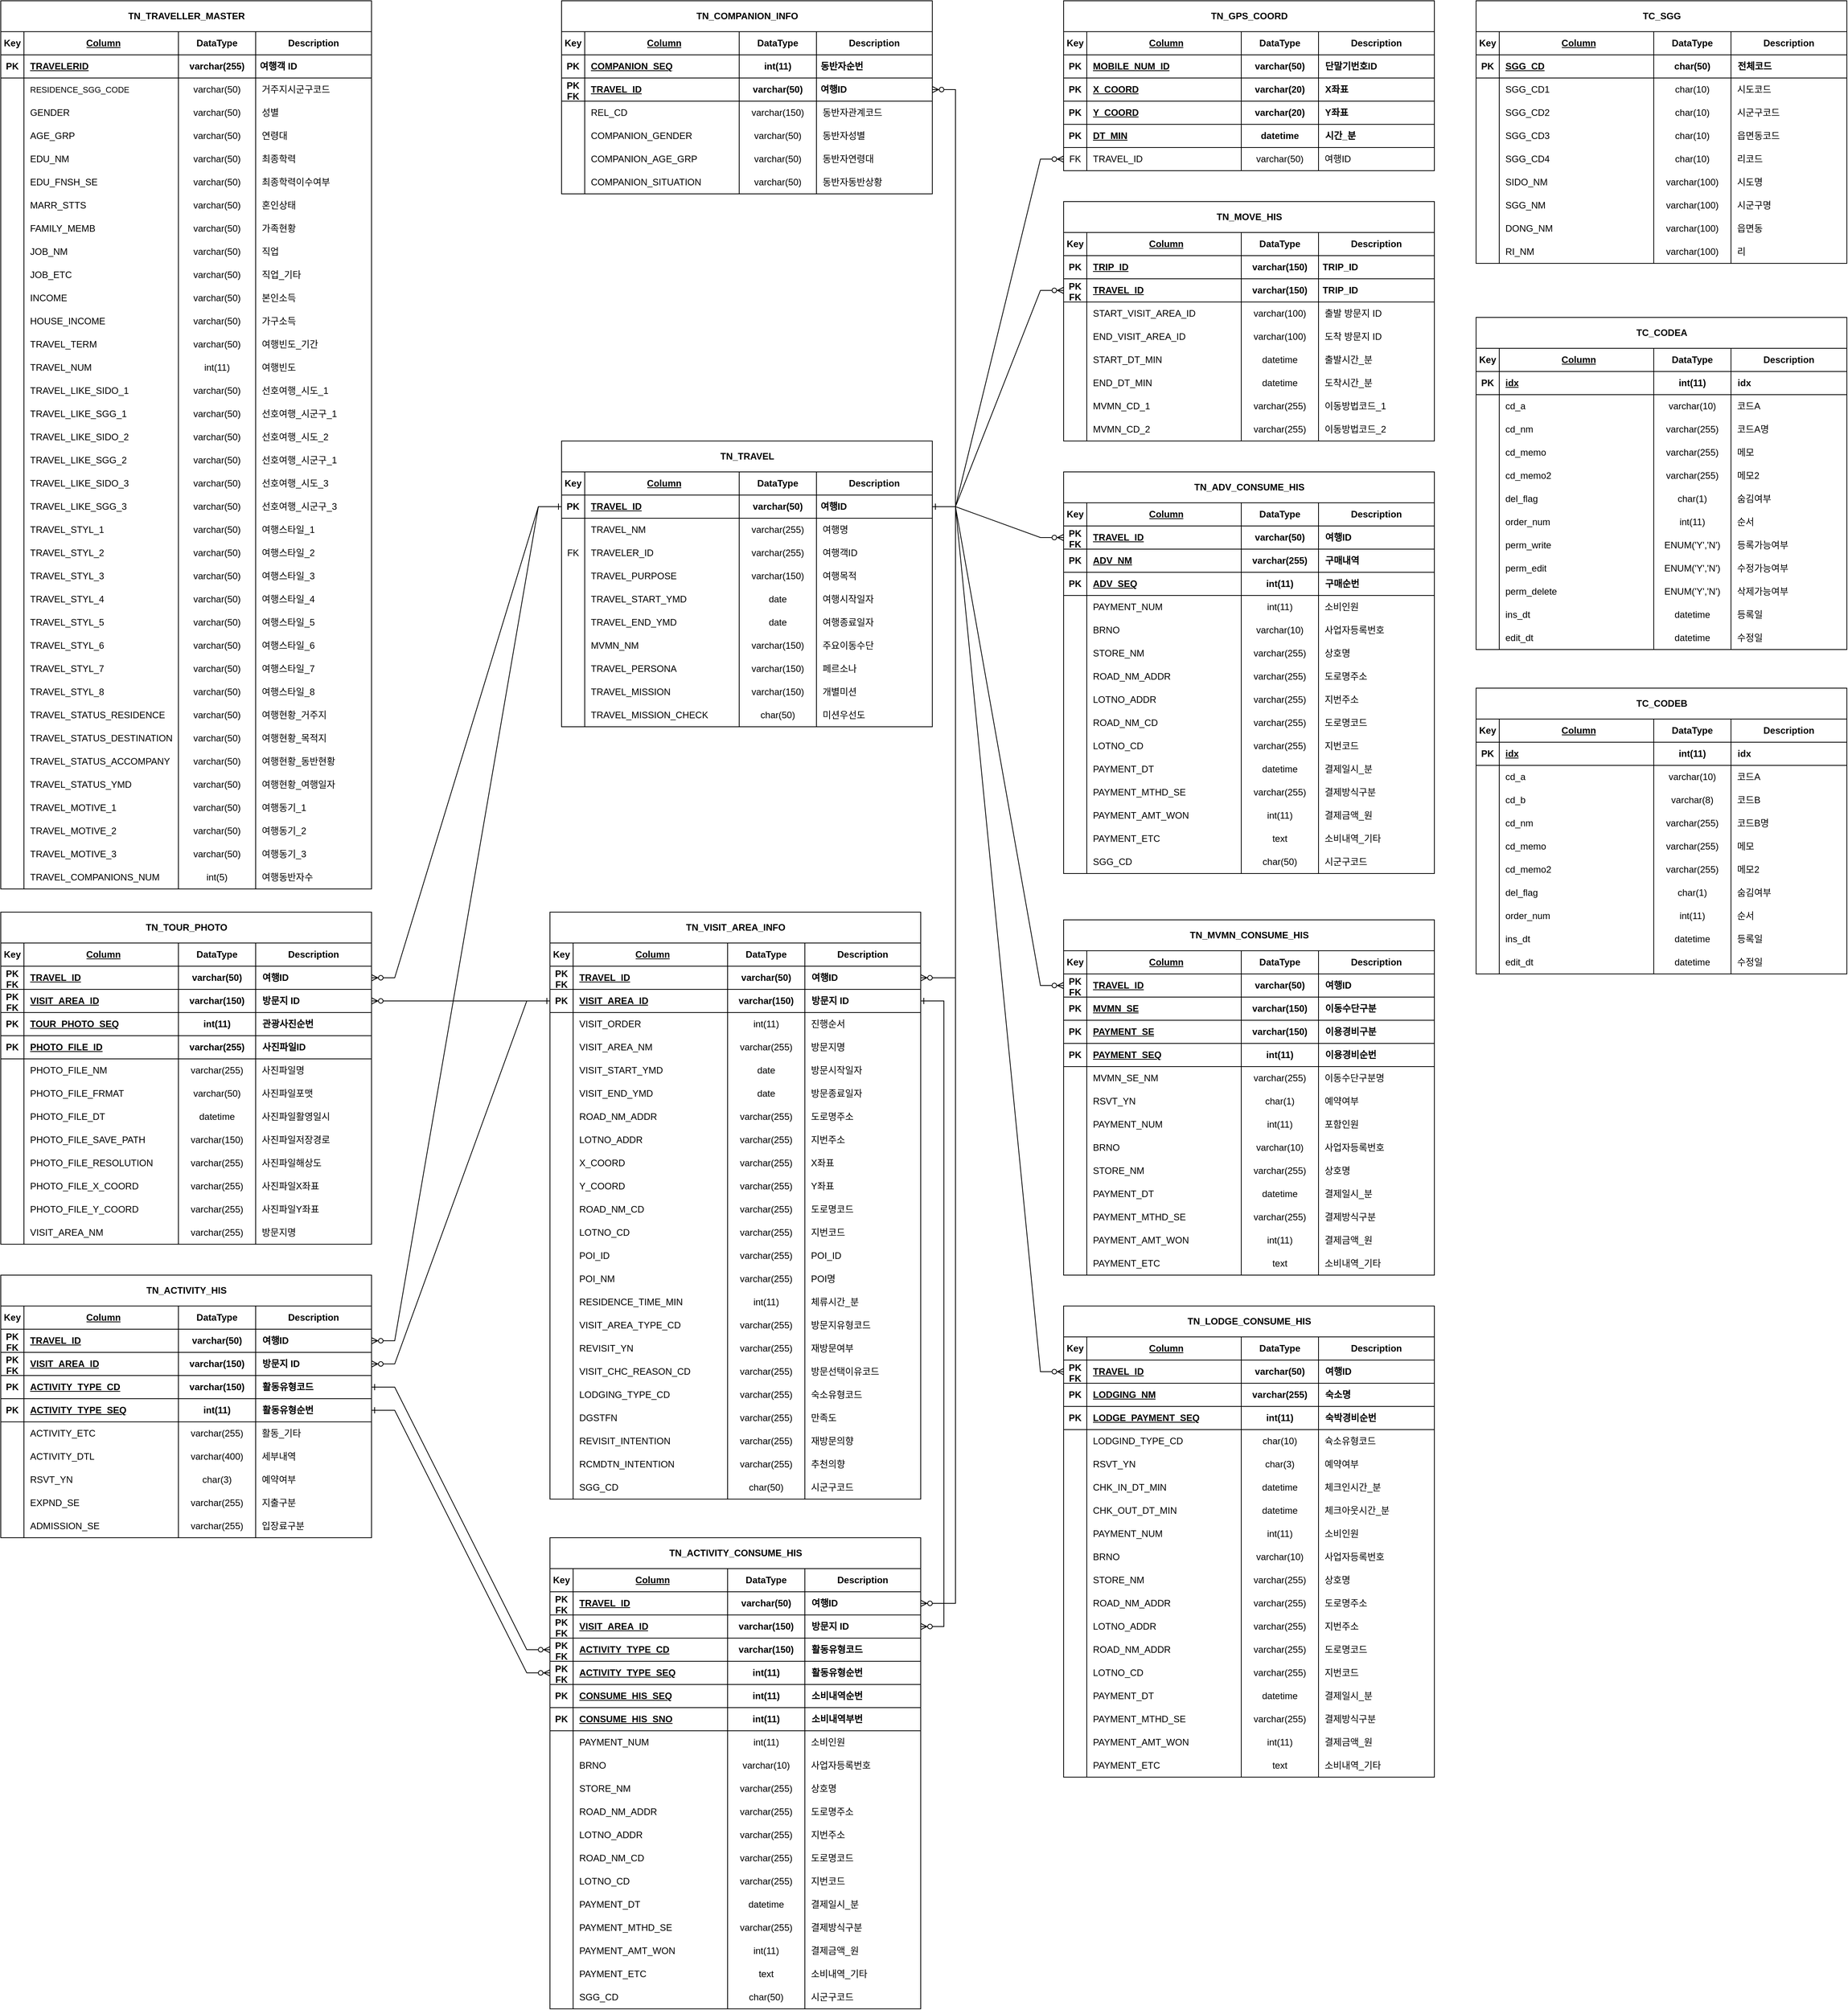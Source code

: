 <mxfile version="24.7.6">
  <diagram id="C5RBs43oDa-KdzZeNtuy" name="Page-1">
    <mxGraphModel dx="1195" dy="650" grid="1" gridSize="10" guides="1" tooltips="1" connect="1" arrows="1" fold="1" page="1" pageScale="1" pageWidth="827" pageHeight="1169" math="0" shadow="0">
      <root>
        <mxCell id="0" />
        <mxCell id="1" parent="0" />
        <mxCell id="70z_rG_AKYI-uO16WKLV-142" value="TN_TRAVELLER_MASTER" style="shape=table;startSize=40;container=1;collapsible=1;childLayout=tableLayout;fixedRows=1;rowLines=0;fontStyle=1;align=center;resizeLast=1;html=1;" vertex="1" parent="1">
          <mxGeometry x="50" y="30" width="480" height="1150" as="geometry">
            <mxRectangle x="50" y="30" width="180" height="30" as="alternateBounds" />
          </mxGeometry>
        </mxCell>
        <mxCell id="70z_rG_AKYI-uO16WKLV-143" value="" style="shape=tableRow;horizontal=0;startSize=0;swimlaneHead=0;swimlaneBody=0;fillColor=none;collapsible=0;dropTarget=0;points=[[0,0.5],[1,0.5]];portConstraint=eastwest;top=0;left=0;right=0;bottom=1;" vertex="1" parent="70z_rG_AKYI-uO16WKLV-142">
          <mxGeometry y="40" width="480" height="30" as="geometry" />
        </mxCell>
        <mxCell id="70z_rG_AKYI-uO16WKLV-144" value="Key" style="shape=partialRectangle;connectable=0;fillColor=none;top=0;left=0;bottom=0;right=0;fontStyle=1;overflow=hidden;whiteSpace=wrap;html=1;align=center;" vertex="1" parent="70z_rG_AKYI-uO16WKLV-143">
          <mxGeometry width="30" height="30" as="geometry">
            <mxRectangle width="30" height="30" as="alternateBounds" />
          </mxGeometry>
        </mxCell>
        <mxCell id="70z_rG_AKYI-uO16WKLV-145" value="Column" style="shape=partialRectangle;connectable=0;fillColor=none;top=0;left=0;bottom=0;right=0;align=center;spacingLeft=6;fontStyle=5;overflow=hidden;whiteSpace=wrap;html=1;" vertex="1" parent="70z_rG_AKYI-uO16WKLV-143">
          <mxGeometry x="30" width="200" height="30" as="geometry">
            <mxRectangle width="200" height="30" as="alternateBounds" />
          </mxGeometry>
        </mxCell>
        <mxCell id="70z_rG_AKYI-uO16WKLV-146" value="DataType" style="shape=partialRectangle;connectable=0;fillColor=none;top=0;left=0;bottom=0;right=0;fontStyle=1;align=center;whiteSpace=wrap;html=1;" vertex="1" parent="70z_rG_AKYI-uO16WKLV-143">
          <mxGeometry x="230" width="100" height="30" as="geometry">
            <mxRectangle width="100" height="30" as="alternateBounds" />
          </mxGeometry>
        </mxCell>
        <mxCell id="70z_rG_AKYI-uO16WKLV-147" value="Description" style="shape=partialRectangle;connectable=0;fillColor=none;top=0;left=0;bottom=0;right=0;fontStyle=1;align=center;whiteSpace=wrap;html=1;" vertex="1" parent="70z_rG_AKYI-uO16WKLV-143">
          <mxGeometry x="330" width="150" height="30" as="geometry">
            <mxRectangle width="150" height="30" as="alternateBounds" />
          </mxGeometry>
        </mxCell>
        <mxCell id="70z_rG_AKYI-uO16WKLV-148" value="" style="shape=tableRow;horizontal=0;startSize=0;swimlaneHead=0;swimlaneBody=0;fillColor=none;collapsible=0;dropTarget=0;points=[[0,0.5],[1,0.5]];portConstraint=eastwest;top=0;left=0;right=0;bottom=1;" vertex="1" parent="70z_rG_AKYI-uO16WKLV-142">
          <mxGeometry y="70" width="480" height="30" as="geometry" />
        </mxCell>
        <mxCell id="70z_rG_AKYI-uO16WKLV-149" value="PK" style="shape=partialRectangle;connectable=0;fillColor=none;top=0;left=0;bottom=0;right=0;fontStyle=1;overflow=hidden;whiteSpace=wrap;html=1;" vertex="1" parent="70z_rG_AKYI-uO16WKLV-148">
          <mxGeometry width="30" height="30" as="geometry">
            <mxRectangle width="30" height="30" as="alternateBounds" />
          </mxGeometry>
        </mxCell>
        <mxCell id="70z_rG_AKYI-uO16WKLV-150" value="TRAVELERID" style="shape=partialRectangle;connectable=0;fillColor=none;top=0;left=0;bottom=0;right=0;align=left;spacingLeft=6;fontStyle=5;overflow=hidden;whiteSpace=wrap;html=1;" vertex="1" parent="70z_rG_AKYI-uO16WKLV-148">
          <mxGeometry x="30" width="200" height="30" as="geometry">
            <mxRectangle width="200" height="30" as="alternateBounds" />
          </mxGeometry>
        </mxCell>
        <mxCell id="70z_rG_AKYI-uO16WKLV-151" value="varchar(255)" style="shape=partialRectangle;connectable=0;fillColor=none;top=0;left=0;bottom=0;right=0;fontStyle=1;align=center;whiteSpace=wrap;html=1;" vertex="1" parent="70z_rG_AKYI-uO16WKLV-148">
          <mxGeometry x="230" width="100" height="30" as="geometry">
            <mxRectangle width="100" height="30" as="alternateBounds" />
          </mxGeometry>
        </mxCell>
        <mxCell id="70z_rG_AKYI-uO16WKLV-152" value="&amp;nbsp;여행객 ID" style="shape=partialRectangle;connectable=0;fillColor=none;top=0;left=0;bottom=0;right=0;fontStyle=1;align=left;whiteSpace=wrap;html=1;" vertex="1" parent="70z_rG_AKYI-uO16WKLV-148">
          <mxGeometry x="330" width="150" height="30" as="geometry">
            <mxRectangle width="150" height="30" as="alternateBounds" />
          </mxGeometry>
        </mxCell>
        <mxCell id="70z_rG_AKYI-uO16WKLV-153" value="" style="shape=tableRow;horizontal=0;startSize=0;swimlaneHead=0;swimlaneBody=0;fillColor=none;collapsible=0;dropTarget=0;points=[[0,0.5],[1,0.5]];portConstraint=eastwest;top=0;left=0;right=0;bottom=0;" vertex="1" parent="70z_rG_AKYI-uO16WKLV-142">
          <mxGeometry y="100" width="480" height="30" as="geometry" />
        </mxCell>
        <mxCell id="70z_rG_AKYI-uO16WKLV-154" value="" style="shape=partialRectangle;connectable=0;fillColor=none;top=0;left=0;bottom=0;right=0;editable=1;overflow=hidden;whiteSpace=wrap;html=1;" vertex="1" parent="70z_rG_AKYI-uO16WKLV-153">
          <mxGeometry width="30" height="30" as="geometry">
            <mxRectangle width="30" height="30" as="alternateBounds" />
          </mxGeometry>
        </mxCell>
        <mxCell id="70z_rG_AKYI-uO16WKLV-155" value="&lt;span style=&quot;font-size: 10.667px;&quot;&gt;RESIDENCE_SGG_CODE&lt;/span&gt;" style="shape=partialRectangle;connectable=0;fillColor=none;top=0;left=0;bottom=0;right=0;align=left;spacingLeft=6;overflow=hidden;whiteSpace=wrap;html=1;fontFamily=Helvetica;" vertex="1" parent="70z_rG_AKYI-uO16WKLV-153">
          <mxGeometry x="30" width="200" height="30" as="geometry">
            <mxRectangle width="200" height="30" as="alternateBounds" />
          </mxGeometry>
        </mxCell>
        <mxCell id="70z_rG_AKYI-uO16WKLV-156" value="varchar(50)" style="shape=partialRectangle;connectable=0;fillColor=none;top=0;left=0;bottom=0;right=0;align=center;overflow=hidden;whiteSpace=wrap;html=1;" vertex="1" parent="70z_rG_AKYI-uO16WKLV-153">
          <mxGeometry x="230" width="100" height="30" as="geometry">
            <mxRectangle width="100" height="30" as="alternateBounds" />
          </mxGeometry>
        </mxCell>
        <mxCell id="70z_rG_AKYI-uO16WKLV-157" value="거주지시군구코드" style="shape=partialRectangle;connectable=0;fillColor=none;top=0;left=0;bottom=0;right=0;align=left;spacingLeft=6;overflow=hidden;whiteSpace=wrap;html=1;" vertex="1" parent="70z_rG_AKYI-uO16WKLV-153">
          <mxGeometry x="330" width="150" height="30" as="geometry">
            <mxRectangle width="150" height="30" as="alternateBounds" />
          </mxGeometry>
        </mxCell>
        <mxCell id="70z_rG_AKYI-uO16WKLV-227" value="" style="shape=tableRow;horizontal=0;startSize=0;swimlaneHead=0;swimlaneBody=0;fillColor=none;collapsible=0;dropTarget=0;points=[[0,0.5],[1,0.5]];portConstraint=eastwest;top=0;left=0;right=0;bottom=0;" vertex="1" parent="70z_rG_AKYI-uO16WKLV-142">
          <mxGeometry y="130" width="480" height="30" as="geometry" />
        </mxCell>
        <mxCell id="70z_rG_AKYI-uO16WKLV-228" value="" style="shape=partialRectangle;connectable=0;fillColor=none;top=0;left=0;bottom=0;right=0;editable=1;overflow=hidden;whiteSpace=wrap;html=1;" vertex="1" parent="70z_rG_AKYI-uO16WKLV-227">
          <mxGeometry width="30" height="30" as="geometry">
            <mxRectangle width="30" height="30" as="alternateBounds" />
          </mxGeometry>
        </mxCell>
        <mxCell id="70z_rG_AKYI-uO16WKLV-229" value="GENDER" style="shape=partialRectangle;connectable=0;fillColor=none;top=0;left=0;bottom=0;right=0;align=left;spacingLeft=6;overflow=hidden;whiteSpace=wrap;html=1;fontFamily=Helvetica;fontSize=12;" vertex="1" parent="70z_rG_AKYI-uO16WKLV-227">
          <mxGeometry x="30" width="200" height="30" as="geometry">
            <mxRectangle width="200" height="30" as="alternateBounds" />
          </mxGeometry>
        </mxCell>
        <mxCell id="70z_rG_AKYI-uO16WKLV-230" value="varchar(50)" style="shape=partialRectangle;connectable=0;fillColor=none;top=0;left=0;bottom=0;right=0;align=center;overflow=hidden;whiteSpace=wrap;html=1;fontFamily=Helvetica;fontSize=12;" vertex="1" parent="70z_rG_AKYI-uO16WKLV-227">
          <mxGeometry x="230" width="100" height="30" as="geometry">
            <mxRectangle width="100" height="30" as="alternateBounds" />
          </mxGeometry>
        </mxCell>
        <mxCell id="70z_rG_AKYI-uO16WKLV-231" value="성별" style="shape=partialRectangle;connectable=0;fillColor=none;top=0;left=0;bottom=0;right=0;align=left;spacingLeft=6;overflow=hidden;whiteSpace=wrap;html=1;fontFamily=Helvetica;fontSize=12;" vertex="1" parent="70z_rG_AKYI-uO16WKLV-227">
          <mxGeometry x="330" width="150" height="30" as="geometry">
            <mxRectangle width="150" height="30" as="alternateBounds" />
          </mxGeometry>
        </mxCell>
        <mxCell id="70z_rG_AKYI-uO16WKLV-232" value="" style="shape=tableRow;horizontal=0;startSize=0;swimlaneHead=0;swimlaneBody=0;fillColor=none;collapsible=0;dropTarget=0;points=[[0,0.5],[1,0.5]];portConstraint=eastwest;top=0;left=0;right=0;bottom=0;" vertex="1" parent="70z_rG_AKYI-uO16WKLV-142">
          <mxGeometry y="160" width="480" height="30" as="geometry" />
        </mxCell>
        <mxCell id="70z_rG_AKYI-uO16WKLV-233" value="" style="shape=partialRectangle;connectable=0;fillColor=none;top=0;left=0;bottom=0;right=0;editable=1;overflow=hidden;whiteSpace=wrap;html=1;" vertex="1" parent="70z_rG_AKYI-uO16WKLV-232">
          <mxGeometry width="30" height="30" as="geometry">
            <mxRectangle width="30" height="30" as="alternateBounds" />
          </mxGeometry>
        </mxCell>
        <mxCell id="70z_rG_AKYI-uO16WKLV-234" value="&lt;span style=&quot;font-size: 12px;&quot;&gt;AGE_GRP&lt;/span&gt;" style="shape=partialRectangle;connectable=0;fillColor=none;top=0;left=0;bottom=0;right=0;align=left;spacingLeft=6;overflow=hidden;whiteSpace=wrap;html=1;fontFamily=Helvetica;fontSize=12;" vertex="1" parent="70z_rG_AKYI-uO16WKLV-232">
          <mxGeometry x="30" width="200" height="30" as="geometry">
            <mxRectangle width="200" height="30" as="alternateBounds" />
          </mxGeometry>
        </mxCell>
        <mxCell id="70z_rG_AKYI-uO16WKLV-235" value="varchar(50)" style="shape=partialRectangle;connectable=0;fillColor=none;top=0;left=0;bottom=0;right=0;align=center;overflow=hidden;whiteSpace=wrap;html=1;fontFamily=Helvetica;fontSize=12;" vertex="1" parent="70z_rG_AKYI-uO16WKLV-232">
          <mxGeometry x="230" width="100" height="30" as="geometry">
            <mxRectangle width="100" height="30" as="alternateBounds" />
          </mxGeometry>
        </mxCell>
        <mxCell id="70z_rG_AKYI-uO16WKLV-236" value="연령대" style="shape=partialRectangle;connectable=0;fillColor=none;top=0;left=0;bottom=0;right=0;align=left;spacingLeft=6;overflow=hidden;whiteSpace=wrap;html=1;fontFamily=Helvetica;fontSize=12;" vertex="1" parent="70z_rG_AKYI-uO16WKLV-232">
          <mxGeometry x="330" width="150" height="30" as="geometry">
            <mxRectangle width="150" height="30" as="alternateBounds" />
          </mxGeometry>
        </mxCell>
        <mxCell id="70z_rG_AKYI-uO16WKLV-237" value="" style="shape=tableRow;horizontal=0;startSize=0;swimlaneHead=0;swimlaneBody=0;fillColor=none;collapsible=0;dropTarget=0;points=[[0,0.5],[1,0.5]];portConstraint=eastwest;top=0;left=0;right=0;bottom=0;" vertex="1" parent="70z_rG_AKYI-uO16WKLV-142">
          <mxGeometry y="190" width="480" height="30" as="geometry" />
        </mxCell>
        <mxCell id="70z_rG_AKYI-uO16WKLV-238" value="" style="shape=partialRectangle;connectable=0;fillColor=none;top=0;left=0;bottom=0;right=0;editable=1;overflow=hidden;whiteSpace=wrap;html=1;" vertex="1" parent="70z_rG_AKYI-uO16WKLV-237">
          <mxGeometry width="30" height="30" as="geometry">
            <mxRectangle width="30" height="30" as="alternateBounds" />
          </mxGeometry>
        </mxCell>
        <mxCell id="70z_rG_AKYI-uO16WKLV-239" value="&lt;span style=&quot;font-size: 12px;&quot;&gt;EDU_NM&lt;/span&gt;" style="shape=partialRectangle;connectable=0;fillColor=none;top=0;left=0;bottom=0;right=0;align=left;spacingLeft=6;overflow=hidden;whiteSpace=wrap;html=1;fontFamily=Helvetica;fontSize=12;" vertex="1" parent="70z_rG_AKYI-uO16WKLV-237">
          <mxGeometry x="30" width="200" height="30" as="geometry">
            <mxRectangle width="200" height="30" as="alternateBounds" />
          </mxGeometry>
        </mxCell>
        <mxCell id="70z_rG_AKYI-uO16WKLV-240" value="varchar(50)" style="shape=partialRectangle;connectable=0;fillColor=none;top=0;left=0;bottom=0;right=0;align=center;overflow=hidden;whiteSpace=wrap;html=1;fontFamily=Helvetica;fontSize=12;" vertex="1" parent="70z_rG_AKYI-uO16WKLV-237">
          <mxGeometry x="230" width="100" height="30" as="geometry">
            <mxRectangle width="100" height="30" as="alternateBounds" />
          </mxGeometry>
        </mxCell>
        <mxCell id="70z_rG_AKYI-uO16WKLV-241" value="최종학력" style="shape=partialRectangle;connectable=0;fillColor=none;top=0;left=0;bottom=0;right=0;align=left;spacingLeft=6;overflow=hidden;whiteSpace=wrap;html=1;fontFamily=Helvetica;fontSize=12;" vertex="1" parent="70z_rG_AKYI-uO16WKLV-237">
          <mxGeometry x="330" width="150" height="30" as="geometry">
            <mxRectangle width="150" height="30" as="alternateBounds" />
          </mxGeometry>
        </mxCell>
        <mxCell id="70z_rG_AKYI-uO16WKLV-242" value="" style="shape=tableRow;horizontal=0;startSize=0;swimlaneHead=0;swimlaneBody=0;fillColor=none;collapsible=0;dropTarget=0;points=[[0,0.5],[1,0.5]];portConstraint=eastwest;top=0;left=0;right=0;bottom=0;" vertex="1" parent="70z_rG_AKYI-uO16WKLV-142">
          <mxGeometry y="220" width="480" height="30" as="geometry" />
        </mxCell>
        <mxCell id="70z_rG_AKYI-uO16WKLV-243" value="" style="shape=partialRectangle;connectable=0;fillColor=none;top=0;left=0;bottom=0;right=0;editable=1;overflow=hidden;whiteSpace=wrap;html=1;" vertex="1" parent="70z_rG_AKYI-uO16WKLV-242">
          <mxGeometry width="30" height="30" as="geometry">
            <mxRectangle width="30" height="30" as="alternateBounds" />
          </mxGeometry>
        </mxCell>
        <mxCell id="70z_rG_AKYI-uO16WKLV-244" value="EDU_FNSH_SE" style="shape=partialRectangle;connectable=0;fillColor=none;top=0;left=0;bottom=0;right=0;align=left;spacingLeft=6;overflow=hidden;whiteSpace=wrap;html=1;fontFamily=Helvetica;fontSize=12;" vertex="1" parent="70z_rG_AKYI-uO16WKLV-242">
          <mxGeometry x="30" width="200" height="30" as="geometry">
            <mxRectangle width="200" height="30" as="alternateBounds" />
          </mxGeometry>
        </mxCell>
        <mxCell id="70z_rG_AKYI-uO16WKLV-245" value="varchar(50)" style="shape=partialRectangle;connectable=0;fillColor=none;top=0;left=0;bottom=0;right=0;align=center;overflow=hidden;whiteSpace=wrap;html=1;fontFamily=Helvetica;fontSize=12;" vertex="1" parent="70z_rG_AKYI-uO16WKLV-242">
          <mxGeometry x="230" width="100" height="30" as="geometry">
            <mxRectangle width="100" height="30" as="alternateBounds" />
          </mxGeometry>
        </mxCell>
        <mxCell id="70z_rG_AKYI-uO16WKLV-246" value="최종학력이수여부" style="shape=partialRectangle;connectable=0;fillColor=none;top=0;left=0;bottom=0;right=0;align=left;spacingLeft=6;overflow=hidden;whiteSpace=wrap;html=1;fontFamily=Helvetica;fontSize=12;" vertex="1" parent="70z_rG_AKYI-uO16WKLV-242">
          <mxGeometry x="330" width="150" height="30" as="geometry">
            <mxRectangle width="150" height="30" as="alternateBounds" />
          </mxGeometry>
        </mxCell>
        <mxCell id="70z_rG_AKYI-uO16WKLV-252" value="" style="shape=tableRow;horizontal=0;startSize=0;swimlaneHead=0;swimlaneBody=0;fillColor=none;collapsible=0;dropTarget=0;points=[[0,0.5],[1,0.5]];portConstraint=eastwest;top=0;left=0;right=0;bottom=0;" vertex="1" parent="70z_rG_AKYI-uO16WKLV-142">
          <mxGeometry y="250" width="480" height="30" as="geometry" />
        </mxCell>
        <mxCell id="70z_rG_AKYI-uO16WKLV-253" value="" style="shape=partialRectangle;connectable=0;fillColor=none;top=0;left=0;bottom=0;right=0;editable=1;overflow=hidden;whiteSpace=wrap;html=1;" vertex="1" parent="70z_rG_AKYI-uO16WKLV-252">
          <mxGeometry width="30" height="30" as="geometry">
            <mxRectangle width="30" height="30" as="alternateBounds" />
          </mxGeometry>
        </mxCell>
        <mxCell id="70z_rG_AKYI-uO16WKLV-254" value="MARR_STTS" style="shape=partialRectangle;connectable=0;fillColor=none;top=0;left=0;bottom=0;right=0;align=left;spacingLeft=6;overflow=hidden;whiteSpace=wrap;html=1;fontFamily=Helvetica;fontSize=12;" vertex="1" parent="70z_rG_AKYI-uO16WKLV-252">
          <mxGeometry x="30" width="200" height="30" as="geometry">
            <mxRectangle width="200" height="30" as="alternateBounds" />
          </mxGeometry>
        </mxCell>
        <mxCell id="70z_rG_AKYI-uO16WKLV-255" value="varchar(50)" style="shape=partialRectangle;connectable=0;fillColor=none;top=0;left=0;bottom=0;right=0;align=center;overflow=hidden;whiteSpace=wrap;html=1;fontFamily=Helvetica;fontSize=12;" vertex="1" parent="70z_rG_AKYI-uO16WKLV-252">
          <mxGeometry x="230" width="100" height="30" as="geometry">
            <mxRectangle width="100" height="30" as="alternateBounds" />
          </mxGeometry>
        </mxCell>
        <mxCell id="70z_rG_AKYI-uO16WKLV-256" value="혼인상태" style="shape=partialRectangle;connectable=0;fillColor=none;top=0;left=0;bottom=0;right=0;align=left;spacingLeft=6;overflow=hidden;whiteSpace=wrap;html=1;fontFamily=Helvetica;fontSize=12;" vertex="1" parent="70z_rG_AKYI-uO16WKLV-252">
          <mxGeometry x="330" width="150" height="30" as="geometry">
            <mxRectangle width="150" height="30" as="alternateBounds" />
          </mxGeometry>
        </mxCell>
        <mxCell id="70z_rG_AKYI-uO16WKLV-257" value="" style="shape=tableRow;horizontal=0;startSize=0;swimlaneHead=0;swimlaneBody=0;fillColor=none;collapsible=0;dropTarget=0;points=[[0,0.5],[1,0.5]];portConstraint=eastwest;top=0;left=0;right=0;bottom=0;" vertex="1" parent="70z_rG_AKYI-uO16WKLV-142">
          <mxGeometry y="280" width="480" height="30" as="geometry" />
        </mxCell>
        <mxCell id="70z_rG_AKYI-uO16WKLV-258" value="" style="shape=partialRectangle;connectable=0;fillColor=none;top=0;left=0;bottom=0;right=0;editable=1;overflow=hidden;whiteSpace=wrap;html=1;" vertex="1" parent="70z_rG_AKYI-uO16WKLV-257">
          <mxGeometry width="30" height="30" as="geometry">
            <mxRectangle width="30" height="30" as="alternateBounds" />
          </mxGeometry>
        </mxCell>
        <mxCell id="70z_rG_AKYI-uO16WKLV-259" value="FAMILY_MEMB" style="shape=partialRectangle;connectable=0;fillColor=none;top=0;left=0;bottom=0;right=0;align=left;spacingLeft=6;overflow=hidden;whiteSpace=wrap;html=1;fontFamily=Helvetica;fontSize=12;" vertex="1" parent="70z_rG_AKYI-uO16WKLV-257">
          <mxGeometry x="30" width="200" height="30" as="geometry">
            <mxRectangle width="200" height="30" as="alternateBounds" />
          </mxGeometry>
        </mxCell>
        <mxCell id="70z_rG_AKYI-uO16WKLV-260" value="varchar(50)" style="shape=partialRectangle;connectable=0;fillColor=none;top=0;left=0;bottom=0;right=0;align=center;overflow=hidden;whiteSpace=wrap;html=1;fontFamily=Helvetica;fontSize=12;" vertex="1" parent="70z_rG_AKYI-uO16WKLV-257">
          <mxGeometry x="230" width="100" height="30" as="geometry">
            <mxRectangle width="100" height="30" as="alternateBounds" />
          </mxGeometry>
        </mxCell>
        <mxCell id="70z_rG_AKYI-uO16WKLV-261" value="가족현황" style="shape=partialRectangle;connectable=0;fillColor=none;top=0;left=0;bottom=0;right=0;align=left;spacingLeft=6;overflow=hidden;whiteSpace=wrap;html=1;fontFamily=Helvetica;fontSize=12;" vertex="1" parent="70z_rG_AKYI-uO16WKLV-257">
          <mxGeometry x="330" width="150" height="30" as="geometry">
            <mxRectangle width="150" height="30" as="alternateBounds" />
          </mxGeometry>
        </mxCell>
        <mxCell id="70z_rG_AKYI-uO16WKLV-262" value="" style="shape=tableRow;horizontal=0;startSize=0;swimlaneHead=0;swimlaneBody=0;fillColor=none;collapsible=0;dropTarget=0;points=[[0,0.5],[1,0.5]];portConstraint=eastwest;top=0;left=0;right=0;bottom=0;" vertex="1" parent="70z_rG_AKYI-uO16WKLV-142">
          <mxGeometry y="310" width="480" height="30" as="geometry" />
        </mxCell>
        <mxCell id="70z_rG_AKYI-uO16WKLV-263" value="" style="shape=partialRectangle;connectable=0;fillColor=none;top=0;left=0;bottom=0;right=0;editable=1;overflow=hidden;whiteSpace=wrap;html=1;" vertex="1" parent="70z_rG_AKYI-uO16WKLV-262">
          <mxGeometry width="30" height="30" as="geometry">
            <mxRectangle width="30" height="30" as="alternateBounds" />
          </mxGeometry>
        </mxCell>
        <mxCell id="70z_rG_AKYI-uO16WKLV-264" value="JOB_NM" style="shape=partialRectangle;connectable=0;fillColor=none;top=0;left=0;bottom=0;right=0;align=left;spacingLeft=6;overflow=hidden;whiteSpace=wrap;html=1;fontFamily=Helvetica;fontSize=12;" vertex="1" parent="70z_rG_AKYI-uO16WKLV-262">
          <mxGeometry x="30" width="200" height="30" as="geometry">
            <mxRectangle width="200" height="30" as="alternateBounds" />
          </mxGeometry>
        </mxCell>
        <mxCell id="70z_rG_AKYI-uO16WKLV-265" value="varchar(50)" style="shape=partialRectangle;connectable=0;fillColor=none;top=0;left=0;bottom=0;right=0;align=center;overflow=hidden;whiteSpace=wrap;html=1;fontFamily=Helvetica;fontSize=12;" vertex="1" parent="70z_rG_AKYI-uO16WKLV-262">
          <mxGeometry x="230" width="100" height="30" as="geometry">
            <mxRectangle width="100" height="30" as="alternateBounds" />
          </mxGeometry>
        </mxCell>
        <mxCell id="70z_rG_AKYI-uO16WKLV-266" value="직업" style="shape=partialRectangle;connectable=0;fillColor=none;top=0;left=0;bottom=0;right=0;align=left;spacingLeft=6;overflow=hidden;whiteSpace=wrap;html=1;fontFamily=Helvetica;fontSize=12;" vertex="1" parent="70z_rG_AKYI-uO16WKLV-262">
          <mxGeometry x="330" width="150" height="30" as="geometry">
            <mxRectangle width="150" height="30" as="alternateBounds" />
          </mxGeometry>
        </mxCell>
        <mxCell id="70z_rG_AKYI-uO16WKLV-267" value="" style="shape=tableRow;horizontal=0;startSize=0;swimlaneHead=0;swimlaneBody=0;fillColor=none;collapsible=0;dropTarget=0;points=[[0,0.5],[1,0.5]];portConstraint=eastwest;top=0;left=0;right=0;bottom=0;" vertex="1" parent="70z_rG_AKYI-uO16WKLV-142">
          <mxGeometry y="340" width="480" height="30" as="geometry" />
        </mxCell>
        <mxCell id="70z_rG_AKYI-uO16WKLV-268" value="" style="shape=partialRectangle;connectable=0;fillColor=none;top=0;left=0;bottom=0;right=0;editable=1;overflow=hidden;whiteSpace=wrap;html=1;" vertex="1" parent="70z_rG_AKYI-uO16WKLV-267">
          <mxGeometry width="30" height="30" as="geometry">
            <mxRectangle width="30" height="30" as="alternateBounds" />
          </mxGeometry>
        </mxCell>
        <mxCell id="70z_rG_AKYI-uO16WKLV-269" value="JOB_ETC" style="shape=partialRectangle;connectable=0;fillColor=none;top=0;left=0;bottom=0;right=0;align=left;spacingLeft=6;overflow=hidden;whiteSpace=wrap;html=1;fontFamily=Helvetica;fontSize=12;" vertex="1" parent="70z_rG_AKYI-uO16WKLV-267">
          <mxGeometry x="30" width="200" height="30" as="geometry">
            <mxRectangle width="200" height="30" as="alternateBounds" />
          </mxGeometry>
        </mxCell>
        <mxCell id="70z_rG_AKYI-uO16WKLV-270" value="varchar(50)" style="shape=partialRectangle;connectable=0;fillColor=none;top=0;left=0;bottom=0;right=0;align=center;overflow=hidden;whiteSpace=wrap;html=1;fontFamily=Helvetica;fontSize=12;" vertex="1" parent="70z_rG_AKYI-uO16WKLV-267">
          <mxGeometry x="230" width="100" height="30" as="geometry">
            <mxRectangle width="100" height="30" as="alternateBounds" />
          </mxGeometry>
        </mxCell>
        <mxCell id="70z_rG_AKYI-uO16WKLV-271" value="직업_기타" style="shape=partialRectangle;connectable=0;fillColor=none;top=0;left=0;bottom=0;right=0;align=left;spacingLeft=6;overflow=hidden;whiteSpace=wrap;html=1;fontFamily=Helvetica;fontSize=12;" vertex="1" parent="70z_rG_AKYI-uO16WKLV-267">
          <mxGeometry x="330" width="150" height="30" as="geometry">
            <mxRectangle width="150" height="30" as="alternateBounds" />
          </mxGeometry>
        </mxCell>
        <mxCell id="70z_rG_AKYI-uO16WKLV-272" value="" style="shape=tableRow;horizontal=0;startSize=0;swimlaneHead=0;swimlaneBody=0;fillColor=none;collapsible=0;dropTarget=0;points=[[0,0.5],[1,0.5]];portConstraint=eastwest;top=0;left=0;right=0;bottom=0;" vertex="1" parent="70z_rG_AKYI-uO16WKLV-142">
          <mxGeometry y="370" width="480" height="30" as="geometry" />
        </mxCell>
        <mxCell id="70z_rG_AKYI-uO16WKLV-273" value="" style="shape=partialRectangle;connectable=0;fillColor=none;top=0;left=0;bottom=0;right=0;editable=1;overflow=hidden;whiteSpace=wrap;html=1;" vertex="1" parent="70z_rG_AKYI-uO16WKLV-272">
          <mxGeometry width="30" height="30" as="geometry">
            <mxRectangle width="30" height="30" as="alternateBounds" />
          </mxGeometry>
        </mxCell>
        <mxCell id="70z_rG_AKYI-uO16WKLV-274" value="INCOME" style="shape=partialRectangle;connectable=0;fillColor=none;top=0;left=0;bottom=0;right=0;align=left;spacingLeft=6;overflow=hidden;whiteSpace=wrap;html=1;fontFamily=Helvetica;fontSize=12;" vertex="1" parent="70z_rG_AKYI-uO16WKLV-272">
          <mxGeometry x="30" width="200" height="30" as="geometry">
            <mxRectangle width="200" height="30" as="alternateBounds" />
          </mxGeometry>
        </mxCell>
        <mxCell id="70z_rG_AKYI-uO16WKLV-275" value="varchar(50)" style="shape=partialRectangle;connectable=0;fillColor=none;top=0;left=0;bottom=0;right=0;align=center;overflow=hidden;whiteSpace=wrap;html=1;fontFamily=Helvetica;fontSize=12;" vertex="1" parent="70z_rG_AKYI-uO16WKLV-272">
          <mxGeometry x="230" width="100" height="30" as="geometry">
            <mxRectangle width="100" height="30" as="alternateBounds" />
          </mxGeometry>
        </mxCell>
        <mxCell id="70z_rG_AKYI-uO16WKLV-276" value="본인소득" style="shape=partialRectangle;connectable=0;fillColor=none;top=0;left=0;bottom=0;right=0;align=left;spacingLeft=6;overflow=hidden;whiteSpace=wrap;html=1;fontFamily=Helvetica;fontSize=12;" vertex="1" parent="70z_rG_AKYI-uO16WKLV-272">
          <mxGeometry x="330" width="150" height="30" as="geometry">
            <mxRectangle width="150" height="30" as="alternateBounds" />
          </mxGeometry>
        </mxCell>
        <mxCell id="70z_rG_AKYI-uO16WKLV-277" value="" style="shape=tableRow;horizontal=0;startSize=0;swimlaneHead=0;swimlaneBody=0;fillColor=none;collapsible=0;dropTarget=0;points=[[0,0.5],[1,0.5]];portConstraint=eastwest;top=0;left=0;right=0;bottom=0;" vertex="1" parent="70z_rG_AKYI-uO16WKLV-142">
          <mxGeometry y="400" width="480" height="30" as="geometry" />
        </mxCell>
        <mxCell id="70z_rG_AKYI-uO16WKLV-278" value="" style="shape=partialRectangle;connectable=0;fillColor=none;top=0;left=0;bottom=0;right=0;editable=1;overflow=hidden;whiteSpace=wrap;html=1;" vertex="1" parent="70z_rG_AKYI-uO16WKLV-277">
          <mxGeometry width="30" height="30" as="geometry">
            <mxRectangle width="30" height="30" as="alternateBounds" />
          </mxGeometry>
        </mxCell>
        <mxCell id="70z_rG_AKYI-uO16WKLV-279" value="HOUSE_INCOME" style="shape=partialRectangle;connectable=0;fillColor=none;top=0;left=0;bottom=0;right=0;align=left;spacingLeft=6;overflow=hidden;whiteSpace=wrap;html=1;fontFamily=Helvetica;fontSize=12;" vertex="1" parent="70z_rG_AKYI-uO16WKLV-277">
          <mxGeometry x="30" width="200" height="30" as="geometry">
            <mxRectangle width="200" height="30" as="alternateBounds" />
          </mxGeometry>
        </mxCell>
        <mxCell id="70z_rG_AKYI-uO16WKLV-280" value="varchar(50)" style="shape=partialRectangle;connectable=0;fillColor=none;top=0;left=0;bottom=0;right=0;align=center;overflow=hidden;whiteSpace=wrap;html=1;fontFamily=Helvetica;fontSize=12;" vertex="1" parent="70z_rG_AKYI-uO16WKLV-277">
          <mxGeometry x="230" width="100" height="30" as="geometry">
            <mxRectangle width="100" height="30" as="alternateBounds" />
          </mxGeometry>
        </mxCell>
        <mxCell id="70z_rG_AKYI-uO16WKLV-281" value="가구소득" style="shape=partialRectangle;connectable=0;fillColor=none;top=0;left=0;bottom=0;right=0;align=left;spacingLeft=6;overflow=hidden;whiteSpace=wrap;html=1;fontFamily=Helvetica;fontSize=12;" vertex="1" parent="70z_rG_AKYI-uO16WKLV-277">
          <mxGeometry x="330" width="150" height="30" as="geometry">
            <mxRectangle width="150" height="30" as="alternateBounds" />
          </mxGeometry>
        </mxCell>
        <mxCell id="70z_rG_AKYI-uO16WKLV-282" value="" style="shape=tableRow;horizontal=0;startSize=0;swimlaneHead=0;swimlaneBody=0;fillColor=none;collapsible=0;dropTarget=0;points=[[0,0.5],[1,0.5]];portConstraint=eastwest;top=0;left=0;right=0;bottom=0;" vertex="1" parent="70z_rG_AKYI-uO16WKLV-142">
          <mxGeometry y="430" width="480" height="30" as="geometry" />
        </mxCell>
        <mxCell id="70z_rG_AKYI-uO16WKLV-283" value="" style="shape=partialRectangle;connectable=0;fillColor=none;top=0;left=0;bottom=0;right=0;editable=1;overflow=hidden;whiteSpace=wrap;html=1;" vertex="1" parent="70z_rG_AKYI-uO16WKLV-282">
          <mxGeometry width="30" height="30" as="geometry">
            <mxRectangle width="30" height="30" as="alternateBounds" />
          </mxGeometry>
        </mxCell>
        <mxCell id="70z_rG_AKYI-uO16WKLV-284" value="TRAVEL_TERM" style="shape=partialRectangle;connectable=0;fillColor=none;top=0;left=0;bottom=0;right=0;align=left;spacingLeft=6;overflow=hidden;whiteSpace=wrap;html=1;fontFamily=Helvetica;fontSize=12;" vertex="1" parent="70z_rG_AKYI-uO16WKLV-282">
          <mxGeometry x="30" width="200" height="30" as="geometry">
            <mxRectangle width="200" height="30" as="alternateBounds" />
          </mxGeometry>
        </mxCell>
        <mxCell id="70z_rG_AKYI-uO16WKLV-285" value="varchar(50)" style="shape=partialRectangle;connectable=0;fillColor=none;top=0;left=0;bottom=0;right=0;align=center;overflow=hidden;whiteSpace=wrap;html=1;fontFamily=Helvetica;fontSize=12;" vertex="1" parent="70z_rG_AKYI-uO16WKLV-282">
          <mxGeometry x="230" width="100" height="30" as="geometry">
            <mxRectangle width="100" height="30" as="alternateBounds" />
          </mxGeometry>
        </mxCell>
        <mxCell id="70z_rG_AKYI-uO16WKLV-286" value="여행빈도_기간" style="shape=partialRectangle;connectable=0;fillColor=none;top=0;left=0;bottom=0;right=0;align=left;spacingLeft=6;overflow=hidden;whiteSpace=wrap;html=1;fontFamily=Helvetica;fontSize=12;" vertex="1" parent="70z_rG_AKYI-uO16WKLV-282">
          <mxGeometry x="330" width="150" height="30" as="geometry">
            <mxRectangle width="150" height="30" as="alternateBounds" />
          </mxGeometry>
        </mxCell>
        <mxCell id="70z_rG_AKYI-uO16WKLV-287" value="" style="shape=tableRow;horizontal=0;startSize=0;swimlaneHead=0;swimlaneBody=0;fillColor=none;collapsible=0;dropTarget=0;points=[[0,0.5],[1,0.5]];portConstraint=eastwest;top=0;left=0;right=0;bottom=0;" vertex="1" parent="70z_rG_AKYI-uO16WKLV-142">
          <mxGeometry y="460" width="480" height="30" as="geometry" />
        </mxCell>
        <mxCell id="70z_rG_AKYI-uO16WKLV-288" value="" style="shape=partialRectangle;connectable=0;fillColor=none;top=0;left=0;bottom=0;right=0;editable=1;overflow=hidden;whiteSpace=wrap;html=1;" vertex="1" parent="70z_rG_AKYI-uO16WKLV-287">
          <mxGeometry width="30" height="30" as="geometry">
            <mxRectangle width="30" height="30" as="alternateBounds" />
          </mxGeometry>
        </mxCell>
        <mxCell id="70z_rG_AKYI-uO16WKLV-289" value="TRAVEL_NUM" style="shape=partialRectangle;connectable=0;fillColor=none;top=0;left=0;bottom=0;right=0;align=left;spacingLeft=6;overflow=hidden;whiteSpace=wrap;html=1;fontFamily=Helvetica;fontSize=12;" vertex="1" parent="70z_rG_AKYI-uO16WKLV-287">
          <mxGeometry x="30" width="200" height="30" as="geometry">
            <mxRectangle width="200" height="30" as="alternateBounds" />
          </mxGeometry>
        </mxCell>
        <mxCell id="70z_rG_AKYI-uO16WKLV-290" value="int(11)" style="shape=partialRectangle;connectable=0;fillColor=none;top=0;left=0;bottom=0;right=0;align=center;overflow=hidden;whiteSpace=wrap;html=1;fontFamily=Helvetica;fontSize=12;" vertex="1" parent="70z_rG_AKYI-uO16WKLV-287">
          <mxGeometry x="230" width="100" height="30" as="geometry">
            <mxRectangle width="100" height="30" as="alternateBounds" />
          </mxGeometry>
        </mxCell>
        <mxCell id="70z_rG_AKYI-uO16WKLV-291" value="여행빈도" style="shape=partialRectangle;connectable=0;fillColor=none;top=0;left=0;bottom=0;right=0;align=left;spacingLeft=6;overflow=hidden;whiteSpace=wrap;html=1;fontFamily=Helvetica;fontSize=12;" vertex="1" parent="70z_rG_AKYI-uO16WKLV-287">
          <mxGeometry x="330" width="150" height="30" as="geometry">
            <mxRectangle width="150" height="30" as="alternateBounds" />
          </mxGeometry>
        </mxCell>
        <mxCell id="70z_rG_AKYI-uO16WKLV-292" value="" style="shape=tableRow;horizontal=0;startSize=0;swimlaneHead=0;swimlaneBody=0;fillColor=none;collapsible=0;dropTarget=0;points=[[0,0.5],[1,0.5]];portConstraint=eastwest;top=0;left=0;right=0;bottom=0;" vertex="1" parent="70z_rG_AKYI-uO16WKLV-142">
          <mxGeometry y="490" width="480" height="30" as="geometry" />
        </mxCell>
        <mxCell id="70z_rG_AKYI-uO16WKLV-293" value="" style="shape=partialRectangle;connectable=0;fillColor=none;top=0;left=0;bottom=0;right=0;editable=1;overflow=hidden;whiteSpace=wrap;html=1;" vertex="1" parent="70z_rG_AKYI-uO16WKLV-292">
          <mxGeometry width="30" height="30" as="geometry">
            <mxRectangle width="30" height="30" as="alternateBounds" />
          </mxGeometry>
        </mxCell>
        <mxCell id="70z_rG_AKYI-uO16WKLV-294" value="TRAVEL_LIKE_SIDO_1" style="shape=partialRectangle;connectable=0;fillColor=none;top=0;left=0;bottom=0;right=0;align=left;spacingLeft=6;overflow=hidden;whiteSpace=wrap;html=1;fontFamily=Helvetica;fontSize=12;" vertex="1" parent="70z_rG_AKYI-uO16WKLV-292">
          <mxGeometry x="30" width="200" height="30" as="geometry">
            <mxRectangle width="200" height="30" as="alternateBounds" />
          </mxGeometry>
        </mxCell>
        <mxCell id="70z_rG_AKYI-uO16WKLV-295" value="varchar(50)" style="shape=partialRectangle;connectable=0;fillColor=none;top=0;left=0;bottom=0;right=0;align=center;overflow=hidden;whiteSpace=wrap;html=1;fontFamily=Helvetica;fontSize=12;" vertex="1" parent="70z_rG_AKYI-uO16WKLV-292">
          <mxGeometry x="230" width="100" height="30" as="geometry">
            <mxRectangle width="100" height="30" as="alternateBounds" />
          </mxGeometry>
        </mxCell>
        <mxCell id="70z_rG_AKYI-uO16WKLV-296" value="선호여행_시도_1" style="shape=partialRectangle;connectable=0;fillColor=none;top=0;left=0;bottom=0;right=0;align=left;spacingLeft=6;overflow=hidden;whiteSpace=wrap;html=1;fontFamily=Helvetica;fontSize=12;" vertex="1" parent="70z_rG_AKYI-uO16WKLV-292">
          <mxGeometry x="330" width="150" height="30" as="geometry">
            <mxRectangle width="150" height="30" as="alternateBounds" />
          </mxGeometry>
        </mxCell>
        <mxCell id="70z_rG_AKYI-uO16WKLV-337" value="" style="shape=tableRow;horizontal=0;startSize=0;swimlaneHead=0;swimlaneBody=0;fillColor=none;collapsible=0;dropTarget=0;points=[[0,0.5],[1,0.5]];portConstraint=eastwest;top=0;left=0;right=0;bottom=0;" vertex="1" parent="70z_rG_AKYI-uO16WKLV-142">
          <mxGeometry y="520" width="480" height="30" as="geometry" />
        </mxCell>
        <mxCell id="70z_rG_AKYI-uO16WKLV-338" value="" style="shape=partialRectangle;connectable=0;fillColor=none;top=0;left=0;bottom=0;right=0;editable=1;overflow=hidden;whiteSpace=wrap;html=1;" vertex="1" parent="70z_rG_AKYI-uO16WKLV-337">
          <mxGeometry width="30" height="30" as="geometry">
            <mxRectangle width="30" height="30" as="alternateBounds" />
          </mxGeometry>
        </mxCell>
        <mxCell id="70z_rG_AKYI-uO16WKLV-339" value="TRAVEL_LIKE_SGG_1" style="shape=partialRectangle;connectable=0;fillColor=none;top=0;left=0;bottom=0;right=0;align=left;spacingLeft=6;overflow=hidden;whiteSpace=wrap;html=1;fontFamily=Helvetica;fontSize=12;" vertex="1" parent="70z_rG_AKYI-uO16WKLV-337">
          <mxGeometry x="30" width="200" height="30" as="geometry">
            <mxRectangle width="200" height="30" as="alternateBounds" />
          </mxGeometry>
        </mxCell>
        <mxCell id="70z_rG_AKYI-uO16WKLV-340" value="varchar(50)" style="shape=partialRectangle;connectable=0;fillColor=none;top=0;left=0;bottom=0;right=0;align=center;overflow=hidden;whiteSpace=wrap;html=1;fontFamily=Helvetica;fontSize=12;" vertex="1" parent="70z_rG_AKYI-uO16WKLV-337">
          <mxGeometry x="230" width="100" height="30" as="geometry">
            <mxRectangle width="100" height="30" as="alternateBounds" />
          </mxGeometry>
        </mxCell>
        <mxCell id="70z_rG_AKYI-uO16WKLV-341" value="선호여행_시군구_1" style="shape=partialRectangle;connectable=0;fillColor=none;top=0;left=0;bottom=0;right=0;align=left;spacingLeft=6;overflow=hidden;whiteSpace=wrap;html=1;fontFamily=Helvetica;fontSize=12;" vertex="1" parent="70z_rG_AKYI-uO16WKLV-337">
          <mxGeometry x="330" width="150" height="30" as="geometry">
            <mxRectangle width="150" height="30" as="alternateBounds" />
          </mxGeometry>
        </mxCell>
        <mxCell id="70z_rG_AKYI-uO16WKLV-342" value="" style="shape=tableRow;horizontal=0;startSize=0;swimlaneHead=0;swimlaneBody=0;fillColor=none;collapsible=0;dropTarget=0;points=[[0,0.5],[1,0.5]];portConstraint=eastwest;top=0;left=0;right=0;bottom=0;" vertex="1" parent="70z_rG_AKYI-uO16WKLV-142">
          <mxGeometry y="550" width="480" height="30" as="geometry" />
        </mxCell>
        <mxCell id="70z_rG_AKYI-uO16WKLV-343" value="" style="shape=partialRectangle;connectable=0;fillColor=none;top=0;left=0;bottom=0;right=0;editable=1;overflow=hidden;whiteSpace=wrap;html=1;" vertex="1" parent="70z_rG_AKYI-uO16WKLV-342">
          <mxGeometry width="30" height="30" as="geometry">
            <mxRectangle width="30" height="30" as="alternateBounds" />
          </mxGeometry>
        </mxCell>
        <mxCell id="70z_rG_AKYI-uO16WKLV-344" value="TRAVEL_LIKE_SIDO_2" style="shape=partialRectangle;connectable=0;fillColor=none;top=0;left=0;bottom=0;right=0;align=left;spacingLeft=6;overflow=hidden;whiteSpace=wrap;html=1;fontFamily=Helvetica;fontSize=12;" vertex="1" parent="70z_rG_AKYI-uO16WKLV-342">
          <mxGeometry x="30" width="200" height="30" as="geometry">
            <mxRectangle width="200" height="30" as="alternateBounds" />
          </mxGeometry>
        </mxCell>
        <mxCell id="70z_rG_AKYI-uO16WKLV-345" value="varchar(50)" style="shape=partialRectangle;connectable=0;fillColor=none;top=0;left=0;bottom=0;right=0;align=center;overflow=hidden;whiteSpace=wrap;html=1;fontFamily=Helvetica;fontSize=12;" vertex="1" parent="70z_rG_AKYI-uO16WKLV-342">
          <mxGeometry x="230" width="100" height="30" as="geometry">
            <mxRectangle width="100" height="30" as="alternateBounds" />
          </mxGeometry>
        </mxCell>
        <mxCell id="70z_rG_AKYI-uO16WKLV-346" value="선호여행_시도_2" style="shape=partialRectangle;connectable=0;fillColor=none;top=0;left=0;bottom=0;right=0;align=left;spacingLeft=6;overflow=hidden;whiteSpace=wrap;html=1;fontFamily=Helvetica;fontSize=12;" vertex="1" parent="70z_rG_AKYI-uO16WKLV-342">
          <mxGeometry x="330" width="150" height="30" as="geometry">
            <mxRectangle width="150" height="30" as="alternateBounds" />
          </mxGeometry>
        </mxCell>
        <mxCell id="70z_rG_AKYI-uO16WKLV-347" value="" style="shape=tableRow;horizontal=0;startSize=0;swimlaneHead=0;swimlaneBody=0;fillColor=none;collapsible=0;dropTarget=0;points=[[0,0.5],[1,0.5]];portConstraint=eastwest;top=0;left=0;right=0;bottom=0;" vertex="1" parent="70z_rG_AKYI-uO16WKLV-142">
          <mxGeometry y="580" width="480" height="30" as="geometry" />
        </mxCell>
        <mxCell id="70z_rG_AKYI-uO16WKLV-348" value="" style="shape=partialRectangle;connectable=0;fillColor=none;top=0;left=0;bottom=0;right=0;editable=1;overflow=hidden;whiteSpace=wrap;html=1;" vertex="1" parent="70z_rG_AKYI-uO16WKLV-347">
          <mxGeometry width="30" height="30" as="geometry">
            <mxRectangle width="30" height="30" as="alternateBounds" />
          </mxGeometry>
        </mxCell>
        <mxCell id="70z_rG_AKYI-uO16WKLV-349" value="TRAVEL_LIKE_SGG_2" style="shape=partialRectangle;connectable=0;fillColor=none;top=0;left=0;bottom=0;right=0;align=left;spacingLeft=6;overflow=hidden;whiteSpace=wrap;html=1;fontFamily=Helvetica;fontSize=12;" vertex="1" parent="70z_rG_AKYI-uO16WKLV-347">
          <mxGeometry x="30" width="200" height="30" as="geometry">
            <mxRectangle width="200" height="30" as="alternateBounds" />
          </mxGeometry>
        </mxCell>
        <mxCell id="70z_rG_AKYI-uO16WKLV-350" value="varchar(50)" style="shape=partialRectangle;connectable=0;fillColor=none;top=0;left=0;bottom=0;right=0;align=center;overflow=hidden;whiteSpace=wrap;html=1;fontFamily=Helvetica;fontSize=12;" vertex="1" parent="70z_rG_AKYI-uO16WKLV-347">
          <mxGeometry x="230" width="100" height="30" as="geometry">
            <mxRectangle width="100" height="30" as="alternateBounds" />
          </mxGeometry>
        </mxCell>
        <mxCell id="70z_rG_AKYI-uO16WKLV-351" value="선호여행_시군구_1" style="shape=partialRectangle;connectable=0;fillColor=none;top=0;left=0;bottom=0;right=0;align=left;spacingLeft=6;overflow=hidden;whiteSpace=wrap;html=1;fontFamily=Helvetica;fontSize=12;" vertex="1" parent="70z_rG_AKYI-uO16WKLV-347">
          <mxGeometry x="330" width="150" height="30" as="geometry">
            <mxRectangle width="150" height="30" as="alternateBounds" />
          </mxGeometry>
        </mxCell>
        <mxCell id="70z_rG_AKYI-uO16WKLV-352" value="" style="shape=tableRow;horizontal=0;startSize=0;swimlaneHead=0;swimlaneBody=0;fillColor=none;collapsible=0;dropTarget=0;points=[[0,0.5],[1,0.5]];portConstraint=eastwest;top=0;left=0;right=0;bottom=0;" vertex="1" parent="70z_rG_AKYI-uO16WKLV-142">
          <mxGeometry y="610" width="480" height="30" as="geometry" />
        </mxCell>
        <mxCell id="70z_rG_AKYI-uO16WKLV-353" value="" style="shape=partialRectangle;connectable=0;fillColor=none;top=0;left=0;bottom=0;right=0;editable=1;overflow=hidden;whiteSpace=wrap;html=1;" vertex="1" parent="70z_rG_AKYI-uO16WKLV-352">
          <mxGeometry width="30" height="30" as="geometry">
            <mxRectangle width="30" height="30" as="alternateBounds" />
          </mxGeometry>
        </mxCell>
        <mxCell id="70z_rG_AKYI-uO16WKLV-354" value="TRAVEL_LIKE_SIDO_3" style="shape=partialRectangle;connectable=0;fillColor=none;top=0;left=0;bottom=0;right=0;align=left;spacingLeft=6;overflow=hidden;whiteSpace=wrap;html=1;fontFamily=Helvetica;fontSize=12;" vertex="1" parent="70z_rG_AKYI-uO16WKLV-352">
          <mxGeometry x="30" width="200" height="30" as="geometry">
            <mxRectangle width="200" height="30" as="alternateBounds" />
          </mxGeometry>
        </mxCell>
        <mxCell id="70z_rG_AKYI-uO16WKLV-355" value="varchar(50)" style="shape=partialRectangle;connectable=0;fillColor=none;top=0;left=0;bottom=0;right=0;align=center;overflow=hidden;whiteSpace=wrap;html=1;fontFamily=Helvetica;fontSize=12;" vertex="1" parent="70z_rG_AKYI-uO16WKLV-352">
          <mxGeometry x="230" width="100" height="30" as="geometry">
            <mxRectangle width="100" height="30" as="alternateBounds" />
          </mxGeometry>
        </mxCell>
        <mxCell id="70z_rG_AKYI-uO16WKLV-356" value="선호여행_시도_3" style="shape=partialRectangle;connectable=0;fillColor=none;top=0;left=0;bottom=0;right=0;align=left;spacingLeft=6;overflow=hidden;whiteSpace=wrap;html=1;fontFamily=Helvetica;fontSize=12;" vertex="1" parent="70z_rG_AKYI-uO16WKLV-352">
          <mxGeometry x="330" width="150" height="30" as="geometry">
            <mxRectangle width="150" height="30" as="alternateBounds" />
          </mxGeometry>
        </mxCell>
        <mxCell id="70z_rG_AKYI-uO16WKLV-297" value="" style="shape=tableRow;horizontal=0;startSize=0;swimlaneHead=0;swimlaneBody=0;fillColor=none;collapsible=0;dropTarget=0;points=[[0,0.5],[1,0.5]];portConstraint=eastwest;top=0;left=0;right=0;bottom=0;" vertex="1" parent="70z_rG_AKYI-uO16WKLV-142">
          <mxGeometry y="640" width="480" height="30" as="geometry" />
        </mxCell>
        <mxCell id="70z_rG_AKYI-uO16WKLV-298" value="" style="shape=partialRectangle;connectable=0;fillColor=none;top=0;left=0;bottom=0;right=0;editable=1;overflow=hidden;whiteSpace=wrap;html=1;" vertex="1" parent="70z_rG_AKYI-uO16WKLV-297">
          <mxGeometry width="30" height="30" as="geometry">
            <mxRectangle width="30" height="30" as="alternateBounds" />
          </mxGeometry>
        </mxCell>
        <mxCell id="70z_rG_AKYI-uO16WKLV-299" value="TRAVEL_LIKE_SGG_3" style="shape=partialRectangle;connectable=0;fillColor=none;top=0;left=0;bottom=0;right=0;align=left;spacingLeft=6;overflow=hidden;whiteSpace=wrap;html=1;fontFamily=Helvetica;fontSize=12;" vertex="1" parent="70z_rG_AKYI-uO16WKLV-297">
          <mxGeometry x="30" width="200" height="30" as="geometry">
            <mxRectangle width="200" height="30" as="alternateBounds" />
          </mxGeometry>
        </mxCell>
        <mxCell id="70z_rG_AKYI-uO16WKLV-300" value="varchar(50)" style="shape=partialRectangle;connectable=0;fillColor=none;top=0;left=0;bottom=0;right=0;align=center;overflow=hidden;whiteSpace=wrap;html=1;fontFamily=Helvetica;fontSize=12;" vertex="1" parent="70z_rG_AKYI-uO16WKLV-297">
          <mxGeometry x="230" width="100" height="30" as="geometry">
            <mxRectangle width="100" height="30" as="alternateBounds" />
          </mxGeometry>
        </mxCell>
        <mxCell id="70z_rG_AKYI-uO16WKLV-301" value="선호여행_시군구_3" style="shape=partialRectangle;connectable=0;fillColor=none;top=0;left=0;bottom=0;right=0;align=left;spacingLeft=6;overflow=hidden;whiteSpace=wrap;html=1;fontFamily=Helvetica;fontSize=12;" vertex="1" parent="70z_rG_AKYI-uO16WKLV-297">
          <mxGeometry x="330" width="150" height="30" as="geometry">
            <mxRectangle width="150" height="30" as="alternateBounds" />
          </mxGeometry>
        </mxCell>
        <mxCell id="70z_rG_AKYI-uO16WKLV-357" value="" style="shape=tableRow;horizontal=0;startSize=0;swimlaneHead=0;swimlaneBody=0;fillColor=none;collapsible=0;dropTarget=0;points=[[0,0.5],[1,0.5]];portConstraint=eastwest;top=0;left=0;right=0;bottom=0;" vertex="1" parent="70z_rG_AKYI-uO16WKLV-142">
          <mxGeometry y="670" width="480" height="30" as="geometry" />
        </mxCell>
        <mxCell id="70z_rG_AKYI-uO16WKLV-358" value="" style="shape=partialRectangle;connectable=0;fillColor=none;top=0;left=0;bottom=0;right=0;editable=1;overflow=hidden;whiteSpace=wrap;html=1;" vertex="1" parent="70z_rG_AKYI-uO16WKLV-357">
          <mxGeometry width="30" height="30" as="geometry">
            <mxRectangle width="30" height="30" as="alternateBounds" />
          </mxGeometry>
        </mxCell>
        <mxCell id="70z_rG_AKYI-uO16WKLV-359" value="TRAVEL_STYL_1" style="shape=partialRectangle;connectable=0;fillColor=none;top=0;left=0;bottom=0;right=0;align=left;spacingLeft=6;overflow=hidden;whiteSpace=wrap;html=1;fontFamily=Helvetica;fontSize=12;" vertex="1" parent="70z_rG_AKYI-uO16WKLV-357">
          <mxGeometry x="30" width="200" height="30" as="geometry">
            <mxRectangle width="200" height="30" as="alternateBounds" />
          </mxGeometry>
        </mxCell>
        <mxCell id="70z_rG_AKYI-uO16WKLV-360" value="varchar(50)" style="shape=partialRectangle;connectable=0;fillColor=none;top=0;left=0;bottom=0;right=0;align=center;overflow=hidden;whiteSpace=wrap;html=1;fontFamily=Helvetica;fontSize=12;" vertex="1" parent="70z_rG_AKYI-uO16WKLV-357">
          <mxGeometry x="230" width="100" height="30" as="geometry">
            <mxRectangle width="100" height="30" as="alternateBounds" />
          </mxGeometry>
        </mxCell>
        <mxCell id="70z_rG_AKYI-uO16WKLV-361" value="여행스타일_1" style="shape=partialRectangle;connectable=0;fillColor=none;top=0;left=0;bottom=0;right=0;align=left;spacingLeft=6;overflow=hidden;whiteSpace=wrap;html=1;fontFamily=Helvetica;fontSize=12;" vertex="1" parent="70z_rG_AKYI-uO16WKLV-357">
          <mxGeometry x="330" width="150" height="30" as="geometry">
            <mxRectangle width="150" height="30" as="alternateBounds" />
          </mxGeometry>
        </mxCell>
        <mxCell id="70z_rG_AKYI-uO16WKLV-377" value="" style="shape=tableRow;horizontal=0;startSize=0;swimlaneHead=0;swimlaneBody=0;fillColor=none;collapsible=0;dropTarget=0;points=[[0,0.5],[1,0.5]];portConstraint=eastwest;top=0;left=0;right=0;bottom=0;" vertex="1" parent="70z_rG_AKYI-uO16WKLV-142">
          <mxGeometry y="700" width="480" height="30" as="geometry" />
        </mxCell>
        <mxCell id="70z_rG_AKYI-uO16WKLV-378" value="" style="shape=partialRectangle;connectable=0;fillColor=none;top=0;left=0;bottom=0;right=0;editable=1;overflow=hidden;whiteSpace=wrap;html=1;" vertex="1" parent="70z_rG_AKYI-uO16WKLV-377">
          <mxGeometry width="30" height="30" as="geometry">
            <mxRectangle width="30" height="30" as="alternateBounds" />
          </mxGeometry>
        </mxCell>
        <mxCell id="70z_rG_AKYI-uO16WKLV-379" value="TRAVEL_STYL_2" style="shape=partialRectangle;connectable=0;fillColor=none;top=0;left=0;bottom=0;right=0;align=left;spacingLeft=6;overflow=hidden;whiteSpace=wrap;html=1;fontFamily=Helvetica;fontSize=12;" vertex="1" parent="70z_rG_AKYI-uO16WKLV-377">
          <mxGeometry x="30" width="200" height="30" as="geometry">
            <mxRectangle width="200" height="30" as="alternateBounds" />
          </mxGeometry>
        </mxCell>
        <mxCell id="70z_rG_AKYI-uO16WKLV-380" value="varchar(50)" style="shape=partialRectangle;connectable=0;fillColor=none;top=0;left=0;bottom=0;right=0;align=center;overflow=hidden;whiteSpace=wrap;html=1;fontFamily=Helvetica;fontSize=12;" vertex="1" parent="70z_rG_AKYI-uO16WKLV-377">
          <mxGeometry x="230" width="100" height="30" as="geometry">
            <mxRectangle width="100" height="30" as="alternateBounds" />
          </mxGeometry>
        </mxCell>
        <mxCell id="70z_rG_AKYI-uO16WKLV-381" value="여행스타일_2" style="shape=partialRectangle;connectable=0;fillColor=none;top=0;left=0;bottom=0;right=0;align=left;spacingLeft=6;overflow=hidden;whiteSpace=wrap;html=1;fontFamily=Helvetica;fontSize=12;" vertex="1" parent="70z_rG_AKYI-uO16WKLV-377">
          <mxGeometry x="330" width="150" height="30" as="geometry">
            <mxRectangle width="150" height="30" as="alternateBounds" />
          </mxGeometry>
        </mxCell>
        <mxCell id="70z_rG_AKYI-uO16WKLV-372" value="" style="shape=tableRow;horizontal=0;startSize=0;swimlaneHead=0;swimlaneBody=0;fillColor=none;collapsible=0;dropTarget=0;points=[[0,0.5],[1,0.5]];portConstraint=eastwest;top=0;left=0;right=0;bottom=0;" vertex="1" parent="70z_rG_AKYI-uO16WKLV-142">
          <mxGeometry y="730" width="480" height="30" as="geometry" />
        </mxCell>
        <mxCell id="70z_rG_AKYI-uO16WKLV-373" value="" style="shape=partialRectangle;connectable=0;fillColor=none;top=0;left=0;bottom=0;right=0;editable=1;overflow=hidden;whiteSpace=wrap;html=1;" vertex="1" parent="70z_rG_AKYI-uO16WKLV-372">
          <mxGeometry width="30" height="30" as="geometry">
            <mxRectangle width="30" height="30" as="alternateBounds" />
          </mxGeometry>
        </mxCell>
        <mxCell id="70z_rG_AKYI-uO16WKLV-374" value="TRAVEL_STYL_3" style="shape=partialRectangle;connectable=0;fillColor=none;top=0;left=0;bottom=0;right=0;align=left;spacingLeft=6;overflow=hidden;whiteSpace=wrap;html=1;fontFamily=Helvetica;fontSize=12;" vertex="1" parent="70z_rG_AKYI-uO16WKLV-372">
          <mxGeometry x="30" width="200" height="30" as="geometry">
            <mxRectangle width="200" height="30" as="alternateBounds" />
          </mxGeometry>
        </mxCell>
        <mxCell id="70z_rG_AKYI-uO16WKLV-375" value="varchar(50)" style="shape=partialRectangle;connectable=0;fillColor=none;top=0;left=0;bottom=0;right=0;align=center;overflow=hidden;whiteSpace=wrap;html=1;fontFamily=Helvetica;fontSize=12;" vertex="1" parent="70z_rG_AKYI-uO16WKLV-372">
          <mxGeometry x="230" width="100" height="30" as="geometry">
            <mxRectangle width="100" height="30" as="alternateBounds" />
          </mxGeometry>
        </mxCell>
        <mxCell id="70z_rG_AKYI-uO16WKLV-376" value="여행스타일_3" style="shape=partialRectangle;connectable=0;fillColor=none;top=0;left=0;bottom=0;right=0;align=left;spacingLeft=6;overflow=hidden;whiteSpace=wrap;html=1;fontFamily=Helvetica;fontSize=12;" vertex="1" parent="70z_rG_AKYI-uO16WKLV-372">
          <mxGeometry x="330" width="150" height="30" as="geometry">
            <mxRectangle width="150" height="30" as="alternateBounds" />
          </mxGeometry>
        </mxCell>
        <mxCell id="70z_rG_AKYI-uO16WKLV-367" value="" style="shape=tableRow;horizontal=0;startSize=0;swimlaneHead=0;swimlaneBody=0;fillColor=none;collapsible=0;dropTarget=0;points=[[0,0.5],[1,0.5]];portConstraint=eastwest;top=0;left=0;right=0;bottom=0;" vertex="1" parent="70z_rG_AKYI-uO16WKLV-142">
          <mxGeometry y="760" width="480" height="30" as="geometry" />
        </mxCell>
        <mxCell id="70z_rG_AKYI-uO16WKLV-368" value="" style="shape=partialRectangle;connectable=0;fillColor=none;top=0;left=0;bottom=0;right=0;editable=1;overflow=hidden;whiteSpace=wrap;html=1;" vertex="1" parent="70z_rG_AKYI-uO16WKLV-367">
          <mxGeometry width="30" height="30" as="geometry">
            <mxRectangle width="30" height="30" as="alternateBounds" />
          </mxGeometry>
        </mxCell>
        <mxCell id="70z_rG_AKYI-uO16WKLV-369" value="TRAVEL_STYL_4" style="shape=partialRectangle;connectable=0;fillColor=none;top=0;left=0;bottom=0;right=0;align=left;spacingLeft=6;overflow=hidden;whiteSpace=wrap;html=1;fontFamily=Helvetica;fontSize=12;" vertex="1" parent="70z_rG_AKYI-uO16WKLV-367">
          <mxGeometry x="30" width="200" height="30" as="geometry">
            <mxRectangle width="200" height="30" as="alternateBounds" />
          </mxGeometry>
        </mxCell>
        <mxCell id="70z_rG_AKYI-uO16WKLV-370" value="varchar(50)" style="shape=partialRectangle;connectable=0;fillColor=none;top=0;left=0;bottom=0;right=0;align=center;overflow=hidden;whiteSpace=wrap;html=1;fontFamily=Helvetica;fontSize=12;" vertex="1" parent="70z_rG_AKYI-uO16WKLV-367">
          <mxGeometry x="230" width="100" height="30" as="geometry">
            <mxRectangle width="100" height="30" as="alternateBounds" />
          </mxGeometry>
        </mxCell>
        <mxCell id="70z_rG_AKYI-uO16WKLV-371" value="여행스타일_4" style="shape=partialRectangle;connectable=0;fillColor=none;top=0;left=0;bottom=0;right=0;align=left;spacingLeft=6;overflow=hidden;whiteSpace=wrap;html=1;fontFamily=Helvetica;fontSize=12;" vertex="1" parent="70z_rG_AKYI-uO16WKLV-367">
          <mxGeometry x="330" width="150" height="30" as="geometry">
            <mxRectangle width="150" height="30" as="alternateBounds" />
          </mxGeometry>
        </mxCell>
        <mxCell id="70z_rG_AKYI-uO16WKLV-362" value="" style="shape=tableRow;horizontal=0;startSize=0;swimlaneHead=0;swimlaneBody=0;fillColor=none;collapsible=0;dropTarget=0;points=[[0,0.5],[1,0.5]];portConstraint=eastwest;top=0;left=0;right=0;bottom=0;" vertex="1" parent="70z_rG_AKYI-uO16WKLV-142">
          <mxGeometry y="790" width="480" height="30" as="geometry" />
        </mxCell>
        <mxCell id="70z_rG_AKYI-uO16WKLV-363" value="" style="shape=partialRectangle;connectable=0;fillColor=none;top=0;left=0;bottom=0;right=0;editable=1;overflow=hidden;whiteSpace=wrap;html=1;" vertex="1" parent="70z_rG_AKYI-uO16WKLV-362">
          <mxGeometry width="30" height="30" as="geometry">
            <mxRectangle width="30" height="30" as="alternateBounds" />
          </mxGeometry>
        </mxCell>
        <mxCell id="70z_rG_AKYI-uO16WKLV-364" value="TRAVEL_STYL_5" style="shape=partialRectangle;connectable=0;fillColor=none;top=0;left=0;bottom=0;right=0;align=left;spacingLeft=6;overflow=hidden;whiteSpace=wrap;html=1;fontFamily=Helvetica;fontSize=12;" vertex="1" parent="70z_rG_AKYI-uO16WKLV-362">
          <mxGeometry x="30" width="200" height="30" as="geometry">
            <mxRectangle width="200" height="30" as="alternateBounds" />
          </mxGeometry>
        </mxCell>
        <mxCell id="70z_rG_AKYI-uO16WKLV-365" value="varchar(50)" style="shape=partialRectangle;connectable=0;fillColor=none;top=0;left=0;bottom=0;right=0;align=center;overflow=hidden;whiteSpace=wrap;html=1;fontFamily=Helvetica;fontSize=12;" vertex="1" parent="70z_rG_AKYI-uO16WKLV-362">
          <mxGeometry x="230" width="100" height="30" as="geometry">
            <mxRectangle width="100" height="30" as="alternateBounds" />
          </mxGeometry>
        </mxCell>
        <mxCell id="70z_rG_AKYI-uO16WKLV-366" value="여행스타일_5" style="shape=partialRectangle;connectable=0;fillColor=none;top=0;left=0;bottom=0;right=0;align=left;spacingLeft=6;overflow=hidden;whiteSpace=wrap;html=1;fontFamily=Helvetica;fontSize=12;" vertex="1" parent="70z_rG_AKYI-uO16WKLV-362">
          <mxGeometry x="330" width="150" height="30" as="geometry">
            <mxRectangle width="150" height="30" as="alternateBounds" />
          </mxGeometry>
        </mxCell>
        <mxCell id="70z_rG_AKYI-uO16WKLV-382" value="" style="shape=tableRow;horizontal=0;startSize=0;swimlaneHead=0;swimlaneBody=0;fillColor=none;collapsible=0;dropTarget=0;points=[[0,0.5],[1,0.5]];portConstraint=eastwest;top=0;left=0;right=0;bottom=0;" vertex="1" parent="70z_rG_AKYI-uO16WKLV-142">
          <mxGeometry y="820" width="480" height="30" as="geometry" />
        </mxCell>
        <mxCell id="70z_rG_AKYI-uO16WKLV-383" value="" style="shape=partialRectangle;connectable=0;fillColor=none;top=0;left=0;bottom=0;right=0;editable=1;overflow=hidden;whiteSpace=wrap;html=1;" vertex="1" parent="70z_rG_AKYI-uO16WKLV-382">
          <mxGeometry width="30" height="30" as="geometry">
            <mxRectangle width="30" height="30" as="alternateBounds" />
          </mxGeometry>
        </mxCell>
        <mxCell id="70z_rG_AKYI-uO16WKLV-384" value="TRAVEL_STYL_6" style="shape=partialRectangle;connectable=0;fillColor=none;top=0;left=0;bottom=0;right=0;align=left;spacingLeft=6;overflow=hidden;whiteSpace=wrap;html=1;fontFamily=Helvetica;fontSize=12;" vertex="1" parent="70z_rG_AKYI-uO16WKLV-382">
          <mxGeometry x="30" width="200" height="30" as="geometry">
            <mxRectangle width="200" height="30" as="alternateBounds" />
          </mxGeometry>
        </mxCell>
        <mxCell id="70z_rG_AKYI-uO16WKLV-385" value="varchar(50)" style="shape=partialRectangle;connectable=0;fillColor=none;top=0;left=0;bottom=0;right=0;align=center;overflow=hidden;whiteSpace=wrap;html=1;fontFamily=Helvetica;fontSize=12;" vertex="1" parent="70z_rG_AKYI-uO16WKLV-382">
          <mxGeometry x="230" width="100" height="30" as="geometry">
            <mxRectangle width="100" height="30" as="alternateBounds" />
          </mxGeometry>
        </mxCell>
        <mxCell id="70z_rG_AKYI-uO16WKLV-386" value="여행스타일_6" style="shape=partialRectangle;connectable=0;fillColor=none;top=0;left=0;bottom=0;right=0;align=left;spacingLeft=6;overflow=hidden;whiteSpace=wrap;html=1;fontFamily=Helvetica;fontSize=12;" vertex="1" parent="70z_rG_AKYI-uO16WKLV-382">
          <mxGeometry x="330" width="150" height="30" as="geometry">
            <mxRectangle width="150" height="30" as="alternateBounds" />
          </mxGeometry>
        </mxCell>
        <mxCell id="70z_rG_AKYI-uO16WKLV-307" value="" style="shape=tableRow;horizontal=0;startSize=0;swimlaneHead=0;swimlaneBody=0;fillColor=none;collapsible=0;dropTarget=0;points=[[0,0.5],[1,0.5]];portConstraint=eastwest;top=0;left=0;right=0;bottom=0;" vertex="1" parent="70z_rG_AKYI-uO16WKLV-142">
          <mxGeometry y="850" width="480" height="30" as="geometry" />
        </mxCell>
        <mxCell id="70z_rG_AKYI-uO16WKLV-308" value="" style="shape=partialRectangle;connectable=0;fillColor=none;top=0;left=0;bottom=0;right=0;editable=1;overflow=hidden;whiteSpace=wrap;html=1;" vertex="1" parent="70z_rG_AKYI-uO16WKLV-307">
          <mxGeometry width="30" height="30" as="geometry">
            <mxRectangle width="30" height="30" as="alternateBounds" />
          </mxGeometry>
        </mxCell>
        <mxCell id="70z_rG_AKYI-uO16WKLV-309" value="TRAVEL_STYL_7" style="shape=partialRectangle;connectable=0;fillColor=none;top=0;left=0;bottom=0;right=0;align=left;spacingLeft=6;overflow=hidden;whiteSpace=wrap;html=1;fontFamily=Helvetica;fontSize=12;" vertex="1" parent="70z_rG_AKYI-uO16WKLV-307">
          <mxGeometry x="30" width="200" height="30" as="geometry">
            <mxRectangle width="200" height="30" as="alternateBounds" />
          </mxGeometry>
        </mxCell>
        <mxCell id="70z_rG_AKYI-uO16WKLV-310" value="varchar(50)" style="shape=partialRectangle;connectable=0;fillColor=none;top=0;left=0;bottom=0;right=0;align=center;overflow=hidden;whiteSpace=wrap;html=1;fontFamily=Helvetica;fontSize=12;" vertex="1" parent="70z_rG_AKYI-uO16WKLV-307">
          <mxGeometry x="230" width="100" height="30" as="geometry">
            <mxRectangle width="100" height="30" as="alternateBounds" />
          </mxGeometry>
        </mxCell>
        <mxCell id="70z_rG_AKYI-uO16WKLV-311" value="여행스타일_7" style="shape=partialRectangle;connectable=0;fillColor=none;top=0;left=0;bottom=0;right=0;align=left;spacingLeft=6;overflow=hidden;whiteSpace=wrap;html=1;fontFamily=Helvetica;fontSize=12;" vertex="1" parent="70z_rG_AKYI-uO16WKLV-307">
          <mxGeometry x="330" width="150" height="30" as="geometry">
            <mxRectangle width="150" height="30" as="alternateBounds" />
          </mxGeometry>
        </mxCell>
        <mxCell id="70z_rG_AKYI-uO16WKLV-387" value="" style="shape=tableRow;horizontal=0;startSize=0;swimlaneHead=0;swimlaneBody=0;fillColor=none;collapsible=0;dropTarget=0;points=[[0,0.5],[1,0.5]];portConstraint=eastwest;top=0;left=0;right=0;bottom=0;" vertex="1" parent="70z_rG_AKYI-uO16WKLV-142">
          <mxGeometry y="880" width="480" height="30" as="geometry" />
        </mxCell>
        <mxCell id="70z_rG_AKYI-uO16WKLV-388" value="" style="shape=partialRectangle;connectable=0;fillColor=none;top=0;left=0;bottom=0;right=0;editable=1;overflow=hidden;whiteSpace=wrap;html=1;" vertex="1" parent="70z_rG_AKYI-uO16WKLV-387">
          <mxGeometry width="30" height="30" as="geometry">
            <mxRectangle width="30" height="30" as="alternateBounds" />
          </mxGeometry>
        </mxCell>
        <mxCell id="70z_rG_AKYI-uO16WKLV-389" value="TRAVEL_STYL_8" style="shape=partialRectangle;connectable=0;fillColor=none;top=0;left=0;bottom=0;right=0;align=left;spacingLeft=6;overflow=hidden;whiteSpace=wrap;html=1;fontFamily=Helvetica;fontSize=12;" vertex="1" parent="70z_rG_AKYI-uO16WKLV-387">
          <mxGeometry x="30" width="200" height="30" as="geometry">
            <mxRectangle width="200" height="30" as="alternateBounds" />
          </mxGeometry>
        </mxCell>
        <mxCell id="70z_rG_AKYI-uO16WKLV-390" value="varchar(50)" style="shape=partialRectangle;connectable=0;fillColor=none;top=0;left=0;bottom=0;right=0;align=center;overflow=hidden;whiteSpace=wrap;html=1;fontFamily=Helvetica;fontSize=12;" vertex="1" parent="70z_rG_AKYI-uO16WKLV-387">
          <mxGeometry x="230" width="100" height="30" as="geometry">
            <mxRectangle width="100" height="30" as="alternateBounds" />
          </mxGeometry>
        </mxCell>
        <mxCell id="70z_rG_AKYI-uO16WKLV-391" value="여행스타일_8" style="shape=partialRectangle;connectable=0;fillColor=none;top=0;left=0;bottom=0;right=0;align=left;spacingLeft=6;overflow=hidden;whiteSpace=wrap;html=1;fontFamily=Helvetica;fontSize=12;" vertex="1" parent="70z_rG_AKYI-uO16WKLV-387">
          <mxGeometry x="330" width="150" height="30" as="geometry">
            <mxRectangle width="150" height="30" as="alternateBounds" />
          </mxGeometry>
        </mxCell>
        <mxCell id="70z_rG_AKYI-uO16WKLV-312" value="" style="shape=tableRow;horizontal=0;startSize=0;swimlaneHead=0;swimlaneBody=0;fillColor=none;collapsible=0;dropTarget=0;points=[[0,0.5],[1,0.5]];portConstraint=eastwest;top=0;left=0;right=0;bottom=0;" vertex="1" parent="70z_rG_AKYI-uO16WKLV-142">
          <mxGeometry y="910" width="480" height="30" as="geometry" />
        </mxCell>
        <mxCell id="70z_rG_AKYI-uO16WKLV-313" value="" style="shape=partialRectangle;connectable=0;fillColor=none;top=0;left=0;bottom=0;right=0;editable=1;overflow=hidden;whiteSpace=wrap;html=1;" vertex="1" parent="70z_rG_AKYI-uO16WKLV-312">
          <mxGeometry width="30" height="30" as="geometry">
            <mxRectangle width="30" height="30" as="alternateBounds" />
          </mxGeometry>
        </mxCell>
        <mxCell id="70z_rG_AKYI-uO16WKLV-314" value="TRAVEL_STATUS_RESIDENCE" style="shape=partialRectangle;connectable=0;fillColor=none;top=0;left=0;bottom=0;right=0;align=left;spacingLeft=6;overflow=hidden;whiteSpace=wrap;html=1;fontFamily=Helvetica;fontSize=12;" vertex="1" parent="70z_rG_AKYI-uO16WKLV-312">
          <mxGeometry x="30" width="200" height="30" as="geometry">
            <mxRectangle width="200" height="30" as="alternateBounds" />
          </mxGeometry>
        </mxCell>
        <mxCell id="70z_rG_AKYI-uO16WKLV-315" value="varchar(50)" style="shape=partialRectangle;connectable=0;fillColor=none;top=0;left=0;bottom=0;right=0;align=center;overflow=hidden;whiteSpace=wrap;html=1;fontFamily=Helvetica;fontSize=12;" vertex="1" parent="70z_rG_AKYI-uO16WKLV-312">
          <mxGeometry x="230" width="100" height="30" as="geometry">
            <mxRectangle width="100" height="30" as="alternateBounds" />
          </mxGeometry>
        </mxCell>
        <mxCell id="70z_rG_AKYI-uO16WKLV-316" value="여행현황_거주지" style="shape=partialRectangle;connectable=0;fillColor=none;top=0;left=0;bottom=0;right=0;align=left;spacingLeft=6;overflow=hidden;whiteSpace=wrap;html=1;fontFamily=Helvetica;fontSize=12;" vertex="1" parent="70z_rG_AKYI-uO16WKLV-312">
          <mxGeometry x="330" width="150" height="30" as="geometry">
            <mxRectangle width="150" height="30" as="alternateBounds" />
          </mxGeometry>
        </mxCell>
        <mxCell id="70z_rG_AKYI-uO16WKLV-317" value="" style="shape=tableRow;horizontal=0;startSize=0;swimlaneHead=0;swimlaneBody=0;fillColor=none;collapsible=0;dropTarget=0;points=[[0,0.5],[1,0.5]];portConstraint=eastwest;top=0;left=0;right=0;bottom=0;" vertex="1" parent="70z_rG_AKYI-uO16WKLV-142">
          <mxGeometry y="940" width="480" height="30" as="geometry" />
        </mxCell>
        <mxCell id="70z_rG_AKYI-uO16WKLV-318" value="" style="shape=partialRectangle;connectable=0;fillColor=none;top=0;left=0;bottom=0;right=0;editable=1;overflow=hidden;whiteSpace=wrap;html=1;" vertex="1" parent="70z_rG_AKYI-uO16WKLV-317">
          <mxGeometry width="30" height="30" as="geometry">
            <mxRectangle width="30" height="30" as="alternateBounds" />
          </mxGeometry>
        </mxCell>
        <mxCell id="70z_rG_AKYI-uO16WKLV-319" value="TRAVEL_STATUS_DESTINATION" style="shape=partialRectangle;connectable=0;fillColor=none;top=0;left=0;bottom=0;right=0;align=left;spacingLeft=6;overflow=hidden;whiteSpace=wrap;html=1;fontFamily=Helvetica;fontSize=12;" vertex="1" parent="70z_rG_AKYI-uO16WKLV-317">
          <mxGeometry x="30" width="200" height="30" as="geometry">
            <mxRectangle width="200" height="30" as="alternateBounds" />
          </mxGeometry>
        </mxCell>
        <mxCell id="70z_rG_AKYI-uO16WKLV-320" value="varchar(50)" style="shape=partialRectangle;connectable=0;fillColor=none;top=0;left=0;bottom=0;right=0;align=center;overflow=hidden;whiteSpace=wrap;html=1;fontFamily=Helvetica;fontSize=12;" vertex="1" parent="70z_rG_AKYI-uO16WKLV-317">
          <mxGeometry x="230" width="100" height="30" as="geometry">
            <mxRectangle width="100" height="30" as="alternateBounds" />
          </mxGeometry>
        </mxCell>
        <mxCell id="70z_rG_AKYI-uO16WKLV-321" value="여행현황_목적지" style="shape=partialRectangle;connectable=0;fillColor=none;top=0;left=0;bottom=0;right=0;align=left;spacingLeft=6;overflow=hidden;whiteSpace=wrap;html=1;fontFamily=Helvetica;fontSize=12;" vertex="1" parent="70z_rG_AKYI-uO16WKLV-317">
          <mxGeometry x="330" width="150" height="30" as="geometry">
            <mxRectangle width="150" height="30" as="alternateBounds" />
          </mxGeometry>
        </mxCell>
        <mxCell id="70z_rG_AKYI-uO16WKLV-392" value="" style="shape=tableRow;horizontal=0;startSize=0;swimlaneHead=0;swimlaneBody=0;fillColor=none;collapsible=0;dropTarget=0;points=[[0,0.5],[1,0.5]];portConstraint=eastwest;top=0;left=0;right=0;bottom=0;" vertex="1" parent="70z_rG_AKYI-uO16WKLV-142">
          <mxGeometry y="970" width="480" height="30" as="geometry" />
        </mxCell>
        <mxCell id="70z_rG_AKYI-uO16WKLV-393" value="" style="shape=partialRectangle;connectable=0;fillColor=none;top=0;left=0;bottom=0;right=0;editable=1;overflow=hidden;whiteSpace=wrap;html=1;" vertex="1" parent="70z_rG_AKYI-uO16WKLV-392">
          <mxGeometry width="30" height="30" as="geometry">
            <mxRectangle width="30" height="30" as="alternateBounds" />
          </mxGeometry>
        </mxCell>
        <mxCell id="70z_rG_AKYI-uO16WKLV-394" value="TRAVEL_STATUS_ACCOMPANY" style="shape=partialRectangle;connectable=0;fillColor=none;top=0;left=0;bottom=0;right=0;align=left;spacingLeft=6;overflow=hidden;whiteSpace=wrap;html=1;fontFamily=Helvetica;fontSize=12;" vertex="1" parent="70z_rG_AKYI-uO16WKLV-392">
          <mxGeometry x="30" width="200" height="30" as="geometry">
            <mxRectangle width="200" height="30" as="alternateBounds" />
          </mxGeometry>
        </mxCell>
        <mxCell id="70z_rG_AKYI-uO16WKLV-395" value="varchar(50)" style="shape=partialRectangle;connectable=0;fillColor=none;top=0;left=0;bottom=0;right=0;align=center;overflow=hidden;whiteSpace=wrap;html=1;fontFamily=Helvetica;fontSize=12;" vertex="1" parent="70z_rG_AKYI-uO16WKLV-392">
          <mxGeometry x="230" width="100" height="30" as="geometry">
            <mxRectangle width="100" height="30" as="alternateBounds" />
          </mxGeometry>
        </mxCell>
        <mxCell id="70z_rG_AKYI-uO16WKLV-396" value="여행현황_동반현황" style="shape=partialRectangle;connectable=0;fillColor=none;top=0;left=0;bottom=0;right=0;align=left;spacingLeft=6;overflow=hidden;whiteSpace=wrap;html=1;fontFamily=Helvetica;fontSize=12;" vertex="1" parent="70z_rG_AKYI-uO16WKLV-392">
          <mxGeometry x="330" width="150" height="30" as="geometry">
            <mxRectangle width="150" height="30" as="alternateBounds" />
          </mxGeometry>
        </mxCell>
        <mxCell id="70z_rG_AKYI-uO16WKLV-397" value="" style="shape=tableRow;horizontal=0;startSize=0;swimlaneHead=0;swimlaneBody=0;fillColor=none;collapsible=0;dropTarget=0;points=[[0,0.5],[1,0.5]];portConstraint=eastwest;top=0;left=0;right=0;bottom=0;" vertex="1" parent="70z_rG_AKYI-uO16WKLV-142">
          <mxGeometry y="1000" width="480" height="30" as="geometry" />
        </mxCell>
        <mxCell id="70z_rG_AKYI-uO16WKLV-398" value="" style="shape=partialRectangle;connectable=0;fillColor=none;top=0;left=0;bottom=0;right=0;editable=1;overflow=hidden;whiteSpace=wrap;html=1;" vertex="1" parent="70z_rG_AKYI-uO16WKLV-397">
          <mxGeometry width="30" height="30" as="geometry">
            <mxRectangle width="30" height="30" as="alternateBounds" />
          </mxGeometry>
        </mxCell>
        <mxCell id="70z_rG_AKYI-uO16WKLV-399" value="TRAVEL_STATUS_YMD" style="shape=partialRectangle;connectable=0;fillColor=none;top=0;left=0;bottom=0;right=0;align=left;spacingLeft=6;overflow=hidden;whiteSpace=wrap;html=1;fontFamily=Helvetica;fontSize=12;" vertex="1" parent="70z_rG_AKYI-uO16WKLV-397">
          <mxGeometry x="30" width="200" height="30" as="geometry">
            <mxRectangle width="200" height="30" as="alternateBounds" />
          </mxGeometry>
        </mxCell>
        <mxCell id="70z_rG_AKYI-uO16WKLV-400" value="varchar(50)" style="shape=partialRectangle;connectable=0;fillColor=none;top=0;left=0;bottom=0;right=0;align=center;overflow=hidden;whiteSpace=wrap;html=1;fontFamily=Helvetica;fontSize=12;" vertex="1" parent="70z_rG_AKYI-uO16WKLV-397">
          <mxGeometry x="230" width="100" height="30" as="geometry">
            <mxRectangle width="100" height="30" as="alternateBounds" />
          </mxGeometry>
        </mxCell>
        <mxCell id="70z_rG_AKYI-uO16WKLV-401" value="여행현황_여행일자" style="shape=partialRectangle;connectable=0;fillColor=none;top=0;left=0;bottom=0;right=0;align=left;spacingLeft=6;overflow=hidden;whiteSpace=wrap;html=1;fontFamily=Helvetica;fontSize=12;" vertex="1" parent="70z_rG_AKYI-uO16WKLV-397">
          <mxGeometry x="330" width="150" height="30" as="geometry">
            <mxRectangle width="150" height="30" as="alternateBounds" />
          </mxGeometry>
        </mxCell>
        <mxCell id="70z_rG_AKYI-uO16WKLV-322" value="" style="shape=tableRow;horizontal=0;startSize=0;swimlaneHead=0;swimlaneBody=0;fillColor=none;collapsible=0;dropTarget=0;points=[[0,0.5],[1,0.5]];portConstraint=eastwest;top=0;left=0;right=0;bottom=0;" vertex="1" parent="70z_rG_AKYI-uO16WKLV-142">
          <mxGeometry y="1030" width="480" height="30" as="geometry" />
        </mxCell>
        <mxCell id="70z_rG_AKYI-uO16WKLV-323" value="" style="shape=partialRectangle;connectable=0;fillColor=none;top=0;left=0;bottom=0;right=0;editable=1;overflow=hidden;whiteSpace=wrap;html=1;" vertex="1" parent="70z_rG_AKYI-uO16WKLV-322">
          <mxGeometry width="30" height="30" as="geometry">
            <mxRectangle width="30" height="30" as="alternateBounds" />
          </mxGeometry>
        </mxCell>
        <mxCell id="70z_rG_AKYI-uO16WKLV-324" value="TRAVEL_MOTIVE_1" style="shape=partialRectangle;connectable=0;fillColor=none;top=0;left=0;bottom=0;right=0;align=left;spacingLeft=6;overflow=hidden;whiteSpace=wrap;html=1;fontFamily=Helvetica;fontSize=12;" vertex="1" parent="70z_rG_AKYI-uO16WKLV-322">
          <mxGeometry x="30" width="200" height="30" as="geometry">
            <mxRectangle width="200" height="30" as="alternateBounds" />
          </mxGeometry>
        </mxCell>
        <mxCell id="70z_rG_AKYI-uO16WKLV-325" value="varchar(50)" style="shape=partialRectangle;connectable=0;fillColor=none;top=0;left=0;bottom=0;right=0;align=center;overflow=hidden;whiteSpace=wrap;html=1;fontFamily=Helvetica;fontSize=12;" vertex="1" parent="70z_rG_AKYI-uO16WKLV-322">
          <mxGeometry x="230" width="100" height="30" as="geometry">
            <mxRectangle width="100" height="30" as="alternateBounds" />
          </mxGeometry>
        </mxCell>
        <mxCell id="70z_rG_AKYI-uO16WKLV-326" value="여행동기_1" style="shape=partialRectangle;connectable=0;fillColor=none;top=0;left=0;bottom=0;right=0;align=left;spacingLeft=6;overflow=hidden;whiteSpace=wrap;html=1;fontFamily=Helvetica;fontSize=12;" vertex="1" parent="70z_rG_AKYI-uO16WKLV-322">
          <mxGeometry x="330" width="150" height="30" as="geometry">
            <mxRectangle width="150" height="30" as="alternateBounds" />
          </mxGeometry>
        </mxCell>
        <mxCell id="70z_rG_AKYI-uO16WKLV-327" value="" style="shape=tableRow;horizontal=0;startSize=0;swimlaneHead=0;swimlaneBody=0;fillColor=none;collapsible=0;dropTarget=0;points=[[0,0.5],[1,0.5]];portConstraint=eastwest;top=0;left=0;right=0;bottom=0;" vertex="1" parent="70z_rG_AKYI-uO16WKLV-142">
          <mxGeometry y="1060" width="480" height="30" as="geometry" />
        </mxCell>
        <mxCell id="70z_rG_AKYI-uO16WKLV-328" value="" style="shape=partialRectangle;connectable=0;fillColor=none;top=0;left=0;bottom=0;right=0;editable=1;overflow=hidden;whiteSpace=wrap;html=1;" vertex="1" parent="70z_rG_AKYI-uO16WKLV-327">
          <mxGeometry width="30" height="30" as="geometry">
            <mxRectangle width="30" height="30" as="alternateBounds" />
          </mxGeometry>
        </mxCell>
        <mxCell id="70z_rG_AKYI-uO16WKLV-329" value="TRAVEL_MOTIVE_2" style="shape=partialRectangle;connectable=0;fillColor=none;top=0;left=0;bottom=0;right=0;align=left;spacingLeft=6;overflow=hidden;whiteSpace=wrap;html=1;fontFamily=Helvetica;fontSize=12;" vertex="1" parent="70z_rG_AKYI-uO16WKLV-327">
          <mxGeometry x="30" width="200" height="30" as="geometry">
            <mxRectangle width="200" height="30" as="alternateBounds" />
          </mxGeometry>
        </mxCell>
        <mxCell id="70z_rG_AKYI-uO16WKLV-330" value="varchar(50)" style="shape=partialRectangle;connectable=0;fillColor=none;top=0;left=0;bottom=0;right=0;align=center;overflow=hidden;whiteSpace=wrap;html=1;fontFamily=Helvetica;fontSize=12;" vertex="1" parent="70z_rG_AKYI-uO16WKLV-327">
          <mxGeometry x="230" width="100" height="30" as="geometry">
            <mxRectangle width="100" height="30" as="alternateBounds" />
          </mxGeometry>
        </mxCell>
        <mxCell id="70z_rG_AKYI-uO16WKLV-331" value="여행동기_2" style="shape=partialRectangle;connectable=0;fillColor=none;top=0;left=0;bottom=0;right=0;align=left;spacingLeft=6;overflow=hidden;whiteSpace=wrap;html=1;fontFamily=Helvetica;fontSize=12;" vertex="1" parent="70z_rG_AKYI-uO16WKLV-327">
          <mxGeometry x="330" width="150" height="30" as="geometry">
            <mxRectangle width="150" height="30" as="alternateBounds" />
          </mxGeometry>
        </mxCell>
        <mxCell id="70z_rG_AKYI-uO16WKLV-332" value="" style="shape=tableRow;horizontal=0;startSize=0;swimlaneHead=0;swimlaneBody=0;fillColor=none;collapsible=0;dropTarget=0;points=[[0,0.5],[1,0.5]];portConstraint=eastwest;top=0;left=0;right=0;bottom=0;" vertex="1" parent="70z_rG_AKYI-uO16WKLV-142">
          <mxGeometry y="1090" width="480" height="30" as="geometry" />
        </mxCell>
        <mxCell id="70z_rG_AKYI-uO16WKLV-333" value="" style="shape=partialRectangle;connectable=0;fillColor=none;top=0;left=0;bottom=0;right=0;editable=1;overflow=hidden;whiteSpace=wrap;html=1;" vertex="1" parent="70z_rG_AKYI-uO16WKLV-332">
          <mxGeometry width="30" height="30" as="geometry">
            <mxRectangle width="30" height="30" as="alternateBounds" />
          </mxGeometry>
        </mxCell>
        <mxCell id="70z_rG_AKYI-uO16WKLV-334" value="TRAVEL_MOTIVE_3" style="shape=partialRectangle;connectable=0;fillColor=none;top=0;left=0;bottom=0;right=0;align=left;spacingLeft=6;overflow=hidden;whiteSpace=wrap;html=1;fontFamily=Helvetica;fontSize=12;" vertex="1" parent="70z_rG_AKYI-uO16WKLV-332">
          <mxGeometry x="30" width="200" height="30" as="geometry">
            <mxRectangle width="200" height="30" as="alternateBounds" />
          </mxGeometry>
        </mxCell>
        <mxCell id="70z_rG_AKYI-uO16WKLV-335" value="varchar(50)" style="shape=partialRectangle;connectable=0;fillColor=none;top=0;left=0;bottom=0;right=0;align=center;overflow=hidden;whiteSpace=wrap;html=1;fontFamily=Helvetica;fontSize=12;" vertex="1" parent="70z_rG_AKYI-uO16WKLV-332">
          <mxGeometry x="230" width="100" height="30" as="geometry">
            <mxRectangle width="100" height="30" as="alternateBounds" />
          </mxGeometry>
        </mxCell>
        <mxCell id="70z_rG_AKYI-uO16WKLV-336" value="여행동기_3" style="shape=partialRectangle;connectable=0;fillColor=none;top=0;left=0;bottom=0;right=0;align=left;spacingLeft=6;overflow=hidden;whiteSpace=wrap;html=1;fontFamily=Helvetica;fontSize=12;" vertex="1" parent="70z_rG_AKYI-uO16WKLV-332">
          <mxGeometry x="330" width="150" height="30" as="geometry">
            <mxRectangle width="150" height="30" as="alternateBounds" />
          </mxGeometry>
        </mxCell>
        <mxCell id="70z_rG_AKYI-uO16WKLV-402" value="" style="shape=tableRow;horizontal=0;startSize=0;swimlaneHead=0;swimlaneBody=0;fillColor=none;collapsible=0;dropTarget=0;points=[[0,0.5],[1,0.5]];portConstraint=eastwest;top=0;left=0;right=0;bottom=0;" vertex="1" parent="70z_rG_AKYI-uO16WKLV-142">
          <mxGeometry y="1120" width="480" height="30" as="geometry" />
        </mxCell>
        <mxCell id="70z_rG_AKYI-uO16WKLV-403" value="" style="shape=partialRectangle;connectable=0;fillColor=none;top=0;left=0;bottom=0;right=0;editable=1;overflow=hidden;whiteSpace=wrap;html=1;" vertex="1" parent="70z_rG_AKYI-uO16WKLV-402">
          <mxGeometry width="30" height="30" as="geometry">
            <mxRectangle width="30" height="30" as="alternateBounds" />
          </mxGeometry>
        </mxCell>
        <mxCell id="70z_rG_AKYI-uO16WKLV-404" value="TRAVEL_COMPANIONS_NUM" style="shape=partialRectangle;connectable=0;fillColor=none;top=0;left=0;bottom=0;right=0;align=left;spacingLeft=6;overflow=hidden;whiteSpace=wrap;html=1;fontFamily=Helvetica;fontSize=12;" vertex="1" parent="70z_rG_AKYI-uO16WKLV-402">
          <mxGeometry x="30" width="200" height="30" as="geometry">
            <mxRectangle width="200" height="30" as="alternateBounds" />
          </mxGeometry>
        </mxCell>
        <mxCell id="70z_rG_AKYI-uO16WKLV-405" value="int(5)" style="shape=partialRectangle;connectable=0;fillColor=none;top=0;left=0;bottom=0;right=0;align=center;overflow=hidden;whiteSpace=wrap;html=1;fontFamily=Helvetica;fontSize=12;" vertex="1" parent="70z_rG_AKYI-uO16WKLV-402">
          <mxGeometry x="230" width="100" height="30" as="geometry">
            <mxRectangle width="100" height="30" as="alternateBounds" />
          </mxGeometry>
        </mxCell>
        <mxCell id="70z_rG_AKYI-uO16WKLV-406" value="여행동반자수" style="shape=partialRectangle;connectable=0;fillColor=none;top=0;left=0;bottom=0;right=0;align=left;spacingLeft=6;overflow=hidden;whiteSpace=wrap;html=1;fontFamily=Helvetica;fontSize=12;" vertex="1" parent="70z_rG_AKYI-uO16WKLV-402">
          <mxGeometry x="330" width="150" height="30" as="geometry">
            <mxRectangle width="150" height="30" as="alternateBounds" />
          </mxGeometry>
        </mxCell>
        <mxCell id="70z_rG_AKYI-uO16WKLV-422" value="TN_COMPANION_INFO" style="shape=table;startSize=40;container=1;collapsible=1;childLayout=tableLayout;fixedRows=1;rowLines=0;fontStyle=1;align=center;resizeLast=1;html=1;" vertex="1" parent="1">
          <mxGeometry x="776" y="30" width="480" height="250" as="geometry">
            <mxRectangle x="80" y="170" width="70" height="30" as="alternateBounds" />
          </mxGeometry>
        </mxCell>
        <mxCell id="70z_rG_AKYI-uO16WKLV-423" value="" style="shape=tableRow;horizontal=0;startSize=0;swimlaneHead=0;swimlaneBody=0;fillColor=none;collapsible=0;dropTarget=0;points=[[0,0.5],[1,0.5]];portConstraint=eastwest;top=0;left=0;right=0;bottom=1;" vertex="1" parent="70z_rG_AKYI-uO16WKLV-422">
          <mxGeometry y="40" width="480" height="30" as="geometry" />
        </mxCell>
        <mxCell id="70z_rG_AKYI-uO16WKLV-424" value="Key" style="shape=partialRectangle;connectable=0;fillColor=none;top=0;left=0;bottom=0;right=0;fontStyle=1;overflow=hidden;whiteSpace=wrap;html=1;" vertex="1" parent="70z_rG_AKYI-uO16WKLV-423">
          <mxGeometry width="30" height="30" as="geometry">
            <mxRectangle width="30" height="30" as="alternateBounds" />
          </mxGeometry>
        </mxCell>
        <mxCell id="70z_rG_AKYI-uO16WKLV-425" value="Column" style="shape=partialRectangle;connectable=0;fillColor=none;top=0;left=0;bottom=0;right=0;align=center;spacingLeft=6;fontStyle=5;overflow=hidden;whiteSpace=wrap;html=1;" vertex="1" parent="70z_rG_AKYI-uO16WKLV-423">
          <mxGeometry x="30" width="200" height="30" as="geometry">
            <mxRectangle width="200" height="30" as="alternateBounds" />
          </mxGeometry>
        </mxCell>
        <mxCell id="70z_rG_AKYI-uO16WKLV-426" value="DataType" style="shape=partialRectangle;connectable=0;fillColor=none;top=0;left=0;bottom=0;right=0;fontStyle=1;align=center;whiteSpace=wrap;html=1;" vertex="1" parent="70z_rG_AKYI-uO16WKLV-423">
          <mxGeometry x="230" width="100" height="30" as="geometry">
            <mxRectangle width="100" height="30" as="alternateBounds" />
          </mxGeometry>
        </mxCell>
        <mxCell id="70z_rG_AKYI-uO16WKLV-427" value="Description" style="shape=partialRectangle;connectable=0;fillColor=none;top=0;left=0;bottom=0;right=0;fontStyle=1;align=center;whiteSpace=wrap;html=1;" vertex="1" parent="70z_rG_AKYI-uO16WKLV-423">
          <mxGeometry x="330" width="150" height="30" as="geometry">
            <mxRectangle width="150" height="30" as="alternateBounds" />
          </mxGeometry>
        </mxCell>
        <mxCell id="70z_rG_AKYI-uO16WKLV-428" value="" style="shape=tableRow;horizontal=0;startSize=0;swimlaneHead=0;swimlaneBody=0;fillColor=none;collapsible=0;dropTarget=0;points=[[0,0.5],[1,0.5]];portConstraint=eastwest;top=0;left=0;right=0;bottom=1;" vertex="1" parent="70z_rG_AKYI-uO16WKLV-422">
          <mxGeometry y="70" width="480" height="30" as="geometry" />
        </mxCell>
        <mxCell id="70z_rG_AKYI-uO16WKLV-429" value="PK" style="shape=partialRectangle;connectable=0;fillColor=none;top=0;left=0;bottom=0;right=0;fontStyle=1;overflow=hidden;whiteSpace=wrap;html=1;" vertex="1" parent="70z_rG_AKYI-uO16WKLV-428">
          <mxGeometry width="30" height="30" as="geometry">
            <mxRectangle width="30" height="30" as="alternateBounds" />
          </mxGeometry>
        </mxCell>
        <mxCell id="70z_rG_AKYI-uO16WKLV-430" value="COMPANION_SEQ" style="shape=partialRectangle;connectable=0;fillColor=none;top=0;left=0;bottom=0;right=0;align=left;spacingLeft=6;fontStyle=5;overflow=hidden;whiteSpace=wrap;html=1;" vertex="1" parent="70z_rG_AKYI-uO16WKLV-428">
          <mxGeometry x="30" width="200" height="30" as="geometry">
            <mxRectangle width="200" height="30" as="alternateBounds" />
          </mxGeometry>
        </mxCell>
        <mxCell id="70z_rG_AKYI-uO16WKLV-431" value="int(11)" style="shape=partialRectangle;connectable=0;fillColor=none;top=0;left=0;bottom=0;right=0;fontStyle=1;align=center;whiteSpace=wrap;html=1;" vertex="1" parent="70z_rG_AKYI-uO16WKLV-428">
          <mxGeometry x="230" width="100" height="30" as="geometry">
            <mxRectangle width="100" height="30" as="alternateBounds" />
          </mxGeometry>
        </mxCell>
        <mxCell id="70z_rG_AKYI-uO16WKLV-432" value="&amp;nbsp;동반자순번" style="shape=partialRectangle;connectable=0;fillColor=none;top=0;left=0;bottom=0;right=0;fontStyle=1;align=left;whiteSpace=wrap;html=1;" vertex="1" parent="70z_rG_AKYI-uO16WKLV-428">
          <mxGeometry x="330" width="150" height="30" as="geometry">
            <mxRectangle width="150" height="30" as="alternateBounds" />
          </mxGeometry>
        </mxCell>
        <mxCell id="70z_rG_AKYI-uO16WKLV-444" value="" style="shape=tableRow;horizontal=0;startSize=0;swimlaneHead=0;swimlaneBody=0;fillColor=none;collapsible=0;dropTarget=0;points=[[0,0.5],[1,0.5]];portConstraint=eastwest;top=0;left=0;right=0;bottom=1;" vertex="1" parent="70z_rG_AKYI-uO16WKLV-422">
          <mxGeometry y="100" width="480" height="30" as="geometry" />
        </mxCell>
        <mxCell id="70z_rG_AKYI-uO16WKLV-445" value="PK&lt;div&gt;FK&lt;/div&gt;" style="shape=partialRectangle;connectable=0;fillColor=none;top=0;left=0;bottom=0;right=0;fontStyle=1;overflow=hidden;whiteSpace=wrap;html=1;" vertex="1" parent="70z_rG_AKYI-uO16WKLV-444">
          <mxGeometry width="30" height="30" as="geometry">
            <mxRectangle width="30" height="30" as="alternateBounds" />
          </mxGeometry>
        </mxCell>
        <mxCell id="70z_rG_AKYI-uO16WKLV-446" value="TRAVEL_ID" style="shape=partialRectangle;connectable=0;fillColor=none;top=0;left=0;bottom=0;right=0;align=left;spacingLeft=6;fontStyle=5;overflow=hidden;whiteSpace=wrap;html=1;" vertex="1" parent="70z_rG_AKYI-uO16WKLV-444">
          <mxGeometry x="30" width="200" height="30" as="geometry">
            <mxRectangle width="200" height="30" as="alternateBounds" />
          </mxGeometry>
        </mxCell>
        <mxCell id="70z_rG_AKYI-uO16WKLV-447" value="varchar(50)" style="shape=partialRectangle;connectable=0;fillColor=none;top=0;left=0;bottom=0;right=0;fontStyle=1;align=center;whiteSpace=wrap;html=1;" vertex="1" parent="70z_rG_AKYI-uO16WKLV-444">
          <mxGeometry x="230" width="100" height="30" as="geometry">
            <mxRectangle width="100" height="30" as="alternateBounds" />
          </mxGeometry>
        </mxCell>
        <mxCell id="70z_rG_AKYI-uO16WKLV-448" value="&amp;nbsp;여행ID" style="shape=partialRectangle;connectable=0;fillColor=none;top=0;left=0;bottom=0;right=0;fontStyle=1;align=left;whiteSpace=wrap;html=1;" vertex="1" parent="70z_rG_AKYI-uO16WKLV-444">
          <mxGeometry x="330" width="150" height="30" as="geometry">
            <mxRectangle width="150" height="30" as="alternateBounds" />
          </mxGeometry>
        </mxCell>
        <mxCell id="70z_rG_AKYI-uO16WKLV-433" value="" style="shape=tableRow;horizontal=0;startSize=0;swimlaneHead=0;swimlaneBody=0;fillColor=none;collapsible=0;dropTarget=0;points=[[0,0.5],[1,0.5]];portConstraint=eastwest;top=0;left=0;right=0;bottom=0;" vertex="1" parent="70z_rG_AKYI-uO16WKLV-422">
          <mxGeometry y="130" width="480" height="30" as="geometry" />
        </mxCell>
        <mxCell id="70z_rG_AKYI-uO16WKLV-434" value="" style="shape=partialRectangle;connectable=0;fillColor=none;top=0;left=0;bottom=0;right=0;editable=1;overflow=hidden;whiteSpace=wrap;html=1;" vertex="1" parent="70z_rG_AKYI-uO16WKLV-433">
          <mxGeometry width="30" height="30" as="geometry">
            <mxRectangle width="30" height="30" as="alternateBounds" />
          </mxGeometry>
        </mxCell>
        <mxCell id="70z_rG_AKYI-uO16WKLV-435" value="REL_CD" style="shape=partialRectangle;connectable=0;fillColor=none;top=0;left=0;bottom=0;right=0;align=left;spacingLeft=6;overflow=hidden;whiteSpace=wrap;html=1;" vertex="1" parent="70z_rG_AKYI-uO16WKLV-433">
          <mxGeometry x="30" width="200" height="30" as="geometry">
            <mxRectangle width="200" height="30" as="alternateBounds" />
          </mxGeometry>
        </mxCell>
        <mxCell id="70z_rG_AKYI-uO16WKLV-436" value="varchar(150)" style="shape=partialRectangle;connectable=0;fillColor=none;top=0;left=0;bottom=0;right=0;align=center;overflow=hidden;whiteSpace=wrap;html=1;" vertex="1" parent="70z_rG_AKYI-uO16WKLV-433">
          <mxGeometry x="230" width="100" height="30" as="geometry">
            <mxRectangle width="100" height="30" as="alternateBounds" />
          </mxGeometry>
        </mxCell>
        <mxCell id="70z_rG_AKYI-uO16WKLV-437" value="동반자관계코드" style="shape=partialRectangle;connectable=0;fillColor=none;top=0;left=0;bottom=0;right=0;align=left;spacingLeft=6;overflow=hidden;whiteSpace=wrap;html=1;" vertex="1" parent="70z_rG_AKYI-uO16WKLV-433">
          <mxGeometry x="330" width="150" height="30" as="geometry">
            <mxRectangle width="150" height="30" as="alternateBounds" />
          </mxGeometry>
        </mxCell>
        <mxCell id="70z_rG_AKYI-uO16WKLV-438" value="" style="shape=tableRow;horizontal=0;startSize=0;swimlaneHead=0;swimlaneBody=0;fillColor=none;collapsible=0;dropTarget=0;points=[[0,0.5],[1,0.5]];portConstraint=eastwest;top=0;left=0;right=0;bottom=0;" vertex="1" parent="70z_rG_AKYI-uO16WKLV-422">
          <mxGeometry y="160" width="480" height="30" as="geometry" />
        </mxCell>
        <mxCell id="70z_rG_AKYI-uO16WKLV-439" value="" style="shape=partialRectangle;connectable=0;fillColor=none;top=0;left=0;bottom=0;right=0;editable=1;overflow=hidden;whiteSpace=wrap;html=1;" vertex="1" parent="70z_rG_AKYI-uO16WKLV-438">
          <mxGeometry width="30" height="30" as="geometry">
            <mxRectangle width="30" height="30" as="alternateBounds" />
          </mxGeometry>
        </mxCell>
        <mxCell id="70z_rG_AKYI-uO16WKLV-440" value="COMPANION_GENDER" style="shape=partialRectangle;connectable=0;fillColor=none;top=0;left=0;bottom=0;right=0;align=left;spacingLeft=6;overflow=hidden;whiteSpace=wrap;html=1;" vertex="1" parent="70z_rG_AKYI-uO16WKLV-438">
          <mxGeometry x="30" width="200" height="30" as="geometry">
            <mxRectangle width="200" height="30" as="alternateBounds" />
          </mxGeometry>
        </mxCell>
        <mxCell id="70z_rG_AKYI-uO16WKLV-441" value="varchar(50)" style="shape=partialRectangle;connectable=0;fillColor=none;top=0;left=0;bottom=0;right=0;align=center;overflow=hidden;whiteSpace=wrap;html=1;" vertex="1" parent="70z_rG_AKYI-uO16WKLV-438">
          <mxGeometry x="230" width="100" height="30" as="geometry">
            <mxRectangle width="100" height="30" as="alternateBounds" />
          </mxGeometry>
        </mxCell>
        <mxCell id="70z_rG_AKYI-uO16WKLV-442" value="동반자성별" style="shape=partialRectangle;connectable=0;fillColor=none;top=0;left=0;bottom=0;right=0;align=left;spacingLeft=6;overflow=hidden;whiteSpace=wrap;html=1;" vertex="1" parent="70z_rG_AKYI-uO16WKLV-438">
          <mxGeometry x="330" width="150" height="30" as="geometry">
            <mxRectangle width="150" height="30" as="alternateBounds" />
          </mxGeometry>
        </mxCell>
        <mxCell id="70z_rG_AKYI-uO16WKLV-449" value="" style="shape=tableRow;horizontal=0;startSize=0;swimlaneHead=0;swimlaneBody=0;fillColor=none;collapsible=0;dropTarget=0;points=[[0,0.5],[1,0.5]];portConstraint=eastwest;top=0;left=0;right=0;bottom=0;" vertex="1" parent="70z_rG_AKYI-uO16WKLV-422">
          <mxGeometry y="190" width="480" height="30" as="geometry" />
        </mxCell>
        <mxCell id="70z_rG_AKYI-uO16WKLV-450" value="" style="shape=partialRectangle;connectable=0;fillColor=none;top=0;left=0;bottom=0;right=0;editable=1;overflow=hidden;whiteSpace=wrap;html=1;" vertex="1" parent="70z_rG_AKYI-uO16WKLV-449">
          <mxGeometry width="30" height="30" as="geometry">
            <mxRectangle width="30" height="30" as="alternateBounds" />
          </mxGeometry>
        </mxCell>
        <mxCell id="70z_rG_AKYI-uO16WKLV-451" value="COMPANION_AGE_GRP" style="shape=partialRectangle;connectable=0;fillColor=none;top=0;left=0;bottom=0;right=0;align=left;spacingLeft=6;overflow=hidden;whiteSpace=wrap;html=1;" vertex="1" parent="70z_rG_AKYI-uO16WKLV-449">
          <mxGeometry x="30" width="200" height="30" as="geometry">
            <mxRectangle width="200" height="30" as="alternateBounds" />
          </mxGeometry>
        </mxCell>
        <mxCell id="70z_rG_AKYI-uO16WKLV-452" value="varchar(50)" style="shape=partialRectangle;connectable=0;fillColor=none;top=0;left=0;bottom=0;right=0;align=center;overflow=hidden;whiteSpace=wrap;html=1;" vertex="1" parent="70z_rG_AKYI-uO16WKLV-449">
          <mxGeometry x="230" width="100" height="30" as="geometry">
            <mxRectangle width="100" height="30" as="alternateBounds" />
          </mxGeometry>
        </mxCell>
        <mxCell id="70z_rG_AKYI-uO16WKLV-453" value="동반자연령대" style="shape=partialRectangle;connectable=0;fillColor=none;top=0;left=0;bottom=0;right=0;align=left;spacingLeft=6;overflow=hidden;whiteSpace=wrap;html=1;" vertex="1" parent="70z_rG_AKYI-uO16WKLV-449">
          <mxGeometry x="330" width="150" height="30" as="geometry">
            <mxRectangle width="150" height="30" as="alternateBounds" />
          </mxGeometry>
        </mxCell>
        <mxCell id="70z_rG_AKYI-uO16WKLV-454" value="" style="shape=tableRow;horizontal=0;startSize=0;swimlaneHead=0;swimlaneBody=0;fillColor=none;collapsible=0;dropTarget=0;points=[[0,0.5],[1,0.5]];portConstraint=eastwest;top=0;left=0;right=0;bottom=0;" vertex="1" parent="70z_rG_AKYI-uO16WKLV-422">
          <mxGeometry y="220" width="480" height="30" as="geometry" />
        </mxCell>
        <mxCell id="70z_rG_AKYI-uO16WKLV-455" value="" style="shape=partialRectangle;connectable=0;fillColor=none;top=0;left=0;bottom=0;right=0;editable=1;overflow=hidden;whiteSpace=wrap;html=1;" vertex="1" parent="70z_rG_AKYI-uO16WKLV-454">
          <mxGeometry width="30" height="30" as="geometry">
            <mxRectangle width="30" height="30" as="alternateBounds" />
          </mxGeometry>
        </mxCell>
        <mxCell id="70z_rG_AKYI-uO16WKLV-456" value="COMPANION_SITUATION" style="shape=partialRectangle;connectable=0;fillColor=none;top=0;left=0;bottom=0;right=0;align=left;spacingLeft=6;overflow=hidden;whiteSpace=wrap;html=1;" vertex="1" parent="70z_rG_AKYI-uO16WKLV-454">
          <mxGeometry x="30" width="200" height="30" as="geometry">
            <mxRectangle width="200" height="30" as="alternateBounds" />
          </mxGeometry>
        </mxCell>
        <mxCell id="70z_rG_AKYI-uO16WKLV-457" value="varchar(50)" style="shape=partialRectangle;connectable=0;fillColor=none;top=0;left=0;bottom=0;right=0;align=center;overflow=hidden;whiteSpace=wrap;html=1;" vertex="1" parent="70z_rG_AKYI-uO16WKLV-454">
          <mxGeometry x="230" width="100" height="30" as="geometry">
            <mxRectangle width="100" height="30" as="alternateBounds" />
          </mxGeometry>
        </mxCell>
        <mxCell id="70z_rG_AKYI-uO16WKLV-458" value="동반자동반상황" style="shape=partialRectangle;connectable=0;fillColor=none;top=0;left=0;bottom=0;right=0;align=left;spacingLeft=6;overflow=hidden;whiteSpace=wrap;html=1;" vertex="1" parent="70z_rG_AKYI-uO16WKLV-454">
          <mxGeometry x="330" width="150" height="30" as="geometry">
            <mxRectangle width="150" height="30" as="alternateBounds" />
          </mxGeometry>
        </mxCell>
        <mxCell id="70z_rG_AKYI-uO16WKLV-481" value="TN_TRAVEL" style="shape=table;startSize=40;container=1;collapsible=1;childLayout=tableLayout;fixedRows=1;rowLines=0;fontStyle=1;align=center;resizeLast=1;html=1;" vertex="1" parent="1">
          <mxGeometry x="776" y="600" width="480" height="370" as="geometry">
            <mxRectangle x="80" y="170" width="70" height="30" as="alternateBounds" />
          </mxGeometry>
        </mxCell>
        <mxCell id="70z_rG_AKYI-uO16WKLV-482" value="" style="shape=tableRow;horizontal=0;startSize=0;swimlaneHead=0;swimlaneBody=0;fillColor=none;collapsible=0;dropTarget=0;points=[[0,0.5],[1,0.5]];portConstraint=eastwest;top=0;left=0;right=0;bottom=1;" vertex="1" parent="70z_rG_AKYI-uO16WKLV-481">
          <mxGeometry y="40" width="480" height="30" as="geometry" />
        </mxCell>
        <mxCell id="70z_rG_AKYI-uO16WKLV-483" value="Key" style="shape=partialRectangle;connectable=0;fillColor=none;top=0;left=0;bottom=0;right=0;fontStyle=1;overflow=hidden;whiteSpace=wrap;html=1;" vertex="1" parent="70z_rG_AKYI-uO16WKLV-482">
          <mxGeometry width="30" height="30" as="geometry">
            <mxRectangle width="30" height="30" as="alternateBounds" />
          </mxGeometry>
        </mxCell>
        <mxCell id="70z_rG_AKYI-uO16WKLV-484" value="Column" style="shape=partialRectangle;connectable=0;fillColor=none;top=0;left=0;bottom=0;right=0;align=center;spacingLeft=6;fontStyle=5;overflow=hidden;whiteSpace=wrap;html=1;" vertex="1" parent="70z_rG_AKYI-uO16WKLV-482">
          <mxGeometry x="30" width="200" height="30" as="geometry">
            <mxRectangle width="200" height="30" as="alternateBounds" />
          </mxGeometry>
        </mxCell>
        <mxCell id="70z_rG_AKYI-uO16WKLV-485" value="DataType" style="shape=partialRectangle;connectable=0;fillColor=none;top=0;left=0;bottom=0;right=0;fontStyle=1;align=center;whiteSpace=wrap;html=1;" vertex="1" parent="70z_rG_AKYI-uO16WKLV-482">
          <mxGeometry x="230" width="100" height="30" as="geometry">
            <mxRectangle width="100" height="30" as="alternateBounds" />
          </mxGeometry>
        </mxCell>
        <mxCell id="70z_rG_AKYI-uO16WKLV-486" value="Description" style="shape=partialRectangle;connectable=0;fillColor=none;top=0;left=0;bottom=0;right=0;fontStyle=1;align=center;whiteSpace=wrap;html=1;" vertex="1" parent="70z_rG_AKYI-uO16WKLV-482">
          <mxGeometry x="330" width="150" height="30" as="geometry">
            <mxRectangle width="150" height="30" as="alternateBounds" />
          </mxGeometry>
        </mxCell>
        <mxCell id="70z_rG_AKYI-uO16WKLV-487" value="" style="shape=tableRow;horizontal=0;startSize=0;swimlaneHead=0;swimlaneBody=0;fillColor=none;collapsible=0;dropTarget=0;points=[[0,0.5],[1,0.5]];portConstraint=eastwest;top=0;left=0;right=0;bottom=1;" vertex="1" parent="70z_rG_AKYI-uO16WKLV-481">
          <mxGeometry y="70" width="480" height="30" as="geometry" />
        </mxCell>
        <mxCell id="70z_rG_AKYI-uO16WKLV-488" value="PK" style="shape=partialRectangle;connectable=0;fillColor=none;top=0;left=0;bottom=0;right=0;fontStyle=1;overflow=hidden;whiteSpace=wrap;html=1;" vertex="1" parent="70z_rG_AKYI-uO16WKLV-487">
          <mxGeometry width="30" height="30" as="geometry">
            <mxRectangle width="30" height="30" as="alternateBounds" />
          </mxGeometry>
        </mxCell>
        <mxCell id="70z_rG_AKYI-uO16WKLV-489" value="TRAVEL_ID" style="shape=partialRectangle;connectable=0;fillColor=none;top=0;left=0;bottom=0;right=0;align=left;spacingLeft=6;fontStyle=5;overflow=hidden;whiteSpace=wrap;html=1;" vertex="1" parent="70z_rG_AKYI-uO16WKLV-487">
          <mxGeometry x="30" width="200" height="30" as="geometry">
            <mxRectangle width="200" height="30" as="alternateBounds" />
          </mxGeometry>
        </mxCell>
        <mxCell id="70z_rG_AKYI-uO16WKLV-490" value="varchar(50)" style="shape=partialRectangle;connectable=0;fillColor=none;top=0;left=0;bottom=0;right=0;fontStyle=1;align=center;whiteSpace=wrap;html=1;" vertex="1" parent="70z_rG_AKYI-uO16WKLV-487">
          <mxGeometry x="230" width="100" height="30" as="geometry">
            <mxRectangle width="100" height="30" as="alternateBounds" />
          </mxGeometry>
        </mxCell>
        <mxCell id="70z_rG_AKYI-uO16WKLV-491" value="&amp;nbsp;여행ID" style="shape=partialRectangle;connectable=0;fillColor=none;top=0;left=0;bottom=0;right=0;fontStyle=1;align=left;whiteSpace=wrap;html=1;" vertex="1" parent="70z_rG_AKYI-uO16WKLV-487">
          <mxGeometry x="330" width="150" height="30" as="geometry">
            <mxRectangle width="150" height="30" as="alternateBounds" />
          </mxGeometry>
        </mxCell>
        <mxCell id="70z_rG_AKYI-uO16WKLV-492" value="" style="shape=tableRow;horizontal=0;startSize=0;swimlaneHead=0;swimlaneBody=0;fillColor=none;collapsible=0;dropTarget=0;points=[[0,0.5],[1,0.5]];portConstraint=eastwest;top=0;left=0;right=0;bottom=0;" vertex="1" parent="70z_rG_AKYI-uO16WKLV-481">
          <mxGeometry y="100" width="480" height="30" as="geometry" />
        </mxCell>
        <mxCell id="70z_rG_AKYI-uO16WKLV-493" value="" style="shape=partialRectangle;connectable=0;fillColor=none;top=0;left=0;bottom=0;right=0;editable=1;overflow=hidden;whiteSpace=wrap;html=1;" vertex="1" parent="70z_rG_AKYI-uO16WKLV-492">
          <mxGeometry width="30" height="30" as="geometry">
            <mxRectangle width="30" height="30" as="alternateBounds" />
          </mxGeometry>
        </mxCell>
        <mxCell id="70z_rG_AKYI-uO16WKLV-494" value="TRAVEL_NM" style="shape=partialRectangle;connectable=0;fillColor=none;top=0;left=0;bottom=0;right=0;align=left;spacingLeft=6;overflow=hidden;whiteSpace=wrap;html=1;" vertex="1" parent="70z_rG_AKYI-uO16WKLV-492">
          <mxGeometry x="30" width="200" height="30" as="geometry">
            <mxRectangle width="200" height="30" as="alternateBounds" />
          </mxGeometry>
        </mxCell>
        <mxCell id="70z_rG_AKYI-uO16WKLV-495" value="varchar(255)" style="shape=partialRectangle;connectable=0;fillColor=none;top=0;left=0;bottom=0;right=0;align=center;overflow=hidden;whiteSpace=wrap;html=1;" vertex="1" parent="70z_rG_AKYI-uO16WKLV-492">
          <mxGeometry x="230" width="100" height="30" as="geometry">
            <mxRectangle width="100" height="30" as="alternateBounds" />
          </mxGeometry>
        </mxCell>
        <mxCell id="70z_rG_AKYI-uO16WKLV-496" value="여행명" style="shape=partialRectangle;connectable=0;fillColor=none;top=0;left=0;bottom=0;right=0;align=left;spacingLeft=6;overflow=hidden;whiteSpace=wrap;html=1;" vertex="1" parent="70z_rG_AKYI-uO16WKLV-492">
          <mxGeometry x="330" width="150" height="30" as="geometry">
            <mxRectangle width="150" height="30" as="alternateBounds" />
          </mxGeometry>
        </mxCell>
        <mxCell id="70z_rG_AKYI-uO16WKLV-497" value="" style="shape=tableRow;horizontal=0;startSize=0;swimlaneHead=0;swimlaneBody=0;fillColor=none;collapsible=0;dropTarget=0;points=[[0,0.5],[1,0.5]];portConstraint=eastwest;top=0;left=0;right=0;bottom=0;" vertex="1" parent="70z_rG_AKYI-uO16WKLV-481">
          <mxGeometry y="130" width="480" height="30" as="geometry" />
        </mxCell>
        <mxCell id="70z_rG_AKYI-uO16WKLV-498" value="FK" style="shape=partialRectangle;connectable=0;fillColor=none;top=0;left=0;bottom=0;right=0;editable=1;overflow=hidden;whiteSpace=wrap;html=1;" vertex="1" parent="70z_rG_AKYI-uO16WKLV-497">
          <mxGeometry width="30" height="30" as="geometry">
            <mxRectangle width="30" height="30" as="alternateBounds" />
          </mxGeometry>
        </mxCell>
        <mxCell id="70z_rG_AKYI-uO16WKLV-499" value="TRAVELER_ID" style="shape=partialRectangle;connectable=0;fillColor=none;top=0;left=0;bottom=0;right=0;align=left;spacingLeft=6;overflow=hidden;whiteSpace=wrap;html=1;" vertex="1" parent="70z_rG_AKYI-uO16WKLV-497">
          <mxGeometry x="30" width="200" height="30" as="geometry">
            <mxRectangle width="200" height="30" as="alternateBounds" />
          </mxGeometry>
        </mxCell>
        <mxCell id="70z_rG_AKYI-uO16WKLV-500" value="varchar(255)" style="shape=partialRectangle;connectable=0;fillColor=none;top=0;left=0;bottom=0;right=0;align=center;overflow=hidden;whiteSpace=wrap;html=1;" vertex="1" parent="70z_rG_AKYI-uO16WKLV-497">
          <mxGeometry x="230" width="100" height="30" as="geometry">
            <mxRectangle width="100" height="30" as="alternateBounds" />
          </mxGeometry>
        </mxCell>
        <mxCell id="70z_rG_AKYI-uO16WKLV-501" value="여행객ID" style="shape=partialRectangle;connectable=0;fillColor=none;top=0;left=0;bottom=0;right=0;align=left;spacingLeft=6;overflow=hidden;whiteSpace=wrap;html=1;" vertex="1" parent="70z_rG_AKYI-uO16WKLV-497">
          <mxGeometry x="330" width="150" height="30" as="geometry">
            <mxRectangle width="150" height="30" as="alternateBounds" />
          </mxGeometry>
        </mxCell>
        <mxCell id="70z_rG_AKYI-uO16WKLV-502" value="" style="shape=tableRow;horizontal=0;startSize=0;swimlaneHead=0;swimlaneBody=0;fillColor=none;collapsible=0;dropTarget=0;points=[[0,0.5],[1,0.5]];portConstraint=eastwest;top=0;left=0;right=0;bottom=0;" vertex="1" parent="70z_rG_AKYI-uO16WKLV-481">
          <mxGeometry y="160" width="480" height="30" as="geometry" />
        </mxCell>
        <mxCell id="70z_rG_AKYI-uO16WKLV-503" value="" style="shape=partialRectangle;connectable=0;fillColor=none;top=0;left=0;bottom=0;right=0;editable=1;overflow=hidden;whiteSpace=wrap;html=1;" vertex="1" parent="70z_rG_AKYI-uO16WKLV-502">
          <mxGeometry width="30" height="30" as="geometry">
            <mxRectangle width="30" height="30" as="alternateBounds" />
          </mxGeometry>
        </mxCell>
        <mxCell id="70z_rG_AKYI-uO16WKLV-504" value="TRAVEL_PURPOSE" style="shape=partialRectangle;connectable=0;fillColor=none;top=0;left=0;bottom=0;right=0;align=left;spacingLeft=6;overflow=hidden;whiteSpace=wrap;html=1;" vertex="1" parent="70z_rG_AKYI-uO16WKLV-502">
          <mxGeometry x="30" width="200" height="30" as="geometry">
            <mxRectangle width="200" height="30" as="alternateBounds" />
          </mxGeometry>
        </mxCell>
        <mxCell id="70z_rG_AKYI-uO16WKLV-505" value="varchar(150)" style="shape=partialRectangle;connectable=0;fillColor=none;top=0;left=0;bottom=0;right=0;align=center;overflow=hidden;whiteSpace=wrap;html=1;" vertex="1" parent="70z_rG_AKYI-uO16WKLV-502">
          <mxGeometry x="230" width="100" height="30" as="geometry">
            <mxRectangle width="100" height="30" as="alternateBounds" />
          </mxGeometry>
        </mxCell>
        <mxCell id="70z_rG_AKYI-uO16WKLV-506" value="여행목적" style="shape=partialRectangle;connectable=0;fillColor=none;top=0;left=0;bottom=0;right=0;align=left;spacingLeft=6;overflow=hidden;whiteSpace=wrap;html=1;" vertex="1" parent="70z_rG_AKYI-uO16WKLV-502">
          <mxGeometry x="330" width="150" height="30" as="geometry">
            <mxRectangle width="150" height="30" as="alternateBounds" />
          </mxGeometry>
        </mxCell>
        <mxCell id="70z_rG_AKYI-uO16WKLV-507" value="" style="shape=tableRow;horizontal=0;startSize=0;swimlaneHead=0;swimlaneBody=0;fillColor=none;collapsible=0;dropTarget=0;points=[[0,0.5],[1,0.5]];portConstraint=eastwest;top=0;left=0;right=0;bottom=0;" vertex="1" parent="70z_rG_AKYI-uO16WKLV-481">
          <mxGeometry y="190" width="480" height="30" as="geometry" />
        </mxCell>
        <mxCell id="70z_rG_AKYI-uO16WKLV-508" value="" style="shape=partialRectangle;connectable=0;fillColor=none;top=0;left=0;bottom=0;right=0;editable=1;overflow=hidden;whiteSpace=wrap;html=1;" vertex="1" parent="70z_rG_AKYI-uO16WKLV-507">
          <mxGeometry width="30" height="30" as="geometry">
            <mxRectangle width="30" height="30" as="alternateBounds" />
          </mxGeometry>
        </mxCell>
        <mxCell id="70z_rG_AKYI-uO16WKLV-509" value="TRAVEL_START_YMD" style="shape=partialRectangle;connectable=0;fillColor=none;top=0;left=0;bottom=0;right=0;align=left;spacingLeft=6;overflow=hidden;whiteSpace=wrap;html=1;" vertex="1" parent="70z_rG_AKYI-uO16WKLV-507">
          <mxGeometry x="30" width="200" height="30" as="geometry">
            <mxRectangle width="200" height="30" as="alternateBounds" />
          </mxGeometry>
        </mxCell>
        <mxCell id="70z_rG_AKYI-uO16WKLV-510" value="date" style="shape=partialRectangle;connectable=0;fillColor=none;top=0;left=0;bottom=0;right=0;align=center;overflow=hidden;whiteSpace=wrap;html=1;" vertex="1" parent="70z_rG_AKYI-uO16WKLV-507">
          <mxGeometry x="230" width="100" height="30" as="geometry">
            <mxRectangle width="100" height="30" as="alternateBounds" />
          </mxGeometry>
        </mxCell>
        <mxCell id="70z_rG_AKYI-uO16WKLV-511" value="여행시작일자" style="shape=partialRectangle;connectable=0;fillColor=none;top=0;left=0;bottom=0;right=0;align=left;spacingLeft=6;overflow=hidden;whiteSpace=wrap;html=1;" vertex="1" parent="70z_rG_AKYI-uO16WKLV-507">
          <mxGeometry x="330" width="150" height="30" as="geometry">
            <mxRectangle width="150" height="30" as="alternateBounds" />
          </mxGeometry>
        </mxCell>
        <mxCell id="70z_rG_AKYI-uO16WKLV-512" value="" style="shape=tableRow;horizontal=0;startSize=0;swimlaneHead=0;swimlaneBody=0;fillColor=none;collapsible=0;dropTarget=0;points=[[0,0.5],[1,0.5]];portConstraint=eastwest;top=0;left=0;right=0;bottom=0;" vertex="1" parent="70z_rG_AKYI-uO16WKLV-481">
          <mxGeometry y="220" width="480" height="30" as="geometry" />
        </mxCell>
        <mxCell id="70z_rG_AKYI-uO16WKLV-513" value="" style="shape=partialRectangle;connectable=0;fillColor=none;top=0;left=0;bottom=0;right=0;editable=1;overflow=hidden;whiteSpace=wrap;html=1;" vertex="1" parent="70z_rG_AKYI-uO16WKLV-512">
          <mxGeometry width="30" height="30" as="geometry">
            <mxRectangle width="30" height="30" as="alternateBounds" />
          </mxGeometry>
        </mxCell>
        <mxCell id="70z_rG_AKYI-uO16WKLV-514" value="TRAVEL_END_YMD" style="shape=partialRectangle;connectable=0;fillColor=none;top=0;left=0;bottom=0;right=0;align=left;spacingLeft=6;overflow=hidden;whiteSpace=wrap;html=1;" vertex="1" parent="70z_rG_AKYI-uO16WKLV-512">
          <mxGeometry x="30" width="200" height="30" as="geometry">
            <mxRectangle width="200" height="30" as="alternateBounds" />
          </mxGeometry>
        </mxCell>
        <mxCell id="70z_rG_AKYI-uO16WKLV-515" value="date" style="shape=partialRectangle;connectable=0;fillColor=none;top=0;left=0;bottom=0;right=0;align=center;overflow=hidden;whiteSpace=wrap;html=1;" vertex="1" parent="70z_rG_AKYI-uO16WKLV-512">
          <mxGeometry x="230" width="100" height="30" as="geometry">
            <mxRectangle width="100" height="30" as="alternateBounds" />
          </mxGeometry>
        </mxCell>
        <mxCell id="70z_rG_AKYI-uO16WKLV-516" value="여행종료일자" style="shape=partialRectangle;connectable=0;fillColor=none;top=0;left=0;bottom=0;right=0;align=left;spacingLeft=6;overflow=hidden;whiteSpace=wrap;html=1;" vertex="1" parent="70z_rG_AKYI-uO16WKLV-512">
          <mxGeometry x="330" width="150" height="30" as="geometry">
            <mxRectangle width="150" height="30" as="alternateBounds" />
          </mxGeometry>
        </mxCell>
        <mxCell id="70z_rG_AKYI-uO16WKLV-517" value="" style="shape=tableRow;horizontal=0;startSize=0;swimlaneHead=0;swimlaneBody=0;fillColor=none;collapsible=0;dropTarget=0;points=[[0,0.5],[1,0.5]];portConstraint=eastwest;top=0;left=0;right=0;bottom=0;" vertex="1" parent="70z_rG_AKYI-uO16WKLV-481">
          <mxGeometry y="250" width="480" height="30" as="geometry" />
        </mxCell>
        <mxCell id="70z_rG_AKYI-uO16WKLV-518" value="" style="shape=partialRectangle;connectable=0;fillColor=none;top=0;left=0;bottom=0;right=0;editable=1;overflow=hidden;whiteSpace=wrap;html=1;" vertex="1" parent="70z_rG_AKYI-uO16WKLV-517">
          <mxGeometry width="30" height="30" as="geometry">
            <mxRectangle width="30" height="30" as="alternateBounds" />
          </mxGeometry>
        </mxCell>
        <mxCell id="70z_rG_AKYI-uO16WKLV-519" value="MVMN_NM" style="shape=partialRectangle;connectable=0;fillColor=none;top=0;left=0;bottom=0;right=0;align=left;spacingLeft=6;overflow=hidden;whiteSpace=wrap;html=1;" vertex="1" parent="70z_rG_AKYI-uO16WKLV-517">
          <mxGeometry x="30" width="200" height="30" as="geometry">
            <mxRectangle width="200" height="30" as="alternateBounds" />
          </mxGeometry>
        </mxCell>
        <mxCell id="70z_rG_AKYI-uO16WKLV-520" value="varchar(150)" style="shape=partialRectangle;connectable=0;fillColor=none;top=0;left=0;bottom=0;right=0;align=center;overflow=hidden;whiteSpace=wrap;html=1;" vertex="1" parent="70z_rG_AKYI-uO16WKLV-517">
          <mxGeometry x="230" width="100" height="30" as="geometry">
            <mxRectangle width="100" height="30" as="alternateBounds" />
          </mxGeometry>
        </mxCell>
        <mxCell id="70z_rG_AKYI-uO16WKLV-521" value="주요이동수단" style="shape=partialRectangle;connectable=0;fillColor=none;top=0;left=0;bottom=0;right=0;align=left;spacingLeft=6;overflow=hidden;whiteSpace=wrap;html=1;" vertex="1" parent="70z_rG_AKYI-uO16WKLV-517">
          <mxGeometry x="330" width="150" height="30" as="geometry">
            <mxRectangle width="150" height="30" as="alternateBounds" />
          </mxGeometry>
        </mxCell>
        <mxCell id="70z_rG_AKYI-uO16WKLV-522" value="" style="shape=tableRow;horizontal=0;startSize=0;swimlaneHead=0;swimlaneBody=0;fillColor=none;collapsible=0;dropTarget=0;points=[[0,0.5],[1,0.5]];portConstraint=eastwest;top=0;left=0;right=0;bottom=0;" vertex="1" parent="70z_rG_AKYI-uO16WKLV-481">
          <mxGeometry y="280" width="480" height="30" as="geometry" />
        </mxCell>
        <mxCell id="70z_rG_AKYI-uO16WKLV-523" value="" style="shape=partialRectangle;connectable=0;fillColor=none;top=0;left=0;bottom=0;right=0;editable=1;overflow=hidden;whiteSpace=wrap;html=1;" vertex="1" parent="70z_rG_AKYI-uO16WKLV-522">
          <mxGeometry width="30" height="30" as="geometry">
            <mxRectangle width="30" height="30" as="alternateBounds" />
          </mxGeometry>
        </mxCell>
        <mxCell id="70z_rG_AKYI-uO16WKLV-524" value="TRAVEL_PERSONA" style="shape=partialRectangle;connectable=0;fillColor=none;top=0;left=0;bottom=0;right=0;align=left;spacingLeft=6;overflow=hidden;whiteSpace=wrap;html=1;" vertex="1" parent="70z_rG_AKYI-uO16WKLV-522">
          <mxGeometry x="30" width="200" height="30" as="geometry">
            <mxRectangle width="200" height="30" as="alternateBounds" />
          </mxGeometry>
        </mxCell>
        <mxCell id="70z_rG_AKYI-uO16WKLV-525" value="varchar(150)" style="shape=partialRectangle;connectable=0;fillColor=none;top=0;left=0;bottom=0;right=0;align=center;overflow=hidden;whiteSpace=wrap;html=1;" vertex="1" parent="70z_rG_AKYI-uO16WKLV-522">
          <mxGeometry x="230" width="100" height="30" as="geometry">
            <mxRectangle width="100" height="30" as="alternateBounds" />
          </mxGeometry>
        </mxCell>
        <mxCell id="70z_rG_AKYI-uO16WKLV-526" value="페르소나" style="shape=partialRectangle;connectable=0;fillColor=none;top=0;left=0;bottom=0;right=0;align=left;spacingLeft=6;overflow=hidden;whiteSpace=wrap;html=1;" vertex="1" parent="70z_rG_AKYI-uO16WKLV-522">
          <mxGeometry x="330" width="150" height="30" as="geometry">
            <mxRectangle width="150" height="30" as="alternateBounds" />
          </mxGeometry>
        </mxCell>
        <mxCell id="70z_rG_AKYI-uO16WKLV-527" value="" style="shape=tableRow;horizontal=0;startSize=0;swimlaneHead=0;swimlaneBody=0;fillColor=none;collapsible=0;dropTarget=0;points=[[0,0.5],[1,0.5]];portConstraint=eastwest;top=0;left=0;right=0;bottom=0;" vertex="1" parent="70z_rG_AKYI-uO16WKLV-481">
          <mxGeometry y="310" width="480" height="30" as="geometry" />
        </mxCell>
        <mxCell id="70z_rG_AKYI-uO16WKLV-528" value="" style="shape=partialRectangle;connectable=0;fillColor=none;top=0;left=0;bottom=0;right=0;editable=1;overflow=hidden;whiteSpace=wrap;html=1;" vertex="1" parent="70z_rG_AKYI-uO16WKLV-527">
          <mxGeometry width="30" height="30" as="geometry">
            <mxRectangle width="30" height="30" as="alternateBounds" />
          </mxGeometry>
        </mxCell>
        <mxCell id="70z_rG_AKYI-uO16WKLV-529" value="TRAVEL_MISSION" style="shape=partialRectangle;connectable=0;fillColor=none;top=0;left=0;bottom=0;right=0;align=left;spacingLeft=6;overflow=hidden;whiteSpace=wrap;html=1;" vertex="1" parent="70z_rG_AKYI-uO16WKLV-527">
          <mxGeometry x="30" width="200" height="30" as="geometry">
            <mxRectangle width="200" height="30" as="alternateBounds" />
          </mxGeometry>
        </mxCell>
        <mxCell id="70z_rG_AKYI-uO16WKLV-530" value="varchar(150)" style="shape=partialRectangle;connectable=0;fillColor=none;top=0;left=0;bottom=0;right=0;align=center;overflow=hidden;whiteSpace=wrap;html=1;" vertex="1" parent="70z_rG_AKYI-uO16WKLV-527">
          <mxGeometry x="230" width="100" height="30" as="geometry">
            <mxRectangle width="100" height="30" as="alternateBounds" />
          </mxGeometry>
        </mxCell>
        <mxCell id="70z_rG_AKYI-uO16WKLV-531" value="개별미션" style="shape=partialRectangle;connectable=0;fillColor=none;top=0;left=0;bottom=0;right=0;align=left;spacingLeft=6;overflow=hidden;whiteSpace=wrap;html=1;" vertex="1" parent="70z_rG_AKYI-uO16WKLV-527">
          <mxGeometry x="330" width="150" height="30" as="geometry">
            <mxRectangle width="150" height="30" as="alternateBounds" />
          </mxGeometry>
        </mxCell>
        <mxCell id="70z_rG_AKYI-uO16WKLV-532" value="" style="shape=tableRow;horizontal=0;startSize=0;swimlaneHead=0;swimlaneBody=0;fillColor=none;collapsible=0;dropTarget=0;points=[[0,0.5],[1,0.5]];portConstraint=eastwest;top=0;left=0;right=0;bottom=0;" vertex="1" parent="70z_rG_AKYI-uO16WKLV-481">
          <mxGeometry y="340" width="480" height="30" as="geometry" />
        </mxCell>
        <mxCell id="70z_rG_AKYI-uO16WKLV-533" value="" style="shape=partialRectangle;connectable=0;fillColor=none;top=0;left=0;bottom=0;right=0;editable=1;overflow=hidden;whiteSpace=wrap;html=1;" vertex="1" parent="70z_rG_AKYI-uO16WKLV-532">
          <mxGeometry width="30" height="30" as="geometry">
            <mxRectangle width="30" height="30" as="alternateBounds" />
          </mxGeometry>
        </mxCell>
        <mxCell id="70z_rG_AKYI-uO16WKLV-534" value="TRAVEL_MISSION_CHECK" style="shape=partialRectangle;connectable=0;fillColor=none;top=0;left=0;bottom=0;right=0;align=left;spacingLeft=6;overflow=hidden;whiteSpace=wrap;html=1;" vertex="1" parent="70z_rG_AKYI-uO16WKLV-532">
          <mxGeometry x="30" width="200" height="30" as="geometry">
            <mxRectangle width="200" height="30" as="alternateBounds" />
          </mxGeometry>
        </mxCell>
        <mxCell id="70z_rG_AKYI-uO16WKLV-535" value="char(50)" style="shape=partialRectangle;connectable=0;fillColor=none;top=0;left=0;bottom=0;right=0;align=center;overflow=hidden;whiteSpace=wrap;html=1;" vertex="1" parent="70z_rG_AKYI-uO16WKLV-532">
          <mxGeometry x="230" width="100" height="30" as="geometry">
            <mxRectangle width="100" height="30" as="alternateBounds" />
          </mxGeometry>
        </mxCell>
        <mxCell id="70z_rG_AKYI-uO16WKLV-536" value="미션우선도" style="shape=partialRectangle;connectable=0;fillColor=none;top=0;left=0;bottom=0;right=0;align=left;spacingLeft=6;overflow=hidden;whiteSpace=wrap;html=1;" vertex="1" parent="70z_rG_AKYI-uO16WKLV-532">
          <mxGeometry x="330" width="150" height="30" as="geometry">
            <mxRectangle width="150" height="30" as="alternateBounds" />
          </mxGeometry>
        </mxCell>
        <mxCell id="70z_rG_AKYI-uO16WKLV-537" value="TN_MOVE_HIS" style="shape=table;startSize=40;container=1;collapsible=1;childLayout=tableLayout;fixedRows=1;rowLines=0;fontStyle=1;align=center;resizeLast=1;html=1;" vertex="1" parent="1">
          <mxGeometry x="1426" y="290" width="480" height="310" as="geometry">
            <mxRectangle x="80" y="170" width="70" height="30" as="alternateBounds" />
          </mxGeometry>
        </mxCell>
        <mxCell id="70z_rG_AKYI-uO16WKLV-538" value="" style="shape=tableRow;horizontal=0;startSize=0;swimlaneHead=0;swimlaneBody=0;fillColor=none;collapsible=0;dropTarget=0;points=[[0,0.5],[1,0.5]];portConstraint=eastwest;top=0;left=0;right=0;bottom=1;" vertex="1" parent="70z_rG_AKYI-uO16WKLV-537">
          <mxGeometry y="40" width="480" height="30" as="geometry" />
        </mxCell>
        <mxCell id="70z_rG_AKYI-uO16WKLV-539" value="Key" style="shape=partialRectangle;connectable=0;fillColor=none;top=0;left=0;bottom=0;right=0;fontStyle=1;overflow=hidden;whiteSpace=wrap;html=1;" vertex="1" parent="70z_rG_AKYI-uO16WKLV-538">
          <mxGeometry width="30" height="30" as="geometry">
            <mxRectangle width="30" height="30" as="alternateBounds" />
          </mxGeometry>
        </mxCell>
        <mxCell id="70z_rG_AKYI-uO16WKLV-540" value="Column" style="shape=partialRectangle;connectable=0;fillColor=none;top=0;left=0;bottom=0;right=0;align=center;spacingLeft=6;fontStyle=5;overflow=hidden;whiteSpace=wrap;html=1;" vertex="1" parent="70z_rG_AKYI-uO16WKLV-538">
          <mxGeometry x="30" width="200" height="30" as="geometry">
            <mxRectangle width="200" height="30" as="alternateBounds" />
          </mxGeometry>
        </mxCell>
        <mxCell id="70z_rG_AKYI-uO16WKLV-541" value="DataType" style="shape=partialRectangle;connectable=0;fillColor=none;top=0;left=0;bottom=0;right=0;fontStyle=1;align=center;whiteSpace=wrap;html=1;" vertex="1" parent="70z_rG_AKYI-uO16WKLV-538">
          <mxGeometry x="230" width="100" height="30" as="geometry">
            <mxRectangle width="100" height="30" as="alternateBounds" />
          </mxGeometry>
        </mxCell>
        <mxCell id="70z_rG_AKYI-uO16WKLV-542" value="Description" style="shape=partialRectangle;connectable=0;fillColor=none;top=0;left=0;bottom=0;right=0;fontStyle=1;align=center;whiteSpace=wrap;html=1;" vertex="1" parent="70z_rG_AKYI-uO16WKLV-538">
          <mxGeometry x="330" width="150" height="30" as="geometry">
            <mxRectangle width="150" height="30" as="alternateBounds" />
          </mxGeometry>
        </mxCell>
        <mxCell id="70z_rG_AKYI-uO16WKLV-543" value="" style="shape=tableRow;horizontal=0;startSize=0;swimlaneHead=0;swimlaneBody=0;fillColor=none;collapsible=0;dropTarget=0;points=[[0,0.5],[1,0.5]];portConstraint=eastwest;top=0;left=0;right=0;bottom=1;" vertex="1" parent="70z_rG_AKYI-uO16WKLV-537">
          <mxGeometry y="70" width="480" height="30" as="geometry" />
        </mxCell>
        <mxCell id="70z_rG_AKYI-uO16WKLV-544" value="PK" style="shape=partialRectangle;connectable=0;fillColor=none;top=0;left=0;bottom=0;right=0;fontStyle=1;overflow=hidden;whiteSpace=wrap;html=1;" vertex="1" parent="70z_rG_AKYI-uO16WKLV-543">
          <mxGeometry width="30" height="30" as="geometry">
            <mxRectangle width="30" height="30" as="alternateBounds" />
          </mxGeometry>
        </mxCell>
        <mxCell id="70z_rG_AKYI-uO16WKLV-545" value="TRIP_ID" style="shape=partialRectangle;connectable=0;fillColor=none;top=0;left=0;bottom=0;right=0;align=left;spacingLeft=6;fontStyle=5;overflow=hidden;whiteSpace=wrap;html=1;" vertex="1" parent="70z_rG_AKYI-uO16WKLV-543">
          <mxGeometry x="30" width="200" height="30" as="geometry">
            <mxRectangle width="200" height="30" as="alternateBounds" />
          </mxGeometry>
        </mxCell>
        <mxCell id="70z_rG_AKYI-uO16WKLV-546" value="varchar(150)" style="shape=partialRectangle;connectable=0;fillColor=none;top=0;left=0;bottom=0;right=0;fontStyle=1;align=center;whiteSpace=wrap;html=1;" vertex="1" parent="70z_rG_AKYI-uO16WKLV-543">
          <mxGeometry x="230" width="100" height="30" as="geometry">
            <mxRectangle width="100" height="30" as="alternateBounds" />
          </mxGeometry>
        </mxCell>
        <mxCell id="70z_rG_AKYI-uO16WKLV-547" value="&amp;nbsp;TRIP_ID" style="shape=partialRectangle;connectable=0;fillColor=none;top=0;left=0;bottom=0;right=0;fontStyle=1;align=left;whiteSpace=wrap;html=1;" vertex="1" parent="70z_rG_AKYI-uO16WKLV-543">
          <mxGeometry x="330" width="150" height="30" as="geometry">
            <mxRectangle width="150" height="30" as="alternateBounds" />
          </mxGeometry>
        </mxCell>
        <mxCell id="70z_rG_AKYI-uO16WKLV-558" value="" style="shape=tableRow;horizontal=0;startSize=0;swimlaneHead=0;swimlaneBody=0;fillColor=none;collapsible=0;dropTarget=0;points=[[0,0.5],[1,0.5]];portConstraint=eastwest;top=0;left=0;right=0;bottom=1;" vertex="1" parent="70z_rG_AKYI-uO16WKLV-537">
          <mxGeometry y="100" width="480" height="30" as="geometry" />
        </mxCell>
        <mxCell id="70z_rG_AKYI-uO16WKLV-559" value="PK&lt;div&gt;FK&lt;/div&gt;" style="shape=partialRectangle;connectable=0;fillColor=none;top=0;left=0;bottom=0;right=0;fontStyle=1;overflow=hidden;whiteSpace=wrap;html=1;" vertex="1" parent="70z_rG_AKYI-uO16WKLV-558">
          <mxGeometry width="30" height="30" as="geometry">
            <mxRectangle width="30" height="30" as="alternateBounds" />
          </mxGeometry>
        </mxCell>
        <mxCell id="70z_rG_AKYI-uO16WKLV-560" value="TRAVEL_ID" style="shape=partialRectangle;connectable=0;fillColor=none;top=0;left=0;bottom=0;right=0;align=left;spacingLeft=6;fontStyle=5;overflow=hidden;whiteSpace=wrap;html=1;" vertex="1" parent="70z_rG_AKYI-uO16WKLV-558">
          <mxGeometry x="30" width="200" height="30" as="geometry">
            <mxRectangle width="200" height="30" as="alternateBounds" />
          </mxGeometry>
        </mxCell>
        <mxCell id="70z_rG_AKYI-uO16WKLV-561" value="varchar(150)" style="shape=partialRectangle;connectable=0;fillColor=none;top=0;left=0;bottom=0;right=0;fontStyle=1;align=center;whiteSpace=wrap;html=1;" vertex="1" parent="70z_rG_AKYI-uO16WKLV-558">
          <mxGeometry x="230" width="100" height="30" as="geometry">
            <mxRectangle width="100" height="30" as="alternateBounds" />
          </mxGeometry>
        </mxCell>
        <mxCell id="70z_rG_AKYI-uO16WKLV-562" value="&amp;nbsp;TRIP_ID" style="shape=partialRectangle;connectable=0;fillColor=none;top=0;left=0;bottom=0;right=0;fontStyle=1;align=left;whiteSpace=wrap;html=1;" vertex="1" parent="70z_rG_AKYI-uO16WKLV-558">
          <mxGeometry x="330" width="150" height="30" as="geometry">
            <mxRectangle width="150" height="30" as="alternateBounds" />
          </mxGeometry>
        </mxCell>
        <mxCell id="70z_rG_AKYI-uO16WKLV-548" value="" style="shape=tableRow;horizontal=0;startSize=0;swimlaneHead=0;swimlaneBody=0;fillColor=none;collapsible=0;dropTarget=0;points=[[0,0.5],[1,0.5]];portConstraint=eastwest;top=0;left=0;right=0;bottom=0;" vertex="1" parent="70z_rG_AKYI-uO16WKLV-537">
          <mxGeometry y="130" width="480" height="30" as="geometry" />
        </mxCell>
        <mxCell id="70z_rG_AKYI-uO16WKLV-549" value="" style="shape=partialRectangle;connectable=0;fillColor=none;top=0;left=0;bottom=0;right=0;editable=1;overflow=hidden;whiteSpace=wrap;html=1;" vertex="1" parent="70z_rG_AKYI-uO16WKLV-548">
          <mxGeometry width="30" height="30" as="geometry">
            <mxRectangle width="30" height="30" as="alternateBounds" />
          </mxGeometry>
        </mxCell>
        <mxCell id="70z_rG_AKYI-uO16WKLV-550" value="START_VISIT_AREA_ID" style="shape=partialRectangle;connectable=0;fillColor=none;top=0;left=0;bottom=0;right=0;align=left;spacingLeft=6;overflow=hidden;whiteSpace=wrap;html=1;" vertex="1" parent="70z_rG_AKYI-uO16WKLV-548">
          <mxGeometry x="30" width="200" height="30" as="geometry">
            <mxRectangle width="200" height="30" as="alternateBounds" />
          </mxGeometry>
        </mxCell>
        <mxCell id="70z_rG_AKYI-uO16WKLV-551" value="varchar(100)" style="shape=partialRectangle;connectable=0;fillColor=none;top=0;left=0;bottom=0;right=0;align=center;overflow=hidden;whiteSpace=wrap;html=1;" vertex="1" parent="70z_rG_AKYI-uO16WKLV-548">
          <mxGeometry x="230" width="100" height="30" as="geometry">
            <mxRectangle width="100" height="30" as="alternateBounds" />
          </mxGeometry>
        </mxCell>
        <mxCell id="70z_rG_AKYI-uO16WKLV-552" value="출발 방문지 ID" style="shape=partialRectangle;connectable=0;fillColor=none;top=0;left=0;bottom=0;right=0;align=left;spacingLeft=6;overflow=hidden;whiteSpace=wrap;html=1;" vertex="1" parent="70z_rG_AKYI-uO16WKLV-548">
          <mxGeometry x="330" width="150" height="30" as="geometry">
            <mxRectangle width="150" height="30" as="alternateBounds" />
          </mxGeometry>
        </mxCell>
        <mxCell id="70z_rG_AKYI-uO16WKLV-553" value="" style="shape=tableRow;horizontal=0;startSize=0;swimlaneHead=0;swimlaneBody=0;fillColor=none;collapsible=0;dropTarget=0;points=[[0,0.5],[1,0.5]];portConstraint=eastwest;top=0;left=0;right=0;bottom=0;" vertex="1" parent="70z_rG_AKYI-uO16WKLV-537">
          <mxGeometry y="160" width="480" height="30" as="geometry" />
        </mxCell>
        <mxCell id="70z_rG_AKYI-uO16WKLV-554" value="" style="shape=partialRectangle;connectable=0;fillColor=none;top=0;left=0;bottom=0;right=0;editable=1;overflow=hidden;whiteSpace=wrap;html=1;" vertex="1" parent="70z_rG_AKYI-uO16WKLV-553">
          <mxGeometry width="30" height="30" as="geometry">
            <mxRectangle width="30" height="30" as="alternateBounds" />
          </mxGeometry>
        </mxCell>
        <mxCell id="70z_rG_AKYI-uO16WKLV-555" value="END_VISIT_AREA_ID" style="shape=partialRectangle;connectable=0;fillColor=none;top=0;left=0;bottom=0;right=0;align=left;spacingLeft=6;overflow=hidden;whiteSpace=wrap;html=1;" vertex="1" parent="70z_rG_AKYI-uO16WKLV-553">
          <mxGeometry x="30" width="200" height="30" as="geometry">
            <mxRectangle width="200" height="30" as="alternateBounds" />
          </mxGeometry>
        </mxCell>
        <mxCell id="70z_rG_AKYI-uO16WKLV-556" value="varchar(100)" style="shape=partialRectangle;connectable=0;fillColor=none;top=0;left=0;bottom=0;right=0;align=center;overflow=hidden;whiteSpace=wrap;html=1;" vertex="1" parent="70z_rG_AKYI-uO16WKLV-553">
          <mxGeometry x="230" width="100" height="30" as="geometry">
            <mxRectangle width="100" height="30" as="alternateBounds" />
          </mxGeometry>
        </mxCell>
        <mxCell id="70z_rG_AKYI-uO16WKLV-557" value="도착 방문지 ID" style="shape=partialRectangle;connectable=0;fillColor=none;top=0;left=0;bottom=0;right=0;align=left;spacingLeft=6;overflow=hidden;whiteSpace=wrap;html=1;" vertex="1" parent="70z_rG_AKYI-uO16WKLV-553">
          <mxGeometry x="330" width="150" height="30" as="geometry">
            <mxRectangle width="150" height="30" as="alternateBounds" />
          </mxGeometry>
        </mxCell>
        <mxCell id="70z_rG_AKYI-uO16WKLV-563" value="" style="shape=tableRow;horizontal=0;startSize=0;swimlaneHead=0;swimlaneBody=0;fillColor=none;collapsible=0;dropTarget=0;points=[[0,0.5],[1,0.5]];portConstraint=eastwest;top=0;left=0;right=0;bottom=0;" vertex="1" parent="70z_rG_AKYI-uO16WKLV-537">
          <mxGeometry y="190" width="480" height="30" as="geometry" />
        </mxCell>
        <mxCell id="70z_rG_AKYI-uO16WKLV-564" value="" style="shape=partialRectangle;connectable=0;fillColor=none;top=0;left=0;bottom=0;right=0;editable=1;overflow=hidden;whiteSpace=wrap;html=1;" vertex="1" parent="70z_rG_AKYI-uO16WKLV-563">
          <mxGeometry width="30" height="30" as="geometry">
            <mxRectangle width="30" height="30" as="alternateBounds" />
          </mxGeometry>
        </mxCell>
        <mxCell id="70z_rG_AKYI-uO16WKLV-565" value="START_DT_MIN" style="shape=partialRectangle;connectable=0;fillColor=none;top=0;left=0;bottom=0;right=0;align=left;spacingLeft=6;overflow=hidden;whiteSpace=wrap;html=1;" vertex="1" parent="70z_rG_AKYI-uO16WKLV-563">
          <mxGeometry x="30" width="200" height="30" as="geometry">
            <mxRectangle width="200" height="30" as="alternateBounds" />
          </mxGeometry>
        </mxCell>
        <mxCell id="70z_rG_AKYI-uO16WKLV-566" value="datetime" style="shape=partialRectangle;connectable=0;fillColor=none;top=0;left=0;bottom=0;right=0;align=center;overflow=hidden;whiteSpace=wrap;html=1;" vertex="1" parent="70z_rG_AKYI-uO16WKLV-563">
          <mxGeometry x="230" width="100" height="30" as="geometry">
            <mxRectangle width="100" height="30" as="alternateBounds" />
          </mxGeometry>
        </mxCell>
        <mxCell id="70z_rG_AKYI-uO16WKLV-567" value="출발시간_분" style="shape=partialRectangle;connectable=0;fillColor=none;top=0;left=0;bottom=0;right=0;align=left;spacingLeft=6;overflow=hidden;whiteSpace=wrap;html=1;" vertex="1" parent="70z_rG_AKYI-uO16WKLV-563">
          <mxGeometry x="330" width="150" height="30" as="geometry">
            <mxRectangle width="150" height="30" as="alternateBounds" />
          </mxGeometry>
        </mxCell>
        <mxCell id="70z_rG_AKYI-uO16WKLV-568" value="" style="shape=tableRow;horizontal=0;startSize=0;swimlaneHead=0;swimlaneBody=0;fillColor=none;collapsible=0;dropTarget=0;points=[[0,0.5],[1,0.5]];portConstraint=eastwest;top=0;left=0;right=0;bottom=0;" vertex="1" parent="70z_rG_AKYI-uO16WKLV-537">
          <mxGeometry y="220" width="480" height="30" as="geometry" />
        </mxCell>
        <mxCell id="70z_rG_AKYI-uO16WKLV-569" value="" style="shape=partialRectangle;connectable=0;fillColor=none;top=0;left=0;bottom=0;right=0;editable=1;overflow=hidden;whiteSpace=wrap;html=1;" vertex="1" parent="70z_rG_AKYI-uO16WKLV-568">
          <mxGeometry width="30" height="30" as="geometry">
            <mxRectangle width="30" height="30" as="alternateBounds" />
          </mxGeometry>
        </mxCell>
        <mxCell id="70z_rG_AKYI-uO16WKLV-570" value="END_DT_MIN" style="shape=partialRectangle;connectable=0;fillColor=none;top=0;left=0;bottom=0;right=0;align=left;spacingLeft=6;overflow=hidden;whiteSpace=wrap;html=1;" vertex="1" parent="70z_rG_AKYI-uO16WKLV-568">
          <mxGeometry x="30" width="200" height="30" as="geometry">
            <mxRectangle width="200" height="30" as="alternateBounds" />
          </mxGeometry>
        </mxCell>
        <mxCell id="70z_rG_AKYI-uO16WKLV-571" value="datetime" style="shape=partialRectangle;connectable=0;fillColor=none;top=0;left=0;bottom=0;right=0;align=center;overflow=hidden;whiteSpace=wrap;html=1;" vertex="1" parent="70z_rG_AKYI-uO16WKLV-568">
          <mxGeometry x="230" width="100" height="30" as="geometry">
            <mxRectangle width="100" height="30" as="alternateBounds" />
          </mxGeometry>
        </mxCell>
        <mxCell id="70z_rG_AKYI-uO16WKLV-572" value="도착시간_분" style="shape=partialRectangle;connectable=0;fillColor=none;top=0;left=0;bottom=0;right=0;align=left;spacingLeft=6;overflow=hidden;whiteSpace=wrap;html=1;" vertex="1" parent="70z_rG_AKYI-uO16WKLV-568">
          <mxGeometry x="330" width="150" height="30" as="geometry">
            <mxRectangle width="150" height="30" as="alternateBounds" />
          </mxGeometry>
        </mxCell>
        <mxCell id="70z_rG_AKYI-uO16WKLV-573" value="" style="shape=tableRow;horizontal=0;startSize=0;swimlaneHead=0;swimlaneBody=0;fillColor=none;collapsible=0;dropTarget=0;points=[[0,0.5],[1,0.5]];portConstraint=eastwest;top=0;left=0;right=0;bottom=0;" vertex="1" parent="70z_rG_AKYI-uO16WKLV-537">
          <mxGeometry y="250" width="480" height="30" as="geometry" />
        </mxCell>
        <mxCell id="70z_rG_AKYI-uO16WKLV-574" value="" style="shape=partialRectangle;connectable=0;fillColor=none;top=0;left=0;bottom=0;right=0;editable=1;overflow=hidden;whiteSpace=wrap;html=1;" vertex="1" parent="70z_rG_AKYI-uO16WKLV-573">
          <mxGeometry width="30" height="30" as="geometry">
            <mxRectangle width="30" height="30" as="alternateBounds" />
          </mxGeometry>
        </mxCell>
        <mxCell id="70z_rG_AKYI-uO16WKLV-575" value="MVMN_CD_1" style="shape=partialRectangle;connectable=0;fillColor=none;top=0;left=0;bottom=0;right=0;align=left;spacingLeft=6;overflow=hidden;whiteSpace=wrap;html=1;" vertex="1" parent="70z_rG_AKYI-uO16WKLV-573">
          <mxGeometry x="30" width="200" height="30" as="geometry">
            <mxRectangle width="200" height="30" as="alternateBounds" />
          </mxGeometry>
        </mxCell>
        <mxCell id="70z_rG_AKYI-uO16WKLV-576" value="varchar(255)" style="shape=partialRectangle;connectable=0;fillColor=none;top=0;left=0;bottom=0;right=0;align=center;overflow=hidden;whiteSpace=wrap;html=1;" vertex="1" parent="70z_rG_AKYI-uO16WKLV-573">
          <mxGeometry x="230" width="100" height="30" as="geometry">
            <mxRectangle width="100" height="30" as="alternateBounds" />
          </mxGeometry>
        </mxCell>
        <mxCell id="70z_rG_AKYI-uO16WKLV-577" value="이동방법코드_1" style="shape=partialRectangle;connectable=0;fillColor=none;top=0;left=0;bottom=0;right=0;align=left;spacingLeft=6;overflow=hidden;whiteSpace=wrap;html=1;" vertex="1" parent="70z_rG_AKYI-uO16WKLV-573">
          <mxGeometry x="330" width="150" height="30" as="geometry">
            <mxRectangle width="150" height="30" as="alternateBounds" />
          </mxGeometry>
        </mxCell>
        <mxCell id="70z_rG_AKYI-uO16WKLV-578" value="" style="shape=tableRow;horizontal=0;startSize=0;swimlaneHead=0;swimlaneBody=0;fillColor=none;collapsible=0;dropTarget=0;points=[[0,0.5],[1,0.5]];portConstraint=eastwest;top=0;left=0;right=0;bottom=0;" vertex="1" parent="70z_rG_AKYI-uO16WKLV-537">
          <mxGeometry y="280" width="480" height="30" as="geometry" />
        </mxCell>
        <mxCell id="70z_rG_AKYI-uO16WKLV-579" value="" style="shape=partialRectangle;connectable=0;fillColor=none;top=0;left=0;bottom=0;right=0;editable=1;overflow=hidden;whiteSpace=wrap;html=1;" vertex="1" parent="70z_rG_AKYI-uO16WKLV-578">
          <mxGeometry width="30" height="30" as="geometry">
            <mxRectangle width="30" height="30" as="alternateBounds" />
          </mxGeometry>
        </mxCell>
        <mxCell id="70z_rG_AKYI-uO16WKLV-580" value="MVMN_CD_2" style="shape=partialRectangle;connectable=0;fillColor=none;top=0;left=0;bottom=0;right=0;align=left;spacingLeft=6;overflow=hidden;whiteSpace=wrap;html=1;" vertex="1" parent="70z_rG_AKYI-uO16WKLV-578">
          <mxGeometry x="30" width="200" height="30" as="geometry">
            <mxRectangle width="200" height="30" as="alternateBounds" />
          </mxGeometry>
        </mxCell>
        <mxCell id="70z_rG_AKYI-uO16WKLV-581" value="varchar(255)" style="shape=partialRectangle;connectable=0;fillColor=none;top=0;left=0;bottom=0;right=0;align=center;overflow=hidden;whiteSpace=wrap;html=1;" vertex="1" parent="70z_rG_AKYI-uO16WKLV-578">
          <mxGeometry x="230" width="100" height="30" as="geometry">
            <mxRectangle width="100" height="30" as="alternateBounds" />
          </mxGeometry>
        </mxCell>
        <mxCell id="70z_rG_AKYI-uO16WKLV-582" value="이동방법코드_2" style="shape=partialRectangle;connectable=0;fillColor=none;top=0;left=0;bottom=0;right=0;align=left;spacingLeft=6;overflow=hidden;whiteSpace=wrap;html=1;" vertex="1" parent="70z_rG_AKYI-uO16WKLV-578">
          <mxGeometry x="330" width="150" height="30" as="geometry">
            <mxRectangle width="150" height="30" as="alternateBounds" />
          </mxGeometry>
        </mxCell>
        <mxCell id="70z_rG_AKYI-uO16WKLV-583" value="TN_GPS_COORD" style="shape=table;startSize=40;container=1;collapsible=1;childLayout=tableLayout;fixedRows=1;rowLines=0;fontStyle=1;align=center;resizeLast=1;html=1;" vertex="1" parent="1">
          <mxGeometry x="1426" y="30" width="480" height="220" as="geometry">
            <mxRectangle x="1130" y="690" width="70" height="30" as="alternateBounds" />
          </mxGeometry>
        </mxCell>
        <mxCell id="70z_rG_AKYI-uO16WKLV-584" value="" style="shape=tableRow;horizontal=0;startSize=0;swimlaneHead=0;swimlaneBody=0;fillColor=none;collapsible=0;dropTarget=0;points=[[0,0.5],[1,0.5]];portConstraint=eastwest;top=0;left=0;right=0;bottom=1;" vertex="1" parent="70z_rG_AKYI-uO16WKLV-583">
          <mxGeometry y="40" width="480" height="30" as="geometry" />
        </mxCell>
        <mxCell id="70z_rG_AKYI-uO16WKLV-585" value="Key" style="shape=partialRectangle;connectable=0;fillColor=none;top=0;left=0;bottom=0;right=0;fontStyle=1;overflow=hidden;whiteSpace=wrap;html=1;" vertex="1" parent="70z_rG_AKYI-uO16WKLV-584">
          <mxGeometry width="30" height="30" as="geometry">
            <mxRectangle width="30" height="30" as="alternateBounds" />
          </mxGeometry>
        </mxCell>
        <mxCell id="70z_rG_AKYI-uO16WKLV-586" value="Column" style="shape=partialRectangle;connectable=0;fillColor=none;top=0;left=0;bottom=0;right=0;align=center;spacingLeft=6;fontStyle=5;overflow=hidden;whiteSpace=wrap;html=1;" vertex="1" parent="70z_rG_AKYI-uO16WKLV-584">
          <mxGeometry x="30" width="200" height="30" as="geometry">
            <mxRectangle width="200" height="30" as="alternateBounds" />
          </mxGeometry>
        </mxCell>
        <mxCell id="70z_rG_AKYI-uO16WKLV-587" value="DataType" style="shape=partialRectangle;connectable=0;fillColor=none;top=0;left=0;bottom=0;right=0;fontStyle=1;align=center;whiteSpace=wrap;html=1;" vertex="1" parent="70z_rG_AKYI-uO16WKLV-584">
          <mxGeometry x="230" width="100" height="30" as="geometry">
            <mxRectangle width="100" height="30" as="alternateBounds" />
          </mxGeometry>
        </mxCell>
        <mxCell id="70z_rG_AKYI-uO16WKLV-588" value="Description" style="shape=partialRectangle;connectable=0;fillColor=none;top=0;left=0;bottom=0;right=0;fontStyle=1;align=center;whiteSpace=wrap;html=1;" vertex="1" parent="70z_rG_AKYI-uO16WKLV-584">
          <mxGeometry x="330" width="150" height="30" as="geometry">
            <mxRectangle width="150" height="30" as="alternateBounds" />
          </mxGeometry>
        </mxCell>
        <mxCell id="70z_rG_AKYI-uO16WKLV-589" value="" style="shape=tableRow;horizontal=0;startSize=0;swimlaneHead=0;swimlaneBody=0;fillColor=none;collapsible=0;dropTarget=0;points=[[0,0.5],[1,0.5]];portConstraint=eastwest;top=0;left=0;right=0;bottom=1;" vertex="1" parent="70z_rG_AKYI-uO16WKLV-583">
          <mxGeometry y="70" width="480" height="30" as="geometry" />
        </mxCell>
        <mxCell id="70z_rG_AKYI-uO16WKLV-590" value="PK" style="shape=partialRectangle;connectable=0;fillColor=none;top=0;left=0;bottom=0;right=0;fontStyle=1;overflow=hidden;whiteSpace=wrap;html=1;" vertex="1" parent="70z_rG_AKYI-uO16WKLV-589">
          <mxGeometry width="30" height="30" as="geometry">
            <mxRectangle width="30" height="30" as="alternateBounds" />
          </mxGeometry>
        </mxCell>
        <mxCell id="70z_rG_AKYI-uO16WKLV-591" value="MOBILE_NUM_ID" style="shape=partialRectangle;connectable=0;fillColor=none;top=0;left=0;bottom=0;right=0;align=left;spacingLeft=6;fontStyle=5;overflow=hidden;whiteSpace=wrap;html=1;" vertex="1" parent="70z_rG_AKYI-uO16WKLV-589">
          <mxGeometry x="30" width="200" height="30" as="geometry">
            <mxRectangle width="200" height="30" as="alternateBounds" />
          </mxGeometry>
        </mxCell>
        <mxCell id="70z_rG_AKYI-uO16WKLV-592" value="varchar(50)" style="shape=partialRectangle;connectable=0;fillColor=none;top=0;left=0;bottom=0;right=0;fontStyle=1;align=center;whiteSpace=wrap;html=1;" vertex="1" parent="70z_rG_AKYI-uO16WKLV-589">
          <mxGeometry x="230" width="100" height="30" as="geometry">
            <mxRectangle width="100" height="30" as="alternateBounds" />
          </mxGeometry>
        </mxCell>
        <mxCell id="70z_rG_AKYI-uO16WKLV-593" value="&amp;nbsp; 단말기번호ID" style="shape=partialRectangle;connectable=0;fillColor=none;top=0;left=0;bottom=0;right=0;fontStyle=1;align=left;whiteSpace=wrap;html=1;" vertex="1" parent="70z_rG_AKYI-uO16WKLV-589">
          <mxGeometry x="330" width="150" height="30" as="geometry">
            <mxRectangle width="150" height="30" as="alternateBounds" />
          </mxGeometry>
        </mxCell>
        <mxCell id="70z_rG_AKYI-uO16WKLV-604" value="" style="shape=tableRow;horizontal=0;startSize=0;swimlaneHead=0;swimlaneBody=0;fillColor=none;collapsible=0;dropTarget=0;points=[[0,0.5],[1,0.5]];portConstraint=eastwest;top=0;left=0;right=0;bottom=1;" vertex="1" parent="70z_rG_AKYI-uO16WKLV-583">
          <mxGeometry y="100" width="480" height="30" as="geometry" />
        </mxCell>
        <mxCell id="70z_rG_AKYI-uO16WKLV-605" value="PK" style="shape=partialRectangle;connectable=0;fillColor=none;top=0;left=0;bottom=0;right=0;fontStyle=1;overflow=hidden;whiteSpace=wrap;html=1;" vertex="1" parent="70z_rG_AKYI-uO16WKLV-604">
          <mxGeometry width="30" height="30" as="geometry">
            <mxRectangle width="30" height="30" as="alternateBounds" />
          </mxGeometry>
        </mxCell>
        <mxCell id="70z_rG_AKYI-uO16WKLV-606" value="X_COORD" style="shape=partialRectangle;connectable=0;fillColor=none;top=0;left=0;bottom=0;right=0;align=left;spacingLeft=6;fontStyle=5;overflow=hidden;whiteSpace=wrap;html=1;" vertex="1" parent="70z_rG_AKYI-uO16WKLV-604">
          <mxGeometry x="30" width="200" height="30" as="geometry">
            <mxRectangle width="200" height="30" as="alternateBounds" />
          </mxGeometry>
        </mxCell>
        <mxCell id="70z_rG_AKYI-uO16WKLV-607" value="varchar(20)" style="shape=partialRectangle;connectable=0;fillColor=none;top=0;left=0;bottom=0;right=0;fontStyle=1;align=center;whiteSpace=wrap;html=1;" vertex="1" parent="70z_rG_AKYI-uO16WKLV-604">
          <mxGeometry x="230" width="100" height="30" as="geometry">
            <mxRectangle width="100" height="30" as="alternateBounds" />
          </mxGeometry>
        </mxCell>
        <mxCell id="70z_rG_AKYI-uO16WKLV-608" value="&amp;nbsp; X좌표" style="shape=partialRectangle;connectable=0;fillColor=none;top=0;left=0;bottom=0;right=0;fontStyle=1;align=left;whiteSpace=wrap;html=1;" vertex="1" parent="70z_rG_AKYI-uO16WKLV-604">
          <mxGeometry x="330" width="150" height="30" as="geometry">
            <mxRectangle width="150" height="30" as="alternateBounds" />
          </mxGeometry>
        </mxCell>
        <mxCell id="70z_rG_AKYI-uO16WKLV-609" value="" style="shape=tableRow;horizontal=0;startSize=0;swimlaneHead=0;swimlaneBody=0;fillColor=none;collapsible=0;dropTarget=0;points=[[0,0.5],[1,0.5]];portConstraint=eastwest;top=0;left=0;right=0;bottom=1;" vertex="1" parent="70z_rG_AKYI-uO16WKLV-583">
          <mxGeometry y="130" width="480" height="30" as="geometry" />
        </mxCell>
        <mxCell id="70z_rG_AKYI-uO16WKLV-610" value="PK" style="shape=partialRectangle;connectable=0;fillColor=none;top=0;left=0;bottom=0;right=0;fontStyle=1;overflow=hidden;whiteSpace=wrap;html=1;" vertex="1" parent="70z_rG_AKYI-uO16WKLV-609">
          <mxGeometry width="30" height="30" as="geometry">
            <mxRectangle width="30" height="30" as="alternateBounds" />
          </mxGeometry>
        </mxCell>
        <mxCell id="70z_rG_AKYI-uO16WKLV-611" value="Y_COORD" style="shape=partialRectangle;connectable=0;fillColor=none;top=0;left=0;bottom=0;right=0;align=left;spacingLeft=6;fontStyle=5;overflow=hidden;whiteSpace=wrap;html=1;" vertex="1" parent="70z_rG_AKYI-uO16WKLV-609">
          <mxGeometry x="30" width="200" height="30" as="geometry">
            <mxRectangle width="200" height="30" as="alternateBounds" />
          </mxGeometry>
        </mxCell>
        <mxCell id="70z_rG_AKYI-uO16WKLV-612" value="varchar(20)" style="shape=partialRectangle;connectable=0;fillColor=none;top=0;left=0;bottom=0;right=0;fontStyle=1;align=center;whiteSpace=wrap;html=1;" vertex="1" parent="70z_rG_AKYI-uO16WKLV-609">
          <mxGeometry x="230" width="100" height="30" as="geometry">
            <mxRectangle width="100" height="30" as="alternateBounds" />
          </mxGeometry>
        </mxCell>
        <mxCell id="70z_rG_AKYI-uO16WKLV-613" value="&amp;nbsp; Y좌표" style="shape=partialRectangle;connectable=0;fillColor=none;top=0;left=0;bottom=0;right=0;fontStyle=1;align=left;whiteSpace=wrap;html=1;" vertex="1" parent="70z_rG_AKYI-uO16WKLV-609">
          <mxGeometry x="330" width="150" height="30" as="geometry">
            <mxRectangle width="150" height="30" as="alternateBounds" />
          </mxGeometry>
        </mxCell>
        <mxCell id="70z_rG_AKYI-uO16WKLV-614" value="" style="shape=tableRow;horizontal=0;startSize=0;swimlaneHead=0;swimlaneBody=0;fillColor=none;collapsible=0;dropTarget=0;points=[[0,0.5],[1,0.5]];portConstraint=eastwest;top=0;left=0;right=0;bottom=1;" vertex="1" parent="70z_rG_AKYI-uO16WKLV-583">
          <mxGeometry y="160" width="480" height="30" as="geometry" />
        </mxCell>
        <mxCell id="70z_rG_AKYI-uO16WKLV-615" value="PK" style="shape=partialRectangle;connectable=0;fillColor=none;top=0;left=0;bottom=0;right=0;fontStyle=1;overflow=hidden;whiteSpace=wrap;html=1;" vertex="1" parent="70z_rG_AKYI-uO16WKLV-614">
          <mxGeometry width="30" height="30" as="geometry">
            <mxRectangle width="30" height="30" as="alternateBounds" />
          </mxGeometry>
        </mxCell>
        <mxCell id="70z_rG_AKYI-uO16WKLV-616" value="DT_MIN" style="shape=partialRectangle;connectable=0;fillColor=none;top=0;left=0;bottom=0;right=0;align=left;spacingLeft=6;fontStyle=5;overflow=hidden;whiteSpace=wrap;html=1;" vertex="1" parent="70z_rG_AKYI-uO16WKLV-614">
          <mxGeometry x="30" width="200" height="30" as="geometry">
            <mxRectangle width="200" height="30" as="alternateBounds" />
          </mxGeometry>
        </mxCell>
        <mxCell id="70z_rG_AKYI-uO16WKLV-617" value="datetime" style="shape=partialRectangle;connectable=0;fillColor=none;top=0;left=0;bottom=0;right=0;fontStyle=1;align=center;whiteSpace=wrap;html=1;" vertex="1" parent="70z_rG_AKYI-uO16WKLV-614">
          <mxGeometry x="230" width="100" height="30" as="geometry">
            <mxRectangle width="100" height="30" as="alternateBounds" />
          </mxGeometry>
        </mxCell>
        <mxCell id="70z_rG_AKYI-uO16WKLV-618" value="&amp;nbsp; 시간_분" style="shape=partialRectangle;connectable=0;fillColor=none;top=0;left=0;bottom=0;right=0;fontStyle=1;align=left;whiteSpace=wrap;html=1;" vertex="1" parent="70z_rG_AKYI-uO16WKLV-614">
          <mxGeometry x="330" width="150" height="30" as="geometry">
            <mxRectangle width="150" height="30" as="alternateBounds" />
          </mxGeometry>
        </mxCell>
        <mxCell id="70z_rG_AKYI-uO16WKLV-594" value="" style="shape=tableRow;horizontal=0;startSize=0;swimlaneHead=0;swimlaneBody=0;fillColor=none;collapsible=0;dropTarget=0;points=[[0,0.5],[1,0.5]];portConstraint=eastwest;top=0;left=0;right=0;bottom=0;" vertex="1" parent="70z_rG_AKYI-uO16WKLV-583">
          <mxGeometry y="190" width="480" height="30" as="geometry" />
        </mxCell>
        <mxCell id="70z_rG_AKYI-uO16WKLV-595" value="FK" style="shape=partialRectangle;connectable=0;fillColor=none;top=0;left=0;bottom=0;right=0;editable=1;overflow=hidden;whiteSpace=wrap;html=1;" vertex="1" parent="70z_rG_AKYI-uO16WKLV-594">
          <mxGeometry width="30" height="30" as="geometry">
            <mxRectangle width="30" height="30" as="alternateBounds" />
          </mxGeometry>
        </mxCell>
        <mxCell id="70z_rG_AKYI-uO16WKLV-596" value="TRAVEL_ID" style="shape=partialRectangle;connectable=0;fillColor=none;top=0;left=0;bottom=0;right=0;align=left;spacingLeft=6;overflow=hidden;whiteSpace=wrap;html=1;" vertex="1" parent="70z_rG_AKYI-uO16WKLV-594">
          <mxGeometry x="30" width="200" height="30" as="geometry">
            <mxRectangle width="200" height="30" as="alternateBounds" />
          </mxGeometry>
        </mxCell>
        <mxCell id="70z_rG_AKYI-uO16WKLV-597" value="varchar(50)" style="shape=partialRectangle;connectable=0;fillColor=none;top=0;left=0;bottom=0;right=0;align=center;overflow=hidden;whiteSpace=wrap;html=1;" vertex="1" parent="70z_rG_AKYI-uO16WKLV-594">
          <mxGeometry x="230" width="100" height="30" as="geometry">
            <mxRectangle width="100" height="30" as="alternateBounds" />
          </mxGeometry>
        </mxCell>
        <mxCell id="70z_rG_AKYI-uO16WKLV-598" value="여행ID" style="shape=partialRectangle;connectable=0;fillColor=none;top=0;left=0;bottom=0;right=0;align=left;spacingLeft=6;overflow=hidden;whiteSpace=wrap;html=1;" vertex="1" parent="70z_rG_AKYI-uO16WKLV-594">
          <mxGeometry x="330" width="150" height="30" as="geometry">
            <mxRectangle width="150" height="30" as="alternateBounds" />
          </mxGeometry>
        </mxCell>
        <mxCell id="70z_rG_AKYI-uO16WKLV-619" value="TN_MVMN_CONSUME_HIS" style="shape=table;startSize=40;container=1;collapsible=1;childLayout=tableLayout;fixedRows=1;rowLines=0;fontStyle=1;align=center;resizeLast=1;html=1;" vertex="1" parent="1">
          <mxGeometry x="1426" y="1220" width="480" height="460" as="geometry">
            <mxRectangle x="80" y="170" width="70" height="30" as="alternateBounds" />
          </mxGeometry>
        </mxCell>
        <mxCell id="70z_rG_AKYI-uO16WKLV-620" value="" style="shape=tableRow;horizontal=0;startSize=0;swimlaneHead=0;swimlaneBody=0;fillColor=none;collapsible=0;dropTarget=0;points=[[0,0.5],[1,0.5]];portConstraint=eastwest;top=0;left=0;right=0;bottom=1;" vertex="1" parent="70z_rG_AKYI-uO16WKLV-619">
          <mxGeometry y="40" width="480" height="30" as="geometry" />
        </mxCell>
        <mxCell id="70z_rG_AKYI-uO16WKLV-621" value="Key" style="shape=partialRectangle;connectable=0;fillColor=none;top=0;left=0;bottom=0;right=0;fontStyle=1;overflow=hidden;whiteSpace=wrap;html=1;" vertex="1" parent="70z_rG_AKYI-uO16WKLV-620">
          <mxGeometry width="30" height="30" as="geometry">
            <mxRectangle width="30" height="30" as="alternateBounds" />
          </mxGeometry>
        </mxCell>
        <mxCell id="70z_rG_AKYI-uO16WKLV-622" value="Column" style="shape=partialRectangle;connectable=0;fillColor=none;top=0;left=0;bottom=0;right=0;align=center;spacingLeft=6;fontStyle=5;overflow=hidden;whiteSpace=wrap;html=1;" vertex="1" parent="70z_rG_AKYI-uO16WKLV-620">
          <mxGeometry x="30" width="200" height="30" as="geometry">
            <mxRectangle width="200" height="30" as="alternateBounds" />
          </mxGeometry>
        </mxCell>
        <mxCell id="70z_rG_AKYI-uO16WKLV-623" value="DataType" style="shape=partialRectangle;connectable=0;fillColor=none;top=0;left=0;bottom=0;right=0;fontStyle=1;align=center;whiteSpace=wrap;html=1;" vertex="1" parent="70z_rG_AKYI-uO16WKLV-620">
          <mxGeometry x="230" width="100" height="30" as="geometry">
            <mxRectangle width="100" height="30" as="alternateBounds" />
          </mxGeometry>
        </mxCell>
        <mxCell id="70z_rG_AKYI-uO16WKLV-624" value="Description" style="shape=partialRectangle;connectable=0;fillColor=none;top=0;left=0;bottom=0;right=0;fontStyle=1;align=center;whiteSpace=wrap;html=1;" vertex="1" parent="70z_rG_AKYI-uO16WKLV-620">
          <mxGeometry x="330" width="150" height="30" as="geometry">
            <mxRectangle width="150" height="30" as="alternateBounds" />
          </mxGeometry>
        </mxCell>
        <mxCell id="70z_rG_AKYI-uO16WKLV-625" value="" style="shape=tableRow;horizontal=0;startSize=0;swimlaneHead=0;swimlaneBody=0;fillColor=none;collapsible=0;dropTarget=0;points=[[0,0.5],[1,0.5]];portConstraint=eastwest;top=0;left=0;right=0;bottom=1;" vertex="1" parent="70z_rG_AKYI-uO16WKLV-619">
          <mxGeometry y="70" width="480" height="30" as="geometry" />
        </mxCell>
        <mxCell id="70z_rG_AKYI-uO16WKLV-626" value="PK&lt;div&gt;FK&lt;/div&gt;" style="shape=partialRectangle;connectable=0;fillColor=none;top=0;left=0;bottom=0;right=0;fontStyle=1;overflow=hidden;whiteSpace=wrap;html=1;" vertex="1" parent="70z_rG_AKYI-uO16WKLV-625">
          <mxGeometry width="30" height="30" as="geometry">
            <mxRectangle width="30" height="30" as="alternateBounds" />
          </mxGeometry>
        </mxCell>
        <mxCell id="70z_rG_AKYI-uO16WKLV-627" value="TRAVEL_ID" style="shape=partialRectangle;connectable=0;fillColor=none;top=0;left=0;bottom=0;right=0;align=left;spacingLeft=6;fontStyle=5;overflow=hidden;whiteSpace=wrap;html=1;" vertex="1" parent="70z_rG_AKYI-uO16WKLV-625">
          <mxGeometry x="30" width="200" height="30" as="geometry">
            <mxRectangle width="200" height="30" as="alternateBounds" />
          </mxGeometry>
        </mxCell>
        <mxCell id="70z_rG_AKYI-uO16WKLV-628" value="varchar(50)" style="shape=partialRectangle;connectable=0;fillColor=none;top=0;left=0;bottom=0;right=0;fontStyle=1;align=center;whiteSpace=wrap;html=1;" vertex="1" parent="70z_rG_AKYI-uO16WKLV-625">
          <mxGeometry x="230" width="100" height="30" as="geometry">
            <mxRectangle width="100" height="30" as="alternateBounds" />
          </mxGeometry>
        </mxCell>
        <mxCell id="70z_rG_AKYI-uO16WKLV-629" value="&amp;nbsp; 여행ID" style="shape=partialRectangle;connectable=0;fillColor=none;top=0;left=0;bottom=0;right=0;fontStyle=1;align=left;whiteSpace=wrap;html=1;" vertex="1" parent="70z_rG_AKYI-uO16WKLV-625">
          <mxGeometry x="330" width="150" height="30" as="geometry">
            <mxRectangle width="150" height="30" as="alternateBounds" />
          </mxGeometry>
        </mxCell>
        <mxCell id="70z_rG_AKYI-uO16WKLV-640" value="" style="shape=tableRow;horizontal=0;startSize=0;swimlaneHead=0;swimlaneBody=0;fillColor=none;collapsible=0;dropTarget=0;points=[[0,0.5],[1,0.5]];portConstraint=eastwest;top=0;left=0;right=0;bottom=1;" vertex="1" parent="70z_rG_AKYI-uO16WKLV-619">
          <mxGeometry y="100" width="480" height="30" as="geometry" />
        </mxCell>
        <mxCell id="70z_rG_AKYI-uO16WKLV-641" value="PK" style="shape=partialRectangle;connectable=0;fillColor=none;top=0;left=0;bottom=0;right=0;fontStyle=1;overflow=hidden;whiteSpace=wrap;html=1;" vertex="1" parent="70z_rG_AKYI-uO16WKLV-640">
          <mxGeometry width="30" height="30" as="geometry">
            <mxRectangle width="30" height="30" as="alternateBounds" />
          </mxGeometry>
        </mxCell>
        <mxCell id="70z_rG_AKYI-uO16WKLV-642" value="MVMN_SE" style="shape=partialRectangle;connectable=0;fillColor=none;top=0;left=0;bottom=0;right=0;align=left;spacingLeft=6;fontStyle=5;overflow=hidden;whiteSpace=wrap;html=1;" vertex="1" parent="70z_rG_AKYI-uO16WKLV-640">
          <mxGeometry x="30" width="200" height="30" as="geometry">
            <mxRectangle width="200" height="30" as="alternateBounds" />
          </mxGeometry>
        </mxCell>
        <mxCell id="70z_rG_AKYI-uO16WKLV-643" value="varchar(150)" style="shape=partialRectangle;connectable=0;fillColor=none;top=0;left=0;bottom=0;right=0;fontStyle=1;align=center;whiteSpace=wrap;html=1;" vertex="1" parent="70z_rG_AKYI-uO16WKLV-640">
          <mxGeometry x="230" width="100" height="30" as="geometry">
            <mxRectangle width="100" height="30" as="alternateBounds" />
          </mxGeometry>
        </mxCell>
        <mxCell id="70z_rG_AKYI-uO16WKLV-644" value="&amp;nbsp; 이동수단구분" style="shape=partialRectangle;connectable=0;fillColor=none;top=0;left=0;bottom=0;right=0;fontStyle=1;align=left;whiteSpace=wrap;html=1;" vertex="1" parent="70z_rG_AKYI-uO16WKLV-640">
          <mxGeometry x="330" width="150" height="30" as="geometry">
            <mxRectangle width="150" height="30" as="alternateBounds" />
          </mxGeometry>
        </mxCell>
        <mxCell id="70z_rG_AKYI-uO16WKLV-645" value="" style="shape=tableRow;horizontal=0;startSize=0;swimlaneHead=0;swimlaneBody=0;fillColor=none;collapsible=0;dropTarget=0;points=[[0,0.5],[1,0.5]];portConstraint=eastwest;top=0;left=0;right=0;bottom=1;" vertex="1" parent="70z_rG_AKYI-uO16WKLV-619">
          <mxGeometry y="130" width="480" height="30" as="geometry" />
        </mxCell>
        <mxCell id="70z_rG_AKYI-uO16WKLV-646" value="PK" style="shape=partialRectangle;connectable=0;fillColor=none;top=0;left=0;bottom=0;right=0;fontStyle=1;overflow=hidden;whiteSpace=wrap;html=1;" vertex="1" parent="70z_rG_AKYI-uO16WKLV-645">
          <mxGeometry width="30" height="30" as="geometry">
            <mxRectangle width="30" height="30" as="alternateBounds" />
          </mxGeometry>
        </mxCell>
        <mxCell id="70z_rG_AKYI-uO16WKLV-647" value="PAYMENT_SE" style="shape=partialRectangle;connectable=0;fillColor=none;top=0;left=0;bottom=0;right=0;align=left;spacingLeft=6;fontStyle=5;overflow=hidden;whiteSpace=wrap;html=1;" vertex="1" parent="70z_rG_AKYI-uO16WKLV-645">
          <mxGeometry x="30" width="200" height="30" as="geometry">
            <mxRectangle width="200" height="30" as="alternateBounds" />
          </mxGeometry>
        </mxCell>
        <mxCell id="70z_rG_AKYI-uO16WKLV-648" value="varchar(150)" style="shape=partialRectangle;connectable=0;fillColor=none;top=0;left=0;bottom=0;right=0;fontStyle=1;align=center;whiteSpace=wrap;html=1;" vertex="1" parent="70z_rG_AKYI-uO16WKLV-645">
          <mxGeometry x="230" width="100" height="30" as="geometry">
            <mxRectangle width="100" height="30" as="alternateBounds" />
          </mxGeometry>
        </mxCell>
        <mxCell id="70z_rG_AKYI-uO16WKLV-649" value="&amp;nbsp; 이용경비구분" style="shape=partialRectangle;connectable=0;fillColor=none;top=0;left=0;bottom=0;right=0;fontStyle=1;align=left;whiteSpace=wrap;html=1;" vertex="1" parent="70z_rG_AKYI-uO16WKLV-645">
          <mxGeometry x="330" width="150" height="30" as="geometry">
            <mxRectangle width="150" height="30" as="alternateBounds" />
          </mxGeometry>
        </mxCell>
        <mxCell id="70z_rG_AKYI-uO16WKLV-650" value="" style="shape=tableRow;horizontal=0;startSize=0;swimlaneHead=0;swimlaneBody=0;fillColor=none;collapsible=0;dropTarget=0;points=[[0,0.5],[1,0.5]];portConstraint=eastwest;top=0;left=0;right=0;bottom=1;" vertex="1" parent="70z_rG_AKYI-uO16WKLV-619">
          <mxGeometry y="160" width="480" height="30" as="geometry" />
        </mxCell>
        <mxCell id="70z_rG_AKYI-uO16WKLV-651" value="PK" style="shape=partialRectangle;connectable=0;fillColor=none;top=0;left=0;bottom=0;right=0;fontStyle=1;overflow=hidden;whiteSpace=wrap;html=1;" vertex="1" parent="70z_rG_AKYI-uO16WKLV-650">
          <mxGeometry width="30" height="30" as="geometry">
            <mxRectangle width="30" height="30" as="alternateBounds" />
          </mxGeometry>
        </mxCell>
        <mxCell id="70z_rG_AKYI-uO16WKLV-652" value="PAYMENT_SEQ" style="shape=partialRectangle;connectable=0;fillColor=none;top=0;left=0;bottom=0;right=0;align=left;spacingLeft=6;fontStyle=5;overflow=hidden;whiteSpace=wrap;html=1;" vertex="1" parent="70z_rG_AKYI-uO16WKLV-650">
          <mxGeometry x="30" width="200" height="30" as="geometry">
            <mxRectangle width="200" height="30" as="alternateBounds" />
          </mxGeometry>
        </mxCell>
        <mxCell id="70z_rG_AKYI-uO16WKLV-653" value="int(11)" style="shape=partialRectangle;connectable=0;fillColor=none;top=0;left=0;bottom=0;right=0;fontStyle=1;align=center;whiteSpace=wrap;html=1;" vertex="1" parent="70z_rG_AKYI-uO16WKLV-650">
          <mxGeometry x="230" width="100" height="30" as="geometry">
            <mxRectangle width="100" height="30" as="alternateBounds" />
          </mxGeometry>
        </mxCell>
        <mxCell id="70z_rG_AKYI-uO16WKLV-654" value="&amp;nbsp; 이용경비순번" style="shape=partialRectangle;connectable=0;fillColor=none;top=0;left=0;bottom=0;right=0;fontStyle=1;align=left;whiteSpace=wrap;html=1;" vertex="1" parent="70z_rG_AKYI-uO16WKLV-650">
          <mxGeometry x="330" width="150" height="30" as="geometry">
            <mxRectangle width="150" height="30" as="alternateBounds" />
          </mxGeometry>
        </mxCell>
        <mxCell id="70z_rG_AKYI-uO16WKLV-630" value="" style="shape=tableRow;horizontal=0;startSize=0;swimlaneHead=0;swimlaneBody=0;fillColor=none;collapsible=0;dropTarget=0;points=[[0,0.5],[1,0.5]];portConstraint=eastwest;top=0;left=0;right=0;bottom=0;" vertex="1" parent="70z_rG_AKYI-uO16WKLV-619">
          <mxGeometry y="190" width="480" height="30" as="geometry" />
        </mxCell>
        <mxCell id="70z_rG_AKYI-uO16WKLV-631" value="" style="shape=partialRectangle;connectable=0;fillColor=none;top=0;left=0;bottom=0;right=0;editable=1;overflow=hidden;whiteSpace=wrap;html=1;" vertex="1" parent="70z_rG_AKYI-uO16WKLV-630">
          <mxGeometry width="30" height="30" as="geometry">
            <mxRectangle width="30" height="30" as="alternateBounds" />
          </mxGeometry>
        </mxCell>
        <mxCell id="70z_rG_AKYI-uO16WKLV-632" value="MVMN_SE_NM" style="shape=partialRectangle;connectable=0;fillColor=none;top=0;left=0;bottom=0;right=0;align=left;spacingLeft=6;overflow=hidden;whiteSpace=wrap;html=1;" vertex="1" parent="70z_rG_AKYI-uO16WKLV-630">
          <mxGeometry x="30" width="200" height="30" as="geometry">
            <mxRectangle width="200" height="30" as="alternateBounds" />
          </mxGeometry>
        </mxCell>
        <mxCell id="70z_rG_AKYI-uO16WKLV-633" value="varchar(255)" style="shape=partialRectangle;connectable=0;fillColor=none;top=0;left=0;bottom=0;right=0;align=center;overflow=hidden;whiteSpace=wrap;html=1;" vertex="1" parent="70z_rG_AKYI-uO16WKLV-630">
          <mxGeometry x="230" width="100" height="30" as="geometry">
            <mxRectangle width="100" height="30" as="alternateBounds" />
          </mxGeometry>
        </mxCell>
        <mxCell id="70z_rG_AKYI-uO16WKLV-634" value="이동수단구분명" style="shape=partialRectangle;connectable=0;fillColor=none;top=0;left=0;bottom=0;right=0;align=left;spacingLeft=6;overflow=hidden;whiteSpace=wrap;html=1;" vertex="1" parent="70z_rG_AKYI-uO16WKLV-630">
          <mxGeometry x="330" width="150" height="30" as="geometry">
            <mxRectangle width="150" height="30" as="alternateBounds" />
          </mxGeometry>
        </mxCell>
        <mxCell id="70z_rG_AKYI-uO16WKLV-635" value="" style="shape=tableRow;horizontal=0;startSize=0;swimlaneHead=0;swimlaneBody=0;fillColor=none;collapsible=0;dropTarget=0;points=[[0,0.5],[1,0.5]];portConstraint=eastwest;top=0;left=0;right=0;bottom=0;" vertex="1" parent="70z_rG_AKYI-uO16WKLV-619">
          <mxGeometry y="220" width="480" height="30" as="geometry" />
        </mxCell>
        <mxCell id="70z_rG_AKYI-uO16WKLV-636" value="" style="shape=partialRectangle;connectable=0;fillColor=none;top=0;left=0;bottom=0;right=0;editable=1;overflow=hidden;whiteSpace=wrap;html=1;" vertex="1" parent="70z_rG_AKYI-uO16WKLV-635">
          <mxGeometry width="30" height="30" as="geometry">
            <mxRectangle width="30" height="30" as="alternateBounds" />
          </mxGeometry>
        </mxCell>
        <mxCell id="70z_rG_AKYI-uO16WKLV-637" value="RSVT_YN" style="shape=partialRectangle;connectable=0;fillColor=none;top=0;left=0;bottom=0;right=0;align=left;spacingLeft=6;overflow=hidden;whiteSpace=wrap;html=1;" vertex="1" parent="70z_rG_AKYI-uO16WKLV-635">
          <mxGeometry x="30" width="200" height="30" as="geometry">
            <mxRectangle width="200" height="30" as="alternateBounds" />
          </mxGeometry>
        </mxCell>
        <mxCell id="70z_rG_AKYI-uO16WKLV-638" value="char(1)" style="shape=partialRectangle;connectable=0;fillColor=none;top=0;left=0;bottom=0;right=0;align=center;overflow=hidden;whiteSpace=wrap;html=1;" vertex="1" parent="70z_rG_AKYI-uO16WKLV-635">
          <mxGeometry x="230" width="100" height="30" as="geometry">
            <mxRectangle width="100" height="30" as="alternateBounds" />
          </mxGeometry>
        </mxCell>
        <mxCell id="70z_rG_AKYI-uO16WKLV-639" value="예약여부" style="shape=partialRectangle;connectable=0;fillColor=none;top=0;left=0;bottom=0;right=0;align=left;spacingLeft=6;overflow=hidden;whiteSpace=wrap;html=1;" vertex="1" parent="70z_rG_AKYI-uO16WKLV-635">
          <mxGeometry x="330" width="150" height="30" as="geometry">
            <mxRectangle width="150" height="30" as="alternateBounds" />
          </mxGeometry>
        </mxCell>
        <mxCell id="70z_rG_AKYI-uO16WKLV-655" value="" style="shape=tableRow;horizontal=0;startSize=0;swimlaneHead=0;swimlaneBody=0;fillColor=none;collapsible=0;dropTarget=0;points=[[0,0.5],[1,0.5]];portConstraint=eastwest;top=0;left=0;right=0;bottom=0;" vertex="1" parent="70z_rG_AKYI-uO16WKLV-619">
          <mxGeometry y="250" width="480" height="30" as="geometry" />
        </mxCell>
        <mxCell id="70z_rG_AKYI-uO16WKLV-656" value="" style="shape=partialRectangle;connectable=0;fillColor=none;top=0;left=0;bottom=0;right=0;editable=1;overflow=hidden;whiteSpace=wrap;html=1;" vertex="1" parent="70z_rG_AKYI-uO16WKLV-655">
          <mxGeometry width="30" height="30" as="geometry">
            <mxRectangle width="30" height="30" as="alternateBounds" />
          </mxGeometry>
        </mxCell>
        <mxCell id="70z_rG_AKYI-uO16WKLV-657" value="PAYMENT_NUM" style="shape=partialRectangle;connectable=0;fillColor=none;top=0;left=0;bottom=0;right=0;align=left;spacingLeft=6;overflow=hidden;whiteSpace=wrap;html=1;" vertex="1" parent="70z_rG_AKYI-uO16WKLV-655">
          <mxGeometry x="30" width="200" height="30" as="geometry">
            <mxRectangle width="200" height="30" as="alternateBounds" />
          </mxGeometry>
        </mxCell>
        <mxCell id="70z_rG_AKYI-uO16WKLV-658" value="int(11)" style="shape=partialRectangle;connectable=0;fillColor=none;top=0;left=0;bottom=0;right=0;align=center;overflow=hidden;whiteSpace=wrap;html=1;" vertex="1" parent="70z_rG_AKYI-uO16WKLV-655">
          <mxGeometry x="230" width="100" height="30" as="geometry">
            <mxRectangle width="100" height="30" as="alternateBounds" />
          </mxGeometry>
        </mxCell>
        <mxCell id="70z_rG_AKYI-uO16WKLV-659" value="포함인원" style="shape=partialRectangle;connectable=0;fillColor=none;top=0;left=0;bottom=0;right=0;align=left;spacingLeft=6;overflow=hidden;whiteSpace=wrap;html=1;" vertex="1" parent="70z_rG_AKYI-uO16WKLV-655">
          <mxGeometry x="330" width="150" height="30" as="geometry">
            <mxRectangle width="150" height="30" as="alternateBounds" />
          </mxGeometry>
        </mxCell>
        <mxCell id="70z_rG_AKYI-uO16WKLV-660" value="" style="shape=tableRow;horizontal=0;startSize=0;swimlaneHead=0;swimlaneBody=0;fillColor=none;collapsible=0;dropTarget=0;points=[[0,0.5],[1,0.5]];portConstraint=eastwest;top=0;left=0;right=0;bottom=0;" vertex="1" parent="70z_rG_AKYI-uO16WKLV-619">
          <mxGeometry y="280" width="480" height="30" as="geometry" />
        </mxCell>
        <mxCell id="70z_rG_AKYI-uO16WKLV-661" value="" style="shape=partialRectangle;connectable=0;fillColor=none;top=0;left=0;bottom=0;right=0;editable=1;overflow=hidden;whiteSpace=wrap;html=1;" vertex="1" parent="70z_rG_AKYI-uO16WKLV-660">
          <mxGeometry width="30" height="30" as="geometry">
            <mxRectangle width="30" height="30" as="alternateBounds" />
          </mxGeometry>
        </mxCell>
        <mxCell id="70z_rG_AKYI-uO16WKLV-662" value="BRNO" style="shape=partialRectangle;connectable=0;fillColor=none;top=0;left=0;bottom=0;right=0;align=left;spacingLeft=6;overflow=hidden;whiteSpace=wrap;html=1;" vertex="1" parent="70z_rG_AKYI-uO16WKLV-660">
          <mxGeometry x="30" width="200" height="30" as="geometry">
            <mxRectangle width="200" height="30" as="alternateBounds" />
          </mxGeometry>
        </mxCell>
        <mxCell id="70z_rG_AKYI-uO16WKLV-663" value="varchar(10)" style="shape=partialRectangle;connectable=0;fillColor=none;top=0;left=0;bottom=0;right=0;align=center;overflow=hidden;whiteSpace=wrap;html=1;" vertex="1" parent="70z_rG_AKYI-uO16WKLV-660">
          <mxGeometry x="230" width="100" height="30" as="geometry">
            <mxRectangle width="100" height="30" as="alternateBounds" />
          </mxGeometry>
        </mxCell>
        <mxCell id="70z_rG_AKYI-uO16WKLV-664" value="사업자등록번호" style="shape=partialRectangle;connectable=0;fillColor=none;top=0;left=0;bottom=0;right=0;align=left;spacingLeft=6;overflow=hidden;whiteSpace=wrap;html=1;" vertex="1" parent="70z_rG_AKYI-uO16WKLV-660">
          <mxGeometry x="330" width="150" height="30" as="geometry">
            <mxRectangle width="150" height="30" as="alternateBounds" />
          </mxGeometry>
        </mxCell>
        <mxCell id="70z_rG_AKYI-uO16WKLV-665" value="" style="shape=tableRow;horizontal=0;startSize=0;swimlaneHead=0;swimlaneBody=0;fillColor=none;collapsible=0;dropTarget=0;points=[[0,0.5],[1,0.5]];portConstraint=eastwest;top=0;left=0;right=0;bottom=0;" vertex="1" parent="70z_rG_AKYI-uO16WKLV-619">
          <mxGeometry y="310" width="480" height="30" as="geometry" />
        </mxCell>
        <mxCell id="70z_rG_AKYI-uO16WKLV-666" value="" style="shape=partialRectangle;connectable=0;fillColor=none;top=0;left=0;bottom=0;right=0;editable=1;overflow=hidden;whiteSpace=wrap;html=1;" vertex="1" parent="70z_rG_AKYI-uO16WKLV-665">
          <mxGeometry width="30" height="30" as="geometry">
            <mxRectangle width="30" height="30" as="alternateBounds" />
          </mxGeometry>
        </mxCell>
        <mxCell id="70z_rG_AKYI-uO16WKLV-667" value="STORE_NM" style="shape=partialRectangle;connectable=0;fillColor=none;top=0;left=0;bottom=0;right=0;align=left;spacingLeft=6;overflow=hidden;whiteSpace=wrap;html=1;" vertex="1" parent="70z_rG_AKYI-uO16WKLV-665">
          <mxGeometry x="30" width="200" height="30" as="geometry">
            <mxRectangle width="200" height="30" as="alternateBounds" />
          </mxGeometry>
        </mxCell>
        <mxCell id="70z_rG_AKYI-uO16WKLV-668" value="varchar(255)" style="shape=partialRectangle;connectable=0;fillColor=none;top=0;left=0;bottom=0;right=0;align=center;overflow=hidden;whiteSpace=wrap;html=1;" vertex="1" parent="70z_rG_AKYI-uO16WKLV-665">
          <mxGeometry x="230" width="100" height="30" as="geometry">
            <mxRectangle width="100" height="30" as="alternateBounds" />
          </mxGeometry>
        </mxCell>
        <mxCell id="70z_rG_AKYI-uO16WKLV-669" value="상호명" style="shape=partialRectangle;connectable=0;fillColor=none;top=0;left=0;bottom=0;right=0;align=left;spacingLeft=6;overflow=hidden;whiteSpace=wrap;html=1;" vertex="1" parent="70z_rG_AKYI-uO16WKLV-665">
          <mxGeometry x="330" width="150" height="30" as="geometry">
            <mxRectangle width="150" height="30" as="alternateBounds" />
          </mxGeometry>
        </mxCell>
        <mxCell id="70z_rG_AKYI-uO16WKLV-670" value="" style="shape=tableRow;horizontal=0;startSize=0;swimlaneHead=0;swimlaneBody=0;fillColor=none;collapsible=0;dropTarget=0;points=[[0,0.5],[1,0.5]];portConstraint=eastwest;top=0;left=0;right=0;bottom=0;" vertex="1" parent="70z_rG_AKYI-uO16WKLV-619">
          <mxGeometry y="340" width="480" height="30" as="geometry" />
        </mxCell>
        <mxCell id="70z_rG_AKYI-uO16WKLV-671" value="" style="shape=partialRectangle;connectable=0;fillColor=none;top=0;left=0;bottom=0;right=0;editable=1;overflow=hidden;whiteSpace=wrap;html=1;" vertex="1" parent="70z_rG_AKYI-uO16WKLV-670">
          <mxGeometry width="30" height="30" as="geometry">
            <mxRectangle width="30" height="30" as="alternateBounds" />
          </mxGeometry>
        </mxCell>
        <mxCell id="70z_rG_AKYI-uO16WKLV-672" value="PAYMENT_DT" style="shape=partialRectangle;connectable=0;fillColor=none;top=0;left=0;bottom=0;right=0;align=left;spacingLeft=6;overflow=hidden;whiteSpace=wrap;html=1;" vertex="1" parent="70z_rG_AKYI-uO16WKLV-670">
          <mxGeometry x="30" width="200" height="30" as="geometry">
            <mxRectangle width="200" height="30" as="alternateBounds" />
          </mxGeometry>
        </mxCell>
        <mxCell id="70z_rG_AKYI-uO16WKLV-673" value="datetime" style="shape=partialRectangle;connectable=0;fillColor=none;top=0;left=0;bottom=0;right=0;align=center;overflow=hidden;whiteSpace=wrap;html=1;" vertex="1" parent="70z_rG_AKYI-uO16WKLV-670">
          <mxGeometry x="230" width="100" height="30" as="geometry">
            <mxRectangle width="100" height="30" as="alternateBounds" />
          </mxGeometry>
        </mxCell>
        <mxCell id="70z_rG_AKYI-uO16WKLV-674" value="결제일시_분" style="shape=partialRectangle;connectable=0;fillColor=none;top=0;left=0;bottom=0;right=0;align=left;spacingLeft=6;overflow=hidden;whiteSpace=wrap;html=1;" vertex="1" parent="70z_rG_AKYI-uO16WKLV-670">
          <mxGeometry x="330" width="150" height="30" as="geometry">
            <mxRectangle width="150" height="30" as="alternateBounds" />
          </mxGeometry>
        </mxCell>
        <mxCell id="70z_rG_AKYI-uO16WKLV-675" value="" style="shape=tableRow;horizontal=0;startSize=0;swimlaneHead=0;swimlaneBody=0;fillColor=none;collapsible=0;dropTarget=0;points=[[0,0.5],[1,0.5]];portConstraint=eastwest;top=0;left=0;right=0;bottom=0;" vertex="1" parent="70z_rG_AKYI-uO16WKLV-619">
          <mxGeometry y="370" width="480" height="30" as="geometry" />
        </mxCell>
        <mxCell id="70z_rG_AKYI-uO16WKLV-676" value="" style="shape=partialRectangle;connectable=0;fillColor=none;top=0;left=0;bottom=0;right=0;editable=1;overflow=hidden;whiteSpace=wrap;html=1;" vertex="1" parent="70z_rG_AKYI-uO16WKLV-675">
          <mxGeometry width="30" height="30" as="geometry">
            <mxRectangle width="30" height="30" as="alternateBounds" />
          </mxGeometry>
        </mxCell>
        <mxCell id="70z_rG_AKYI-uO16WKLV-677" value="PAYMENT_MTHD_SE" style="shape=partialRectangle;connectable=0;fillColor=none;top=0;left=0;bottom=0;right=0;align=left;spacingLeft=6;overflow=hidden;whiteSpace=wrap;html=1;" vertex="1" parent="70z_rG_AKYI-uO16WKLV-675">
          <mxGeometry x="30" width="200" height="30" as="geometry">
            <mxRectangle width="200" height="30" as="alternateBounds" />
          </mxGeometry>
        </mxCell>
        <mxCell id="70z_rG_AKYI-uO16WKLV-678" value="varchar(255)" style="shape=partialRectangle;connectable=0;fillColor=none;top=0;left=0;bottom=0;right=0;align=center;overflow=hidden;whiteSpace=wrap;html=1;" vertex="1" parent="70z_rG_AKYI-uO16WKLV-675">
          <mxGeometry x="230" width="100" height="30" as="geometry">
            <mxRectangle width="100" height="30" as="alternateBounds" />
          </mxGeometry>
        </mxCell>
        <mxCell id="70z_rG_AKYI-uO16WKLV-679" value="결제방식구분" style="shape=partialRectangle;connectable=0;fillColor=none;top=0;left=0;bottom=0;right=0;align=left;spacingLeft=6;overflow=hidden;whiteSpace=wrap;html=1;" vertex="1" parent="70z_rG_AKYI-uO16WKLV-675">
          <mxGeometry x="330" width="150" height="30" as="geometry">
            <mxRectangle width="150" height="30" as="alternateBounds" />
          </mxGeometry>
        </mxCell>
        <mxCell id="70z_rG_AKYI-uO16WKLV-680" value="" style="shape=tableRow;horizontal=0;startSize=0;swimlaneHead=0;swimlaneBody=0;fillColor=none;collapsible=0;dropTarget=0;points=[[0,0.5],[1,0.5]];portConstraint=eastwest;top=0;left=0;right=0;bottom=0;" vertex="1" parent="70z_rG_AKYI-uO16WKLV-619">
          <mxGeometry y="400" width="480" height="30" as="geometry" />
        </mxCell>
        <mxCell id="70z_rG_AKYI-uO16WKLV-681" value="" style="shape=partialRectangle;connectable=0;fillColor=none;top=0;left=0;bottom=0;right=0;editable=1;overflow=hidden;whiteSpace=wrap;html=1;" vertex="1" parent="70z_rG_AKYI-uO16WKLV-680">
          <mxGeometry width="30" height="30" as="geometry">
            <mxRectangle width="30" height="30" as="alternateBounds" />
          </mxGeometry>
        </mxCell>
        <mxCell id="70z_rG_AKYI-uO16WKLV-682" value="PAYMENT_AMT_WON" style="shape=partialRectangle;connectable=0;fillColor=none;top=0;left=0;bottom=0;right=0;align=left;spacingLeft=6;overflow=hidden;whiteSpace=wrap;html=1;" vertex="1" parent="70z_rG_AKYI-uO16WKLV-680">
          <mxGeometry x="30" width="200" height="30" as="geometry">
            <mxRectangle width="200" height="30" as="alternateBounds" />
          </mxGeometry>
        </mxCell>
        <mxCell id="70z_rG_AKYI-uO16WKLV-683" value="int(11)" style="shape=partialRectangle;connectable=0;fillColor=none;top=0;left=0;bottom=0;right=0;align=center;overflow=hidden;whiteSpace=wrap;html=1;" vertex="1" parent="70z_rG_AKYI-uO16WKLV-680">
          <mxGeometry x="230" width="100" height="30" as="geometry">
            <mxRectangle width="100" height="30" as="alternateBounds" />
          </mxGeometry>
        </mxCell>
        <mxCell id="70z_rG_AKYI-uO16WKLV-684" value="결제금액_원" style="shape=partialRectangle;connectable=0;fillColor=none;top=0;left=0;bottom=0;right=0;align=left;spacingLeft=6;overflow=hidden;whiteSpace=wrap;html=1;" vertex="1" parent="70z_rG_AKYI-uO16WKLV-680">
          <mxGeometry x="330" width="150" height="30" as="geometry">
            <mxRectangle width="150" height="30" as="alternateBounds" />
          </mxGeometry>
        </mxCell>
        <mxCell id="70z_rG_AKYI-uO16WKLV-685" value="" style="shape=tableRow;horizontal=0;startSize=0;swimlaneHead=0;swimlaneBody=0;fillColor=none;collapsible=0;dropTarget=0;points=[[0,0.5],[1,0.5]];portConstraint=eastwest;top=0;left=0;right=0;bottom=0;" vertex="1" parent="70z_rG_AKYI-uO16WKLV-619">
          <mxGeometry y="430" width="480" height="30" as="geometry" />
        </mxCell>
        <mxCell id="70z_rG_AKYI-uO16WKLV-686" value="" style="shape=partialRectangle;connectable=0;fillColor=none;top=0;left=0;bottom=0;right=0;editable=1;overflow=hidden;whiteSpace=wrap;html=1;" vertex="1" parent="70z_rG_AKYI-uO16WKLV-685">
          <mxGeometry width="30" height="30" as="geometry">
            <mxRectangle width="30" height="30" as="alternateBounds" />
          </mxGeometry>
        </mxCell>
        <mxCell id="70z_rG_AKYI-uO16WKLV-687" value="PAYMENT_ETC" style="shape=partialRectangle;connectable=0;fillColor=none;top=0;left=0;bottom=0;right=0;align=left;spacingLeft=6;overflow=hidden;whiteSpace=wrap;html=1;" vertex="1" parent="70z_rG_AKYI-uO16WKLV-685">
          <mxGeometry x="30" width="200" height="30" as="geometry">
            <mxRectangle width="200" height="30" as="alternateBounds" />
          </mxGeometry>
        </mxCell>
        <mxCell id="70z_rG_AKYI-uO16WKLV-688" value="text" style="shape=partialRectangle;connectable=0;fillColor=none;top=0;left=0;bottom=0;right=0;align=center;overflow=hidden;whiteSpace=wrap;html=1;" vertex="1" parent="70z_rG_AKYI-uO16WKLV-685">
          <mxGeometry x="230" width="100" height="30" as="geometry">
            <mxRectangle width="100" height="30" as="alternateBounds" />
          </mxGeometry>
        </mxCell>
        <mxCell id="70z_rG_AKYI-uO16WKLV-689" value="소비내역_기타" style="shape=partialRectangle;connectable=0;fillColor=none;top=0;left=0;bottom=0;right=0;align=left;spacingLeft=6;overflow=hidden;whiteSpace=wrap;html=1;" vertex="1" parent="70z_rG_AKYI-uO16WKLV-685">
          <mxGeometry x="330" width="150" height="30" as="geometry">
            <mxRectangle width="150" height="30" as="alternateBounds" />
          </mxGeometry>
        </mxCell>
        <mxCell id="70z_rG_AKYI-uO16WKLV-690" value="TN_LODGE_CONSUME_HIS" style="shape=table;startSize=40;container=1;collapsible=1;childLayout=tableLayout;fixedRows=1;rowLines=0;fontStyle=1;align=center;resizeLast=1;html=1;" vertex="1" parent="1">
          <mxGeometry x="1426" y="1720" width="480" height="610" as="geometry">
            <mxRectangle x="80" y="170" width="70" height="30" as="alternateBounds" />
          </mxGeometry>
        </mxCell>
        <mxCell id="70z_rG_AKYI-uO16WKLV-691" value="" style="shape=tableRow;horizontal=0;startSize=0;swimlaneHead=0;swimlaneBody=0;fillColor=none;collapsible=0;dropTarget=0;points=[[0,0.5],[1,0.5]];portConstraint=eastwest;top=0;left=0;right=0;bottom=1;" vertex="1" parent="70z_rG_AKYI-uO16WKLV-690">
          <mxGeometry y="40" width="480" height="30" as="geometry" />
        </mxCell>
        <mxCell id="70z_rG_AKYI-uO16WKLV-692" value="Key" style="shape=partialRectangle;connectable=0;fillColor=none;top=0;left=0;bottom=0;right=0;fontStyle=1;overflow=hidden;whiteSpace=wrap;html=1;" vertex="1" parent="70z_rG_AKYI-uO16WKLV-691">
          <mxGeometry width="30" height="30" as="geometry">
            <mxRectangle width="30" height="30" as="alternateBounds" />
          </mxGeometry>
        </mxCell>
        <mxCell id="70z_rG_AKYI-uO16WKLV-693" value="Column" style="shape=partialRectangle;connectable=0;fillColor=none;top=0;left=0;bottom=0;right=0;align=center;spacingLeft=6;fontStyle=5;overflow=hidden;whiteSpace=wrap;html=1;" vertex="1" parent="70z_rG_AKYI-uO16WKLV-691">
          <mxGeometry x="30" width="200" height="30" as="geometry">
            <mxRectangle width="200" height="30" as="alternateBounds" />
          </mxGeometry>
        </mxCell>
        <mxCell id="70z_rG_AKYI-uO16WKLV-694" value="DataType" style="shape=partialRectangle;connectable=0;fillColor=none;top=0;left=0;bottom=0;right=0;fontStyle=1;align=center;whiteSpace=wrap;html=1;" vertex="1" parent="70z_rG_AKYI-uO16WKLV-691">
          <mxGeometry x="230" width="100" height="30" as="geometry">
            <mxRectangle width="100" height="30" as="alternateBounds" />
          </mxGeometry>
        </mxCell>
        <mxCell id="70z_rG_AKYI-uO16WKLV-695" value="Description" style="shape=partialRectangle;connectable=0;fillColor=none;top=0;left=0;bottom=0;right=0;fontStyle=1;align=center;whiteSpace=wrap;html=1;" vertex="1" parent="70z_rG_AKYI-uO16WKLV-691">
          <mxGeometry x="330" width="150" height="30" as="geometry">
            <mxRectangle width="150" height="30" as="alternateBounds" />
          </mxGeometry>
        </mxCell>
        <mxCell id="70z_rG_AKYI-uO16WKLV-716" value="" style="shape=tableRow;horizontal=0;startSize=0;swimlaneHead=0;swimlaneBody=0;fillColor=none;collapsible=0;dropTarget=0;points=[[0,0.5],[1,0.5]];portConstraint=eastwest;top=0;left=0;right=0;bottom=1;" vertex="1" parent="70z_rG_AKYI-uO16WKLV-690">
          <mxGeometry y="70" width="480" height="30" as="geometry" />
        </mxCell>
        <mxCell id="70z_rG_AKYI-uO16WKLV-717" value="PK&lt;div&gt;FK&lt;/div&gt;" style="shape=partialRectangle;connectable=0;fillColor=none;top=0;left=0;bottom=0;right=0;fontStyle=1;overflow=hidden;whiteSpace=wrap;html=1;" vertex="1" parent="70z_rG_AKYI-uO16WKLV-716">
          <mxGeometry width="30" height="30" as="geometry">
            <mxRectangle width="30" height="30" as="alternateBounds" />
          </mxGeometry>
        </mxCell>
        <mxCell id="70z_rG_AKYI-uO16WKLV-718" value="TRAVEL_ID" style="shape=partialRectangle;connectable=0;fillColor=none;top=0;left=0;bottom=0;right=0;align=left;spacingLeft=6;fontStyle=5;overflow=hidden;whiteSpace=wrap;html=1;" vertex="1" parent="70z_rG_AKYI-uO16WKLV-716">
          <mxGeometry x="30" width="200" height="30" as="geometry">
            <mxRectangle width="200" height="30" as="alternateBounds" />
          </mxGeometry>
        </mxCell>
        <mxCell id="70z_rG_AKYI-uO16WKLV-719" value="varchar(50)" style="shape=partialRectangle;connectable=0;fillColor=none;top=0;left=0;bottom=0;right=0;fontStyle=1;align=center;whiteSpace=wrap;html=1;" vertex="1" parent="70z_rG_AKYI-uO16WKLV-716">
          <mxGeometry x="230" width="100" height="30" as="geometry">
            <mxRectangle width="100" height="30" as="alternateBounds" />
          </mxGeometry>
        </mxCell>
        <mxCell id="70z_rG_AKYI-uO16WKLV-720" value="&amp;nbsp; 여행ID" style="shape=partialRectangle;connectable=0;fillColor=none;top=0;left=0;bottom=0;right=0;fontStyle=1;align=left;whiteSpace=wrap;html=1;" vertex="1" parent="70z_rG_AKYI-uO16WKLV-716">
          <mxGeometry x="330" width="150" height="30" as="geometry">
            <mxRectangle width="150" height="30" as="alternateBounds" />
          </mxGeometry>
        </mxCell>
        <mxCell id="70z_rG_AKYI-uO16WKLV-711" value="" style="shape=tableRow;horizontal=0;startSize=0;swimlaneHead=0;swimlaneBody=0;fillColor=none;collapsible=0;dropTarget=0;points=[[0,0.5],[1,0.5]];portConstraint=eastwest;top=0;left=0;right=0;bottom=1;" vertex="1" parent="70z_rG_AKYI-uO16WKLV-690">
          <mxGeometry y="100" width="480" height="30" as="geometry" />
        </mxCell>
        <mxCell id="70z_rG_AKYI-uO16WKLV-712" value="PK" style="shape=partialRectangle;connectable=0;fillColor=none;top=0;left=0;bottom=0;right=0;fontStyle=1;overflow=hidden;whiteSpace=wrap;html=1;" vertex="1" parent="70z_rG_AKYI-uO16WKLV-711">
          <mxGeometry width="30" height="30" as="geometry">
            <mxRectangle width="30" height="30" as="alternateBounds" />
          </mxGeometry>
        </mxCell>
        <mxCell id="70z_rG_AKYI-uO16WKLV-713" value="LODGING_NM" style="shape=partialRectangle;connectable=0;fillColor=none;top=0;left=0;bottom=0;right=0;align=left;spacingLeft=6;fontStyle=5;overflow=hidden;whiteSpace=wrap;html=1;" vertex="1" parent="70z_rG_AKYI-uO16WKLV-711">
          <mxGeometry x="30" width="200" height="30" as="geometry">
            <mxRectangle width="200" height="30" as="alternateBounds" />
          </mxGeometry>
        </mxCell>
        <mxCell id="70z_rG_AKYI-uO16WKLV-714" value="varchar(255)" style="shape=partialRectangle;connectable=0;fillColor=none;top=0;left=0;bottom=0;right=0;fontStyle=1;align=center;whiteSpace=wrap;html=1;" vertex="1" parent="70z_rG_AKYI-uO16WKLV-711">
          <mxGeometry x="230" width="100" height="30" as="geometry">
            <mxRectangle width="100" height="30" as="alternateBounds" />
          </mxGeometry>
        </mxCell>
        <mxCell id="70z_rG_AKYI-uO16WKLV-715" value="&amp;nbsp; 숙소명" style="shape=partialRectangle;connectable=0;fillColor=none;top=0;left=0;bottom=0;right=0;fontStyle=1;align=left;whiteSpace=wrap;html=1;" vertex="1" parent="70z_rG_AKYI-uO16WKLV-711">
          <mxGeometry x="330" width="150" height="30" as="geometry">
            <mxRectangle width="150" height="30" as="alternateBounds" />
          </mxGeometry>
        </mxCell>
        <mxCell id="70z_rG_AKYI-uO16WKLV-696" value="" style="shape=tableRow;horizontal=0;startSize=0;swimlaneHead=0;swimlaneBody=0;fillColor=none;collapsible=0;dropTarget=0;points=[[0,0.5],[1,0.5]];portConstraint=eastwest;top=0;left=0;right=0;bottom=1;" vertex="1" parent="70z_rG_AKYI-uO16WKLV-690">
          <mxGeometry y="130" width="480" height="30" as="geometry" />
        </mxCell>
        <mxCell id="70z_rG_AKYI-uO16WKLV-697" value="PK" style="shape=partialRectangle;connectable=0;fillColor=none;top=0;left=0;bottom=0;right=0;fontStyle=1;overflow=hidden;whiteSpace=wrap;html=1;" vertex="1" parent="70z_rG_AKYI-uO16WKLV-696">
          <mxGeometry width="30" height="30" as="geometry">
            <mxRectangle width="30" height="30" as="alternateBounds" />
          </mxGeometry>
        </mxCell>
        <mxCell id="70z_rG_AKYI-uO16WKLV-698" value="LODGE_PAYMENT_SEQ" style="shape=partialRectangle;connectable=0;fillColor=none;top=0;left=0;bottom=0;right=0;align=left;spacingLeft=6;fontStyle=5;overflow=hidden;whiteSpace=wrap;html=1;" vertex="1" parent="70z_rG_AKYI-uO16WKLV-696">
          <mxGeometry x="30" width="200" height="30" as="geometry">
            <mxRectangle width="200" height="30" as="alternateBounds" />
          </mxGeometry>
        </mxCell>
        <mxCell id="70z_rG_AKYI-uO16WKLV-699" value="int(11)" style="shape=partialRectangle;connectable=0;fillColor=none;top=0;left=0;bottom=0;right=0;fontStyle=1;align=center;whiteSpace=wrap;html=1;" vertex="1" parent="70z_rG_AKYI-uO16WKLV-696">
          <mxGeometry x="230" width="100" height="30" as="geometry">
            <mxRectangle width="100" height="30" as="alternateBounds" />
          </mxGeometry>
        </mxCell>
        <mxCell id="70z_rG_AKYI-uO16WKLV-700" value="&amp;nbsp; 숙박경비순번" style="shape=partialRectangle;connectable=0;fillColor=none;top=0;left=0;bottom=0;right=0;fontStyle=1;align=left;whiteSpace=wrap;html=1;" vertex="1" parent="70z_rG_AKYI-uO16WKLV-696">
          <mxGeometry x="330" width="150" height="30" as="geometry">
            <mxRectangle width="150" height="30" as="alternateBounds" />
          </mxGeometry>
        </mxCell>
        <mxCell id="70z_rG_AKYI-uO16WKLV-701" value="" style="shape=tableRow;horizontal=0;startSize=0;swimlaneHead=0;swimlaneBody=0;fillColor=none;collapsible=0;dropTarget=0;points=[[0,0.5],[1,0.5]];portConstraint=eastwest;top=0;left=0;right=0;bottom=0;" vertex="1" parent="70z_rG_AKYI-uO16WKLV-690">
          <mxGeometry y="160" width="480" height="30" as="geometry" />
        </mxCell>
        <mxCell id="70z_rG_AKYI-uO16WKLV-702" value="" style="shape=partialRectangle;connectable=0;fillColor=none;top=0;left=0;bottom=0;right=0;editable=1;overflow=hidden;whiteSpace=wrap;html=1;" vertex="1" parent="70z_rG_AKYI-uO16WKLV-701">
          <mxGeometry width="30" height="30" as="geometry">
            <mxRectangle width="30" height="30" as="alternateBounds" />
          </mxGeometry>
        </mxCell>
        <mxCell id="70z_rG_AKYI-uO16WKLV-703" value="LODGIND_TYPE_CD" style="shape=partialRectangle;connectable=0;fillColor=none;top=0;left=0;bottom=0;right=0;align=left;spacingLeft=6;overflow=hidden;whiteSpace=wrap;html=1;" vertex="1" parent="70z_rG_AKYI-uO16WKLV-701">
          <mxGeometry x="30" width="200" height="30" as="geometry">
            <mxRectangle width="200" height="30" as="alternateBounds" />
          </mxGeometry>
        </mxCell>
        <mxCell id="70z_rG_AKYI-uO16WKLV-704" value="char(10)" style="shape=partialRectangle;connectable=0;fillColor=none;top=0;left=0;bottom=0;right=0;align=center;overflow=hidden;whiteSpace=wrap;html=1;" vertex="1" parent="70z_rG_AKYI-uO16WKLV-701">
          <mxGeometry x="230" width="100" height="30" as="geometry">
            <mxRectangle width="100" height="30" as="alternateBounds" />
          </mxGeometry>
        </mxCell>
        <mxCell id="70z_rG_AKYI-uO16WKLV-705" value="슉소유형코드" style="shape=partialRectangle;connectable=0;fillColor=none;top=0;left=0;bottom=0;right=0;align=left;spacingLeft=6;overflow=hidden;whiteSpace=wrap;html=1;" vertex="1" parent="70z_rG_AKYI-uO16WKLV-701">
          <mxGeometry x="330" width="150" height="30" as="geometry">
            <mxRectangle width="150" height="30" as="alternateBounds" />
          </mxGeometry>
        </mxCell>
        <mxCell id="70z_rG_AKYI-uO16WKLV-811" value="" style="shape=tableRow;horizontal=0;startSize=0;swimlaneHead=0;swimlaneBody=0;fillColor=none;collapsible=0;dropTarget=0;points=[[0,0.5],[1,0.5]];portConstraint=eastwest;top=0;left=0;right=0;bottom=0;" vertex="1" parent="70z_rG_AKYI-uO16WKLV-690">
          <mxGeometry y="190" width="480" height="30" as="geometry" />
        </mxCell>
        <mxCell id="70z_rG_AKYI-uO16WKLV-812" value="" style="shape=partialRectangle;connectable=0;fillColor=none;top=0;left=0;bottom=0;right=0;editable=1;overflow=hidden;whiteSpace=wrap;html=1;" vertex="1" parent="70z_rG_AKYI-uO16WKLV-811">
          <mxGeometry width="30" height="30" as="geometry">
            <mxRectangle width="30" height="30" as="alternateBounds" />
          </mxGeometry>
        </mxCell>
        <mxCell id="70z_rG_AKYI-uO16WKLV-813" value="RSVT_YN" style="shape=partialRectangle;connectable=0;fillColor=none;top=0;left=0;bottom=0;right=0;align=left;spacingLeft=6;overflow=hidden;whiteSpace=wrap;html=1;" vertex="1" parent="70z_rG_AKYI-uO16WKLV-811">
          <mxGeometry x="30" width="200" height="30" as="geometry">
            <mxRectangle width="200" height="30" as="alternateBounds" />
          </mxGeometry>
        </mxCell>
        <mxCell id="70z_rG_AKYI-uO16WKLV-814" value="char(3)" style="shape=partialRectangle;connectable=0;fillColor=none;top=0;left=0;bottom=0;right=0;align=center;overflow=hidden;whiteSpace=wrap;html=1;" vertex="1" parent="70z_rG_AKYI-uO16WKLV-811">
          <mxGeometry x="230" width="100" height="30" as="geometry">
            <mxRectangle width="100" height="30" as="alternateBounds" />
          </mxGeometry>
        </mxCell>
        <mxCell id="70z_rG_AKYI-uO16WKLV-815" value="예약여부" style="shape=partialRectangle;connectable=0;fillColor=none;top=0;left=0;bottom=0;right=0;align=left;spacingLeft=6;overflow=hidden;whiteSpace=wrap;html=1;" vertex="1" parent="70z_rG_AKYI-uO16WKLV-811">
          <mxGeometry x="330" width="150" height="30" as="geometry">
            <mxRectangle width="150" height="30" as="alternateBounds" />
          </mxGeometry>
        </mxCell>
        <mxCell id="70z_rG_AKYI-uO16WKLV-726" value="" style="shape=tableRow;horizontal=0;startSize=0;swimlaneHead=0;swimlaneBody=0;fillColor=none;collapsible=0;dropTarget=0;points=[[0,0.5],[1,0.5]];portConstraint=eastwest;top=0;left=0;right=0;bottom=0;" vertex="1" parent="70z_rG_AKYI-uO16WKLV-690">
          <mxGeometry y="220" width="480" height="30" as="geometry" />
        </mxCell>
        <mxCell id="70z_rG_AKYI-uO16WKLV-727" value="" style="shape=partialRectangle;connectable=0;fillColor=none;top=0;left=0;bottom=0;right=0;editable=1;overflow=hidden;whiteSpace=wrap;html=1;" vertex="1" parent="70z_rG_AKYI-uO16WKLV-726">
          <mxGeometry width="30" height="30" as="geometry">
            <mxRectangle width="30" height="30" as="alternateBounds" />
          </mxGeometry>
        </mxCell>
        <mxCell id="70z_rG_AKYI-uO16WKLV-728" value="CHK_IN_DT_MIN" style="shape=partialRectangle;connectable=0;fillColor=none;top=0;left=0;bottom=0;right=0;align=left;spacingLeft=6;overflow=hidden;whiteSpace=wrap;html=1;" vertex="1" parent="70z_rG_AKYI-uO16WKLV-726">
          <mxGeometry x="30" width="200" height="30" as="geometry">
            <mxRectangle width="200" height="30" as="alternateBounds" />
          </mxGeometry>
        </mxCell>
        <mxCell id="70z_rG_AKYI-uO16WKLV-729" value="datetime" style="shape=partialRectangle;connectable=0;fillColor=none;top=0;left=0;bottom=0;right=0;align=center;overflow=hidden;whiteSpace=wrap;html=1;" vertex="1" parent="70z_rG_AKYI-uO16WKLV-726">
          <mxGeometry x="230" width="100" height="30" as="geometry">
            <mxRectangle width="100" height="30" as="alternateBounds" />
          </mxGeometry>
        </mxCell>
        <mxCell id="70z_rG_AKYI-uO16WKLV-730" value="체크인시간_분" style="shape=partialRectangle;connectable=0;fillColor=none;top=0;left=0;bottom=0;right=0;align=left;spacingLeft=6;overflow=hidden;whiteSpace=wrap;html=1;" vertex="1" parent="70z_rG_AKYI-uO16WKLV-726">
          <mxGeometry x="330" width="150" height="30" as="geometry">
            <mxRectangle width="150" height="30" as="alternateBounds" />
          </mxGeometry>
        </mxCell>
        <mxCell id="70z_rG_AKYI-uO16WKLV-706" value="" style="shape=tableRow;horizontal=0;startSize=0;swimlaneHead=0;swimlaneBody=0;fillColor=none;collapsible=0;dropTarget=0;points=[[0,0.5],[1,0.5]];portConstraint=eastwest;top=0;left=0;right=0;bottom=0;" vertex="1" parent="70z_rG_AKYI-uO16WKLV-690">
          <mxGeometry y="250" width="480" height="30" as="geometry" />
        </mxCell>
        <mxCell id="70z_rG_AKYI-uO16WKLV-707" value="" style="shape=partialRectangle;connectable=0;fillColor=none;top=0;left=0;bottom=0;right=0;editable=1;overflow=hidden;whiteSpace=wrap;html=1;" vertex="1" parent="70z_rG_AKYI-uO16WKLV-706">
          <mxGeometry width="30" height="30" as="geometry">
            <mxRectangle width="30" height="30" as="alternateBounds" />
          </mxGeometry>
        </mxCell>
        <mxCell id="70z_rG_AKYI-uO16WKLV-708" value="CHK_OUT_DT_MIN" style="shape=partialRectangle;connectable=0;fillColor=none;top=0;left=0;bottom=0;right=0;align=left;spacingLeft=6;overflow=hidden;whiteSpace=wrap;html=1;" vertex="1" parent="70z_rG_AKYI-uO16WKLV-706">
          <mxGeometry x="30" width="200" height="30" as="geometry">
            <mxRectangle width="200" height="30" as="alternateBounds" />
          </mxGeometry>
        </mxCell>
        <mxCell id="70z_rG_AKYI-uO16WKLV-709" value="datetime" style="shape=partialRectangle;connectable=0;fillColor=none;top=0;left=0;bottom=0;right=0;align=center;overflow=hidden;whiteSpace=wrap;html=1;" vertex="1" parent="70z_rG_AKYI-uO16WKLV-706">
          <mxGeometry x="230" width="100" height="30" as="geometry">
            <mxRectangle width="100" height="30" as="alternateBounds" />
          </mxGeometry>
        </mxCell>
        <mxCell id="70z_rG_AKYI-uO16WKLV-710" value="체크아웃시간_분" style="shape=partialRectangle;connectable=0;fillColor=none;top=0;left=0;bottom=0;right=0;align=left;spacingLeft=6;overflow=hidden;whiteSpace=wrap;html=1;" vertex="1" parent="70z_rG_AKYI-uO16WKLV-706">
          <mxGeometry x="330" width="150" height="30" as="geometry">
            <mxRectangle width="150" height="30" as="alternateBounds" />
          </mxGeometry>
        </mxCell>
        <mxCell id="70z_rG_AKYI-uO16WKLV-731" value="" style="shape=tableRow;horizontal=0;startSize=0;swimlaneHead=0;swimlaneBody=0;fillColor=none;collapsible=0;dropTarget=0;points=[[0,0.5],[1,0.5]];portConstraint=eastwest;top=0;left=0;right=0;bottom=0;" vertex="1" parent="70z_rG_AKYI-uO16WKLV-690">
          <mxGeometry y="280" width="480" height="30" as="geometry" />
        </mxCell>
        <mxCell id="70z_rG_AKYI-uO16WKLV-732" value="" style="shape=partialRectangle;connectable=0;fillColor=none;top=0;left=0;bottom=0;right=0;editable=1;overflow=hidden;whiteSpace=wrap;html=1;" vertex="1" parent="70z_rG_AKYI-uO16WKLV-731">
          <mxGeometry width="30" height="30" as="geometry">
            <mxRectangle width="30" height="30" as="alternateBounds" />
          </mxGeometry>
        </mxCell>
        <mxCell id="70z_rG_AKYI-uO16WKLV-733" value="PAYMENT_NUM" style="shape=partialRectangle;connectable=0;fillColor=none;top=0;left=0;bottom=0;right=0;align=left;spacingLeft=6;overflow=hidden;whiteSpace=wrap;html=1;" vertex="1" parent="70z_rG_AKYI-uO16WKLV-731">
          <mxGeometry x="30" width="200" height="30" as="geometry">
            <mxRectangle width="200" height="30" as="alternateBounds" />
          </mxGeometry>
        </mxCell>
        <mxCell id="70z_rG_AKYI-uO16WKLV-734" value="int(11)" style="shape=partialRectangle;connectable=0;fillColor=none;top=0;left=0;bottom=0;right=0;align=center;overflow=hidden;whiteSpace=wrap;html=1;" vertex="1" parent="70z_rG_AKYI-uO16WKLV-731">
          <mxGeometry x="230" width="100" height="30" as="geometry">
            <mxRectangle width="100" height="30" as="alternateBounds" />
          </mxGeometry>
        </mxCell>
        <mxCell id="70z_rG_AKYI-uO16WKLV-735" value="소비인원" style="shape=partialRectangle;connectable=0;fillColor=none;top=0;left=0;bottom=0;right=0;align=left;spacingLeft=6;overflow=hidden;whiteSpace=wrap;html=1;" vertex="1" parent="70z_rG_AKYI-uO16WKLV-731">
          <mxGeometry x="330" width="150" height="30" as="geometry">
            <mxRectangle width="150" height="30" as="alternateBounds" />
          </mxGeometry>
        </mxCell>
        <mxCell id="70z_rG_AKYI-uO16WKLV-736" value="" style="shape=tableRow;horizontal=0;startSize=0;swimlaneHead=0;swimlaneBody=0;fillColor=none;collapsible=0;dropTarget=0;points=[[0,0.5],[1,0.5]];portConstraint=eastwest;top=0;left=0;right=0;bottom=0;" vertex="1" parent="70z_rG_AKYI-uO16WKLV-690">
          <mxGeometry y="310" width="480" height="30" as="geometry" />
        </mxCell>
        <mxCell id="70z_rG_AKYI-uO16WKLV-737" value="" style="shape=partialRectangle;connectable=0;fillColor=none;top=0;left=0;bottom=0;right=0;editable=1;overflow=hidden;whiteSpace=wrap;html=1;" vertex="1" parent="70z_rG_AKYI-uO16WKLV-736">
          <mxGeometry width="30" height="30" as="geometry">
            <mxRectangle width="30" height="30" as="alternateBounds" />
          </mxGeometry>
        </mxCell>
        <mxCell id="70z_rG_AKYI-uO16WKLV-738" value="BRNO" style="shape=partialRectangle;connectable=0;fillColor=none;top=0;left=0;bottom=0;right=0;align=left;spacingLeft=6;overflow=hidden;whiteSpace=wrap;html=1;" vertex="1" parent="70z_rG_AKYI-uO16WKLV-736">
          <mxGeometry x="30" width="200" height="30" as="geometry">
            <mxRectangle width="200" height="30" as="alternateBounds" />
          </mxGeometry>
        </mxCell>
        <mxCell id="70z_rG_AKYI-uO16WKLV-739" value="varchar(10)" style="shape=partialRectangle;connectable=0;fillColor=none;top=0;left=0;bottom=0;right=0;align=center;overflow=hidden;whiteSpace=wrap;html=1;" vertex="1" parent="70z_rG_AKYI-uO16WKLV-736">
          <mxGeometry x="230" width="100" height="30" as="geometry">
            <mxRectangle width="100" height="30" as="alternateBounds" />
          </mxGeometry>
        </mxCell>
        <mxCell id="70z_rG_AKYI-uO16WKLV-740" value="사업자등록번호" style="shape=partialRectangle;connectable=0;fillColor=none;top=0;left=0;bottom=0;right=0;align=left;spacingLeft=6;overflow=hidden;whiteSpace=wrap;html=1;" vertex="1" parent="70z_rG_AKYI-uO16WKLV-736">
          <mxGeometry x="330" width="150" height="30" as="geometry">
            <mxRectangle width="150" height="30" as="alternateBounds" />
          </mxGeometry>
        </mxCell>
        <mxCell id="70z_rG_AKYI-uO16WKLV-741" value="" style="shape=tableRow;horizontal=0;startSize=0;swimlaneHead=0;swimlaneBody=0;fillColor=none;collapsible=0;dropTarget=0;points=[[0,0.5],[1,0.5]];portConstraint=eastwest;top=0;left=0;right=0;bottom=0;" vertex="1" parent="70z_rG_AKYI-uO16WKLV-690">
          <mxGeometry y="340" width="480" height="30" as="geometry" />
        </mxCell>
        <mxCell id="70z_rG_AKYI-uO16WKLV-742" value="" style="shape=partialRectangle;connectable=0;fillColor=none;top=0;left=0;bottom=0;right=0;editable=1;overflow=hidden;whiteSpace=wrap;html=1;" vertex="1" parent="70z_rG_AKYI-uO16WKLV-741">
          <mxGeometry width="30" height="30" as="geometry">
            <mxRectangle width="30" height="30" as="alternateBounds" />
          </mxGeometry>
        </mxCell>
        <mxCell id="70z_rG_AKYI-uO16WKLV-743" value="STORE_NM" style="shape=partialRectangle;connectable=0;fillColor=none;top=0;left=0;bottom=0;right=0;align=left;spacingLeft=6;overflow=hidden;whiteSpace=wrap;html=1;" vertex="1" parent="70z_rG_AKYI-uO16WKLV-741">
          <mxGeometry x="30" width="200" height="30" as="geometry">
            <mxRectangle width="200" height="30" as="alternateBounds" />
          </mxGeometry>
        </mxCell>
        <mxCell id="70z_rG_AKYI-uO16WKLV-744" value="varchar(255)" style="shape=partialRectangle;connectable=0;fillColor=none;top=0;left=0;bottom=0;right=0;align=center;overflow=hidden;whiteSpace=wrap;html=1;" vertex="1" parent="70z_rG_AKYI-uO16WKLV-741">
          <mxGeometry x="230" width="100" height="30" as="geometry">
            <mxRectangle width="100" height="30" as="alternateBounds" />
          </mxGeometry>
        </mxCell>
        <mxCell id="70z_rG_AKYI-uO16WKLV-745" value="상호명" style="shape=partialRectangle;connectable=0;fillColor=none;top=0;left=0;bottom=0;right=0;align=left;spacingLeft=6;overflow=hidden;whiteSpace=wrap;html=1;" vertex="1" parent="70z_rG_AKYI-uO16WKLV-741">
          <mxGeometry x="330" width="150" height="30" as="geometry">
            <mxRectangle width="150" height="30" as="alternateBounds" />
          </mxGeometry>
        </mxCell>
        <mxCell id="70z_rG_AKYI-uO16WKLV-746" value="" style="shape=tableRow;horizontal=0;startSize=0;swimlaneHead=0;swimlaneBody=0;fillColor=none;collapsible=0;dropTarget=0;points=[[0,0.5],[1,0.5]];portConstraint=eastwest;top=0;left=0;right=0;bottom=0;" vertex="1" parent="70z_rG_AKYI-uO16WKLV-690">
          <mxGeometry y="370" width="480" height="30" as="geometry" />
        </mxCell>
        <mxCell id="70z_rG_AKYI-uO16WKLV-747" value="" style="shape=partialRectangle;connectable=0;fillColor=none;top=0;left=0;bottom=0;right=0;editable=1;overflow=hidden;whiteSpace=wrap;html=1;" vertex="1" parent="70z_rG_AKYI-uO16WKLV-746">
          <mxGeometry width="30" height="30" as="geometry">
            <mxRectangle width="30" height="30" as="alternateBounds" />
          </mxGeometry>
        </mxCell>
        <mxCell id="70z_rG_AKYI-uO16WKLV-748" value="ROAD_NM_ADDR" style="shape=partialRectangle;connectable=0;fillColor=none;top=0;left=0;bottom=0;right=0;align=left;spacingLeft=6;overflow=hidden;whiteSpace=wrap;html=1;" vertex="1" parent="70z_rG_AKYI-uO16WKLV-746">
          <mxGeometry x="30" width="200" height="30" as="geometry">
            <mxRectangle width="200" height="30" as="alternateBounds" />
          </mxGeometry>
        </mxCell>
        <mxCell id="70z_rG_AKYI-uO16WKLV-749" value="varchar(255)" style="shape=partialRectangle;connectable=0;fillColor=none;top=0;left=0;bottom=0;right=0;align=center;overflow=hidden;whiteSpace=wrap;html=1;" vertex="1" parent="70z_rG_AKYI-uO16WKLV-746">
          <mxGeometry x="230" width="100" height="30" as="geometry">
            <mxRectangle width="100" height="30" as="alternateBounds" />
          </mxGeometry>
        </mxCell>
        <mxCell id="70z_rG_AKYI-uO16WKLV-750" value="도로명주소" style="shape=partialRectangle;connectable=0;fillColor=none;top=0;left=0;bottom=0;right=0;align=left;spacingLeft=6;overflow=hidden;whiteSpace=wrap;html=1;" vertex="1" parent="70z_rG_AKYI-uO16WKLV-746">
          <mxGeometry x="330" width="150" height="30" as="geometry">
            <mxRectangle width="150" height="30" as="alternateBounds" />
          </mxGeometry>
        </mxCell>
        <mxCell id="70z_rG_AKYI-uO16WKLV-751" value="" style="shape=tableRow;horizontal=0;startSize=0;swimlaneHead=0;swimlaneBody=0;fillColor=none;collapsible=0;dropTarget=0;points=[[0,0.5],[1,0.5]];portConstraint=eastwest;top=0;left=0;right=0;bottom=0;" vertex="1" parent="70z_rG_AKYI-uO16WKLV-690">
          <mxGeometry y="400" width="480" height="30" as="geometry" />
        </mxCell>
        <mxCell id="70z_rG_AKYI-uO16WKLV-752" value="" style="shape=partialRectangle;connectable=0;fillColor=none;top=0;left=0;bottom=0;right=0;editable=1;overflow=hidden;whiteSpace=wrap;html=1;" vertex="1" parent="70z_rG_AKYI-uO16WKLV-751">
          <mxGeometry width="30" height="30" as="geometry">
            <mxRectangle width="30" height="30" as="alternateBounds" />
          </mxGeometry>
        </mxCell>
        <mxCell id="70z_rG_AKYI-uO16WKLV-753" value="LOTNO_ADDR" style="shape=partialRectangle;connectable=0;fillColor=none;top=0;left=0;bottom=0;right=0;align=left;spacingLeft=6;overflow=hidden;whiteSpace=wrap;html=1;" vertex="1" parent="70z_rG_AKYI-uO16WKLV-751">
          <mxGeometry x="30" width="200" height="30" as="geometry">
            <mxRectangle width="200" height="30" as="alternateBounds" />
          </mxGeometry>
        </mxCell>
        <mxCell id="70z_rG_AKYI-uO16WKLV-754" value="varchar(255)" style="shape=partialRectangle;connectable=0;fillColor=none;top=0;left=0;bottom=0;right=0;align=center;overflow=hidden;whiteSpace=wrap;html=1;" vertex="1" parent="70z_rG_AKYI-uO16WKLV-751">
          <mxGeometry x="230" width="100" height="30" as="geometry">
            <mxRectangle width="100" height="30" as="alternateBounds" />
          </mxGeometry>
        </mxCell>
        <mxCell id="70z_rG_AKYI-uO16WKLV-755" value="지번주소" style="shape=partialRectangle;connectable=0;fillColor=none;top=0;left=0;bottom=0;right=0;align=left;spacingLeft=6;overflow=hidden;whiteSpace=wrap;html=1;" vertex="1" parent="70z_rG_AKYI-uO16WKLV-751">
          <mxGeometry x="330" width="150" height="30" as="geometry">
            <mxRectangle width="150" height="30" as="alternateBounds" />
          </mxGeometry>
        </mxCell>
        <mxCell id="70z_rG_AKYI-uO16WKLV-756" value="" style="shape=tableRow;horizontal=0;startSize=0;swimlaneHead=0;swimlaneBody=0;fillColor=none;collapsible=0;dropTarget=0;points=[[0,0.5],[1,0.5]];portConstraint=eastwest;top=0;left=0;right=0;bottom=0;" vertex="1" parent="70z_rG_AKYI-uO16WKLV-690">
          <mxGeometry y="430" width="480" height="30" as="geometry" />
        </mxCell>
        <mxCell id="70z_rG_AKYI-uO16WKLV-757" value="" style="shape=partialRectangle;connectable=0;fillColor=none;top=0;left=0;bottom=0;right=0;editable=1;overflow=hidden;whiteSpace=wrap;html=1;" vertex="1" parent="70z_rG_AKYI-uO16WKLV-756">
          <mxGeometry width="30" height="30" as="geometry">
            <mxRectangle width="30" height="30" as="alternateBounds" />
          </mxGeometry>
        </mxCell>
        <mxCell id="70z_rG_AKYI-uO16WKLV-758" value="ROAD_NM_ADDR" style="shape=partialRectangle;connectable=0;fillColor=none;top=0;left=0;bottom=0;right=0;align=left;spacingLeft=6;overflow=hidden;whiteSpace=wrap;html=1;" vertex="1" parent="70z_rG_AKYI-uO16WKLV-756">
          <mxGeometry x="30" width="200" height="30" as="geometry">
            <mxRectangle width="200" height="30" as="alternateBounds" />
          </mxGeometry>
        </mxCell>
        <mxCell id="70z_rG_AKYI-uO16WKLV-759" value="varchar(255)" style="shape=partialRectangle;connectable=0;fillColor=none;top=0;left=0;bottom=0;right=0;align=center;overflow=hidden;whiteSpace=wrap;html=1;" vertex="1" parent="70z_rG_AKYI-uO16WKLV-756">
          <mxGeometry x="230" width="100" height="30" as="geometry">
            <mxRectangle width="100" height="30" as="alternateBounds" />
          </mxGeometry>
        </mxCell>
        <mxCell id="70z_rG_AKYI-uO16WKLV-760" value="도로명코드" style="shape=partialRectangle;connectable=0;fillColor=none;top=0;left=0;bottom=0;right=0;align=left;spacingLeft=6;overflow=hidden;whiteSpace=wrap;html=1;" vertex="1" parent="70z_rG_AKYI-uO16WKLV-756">
          <mxGeometry x="330" width="150" height="30" as="geometry">
            <mxRectangle width="150" height="30" as="alternateBounds" />
          </mxGeometry>
        </mxCell>
        <mxCell id="70z_rG_AKYI-uO16WKLV-761" value="" style="shape=tableRow;horizontal=0;startSize=0;swimlaneHead=0;swimlaneBody=0;fillColor=none;collapsible=0;dropTarget=0;points=[[0,0.5],[1,0.5]];portConstraint=eastwest;top=0;left=0;right=0;bottom=0;" vertex="1" parent="70z_rG_AKYI-uO16WKLV-690">
          <mxGeometry y="460" width="480" height="30" as="geometry" />
        </mxCell>
        <mxCell id="70z_rG_AKYI-uO16WKLV-762" value="" style="shape=partialRectangle;connectable=0;fillColor=none;top=0;left=0;bottom=0;right=0;editable=1;overflow=hidden;whiteSpace=wrap;html=1;" vertex="1" parent="70z_rG_AKYI-uO16WKLV-761">
          <mxGeometry width="30" height="30" as="geometry">
            <mxRectangle width="30" height="30" as="alternateBounds" />
          </mxGeometry>
        </mxCell>
        <mxCell id="70z_rG_AKYI-uO16WKLV-763" value="LOTNO_CD" style="shape=partialRectangle;connectable=0;fillColor=none;top=0;left=0;bottom=0;right=0;align=left;spacingLeft=6;overflow=hidden;whiteSpace=wrap;html=1;" vertex="1" parent="70z_rG_AKYI-uO16WKLV-761">
          <mxGeometry x="30" width="200" height="30" as="geometry">
            <mxRectangle width="200" height="30" as="alternateBounds" />
          </mxGeometry>
        </mxCell>
        <mxCell id="70z_rG_AKYI-uO16WKLV-764" value="varchar(255)" style="shape=partialRectangle;connectable=0;fillColor=none;top=0;left=0;bottom=0;right=0;align=center;overflow=hidden;whiteSpace=wrap;html=1;" vertex="1" parent="70z_rG_AKYI-uO16WKLV-761">
          <mxGeometry x="230" width="100" height="30" as="geometry">
            <mxRectangle width="100" height="30" as="alternateBounds" />
          </mxGeometry>
        </mxCell>
        <mxCell id="70z_rG_AKYI-uO16WKLV-765" value="지번코드" style="shape=partialRectangle;connectable=0;fillColor=none;top=0;left=0;bottom=0;right=0;align=left;spacingLeft=6;overflow=hidden;whiteSpace=wrap;html=1;" vertex="1" parent="70z_rG_AKYI-uO16WKLV-761">
          <mxGeometry x="330" width="150" height="30" as="geometry">
            <mxRectangle width="150" height="30" as="alternateBounds" />
          </mxGeometry>
        </mxCell>
        <mxCell id="70z_rG_AKYI-uO16WKLV-766" value="" style="shape=tableRow;horizontal=0;startSize=0;swimlaneHead=0;swimlaneBody=0;fillColor=none;collapsible=0;dropTarget=0;points=[[0,0.5],[1,0.5]];portConstraint=eastwest;top=0;left=0;right=0;bottom=0;" vertex="1" parent="70z_rG_AKYI-uO16WKLV-690">
          <mxGeometry y="490" width="480" height="30" as="geometry" />
        </mxCell>
        <mxCell id="70z_rG_AKYI-uO16WKLV-767" value="" style="shape=partialRectangle;connectable=0;fillColor=none;top=0;left=0;bottom=0;right=0;editable=1;overflow=hidden;whiteSpace=wrap;html=1;" vertex="1" parent="70z_rG_AKYI-uO16WKLV-766">
          <mxGeometry width="30" height="30" as="geometry">
            <mxRectangle width="30" height="30" as="alternateBounds" />
          </mxGeometry>
        </mxCell>
        <mxCell id="70z_rG_AKYI-uO16WKLV-768" value="PAYMENT_DT" style="shape=partialRectangle;connectable=0;fillColor=none;top=0;left=0;bottom=0;right=0;align=left;spacingLeft=6;overflow=hidden;whiteSpace=wrap;html=1;" vertex="1" parent="70z_rG_AKYI-uO16WKLV-766">
          <mxGeometry x="30" width="200" height="30" as="geometry">
            <mxRectangle width="200" height="30" as="alternateBounds" />
          </mxGeometry>
        </mxCell>
        <mxCell id="70z_rG_AKYI-uO16WKLV-769" value="datetime" style="shape=partialRectangle;connectable=0;fillColor=none;top=0;left=0;bottom=0;right=0;align=center;overflow=hidden;whiteSpace=wrap;html=1;" vertex="1" parent="70z_rG_AKYI-uO16WKLV-766">
          <mxGeometry x="230" width="100" height="30" as="geometry">
            <mxRectangle width="100" height="30" as="alternateBounds" />
          </mxGeometry>
        </mxCell>
        <mxCell id="70z_rG_AKYI-uO16WKLV-770" value="결제일시_분" style="shape=partialRectangle;connectable=0;fillColor=none;top=0;left=0;bottom=0;right=0;align=left;spacingLeft=6;overflow=hidden;whiteSpace=wrap;html=1;" vertex="1" parent="70z_rG_AKYI-uO16WKLV-766">
          <mxGeometry x="330" width="150" height="30" as="geometry">
            <mxRectangle width="150" height="30" as="alternateBounds" />
          </mxGeometry>
        </mxCell>
        <mxCell id="70z_rG_AKYI-uO16WKLV-771" value="" style="shape=tableRow;horizontal=0;startSize=0;swimlaneHead=0;swimlaneBody=0;fillColor=none;collapsible=0;dropTarget=0;points=[[0,0.5],[1,0.5]];portConstraint=eastwest;top=0;left=0;right=0;bottom=0;" vertex="1" parent="70z_rG_AKYI-uO16WKLV-690">
          <mxGeometry y="520" width="480" height="30" as="geometry" />
        </mxCell>
        <mxCell id="70z_rG_AKYI-uO16WKLV-772" value="" style="shape=partialRectangle;connectable=0;fillColor=none;top=0;left=0;bottom=0;right=0;editable=1;overflow=hidden;whiteSpace=wrap;html=1;" vertex="1" parent="70z_rG_AKYI-uO16WKLV-771">
          <mxGeometry width="30" height="30" as="geometry">
            <mxRectangle width="30" height="30" as="alternateBounds" />
          </mxGeometry>
        </mxCell>
        <mxCell id="70z_rG_AKYI-uO16WKLV-773" value="PAYMENT_MTHD_SE" style="shape=partialRectangle;connectable=0;fillColor=none;top=0;left=0;bottom=0;right=0;align=left;spacingLeft=6;overflow=hidden;whiteSpace=wrap;html=1;" vertex="1" parent="70z_rG_AKYI-uO16WKLV-771">
          <mxGeometry x="30" width="200" height="30" as="geometry">
            <mxRectangle width="200" height="30" as="alternateBounds" />
          </mxGeometry>
        </mxCell>
        <mxCell id="70z_rG_AKYI-uO16WKLV-774" value="varchar(255)" style="shape=partialRectangle;connectable=0;fillColor=none;top=0;left=0;bottom=0;right=0;align=center;overflow=hidden;whiteSpace=wrap;html=1;" vertex="1" parent="70z_rG_AKYI-uO16WKLV-771">
          <mxGeometry x="230" width="100" height="30" as="geometry">
            <mxRectangle width="100" height="30" as="alternateBounds" />
          </mxGeometry>
        </mxCell>
        <mxCell id="70z_rG_AKYI-uO16WKLV-775" value="결제방식구분" style="shape=partialRectangle;connectable=0;fillColor=none;top=0;left=0;bottom=0;right=0;align=left;spacingLeft=6;overflow=hidden;whiteSpace=wrap;html=1;" vertex="1" parent="70z_rG_AKYI-uO16WKLV-771">
          <mxGeometry x="330" width="150" height="30" as="geometry">
            <mxRectangle width="150" height="30" as="alternateBounds" />
          </mxGeometry>
        </mxCell>
        <mxCell id="70z_rG_AKYI-uO16WKLV-776" value="" style="shape=tableRow;horizontal=0;startSize=0;swimlaneHead=0;swimlaneBody=0;fillColor=none;collapsible=0;dropTarget=0;points=[[0,0.5],[1,0.5]];portConstraint=eastwest;top=0;left=0;right=0;bottom=0;" vertex="1" parent="70z_rG_AKYI-uO16WKLV-690">
          <mxGeometry y="550" width="480" height="30" as="geometry" />
        </mxCell>
        <mxCell id="70z_rG_AKYI-uO16WKLV-777" value="" style="shape=partialRectangle;connectable=0;fillColor=none;top=0;left=0;bottom=0;right=0;editable=1;overflow=hidden;whiteSpace=wrap;html=1;" vertex="1" parent="70z_rG_AKYI-uO16WKLV-776">
          <mxGeometry width="30" height="30" as="geometry">
            <mxRectangle width="30" height="30" as="alternateBounds" />
          </mxGeometry>
        </mxCell>
        <mxCell id="70z_rG_AKYI-uO16WKLV-778" value="PAYMENT_AMT_WON" style="shape=partialRectangle;connectable=0;fillColor=none;top=0;left=0;bottom=0;right=0;align=left;spacingLeft=6;overflow=hidden;whiteSpace=wrap;html=1;" vertex="1" parent="70z_rG_AKYI-uO16WKLV-776">
          <mxGeometry x="30" width="200" height="30" as="geometry">
            <mxRectangle width="200" height="30" as="alternateBounds" />
          </mxGeometry>
        </mxCell>
        <mxCell id="70z_rG_AKYI-uO16WKLV-779" value="int(11)" style="shape=partialRectangle;connectable=0;fillColor=none;top=0;left=0;bottom=0;right=0;align=center;overflow=hidden;whiteSpace=wrap;html=1;" vertex="1" parent="70z_rG_AKYI-uO16WKLV-776">
          <mxGeometry x="230" width="100" height="30" as="geometry">
            <mxRectangle width="100" height="30" as="alternateBounds" />
          </mxGeometry>
        </mxCell>
        <mxCell id="70z_rG_AKYI-uO16WKLV-780" value="결제금액_원" style="shape=partialRectangle;connectable=0;fillColor=none;top=0;left=0;bottom=0;right=0;align=left;spacingLeft=6;overflow=hidden;whiteSpace=wrap;html=1;" vertex="1" parent="70z_rG_AKYI-uO16WKLV-776">
          <mxGeometry x="330" width="150" height="30" as="geometry">
            <mxRectangle width="150" height="30" as="alternateBounds" />
          </mxGeometry>
        </mxCell>
        <mxCell id="70z_rG_AKYI-uO16WKLV-781" value="" style="shape=tableRow;horizontal=0;startSize=0;swimlaneHead=0;swimlaneBody=0;fillColor=none;collapsible=0;dropTarget=0;points=[[0,0.5],[1,0.5]];portConstraint=eastwest;top=0;left=0;right=0;bottom=0;" vertex="1" parent="70z_rG_AKYI-uO16WKLV-690">
          <mxGeometry y="580" width="480" height="30" as="geometry" />
        </mxCell>
        <mxCell id="70z_rG_AKYI-uO16WKLV-782" value="" style="shape=partialRectangle;connectable=0;fillColor=none;top=0;left=0;bottom=0;right=0;editable=1;overflow=hidden;whiteSpace=wrap;html=1;" vertex="1" parent="70z_rG_AKYI-uO16WKLV-781">
          <mxGeometry width="30" height="30" as="geometry">
            <mxRectangle width="30" height="30" as="alternateBounds" />
          </mxGeometry>
        </mxCell>
        <mxCell id="70z_rG_AKYI-uO16WKLV-783" value="PAYMENT_ETC" style="shape=partialRectangle;connectable=0;fillColor=none;top=0;left=0;bottom=0;right=0;align=left;spacingLeft=6;overflow=hidden;whiteSpace=wrap;html=1;" vertex="1" parent="70z_rG_AKYI-uO16WKLV-781">
          <mxGeometry x="30" width="200" height="30" as="geometry">
            <mxRectangle width="200" height="30" as="alternateBounds" />
          </mxGeometry>
        </mxCell>
        <mxCell id="70z_rG_AKYI-uO16WKLV-784" value="text" style="shape=partialRectangle;connectable=0;fillColor=none;top=0;left=0;bottom=0;right=0;align=center;overflow=hidden;whiteSpace=wrap;html=1;" vertex="1" parent="70z_rG_AKYI-uO16WKLV-781">
          <mxGeometry x="230" width="100" height="30" as="geometry">
            <mxRectangle width="100" height="30" as="alternateBounds" />
          </mxGeometry>
        </mxCell>
        <mxCell id="70z_rG_AKYI-uO16WKLV-785" value="소비내역_기타" style="shape=partialRectangle;connectable=0;fillColor=none;top=0;left=0;bottom=0;right=0;align=left;spacingLeft=6;overflow=hidden;whiteSpace=wrap;html=1;" vertex="1" parent="70z_rG_AKYI-uO16WKLV-781">
          <mxGeometry x="330" width="150" height="30" as="geometry">
            <mxRectangle width="150" height="30" as="alternateBounds" />
          </mxGeometry>
        </mxCell>
        <mxCell id="70z_rG_AKYI-uO16WKLV-816" value="TN_ACTIVITY_HIS" style="shape=table;startSize=40;container=1;collapsible=1;childLayout=tableLayout;fixedRows=1;rowLines=0;fontStyle=1;align=center;resizeLast=1;html=1;" vertex="1" parent="1">
          <mxGeometry x="50" y="1680" width="480" height="340" as="geometry">
            <mxRectangle x="80" y="170" width="70" height="30" as="alternateBounds" />
          </mxGeometry>
        </mxCell>
        <mxCell id="70z_rG_AKYI-uO16WKLV-817" value="" style="shape=tableRow;horizontal=0;startSize=0;swimlaneHead=0;swimlaneBody=0;fillColor=none;collapsible=0;dropTarget=0;points=[[0,0.5],[1,0.5]];portConstraint=eastwest;top=0;left=0;right=0;bottom=1;" vertex="1" parent="70z_rG_AKYI-uO16WKLV-816">
          <mxGeometry y="40" width="480" height="30" as="geometry" />
        </mxCell>
        <mxCell id="70z_rG_AKYI-uO16WKLV-818" value="Key" style="shape=partialRectangle;connectable=0;fillColor=none;top=0;left=0;bottom=0;right=0;fontStyle=1;overflow=hidden;whiteSpace=wrap;html=1;" vertex="1" parent="70z_rG_AKYI-uO16WKLV-817">
          <mxGeometry width="30" height="30" as="geometry">
            <mxRectangle width="30" height="30" as="alternateBounds" />
          </mxGeometry>
        </mxCell>
        <mxCell id="70z_rG_AKYI-uO16WKLV-819" value="Column" style="shape=partialRectangle;connectable=0;fillColor=none;top=0;left=0;bottom=0;right=0;align=center;spacingLeft=6;fontStyle=5;overflow=hidden;whiteSpace=wrap;html=1;" vertex="1" parent="70z_rG_AKYI-uO16WKLV-817">
          <mxGeometry x="30" width="200" height="30" as="geometry">
            <mxRectangle width="200" height="30" as="alternateBounds" />
          </mxGeometry>
        </mxCell>
        <mxCell id="70z_rG_AKYI-uO16WKLV-820" value="DataType" style="shape=partialRectangle;connectable=0;fillColor=none;top=0;left=0;bottom=0;right=0;fontStyle=1;align=center;whiteSpace=wrap;html=1;" vertex="1" parent="70z_rG_AKYI-uO16WKLV-817">
          <mxGeometry x="230" width="100" height="30" as="geometry">
            <mxRectangle width="100" height="30" as="alternateBounds" />
          </mxGeometry>
        </mxCell>
        <mxCell id="70z_rG_AKYI-uO16WKLV-821" value="Description" style="shape=partialRectangle;connectable=0;fillColor=none;top=0;left=0;bottom=0;right=0;fontStyle=1;align=center;whiteSpace=wrap;html=1;" vertex="1" parent="70z_rG_AKYI-uO16WKLV-817">
          <mxGeometry x="330" width="150" height="30" as="geometry">
            <mxRectangle width="150" height="30" as="alternateBounds" />
          </mxGeometry>
        </mxCell>
        <mxCell id="70z_rG_AKYI-uO16WKLV-847" value="" style="shape=tableRow;horizontal=0;startSize=0;swimlaneHead=0;swimlaneBody=0;fillColor=none;collapsible=0;dropTarget=0;points=[[0,0.5],[1,0.5]];portConstraint=eastwest;top=0;left=0;right=0;bottom=1;" vertex="1" parent="70z_rG_AKYI-uO16WKLV-816">
          <mxGeometry y="70" width="480" height="30" as="geometry" />
        </mxCell>
        <mxCell id="70z_rG_AKYI-uO16WKLV-848" value="PK&lt;div&gt;FK&lt;/div&gt;" style="shape=partialRectangle;connectable=0;fillColor=none;top=0;left=0;bottom=0;right=0;fontStyle=1;overflow=hidden;whiteSpace=wrap;html=1;" vertex="1" parent="70z_rG_AKYI-uO16WKLV-847">
          <mxGeometry width="30" height="30" as="geometry">
            <mxRectangle width="30" height="30" as="alternateBounds" />
          </mxGeometry>
        </mxCell>
        <mxCell id="70z_rG_AKYI-uO16WKLV-849" value="TRAVEL_ID" style="shape=partialRectangle;connectable=0;fillColor=none;top=0;left=0;bottom=0;right=0;align=left;spacingLeft=6;fontStyle=5;overflow=hidden;whiteSpace=wrap;html=1;" vertex="1" parent="70z_rG_AKYI-uO16WKLV-847">
          <mxGeometry x="30" width="200" height="30" as="geometry">
            <mxRectangle width="200" height="30" as="alternateBounds" />
          </mxGeometry>
        </mxCell>
        <mxCell id="70z_rG_AKYI-uO16WKLV-850" value="varchar(50)" style="shape=partialRectangle;connectable=0;fillColor=none;top=0;left=0;bottom=0;right=0;fontStyle=1;align=center;whiteSpace=wrap;html=1;" vertex="1" parent="70z_rG_AKYI-uO16WKLV-847">
          <mxGeometry x="230" width="100" height="30" as="geometry">
            <mxRectangle width="100" height="30" as="alternateBounds" />
          </mxGeometry>
        </mxCell>
        <mxCell id="70z_rG_AKYI-uO16WKLV-851" value="&amp;nbsp; 여행ID" style="shape=partialRectangle;connectable=0;fillColor=none;top=0;left=0;bottom=0;right=0;fontStyle=1;align=left;whiteSpace=wrap;html=1;" vertex="1" parent="70z_rG_AKYI-uO16WKLV-847">
          <mxGeometry x="330" width="150" height="30" as="geometry">
            <mxRectangle width="150" height="30" as="alternateBounds" />
          </mxGeometry>
        </mxCell>
        <mxCell id="70z_rG_AKYI-uO16WKLV-842" value="" style="shape=tableRow;horizontal=0;startSize=0;swimlaneHead=0;swimlaneBody=0;fillColor=none;collapsible=0;dropTarget=0;points=[[0,0.5],[1,0.5]];portConstraint=eastwest;top=0;left=0;right=0;bottom=1;" vertex="1" parent="70z_rG_AKYI-uO16WKLV-816">
          <mxGeometry y="100" width="480" height="30" as="geometry" />
        </mxCell>
        <mxCell id="70z_rG_AKYI-uO16WKLV-843" value="PK&lt;div&gt;FK&lt;/div&gt;" style="shape=partialRectangle;connectable=0;fillColor=none;top=0;left=0;bottom=0;right=0;fontStyle=1;overflow=hidden;whiteSpace=wrap;html=1;" vertex="1" parent="70z_rG_AKYI-uO16WKLV-842">
          <mxGeometry width="30" height="30" as="geometry">
            <mxRectangle width="30" height="30" as="alternateBounds" />
          </mxGeometry>
        </mxCell>
        <mxCell id="70z_rG_AKYI-uO16WKLV-844" value="VISIT_AREA_ID" style="shape=partialRectangle;connectable=0;fillColor=none;top=0;left=0;bottom=0;right=0;align=left;spacingLeft=6;fontStyle=5;overflow=hidden;whiteSpace=wrap;html=1;" vertex="1" parent="70z_rG_AKYI-uO16WKLV-842">
          <mxGeometry x="30" width="200" height="30" as="geometry">
            <mxRectangle width="200" height="30" as="alternateBounds" />
          </mxGeometry>
        </mxCell>
        <mxCell id="70z_rG_AKYI-uO16WKLV-845" value="varchar(150)" style="shape=partialRectangle;connectable=0;fillColor=none;top=0;left=0;bottom=0;right=0;fontStyle=1;align=center;whiteSpace=wrap;html=1;" vertex="1" parent="70z_rG_AKYI-uO16WKLV-842">
          <mxGeometry x="230" width="100" height="30" as="geometry">
            <mxRectangle width="100" height="30" as="alternateBounds" />
          </mxGeometry>
        </mxCell>
        <mxCell id="70z_rG_AKYI-uO16WKLV-846" value="&amp;nbsp; 방문지 ID" style="shape=partialRectangle;connectable=0;fillColor=none;top=0;left=0;bottom=0;right=0;fontStyle=1;align=left;whiteSpace=wrap;html=1;" vertex="1" parent="70z_rG_AKYI-uO16WKLV-842">
          <mxGeometry x="330" width="150" height="30" as="geometry">
            <mxRectangle width="150" height="30" as="alternateBounds" />
          </mxGeometry>
        </mxCell>
        <mxCell id="70z_rG_AKYI-uO16WKLV-837" value="" style="shape=tableRow;horizontal=0;startSize=0;swimlaneHead=0;swimlaneBody=0;fillColor=none;collapsible=0;dropTarget=0;points=[[0,0.5],[1,0.5]];portConstraint=eastwest;top=0;left=0;right=0;bottom=1;" vertex="1" parent="70z_rG_AKYI-uO16WKLV-816">
          <mxGeometry y="130" width="480" height="30" as="geometry" />
        </mxCell>
        <mxCell id="70z_rG_AKYI-uO16WKLV-838" value="PK" style="shape=partialRectangle;connectable=0;fillColor=none;top=0;left=0;bottom=0;right=0;fontStyle=1;overflow=hidden;whiteSpace=wrap;html=1;" vertex="1" parent="70z_rG_AKYI-uO16WKLV-837">
          <mxGeometry width="30" height="30" as="geometry">
            <mxRectangle width="30" height="30" as="alternateBounds" />
          </mxGeometry>
        </mxCell>
        <mxCell id="70z_rG_AKYI-uO16WKLV-839" value="ACTIVITY_TYPE_CD" style="shape=partialRectangle;connectable=0;fillColor=none;top=0;left=0;bottom=0;right=0;align=left;spacingLeft=6;fontStyle=5;overflow=hidden;whiteSpace=wrap;html=1;" vertex="1" parent="70z_rG_AKYI-uO16WKLV-837">
          <mxGeometry x="30" width="200" height="30" as="geometry">
            <mxRectangle width="200" height="30" as="alternateBounds" />
          </mxGeometry>
        </mxCell>
        <mxCell id="70z_rG_AKYI-uO16WKLV-840" value="varchar(150)" style="shape=partialRectangle;connectable=0;fillColor=none;top=0;left=0;bottom=0;right=0;fontStyle=1;align=center;whiteSpace=wrap;html=1;" vertex="1" parent="70z_rG_AKYI-uO16WKLV-837">
          <mxGeometry x="230" width="100" height="30" as="geometry">
            <mxRectangle width="100" height="30" as="alternateBounds" />
          </mxGeometry>
        </mxCell>
        <mxCell id="70z_rG_AKYI-uO16WKLV-841" value="&amp;nbsp; 활동유형코드" style="shape=partialRectangle;connectable=0;fillColor=none;top=0;left=0;bottom=0;right=0;fontStyle=1;align=left;whiteSpace=wrap;html=1;" vertex="1" parent="70z_rG_AKYI-uO16WKLV-837">
          <mxGeometry x="330" width="150" height="30" as="geometry">
            <mxRectangle width="150" height="30" as="alternateBounds" />
          </mxGeometry>
        </mxCell>
        <mxCell id="70z_rG_AKYI-uO16WKLV-822" value="" style="shape=tableRow;horizontal=0;startSize=0;swimlaneHead=0;swimlaneBody=0;fillColor=none;collapsible=0;dropTarget=0;points=[[0,0.5],[1,0.5]];portConstraint=eastwest;top=0;left=0;right=0;bottom=1;" vertex="1" parent="70z_rG_AKYI-uO16WKLV-816">
          <mxGeometry y="160" width="480" height="30" as="geometry" />
        </mxCell>
        <mxCell id="70z_rG_AKYI-uO16WKLV-823" value="PK" style="shape=partialRectangle;connectable=0;fillColor=none;top=0;left=0;bottom=0;right=0;fontStyle=1;overflow=hidden;whiteSpace=wrap;html=1;" vertex="1" parent="70z_rG_AKYI-uO16WKLV-822">
          <mxGeometry width="30" height="30" as="geometry">
            <mxRectangle width="30" height="30" as="alternateBounds" />
          </mxGeometry>
        </mxCell>
        <mxCell id="70z_rG_AKYI-uO16WKLV-824" value="ACTIVITY_TYPE_SEQ" style="shape=partialRectangle;connectable=0;fillColor=none;top=0;left=0;bottom=0;right=0;align=left;spacingLeft=6;fontStyle=5;overflow=hidden;whiteSpace=wrap;html=1;" vertex="1" parent="70z_rG_AKYI-uO16WKLV-822">
          <mxGeometry x="30" width="200" height="30" as="geometry">
            <mxRectangle width="200" height="30" as="alternateBounds" />
          </mxGeometry>
        </mxCell>
        <mxCell id="70z_rG_AKYI-uO16WKLV-825" value="int(11)" style="shape=partialRectangle;connectable=0;fillColor=none;top=0;left=0;bottom=0;right=0;fontStyle=1;align=center;whiteSpace=wrap;html=1;" vertex="1" parent="70z_rG_AKYI-uO16WKLV-822">
          <mxGeometry x="230" width="100" height="30" as="geometry">
            <mxRectangle width="100" height="30" as="alternateBounds" />
          </mxGeometry>
        </mxCell>
        <mxCell id="70z_rG_AKYI-uO16WKLV-826" value="&amp;nbsp; 활동유형순번" style="shape=partialRectangle;connectable=0;fillColor=none;top=0;left=0;bottom=0;right=0;fontStyle=1;align=left;whiteSpace=wrap;html=1;" vertex="1" parent="70z_rG_AKYI-uO16WKLV-822">
          <mxGeometry x="330" width="150" height="30" as="geometry">
            <mxRectangle width="150" height="30" as="alternateBounds" />
          </mxGeometry>
        </mxCell>
        <mxCell id="70z_rG_AKYI-uO16WKLV-827" value="" style="shape=tableRow;horizontal=0;startSize=0;swimlaneHead=0;swimlaneBody=0;fillColor=none;collapsible=0;dropTarget=0;points=[[0,0.5],[1,0.5]];portConstraint=eastwest;top=0;left=0;right=0;bottom=0;" vertex="1" parent="70z_rG_AKYI-uO16WKLV-816">
          <mxGeometry y="190" width="480" height="30" as="geometry" />
        </mxCell>
        <mxCell id="70z_rG_AKYI-uO16WKLV-828" value="" style="shape=partialRectangle;connectable=0;fillColor=none;top=0;left=0;bottom=0;right=0;editable=1;overflow=hidden;whiteSpace=wrap;html=1;" vertex="1" parent="70z_rG_AKYI-uO16WKLV-827">
          <mxGeometry width="30" height="30" as="geometry">
            <mxRectangle width="30" height="30" as="alternateBounds" />
          </mxGeometry>
        </mxCell>
        <mxCell id="70z_rG_AKYI-uO16WKLV-829" value="ACTIVITY_ETC" style="shape=partialRectangle;connectable=0;fillColor=none;top=0;left=0;bottom=0;right=0;align=left;spacingLeft=6;overflow=hidden;whiteSpace=wrap;html=1;" vertex="1" parent="70z_rG_AKYI-uO16WKLV-827">
          <mxGeometry x="30" width="200" height="30" as="geometry">
            <mxRectangle width="200" height="30" as="alternateBounds" />
          </mxGeometry>
        </mxCell>
        <mxCell id="70z_rG_AKYI-uO16WKLV-830" value="varchar(255)" style="shape=partialRectangle;connectable=0;fillColor=none;top=0;left=0;bottom=0;right=0;align=center;overflow=hidden;whiteSpace=wrap;html=1;" vertex="1" parent="70z_rG_AKYI-uO16WKLV-827">
          <mxGeometry x="230" width="100" height="30" as="geometry">
            <mxRectangle width="100" height="30" as="alternateBounds" />
          </mxGeometry>
        </mxCell>
        <mxCell id="70z_rG_AKYI-uO16WKLV-831" value="활동_기타" style="shape=partialRectangle;connectable=0;fillColor=none;top=0;left=0;bottom=0;right=0;align=left;spacingLeft=6;overflow=hidden;whiteSpace=wrap;html=1;" vertex="1" parent="70z_rG_AKYI-uO16WKLV-827">
          <mxGeometry x="330" width="150" height="30" as="geometry">
            <mxRectangle width="150" height="30" as="alternateBounds" />
          </mxGeometry>
        </mxCell>
        <mxCell id="70z_rG_AKYI-uO16WKLV-832" value="" style="shape=tableRow;horizontal=0;startSize=0;swimlaneHead=0;swimlaneBody=0;fillColor=none;collapsible=0;dropTarget=0;points=[[0,0.5],[1,0.5]];portConstraint=eastwest;top=0;left=0;right=0;bottom=0;" vertex="1" parent="70z_rG_AKYI-uO16WKLV-816">
          <mxGeometry y="220" width="480" height="30" as="geometry" />
        </mxCell>
        <mxCell id="70z_rG_AKYI-uO16WKLV-833" value="" style="shape=partialRectangle;connectable=0;fillColor=none;top=0;left=0;bottom=0;right=0;editable=1;overflow=hidden;whiteSpace=wrap;html=1;" vertex="1" parent="70z_rG_AKYI-uO16WKLV-832">
          <mxGeometry width="30" height="30" as="geometry">
            <mxRectangle width="30" height="30" as="alternateBounds" />
          </mxGeometry>
        </mxCell>
        <mxCell id="70z_rG_AKYI-uO16WKLV-834" value="ACTIVITY_DTL" style="shape=partialRectangle;connectable=0;fillColor=none;top=0;left=0;bottom=0;right=0;align=left;spacingLeft=6;overflow=hidden;whiteSpace=wrap;html=1;" vertex="1" parent="70z_rG_AKYI-uO16WKLV-832">
          <mxGeometry x="30" width="200" height="30" as="geometry">
            <mxRectangle width="200" height="30" as="alternateBounds" />
          </mxGeometry>
        </mxCell>
        <mxCell id="70z_rG_AKYI-uO16WKLV-835" value="varchar(400)" style="shape=partialRectangle;connectable=0;fillColor=none;top=0;left=0;bottom=0;right=0;align=center;overflow=hidden;whiteSpace=wrap;html=1;" vertex="1" parent="70z_rG_AKYI-uO16WKLV-832">
          <mxGeometry x="230" width="100" height="30" as="geometry">
            <mxRectangle width="100" height="30" as="alternateBounds" />
          </mxGeometry>
        </mxCell>
        <mxCell id="70z_rG_AKYI-uO16WKLV-836" value="세부내역" style="shape=partialRectangle;connectable=0;fillColor=none;top=0;left=0;bottom=0;right=0;align=left;spacingLeft=6;overflow=hidden;whiteSpace=wrap;html=1;" vertex="1" parent="70z_rG_AKYI-uO16WKLV-832">
          <mxGeometry x="330" width="150" height="30" as="geometry">
            <mxRectangle width="150" height="30" as="alternateBounds" />
          </mxGeometry>
        </mxCell>
        <mxCell id="70z_rG_AKYI-uO16WKLV-852" value="" style="shape=tableRow;horizontal=0;startSize=0;swimlaneHead=0;swimlaneBody=0;fillColor=none;collapsible=0;dropTarget=0;points=[[0,0.5],[1,0.5]];portConstraint=eastwest;top=0;left=0;right=0;bottom=0;" vertex="1" parent="70z_rG_AKYI-uO16WKLV-816">
          <mxGeometry y="250" width="480" height="30" as="geometry" />
        </mxCell>
        <mxCell id="70z_rG_AKYI-uO16WKLV-853" value="" style="shape=partialRectangle;connectable=0;fillColor=none;top=0;left=0;bottom=0;right=0;editable=1;overflow=hidden;whiteSpace=wrap;html=1;" vertex="1" parent="70z_rG_AKYI-uO16WKLV-852">
          <mxGeometry width="30" height="30" as="geometry">
            <mxRectangle width="30" height="30" as="alternateBounds" />
          </mxGeometry>
        </mxCell>
        <mxCell id="70z_rG_AKYI-uO16WKLV-854" value="RSVT_YN" style="shape=partialRectangle;connectable=0;fillColor=none;top=0;left=0;bottom=0;right=0;align=left;spacingLeft=6;overflow=hidden;whiteSpace=wrap;html=1;" vertex="1" parent="70z_rG_AKYI-uO16WKLV-852">
          <mxGeometry x="30" width="200" height="30" as="geometry">
            <mxRectangle width="200" height="30" as="alternateBounds" />
          </mxGeometry>
        </mxCell>
        <mxCell id="70z_rG_AKYI-uO16WKLV-855" value="char(3)" style="shape=partialRectangle;connectable=0;fillColor=none;top=0;left=0;bottom=0;right=0;align=center;overflow=hidden;whiteSpace=wrap;html=1;" vertex="1" parent="70z_rG_AKYI-uO16WKLV-852">
          <mxGeometry x="230" width="100" height="30" as="geometry">
            <mxRectangle width="100" height="30" as="alternateBounds" />
          </mxGeometry>
        </mxCell>
        <mxCell id="70z_rG_AKYI-uO16WKLV-856" value="예약여부" style="shape=partialRectangle;connectable=0;fillColor=none;top=0;left=0;bottom=0;right=0;align=left;spacingLeft=6;overflow=hidden;whiteSpace=wrap;html=1;" vertex="1" parent="70z_rG_AKYI-uO16WKLV-852">
          <mxGeometry x="330" width="150" height="30" as="geometry">
            <mxRectangle width="150" height="30" as="alternateBounds" />
          </mxGeometry>
        </mxCell>
        <mxCell id="70z_rG_AKYI-uO16WKLV-857" value="" style="shape=tableRow;horizontal=0;startSize=0;swimlaneHead=0;swimlaneBody=0;fillColor=none;collapsible=0;dropTarget=0;points=[[0,0.5],[1,0.5]];portConstraint=eastwest;top=0;left=0;right=0;bottom=0;" vertex="1" parent="70z_rG_AKYI-uO16WKLV-816">
          <mxGeometry y="280" width="480" height="30" as="geometry" />
        </mxCell>
        <mxCell id="70z_rG_AKYI-uO16WKLV-858" value="" style="shape=partialRectangle;connectable=0;fillColor=none;top=0;left=0;bottom=0;right=0;editable=1;overflow=hidden;whiteSpace=wrap;html=1;" vertex="1" parent="70z_rG_AKYI-uO16WKLV-857">
          <mxGeometry width="30" height="30" as="geometry">
            <mxRectangle width="30" height="30" as="alternateBounds" />
          </mxGeometry>
        </mxCell>
        <mxCell id="70z_rG_AKYI-uO16WKLV-859" value="EXPND_SE" style="shape=partialRectangle;connectable=0;fillColor=none;top=0;left=0;bottom=0;right=0;align=left;spacingLeft=6;overflow=hidden;whiteSpace=wrap;html=1;" vertex="1" parent="70z_rG_AKYI-uO16WKLV-857">
          <mxGeometry x="30" width="200" height="30" as="geometry">
            <mxRectangle width="200" height="30" as="alternateBounds" />
          </mxGeometry>
        </mxCell>
        <mxCell id="70z_rG_AKYI-uO16WKLV-860" value="varchar(255)" style="shape=partialRectangle;connectable=0;fillColor=none;top=0;left=0;bottom=0;right=0;align=center;overflow=hidden;whiteSpace=wrap;html=1;" vertex="1" parent="70z_rG_AKYI-uO16WKLV-857">
          <mxGeometry x="230" width="100" height="30" as="geometry">
            <mxRectangle width="100" height="30" as="alternateBounds" />
          </mxGeometry>
        </mxCell>
        <mxCell id="70z_rG_AKYI-uO16WKLV-861" value="지출구분" style="shape=partialRectangle;connectable=0;fillColor=none;top=0;left=0;bottom=0;right=0;align=left;spacingLeft=6;overflow=hidden;whiteSpace=wrap;html=1;" vertex="1" parent="70z_rG_AKYI-uO16WKLV-857">
          <mxGeometry x="330" width="150" height="30" as="geometry">
            <mxRectangle width="150" height="30" as="alternateBounds" />
          </mxGeometry>
        </mxCell>
        <mxCell id="70z_rG_AKYI-uO16WKLV-862" value="" style="shape=tableRow;horizontal=0;startSize=0;swimlaneHead=0;swimlaneBody=0;fillColor=none;collapsible=0;dropTarget=0;points=[[0,0.5],[1,0.5]];portConstraint=eastwest;top=0;left=0;right=0;bottom=0;" vertex="1" parent="70z_rG_AKYI-uO16WKLV-816">
          <mxGeometry y="310" width="480" height="30" as="geometry" />
        </mxCell>
        <mxCell id="70z_rG_AKYI-uO16WKLV-863" value="" style="shape=partialRectangle;connectable=0;fillColor=none;top=0;left=0;bottom=0;right=0;editable=1;overflow=hidden;whiteSpace=wrap;html=1;" vertex="1" parent="70z_rG_AKYI-uO16WKLV-862">
          <mxGeometry width="30" height="30" as="geometry">
            <mxRectangle width="30" height="30" as="alternateBounds" />
          </mxGeometry>
        </mxCell>
        <mxCell id="70z_rG_AKYI-uO16WKLV-864" value="ADMISSION_SE" style="shape=partialRectangle;connectable=0;fillColor=none;top=0;left=0;bottom=0;right=0;align=left;spacingLeft=6;overflow=hidden;whiteSpace=wrap;html=1;" vertex="1" parent="70z_rG_AKYI-uO16WKLV-862">
          <mxGeometry x="30" width="200" height="30" as="geometry">
            <mxRectangle width="200" height="30" as="alternateBounds" />
          </mxGeometry>
        </mxCell>
        <mxCell id="70z_rG_AKYI-uO16WKLV-865" value="varchar(255)" style="shape=partialRectangle;connectable=0;fillColor=none;top=0;left=0;bottom=0;right=0;align=center;overflow=hidden;whiteSpace=wrap;html=1;" vertex="1" parent="70z_rG_AKYI-uO16WKLV-862">
          <mxGeometry x="230" width="100" height="30" as="geometry">
            <mxRectangle width="100" height="30" as="alternateBounds" />
          </mxGeometry>
        </mxCell>
        <mxCell id="70z_rG_AKYI-uO16WKLV-866" value="입장료구분" style="shape=partialRectangle;connectable=0;fillColor=none;top=0;left=0;bottom=0;right=0;align=left;spacingLeft=6;overflow=hidden;whiteSpace=wrap;html=1;" vertex="1" parent="70z_rG_AKYI-uO16WKLV-862">
          <mxGeometry x="330" width="150" height="30" as="geometry">
            <mxRectangle width="150" height="30" as="alternateBounds" />
          </mxGeometry>
        </mxCell>
        <mxCell id="70z_rG_AKYI-uO16WKLV-867" value="TN_ADV_CONSUME_HIS" style="shape=table;startSize=40;container=1;collapsible=1;childLayout=tableLayout;fixedRows=1;rowLines=0;fontStyle=1;align=center;resizeLast=1;html=1;" vertex="1" parent="1">
          <mxGeometry x="1426" y="640" width="480" height="520" as="geometry">
            <mxRectangle x="80" y="170" width="70" height="30" as="alternateBounds" />
          </mxGeometry>
        </mxCell>
        <mxCell id="70z_rG_AKYI-uO16WKLV-868" value="" style="shape=tableRow;horizontal=0;startSize=0;swimlaneHead=0;swimlaneBody=0;fillColor=none;collapsible=0;dropTarget=0;points=[[0,0.5],[1,0.5]];portConstraint=eastwest;top=0;left=0;right=0;bottom=1;" vertex="1" parent="70z_rG_AKYI-uO16WKLV-867">
          <mxGeometry y="40" width="480" height="30" as="geometry" />
        </mxCell>
        <mxCell id="70z_rG_AKYI-uO16WKLV-869" value="Key" style="shape=partialRectangle;connectable=0;fillColor=none;top=0;left=0;bottom=0;right=0;fontStyle=1;overflow=hidden;whiteSpace=wrap;html=1;" vertex="1" parent="70z_rG_AKYI-uO16WKLV-868">
          <mxGeometry width="30" height="30" as="geometry">
            <mxRectangle width="30" height="30" as="alternateBounds" />
          </mxGeometry>
        </mxCell>
        <mxCell id="70z_rG_AKYI-uO16WKLV-870" value="Column" style="shape=partialRectangle;connectable=0;fillColor=none;top=0;left=0;bottom=0;right=0;align=center;spacingLeft=6;fontStyle=5;overflow=hidden;whiteSpace=wrap;html=1;" vertex="1" parent="70z_rG_AKYI-uO16WKLV-868">
          <mxGeometry x="30" width="200" height="30" as="geometry">
            <mxRectangle width="200" height="30" as="alternateBounds" />
          </mxGeometry>
        </mxCell>
        <mxCell id="70z_rG_AKYI-uO16WKLV-871" value="DataType" style="shape=partialRectangle;connectable=0;fillColor=none;top=0;left=0;bottom=0;right=0;fontStyle=1;align=center;whiteSpace=wrap;html=1;" vertex="1" parent="70z_rG_AKYI-uO16WKLV-868">
          <mxGeometry x="230" width="100" height="30" as="geometry">
            <mxRectangle width="100" height="30" as="alternateBounds" />
          </mxGeometry>
        </mxCell>
        <mxCell id="70z_rG_AKYI-uO16WKLV-872" value="Description" style="shape=partialRectangle;connectable=0;fillColor=none;top=0;left=0;bottom=0;right=0;fontStyle=1;align=center;whiteSpace=wrap;html=1;" vertex="1" parent="70z_rG_AKYI-uO16WKLV-868">
          <mxGeometry x="330" width="150" height="30" as="geometry">
            <mxRectangle width="150" height="30" as="alternateBounds" />
          </mxGeometry>
        </mxCell>
        <mxCell id="70z_rG_AKYI-uO16WKLV-893" value="" style="shape=tableRow;horizontal=0;startSize=0;swimlaneHead=0;swimlaneBody=0;fillColor=none;collapsible=0;dropTarget=0;points=[[0,0.5],[1,0.5]];portConstraint=eastwest;top=0;left=0;right=0;bottom=1;" vertex="1" parent="70z_rG_AKYI-uO16WKLV-867">
          <mxGeometry y="70" width="480" height="30" as="geometry" />
        </mxCell>
        <mxCell id="70z_rG_AKYI-uO16WKLV-894" value="PK&lt;div&gt;FK&lt;/div&gt;" style="shape=partialRectangle;connectable=0;fillColor=none;top=0;left=0;bottom=0;right=0;fontStyle=1;overflow=hidden;whiteSpace=wrap;html=1;" vertex="1" parent="70z_rG_AKYI-uO16WKLV-893">
          <mxGeometry width="30" height="30" as="geometry">
            <mxRectangle width="30" height="30" as="alternateBounds" />
          </mxGeometry>
        </mxCell>
        <mxCell id="70z_rG_AKYI-uO16WKLV-895" value="TRAVEL_ID" style="shape=partialRectangle;connectable=0;fillColor=none;top=0;left=0;bottom=0;right=0;align=left;spacingLeft=6;fontStyle=5;overflow=hidden;whiteSpace=wrap;html=1;" vertex="1" parent="70z_rG_AKYI-uO16WKLV-893">
          <mxGeometry x="30" width="200" height="30" as="geometry">
            <mxRectangle width="200" height="30" as="alternateBounds" />
          </mxGeometry>
        </mxCell>
        <mxCell id="70z_rG_AKYI-uO16WKLV-896" value="varchar(50)" style="shape=partialRectangle;connectable=0;fillColor=none;top=0;left=0;bottom=0;right=0;fontStyle=1;align=center;whiteSpace=wrap;html=1;" vertex="1" parent="70z_rG_AKYI-uO16WKLV-893">
          <mxGeometry x="230" width="100" height="30" as="geometry">
            <mxRectangle width="100" height="30" as="alternateBounds" />
          </mxGeometry>
        </mxCell>
        <mxCell id="70z_rG_AKYI-uO16WKLV-897" value="&amp;nbsp; 여행ID" style="shape=partialRectangle;connectable=0;fillColor=none;top=0;left=0;bottom=0;right=0;fontStyle=1;align=left;whiteSpace=wrap;html=1;" vertex="1" parent="70z_rG_AKYI-uO16WKLV-893">
          <mxGeometry x="330" width="150" height="30" as="geometry">
            <mxRectangle width="150" height="30" as="alternateBounds" />
          </mxGeometry>
        </mxCell>
        <mxCell id="70z_rG_AKYI-uO16WKLV-888" value="" style="shape=tableRow;horizontal=0;startSize=0;swimlaneHead=0;swimlaneBody=0;fillColor=none;collapsible=0;dropTarget=0;points=[[0,0.5],[1,0.5]];portConstraint=eastwest;top=0;left=0;right=0;bottom=1;" vertex="1" parent="70z_rG_AKYI-uO16WKLV-867">
          <mxGeometry y="100" width="480" height="30" as="geometry" />
        </mxCell>
        <mxCell id="70z_rG_AKYI-uO16WKLV-889" value="PK" style="shape=partialRectangle;connectable=0;fillColor=none;top=0;left=0;bottom=0;right=0;fontStyle=1;overflow=hidden;whiteSpace=wrap;html=1;" vertex="1" parent="70z_rG_AKYI-uO16WKLV-888">
          <mxGeometry width="30" height="30" as="geometry">
            <mxRectangle width="30" height="30" as="alternateBounds" />
          </mxGeometry>
        </mxCell>
        <mxCell id="70z_rG_AKYI-uO16WKLV-890" value="ADV_NM" style="shape=partialRectangle;connectable=0;fillColor=none;top=0;left=0;bottom=0;right=0;align=left;spacingLeft=6;fontStyle=5;overflow=hidden;whiteSpace=wrap;html=1;" vertex="1" parent="70z_rG_AKYI-uO16WKLV-888">
          <mxGeometry x="30" width="200" height="30" as="geometry">
            <mxRectangle width="200" height="30" as="alternateBounds" />
          </mxGeometry>
        </mxCell>
        <mxCell id="70z_rG_AKYI-uO16WKLV-891" value="varchar(255)" style="shape=partialRectangle;connectable=0;fillColor=none;top=0;left=0;bottom=0;right=0;fontStyle=1;align=center;whiteSpace=wrap;html=1;" vertex="1" parent="70z_rG_AKYI-uO16WKLV-888">
          <mxGeometry x="230" width="100" height="30" as="geometry">
            <mxRectangle width="100" height="30" as="alternateBounds" />
          </mxGeometry>
        </mxCell>
        <mxCell id="70z_rG_AKYI-uO16WKLV-892" value="&amp;nbsp; 구매내역" style="shape=partialRectangle;connectable=0;fillColor=none;top=0;left=0;bottom=0;right=0;fontStyle=1;align=left;whiteSpace=wrap;html=1;" vertex="1" parent="70z_rG_AKYI-uO16WKLV-888">
          <mxGeometry x="330" width="150" height="30" as="geometry">
            <mxRectangle width="150" height="30" as="alternateBounds" />
          </mxGeometry>
        </mxCell>
        <mxCell id="70z_rG_AKYI-uO16WKLV-873" value="" style="shape=tableRow;horizontal=0;startSize=0;swimlaneHead=0;swimlaneBody=0;fillColor=none;collapsible=0;dropTarget=0;points=[[0,0.5],[1,0.5]];portConstraint=eastwest;top=0;left=0;right=0;bottom=1;" vertex="1" parent="70z_rG_AKYI-uO16WKLV-867">
          <mxGeometry y="130" width="480" height="30" as="geometry" />
        </mxCell>
        <mxCell id="70z_rG_AKYI-uO16WKLV-874" value="PK" style="shape=partialRectangle;connectable=0;fillColor=none;top=0;left=0;bottom=0;right=0;fontStyle=1;overflow=hidden;whiteSpace=wrap;html=1;" vertex="1" parent="70z_rG_AKYI-uO16WKLV-873">
          <mxGeometry width="30" height="30" as="geometry">
            <mxRectangle width="30" height="30" as="alternateBounds" />
          </mxGeometry>
        </mxCell>
        <mxCell id="70z_rG_AKYI-uO16WKLV-875" value="ADV_SEQ" style="shape=partialRectangle;connectable=0;fillColor=none;top=0;left=0;bottom=0;right=0;align=left;spacingLeft=6;fontStyle=5;overflow=hidden;whiteSpace=wrap;html=1;" vertex="1" parent="70z_rG_AKYI-uO16WKLV-873">
          <mxGeometry x="30" width="200" height="30" as="geometry">
            <mxRectangle width="200" height="30" as="alternateBounds" />
          </mxGeometry>
        </mxCell>
        <mxCell id="70z_rG_AKYI-uO16WKLV-876" value="int(11)" style="shape=partialRectangle;connectable=0;fillColor=none;top=0;left=0;bottom=0;right=0;fontStyle=1;align=center;whiteSpace=wrap;html=1;" vertex="1" parent="70z_rG_AKYI-uO16WKLV-873">
          <mxGeometry x="230" width="100" height="30" as="geometry">
            <mxRectangle width="100" height="30" as="alternateBounds" />
          </mxGeometry>
        </mxCell>
        <mxCell id="70z_rG_AKYI-uO16WKLV-877" value="&amp;nbsp; 구매순번" style="shape=partialRectangle;connectable=0;fillColor=none;top=0;left=0;bottom=0;right=0;fontStyle=1;align=left;whiteSpace=wrap;html=1;" vertex="1" parent="70z_rG_AKYI-uO16WKLV-873">
          <mxGeometry x="330" width="150" height="30" as="geometry">
            <mxRectangle width="150" height="30" as="alternateBounds" />
          </mxGeometry>
        </mxCell>
        <mxCell id="70z_rG_AKYI-uO16WKLV-878" value="" style="shape=tableRow;horizontal=0;startSize=0;swimlaneHead=0;swimlaneBody=0;fillColor=none;collapsible=0;dropTarget=0;points=[[0,0.5],[1,0.5]];portConstraint=eastwest;top=0;left=0;right=0;bottom=0;" vertex="1" parent="70z_rG_AKYI-uO16WKLV-867">
          <mxGeometry y="160" width="480" height="30" as="geometry" />
        </mxCell>
        <mxCell id="70z_rG_AKYI-uO16WKLV-879" value="" style="shape=partialRectangle;connectable=0;fillColor=none;top=0;left=0;bottom=0;right=0;editable=1;overflow=hidden;whiteSpace=wrap;html=1;" vertex="1" parent="70z_rG_AKYI-uO16WKLV-878">
          <mxGeometry width="30" height="30" as="geometry">
            <mxRectangle width="30" height="30" as="alternateBounds" />
          </mxGeometry>
        </mxCell>
        <mxCell id="70z_rG_AKYI-uO16WKLV-880" value="PAYMENT_NUM" style="shape=partialRectangle;connectable=0;fillColor=none;top=0;left=0;bottom=0;right=0;align=left;spacingLeft=6;overflow=hidden;whiteSpace=wrap;html=1;" vertex="1" parent="70z_rG_AKYI-uO16WKLV-878">
          <mxGeometry x="30" width="200" height="30" as="geometry">
            <mxRectangle width="200" height="30" as="alternateBounds" />
          </mxGeometry>
        </mxCell>
        <mxCell id="70z_rG_AKYI-uO16WKLV-881" value="int(11)" style="shape=partialRectangle;connectable=0;fillColor=none;top=0;left=0;bottom=0;right=0;align=center;overflow=hidden;whiteSpace=wrap;html=1;" vertex="1" parent="70z_rG_AKYI-uO16WKLV-878">
          <mxGeometry x="230" width="100" height="30" as="geometry">
            <mxRectangle width="100" height="30" as="alternateBounds" />
          </mxGeometry>
        </mxCell>
        <mxCell id="70z_rG_AKYI-uO16WKLV-882" value="소비인원" style="shape=partialRectangle;connectable=0;fillColor=none;top=0;left=0;bottom=0;right=0;align=left;spacingLeft=6;overflow=hidden;whiteSpace=wrap;html=1;" vertex="1" parent="70z_rG_AKYI-uO16WKLV-878">
          <mxGeometry x="330" width="150" height="30" as="geometry">
            <mxRectangle width="150" height="30" as="alternateBounds" />
          </mxGeometry>
        </mxCell>
        <mxCell id="70z_rG_AKYI-uO16WKLV-883" value="" style="shape=tableRow;horizontal=0;startSize=0;swimlaneHead=0;swimlaneBody=0;fillColor=none;collapsible=0;dropTarget=0;points=[[0,0.5],[1,0.5]];portConstraint=eastwest;top=0;left=0;right=0;bottom=0;" vertex="1" parent="70z_rG_AKYI-uO16WKLV-867">
          <mxGeometry y="190" width="480" height="30" as="geometry" />
        </mxCell>
        <mxCell id="70z_rG_AKYI-uO16WKLV-884" value="" style="shape=partialRectangle;connectable=0;fillColor=none;top=0;left=0;bottom=0;right=0;editable=1;overflow=hidden;whiteSpace=wrap;html=1;" vertex="1" parent="70z_rG_AKYI-uO16WKLV-883">
          <mxGeometry width="30" height="30" as="geometry">
            <mxRectangle width="30" height="30" as="alternateBounds" />
          </mxGeometry>
        </mxCell>
        <mxCell id="70z_rG_AKYI-uO16WKLV-885" value="BRNO" style="shape=partialRectangle;connectable=0;fillColor=none;top=0;left=0;bottom=0;right=0;align=left;spacingLeft=6;overflow=hidden;whiteSpace=wrap;html=1;" vertex="1" parent="70z_rG_AKYI-uO16WKLV-883">
          <mxGeometry x="30" width="200" height="30" as="geometry">
            <mxRectangle width="200" height="30" as="alternateBounds" />
          </mxGeometry>
        </mxCell>
        <mxCell id="70z_rG_AKYI-uO16WKLV-886" value="varchar(10)" style="shape=partialRectangle;connectable=0;fillColor=none;top=0;left=0;bottom=0;right=0;align=center;overflow=hidden;whiteSpace=wrap;html=1;" vertex="1" parent="70z_rG_AKYI-uO16WKLV-883">
          <mxGeometry x="230" width="100" height="30" as="geometry">
            <mxRectangle width="100" height="30" as="alternateBounds" />
          </mxGeometry>
        </mxCell>
        <mxCell id="70z_rG_AKYI-uO16WKLV-887" value="사업자등록번호" style="shape=partialRectangle;connectable=0;fillColor=none;top=0;left=0;bottom=0;right=0;align=left;spacingLeft=6;overflow=hidden;whiteSpace=wrap;html=1;" vertex="1" parent="70z_rG_AKYI-uO16WKLV-883">
          <mxGeometry x="330" width="150" height="30" as="geometry">
            <mxRectangle width="150" height="30" as="alternateBounds" />
          </mxGeometry>
        </mxCell>
        <mxCell id="70z_rG_AKYI-uO16WKLV-898" value="" style="shape=tableRow;horizontal=0;startSize=0;swimlaneHead=0;swimlaneBody=0;fillColor=none;collapsible=0;dropTarget=0;points=[[0,0.5],[1,0.5]];portConstraint=eastwest;top=0;left=0;right=0;bottom=0;" vertex="1" parent="70z_rG_AKYI-uO16WKLV-867">
          <mxGeometry y="220" width="480" height="30" as="geometry" />
        </mxCell>
        <mxCell id="70z_rG_AKYI-uO16WKLV-899" value="" style="shape=partialRectangle;connectable=0;fillColor=none;top=0;left=0;bottom=0;right=0;editable=1;overflow=hidden;whiteSpace=wrap;html=1;" vertex="1" parent="70z_rG_AKYI-uO16WKLV-898">
          <mxGeometry width="30" height="30" as="geometry">
            <mxRectangle width="30" height="30" as="alternateBounds" />
          </mxGeometry>
        </mxCell>
        <mxCell id="70z_rG_AKYI-uO16WKLV-900" value="STORE_NM" style="shape=partialRectangle;connectable=0;fillColor=none;top=0;left=0;bottom=0;right=0;align=left;spacingLeft=6;overflow=hidden;whiteSpace=wrap;html=1;" vertex="1" parent="70z_rG_AKYI-uO16WKLV-898">
          <mxGeometry x="30" width="200" height="30" as="geometry">
            <mxRectangle width="200" height="30" as="alternateBounds" />
          </mxGeometry>
        </mxCell>
        <mxCell id="70z_rG_AKYI-uO16WKLV-901" value="varchar(255)" style="shape=partialRectangle;connectable=0;fillColor=none;top=0;left=0;bottom=0;right=0;align=center;overflow=hidden;whiteSpace=wrap;html=1;" vertex="1" parent="70z_rG_AKYI-uO16WKLV-898">
          <mxGeometry x="230" width="100" height="30" as="geometry">
            <mxRectangle width="100" height="30" as="alternateBounds" />
          </mxGeometry>
        </mxCell>
        <mxCell id="70z_rG_AKYI-uO16WKLV-902" value="상호명" style="shape=partialRectangle;connectable=0;fillColor=none;top=0;left=0;bottom=0;right=0;align=left;spacingLeft=6;overflow=hidden;whiteSpace=wrap;html=1;" vertex="1" parent="70z_rG_AKYI-uO16WKLV-898">
          <mxGeometry x="330" width="150" height="30" as="geometry">
            <mxRectangle width="150" height="30" as="alternateBounds" />
          </mxGeometry>
        </mxCell>
        <mxCell id="70z_rG_AKYI-uO16WKLV-903" value="" style="shape=tableRow;horizontal=0;startSize=0;swimlaneHead=0;swimlaneBody=0;fillColor=none;collapsible=0;dropTarget=0;points=[[0,0.5],[1,0.5]];portConstraint=eastwest;top=0;left=0;right=0;bottom=0;" vertex="1" parent="70z_rG_AKYI-uO16WKLV-867">
          <mxGeometry y="250" width="480" height="30" as="geometry" />
        </mxCell>
        <mxCell id="70z_rG_AKYI-uO16WKLV-904" value="" style="shape=partialRectangle;connectable=0;fillColor=none;top=0;left=0;bottom=0;right=0;editable=1;overflow=hidden;whiteSpace=wrap;html=1;" vertex="1" parent="70z_rG_AKYI-uO16WKLV-903">
          <mxGeometry width="30" height="30" as="geometry">
            <mxRectangle width="30" height="30" as="alternateBounds" />
          </mxGeometry>
        </mxCell>
        <mxCell id="70z_rG_AKYI-uO16WKLV-905" value="ROAD_NM_ADDR" style="shape=partialRectangle;connectable=0;fillColor=none;top=0;left=0;bottom=0;right=0;align=left;spacingLeft=6;overflow=hidden;whiteSpace=wrap;html=1;" vertex="1" parent="70z_rG_AKYI-uO16WKLV-903">
          <mxGeometry x="30" width="200" height="30" as="geometry">
            <mxRectangle width="200" height="30" as="alternateBounds" />
          </mxGeometry>
        </mxCell>
        <mxCell id="70z_rG_AKYI-uO16WKLV-906" value="varchar(255)" style="shape=partialRectangle;connectable=0;fillColor=none;top=0;left=0;bottom=0;right=0;align=center;overflow=hidden;whiteSpace=wrap;html=1;" vertex="1" parent="70z_rG_AKYI-uO16WKLV-903">
          <mxGeometry x="230" width="100" height="30" as="geometry">
            <mxRectangle width="100" height="30" as="alternateBounds" />
          </mxGeometry>
        </mxCell>
        <mxCell id="70z_rG_AKYI-uO16WKLV-907" value="도로명주소" style="shape=partialRectangle;connectable=0;fillColor=none;top=0;left=0;bottom=0;right=0;align=left;spacingLeft=6;overflow=hidden;whiteSpace=wrap;html=1;" vertex="1" parent="70z_rG_AKYI-uO16WKLV-903">
          <mxGeometry x="330" width="150" height="30" as="geometry">
            <mxRectangle width="150" height="30" as="alternateBounds" />
          </mxGeometry>
        </mxCell>
        <mxCell id="70z_rG_AKYI-uO16WKLV-938" value="" style="shape=tableRow;horizontal=0;startSize=0;swimlaneHead=0;swimlaneBody=0;fillColor=none;collapsible=0;dropTarget=0;points=[[0,0.5],[1,0.5]];portConstraint=eastwest;top=0;left=0;right=0;bottom=0;" vertex="1" parent="70z_rG_AKYI-uO16WKLV-867">
          <mxGeometry y="280" width="480" height="30" as="geometry" />
        </mxCell>
        <mxCell id="70z_rG_AKYI-uO16WKLV-939" value="" style="shape=partialRectangle;connectable=0;fillColor=none;top=0;left=0;bottom=0;right=0;editable=1;overflow=hidden;whiteSpace=wrap;html=1;" vertex="1" parent="70z_rG_AKYI-uO16WKLV-938">
          <mxGeometry width="30" height="30" as="geometry">
            <mxRectangle width="30" height="30" as="alternateBounds" />
          </mxGeometry>
        </mxCell>
        <mxCell id="70z_rG_AKYI-uO16WKLV-940" value="LOTNO_ADDR" style="shape=partialRectangle;connectable=0;fillColor=none;top=0;left=0;bottom=0;right=0;align=left;spacingLeft=6;overflow=hidden;whiteSpace=wrap;html=1;" vertex="1" parent="70z_rG_AKYI-uO16WKLV-938">
          <mxGeometry x="30" width="200" height="30" as="geometry">
            <mxRectangle width="200" height="30" as="alternateBounds" />
          </mxGeometry>
        </mxCell>
        <mxCell id="70z_rG_AKYI-uO16WKLV-941" value="varchar(255)" style="shape=partialRectangle;connectable=0;fillColor=none;top=0;left=0;bottom=0;right=0;align=center;overflow=hidden;whiteSpace=wrap;html=1;" vertex="1" parent="70z_rG_AKYI-uO16WKLV-938">
          <mxGeometry x="230" width="100" height="30" as="geometry">
            <mxRectangle width="100" height="30" as="alternateBounds" />
          </mxGeometry>
        </mxCell>
        <mxCell id="70z_rG_AKYI-uO16WKLV-942" value="지번주소" style="shape=partialRectangle;connectable=0;fillColor=none;top=0;left=0;bottom=0;right=0;align=left;spacingLeft=6;overflow=hidden;whiteSpace=wrap;html=1;" vertex="1" parent="70z_rG_AKYI-uO16WKLV-938">
          <mxGeometry x="330" width="150" height="30" as="geometry">
            <mxRectangle width="150" height="30" as="alternateBounds" />
          </mxGeometry>
        </mxCell>
        <mxCell id="70z_rG_AKYI-uO16WKLV-943" value="" style="shape=tableRow;horizontal=0;startSize=0;swimlaneHead=0;swimlaneBody=0;fillColor=none;collapsible=0;dropTarget=0;points=[[0,0.5],[1,0.5]];portConstraint=eastwest;top=0;left=0;right=0;bottom=0;" vertex="1" parent="70z_rG_AKYI-uO16WKLV-867">
          <mxGeometry y="310" width="480" height="30" as="geometry" />
        </mxCell>
        <mxCell id="70z_rG_AKYI-uO16WKLV-944" value="" style="shape=partialRectangle;connectable=0;fillColor=none;top=0;left=0;bottom=0;right=0;editable=1;overflow=hidden;whiteSpace=wrap;html=1;" vertex="1" parent="70z_rG_AKYI-uO16WKLV-943">
          <mxGeometry width="30" height="30" as="geometry">
            <mxRectangle width="30" height="30" as="alternateBounds" />
          </mxGeometry>
        </mxCell>
        <mxCell id="70z_rG_AKYI-uO16WKLV-945" value="ROAD_NM_CD" style="shape=partialRectangle;connectable=0;fillColor=none;top=0;left=0;bottom=0;right=0;align=left;spacingLeft=6;overflow=hidden;whiteSpace=wrap;html=1;" vertex="1" parent="70z_rG_AKYI-uO16WKLV-943">
          <mxGeometry x="30" width="200" height="30" as="geometry">
            <mxRectangle width="200" height="30" as="alternateBounds" />
          </mxGeometry>
        </mxCell>
        <mxCell id="70z_rG_AKYI-uO16WKLV-946" value="varchar(255)" style="shape=partialRectangle;connectable=0;fillColor=none;top=0;left=0;bottom=0;right=0;align=center;overflow=hidden;whiteSpace=wrap;html=1;" vertex="1" parent="70z_rG_AKYI-uO16WKLV-943">
          <mxGeometry x="230" width="100" height="30" as="geometry">
            <mxRectangle width="100" height="30" as="alternateBounds" />
          </mxGeometry>
        </mxCell>
        <mxCell id="70z_rG_AKYI-uO16WKLV-947" value="도로명코드" style="shape=partialRectangle;connectable=0;fillColor=none;top=0;left=0;bottom=0;right=0;align=left;spacingLeft=6;overflow=hidden;whiteSpace=wrap;html=1;" vertex="1" parent="70z_rG_AKYI-uO16WKLV-943">
          <mxGeometry x="330" width="150" height="30" as="geometry">
            <mxRectangle width="150" height="30" as="alternateBounds" />
          </mxGeometry>
        </mxCell>
        <mxCell id="70z_rG_AKYI-uO16WKLV-908" value="" style="shape=tableRow;horizontal=0;startSize=0;swimlaneHead=0;swimlaneBody=0;fillColor=none;collapsible=0;dropTarget=0;points=[[0,0.5],[1,0.5]];portConstraint=eastwest;top=0;left=0;right=0;bottom=0;" vertex="1" parent="70z_rG_AKYI-uO16WKLV-867">
          <mxGeometry y="340" width="480" height="30" as="geometry" />
        </mxCell>
        <mxCell id="70z_rG_AKYI-uO16WKLV-909" value="" style="shape=partialRectangle;connectable=0;fillColor=none;top=0;left=0;bottom=0;right=0;editable=1;overflow=hidden;whiteSpace=wrap;html=1;" vertex="1" parent="70z_rG_AKYI-uO16WKLV-908">
          <mxGeometry width="30" height="30" as="geometry">
            <mxRectangle width="30" height="30" as="alternateBounds" />
          </mxGeometry>
        </mxCell>
        <mxCell id="70z_rG_AKYI-uO16WKLV-910" value="LOTNO_CD" style="shape=partialRectangle;connectable=0;fillColor=none;top=0;left=0;bottom=0;right=0;align=left;spacingLeft=6;overflow=hidden;whiteSpace=wrap;html=1;" vertex="1" parent="70z_rG_AKYI-uO16WKLV-908">
          <mxGeometry x="30" width="200" height="30" as="geometry">
            <mxRectangle width="200" height="30" as="alternateBounds" />
          </mxGeometry>
        </mxCell>
        <mxCell id="70z_rG_AKYI-uO16WKLV-911" value="varchar(255)" style="shape=partialRectangle;connectable=0;fillColor=none;top=0;left=0;bottom=0;right=0;align=center;overflow=hidden;whiteSpace=wrap;html=1;" vertex="1" parent="70z_rG_AKYI-uO16WKLV-908">
          <mxGeometry x="230" width="100" height="30" as="geometry">
            <mxRectangle width="100" height="30" as="alternateBounds" />
          </mxGeometry>
        </mxCell>
        <mxCell id="70z_rG_AKYI-uO16WKLV-912" value="지번코드" style="shape=partialRectangle;connectable=0;fillColor=none;top=0;left=0;bottom=0;right=0;align=left;spacingLeft=6;overflow=hidden;whiteSpace=wrap;html=1;" vertex="1" parent="70z_rG_AKYI-uO16WKLV-908">
          <mxGeometry x="330" width="150" height="30" as="geometry">
            <mxRectangle width="150" height="30" as="alternateBounds" />
          </mxGeometry>
        </mxCell>
        <mxCell id="70z_rG_AKYI-uO16WKLV-913" value="" style="shape=tableRow;horizontal=0;startSize=0;swimlaneHead=0;swimlaneBody=0;fillColor=none;collapsible=0;dropTarget=0;points=[[0,0.5],[1,0.5]];portConstraint=eastwest;top=0;left=0;right=0;bottom=0;" vertex="1" parent="70z_rG_AKYI-uO16WKLV-867">
          <mxGeometry y="370" width="480" height="30" as="geometry" />
        </mxCell>
        <mxCell id="70z_rG_AKYI-uO16WKLV-914" value="" style="shape=partialRectangle;connectable=0;fillColor=none;top=0;left=0;bottom=0;right=0;editable=1;overflow=hidden;whiteSpace=wrap;html=1;" vertex="1" parent="70z_rG_AKYI-uO16WKLV-913">
          <mxGeometry width="30" height="30" as="geometry">
            <mxRectangle width="30" height="30" as="alternateBounds" />
          </mxGeometry>
        </mxCell>
        <mxCell id="70z_rG_AKYI-uO16WKLV-915" value="PAYMENT_DT" style="shape=partialRectangle;connectable=0;fillColor=none;top=0;left=0;bottom=0;right=0;align=left;spacingLeft=6;overflow=hidden;whiteSpace=wrap;html=1;" vertex="1" parent="70z_rG_AKYI-uO16WKLV-913">
          <mxGeometry x="30" width="200" height="30" as="geometry">
            <mxRectangle width="200" height="30" as="alternateBounds" />
          </mxGeometry>
        </mxCell>
        <mxCell id="70z_rG_AKYI-uO16WKLV-916" value="datetime" style="shape=partialRectangle;connectable=0;fillColor=none;top=0;left=0;bottom=0;right=0;align=center;overflow=hidden;whiteSpace=wrap;html=1;" vertex="1" parent="70z_rG_AKYI-uO16WKLV-913">
          <mxGeometry x="230" width="100" height="30" as="geometry">
            <mxRectangle width="100" height="30" as="alternateBounds" />
          </mxGeometry>
        </mxCell>
        <mxCell id="70z_rG_AKYI-uO16WKLV-917" value="결제일시_분" style="shape=partialRectangle;connectable=0;fillColor=none;top=0;left=0;bottom=0;right=0;align=left;spacingLeft=6;overflow=hidden;whiteSpace=wrap;html=1;" vertex="1" parent="70z_rG_AKYI-uO16WKLV-913">
          <mxGeometry x="330" width="150" height="30" as="geometry">
            <mxRectangle width="150" height="30" as="alternateBounds" />
          </mxGeometry>
        </mxCell>
        <mxCell id="70z_rG_AKYI-uO16WKLV-918" value="" style="shape=tableRow;horizontal=0;startSize=0;swimlaneHead=0;swimlaneBody=0;fillColor=none;collapsible=0;dropTarget=0;points=[[0,0.5],[1,0.5]];portConstraint=eastwest;top=0;left=0;right=0;bottom=0;" vertex="1" parent="70z_rG_AKYI-uO16WKLV-867">
          <mxGeometry y="400" width="480" height="30" as="geometry" />
        </mxCell>
        <mxCell id="70z_rG_AKYI-uO16WKLV-919" value="" style="shape=partialRectangle;connectable=0;fillColor=none;top=0;left=0;bottom=0;right=0;editable=1;overflow=hidden;whiteSpace=wrap;html=1;" vertex="1" parent="70z_rG_AKYI-uO16WKLV-918">
          <mxGeometry width="30" height="30" as="geometry">
            <mxRectangle width="30" height="30" as="alternateBounds" />
          </mxGeometry>
        </mxCell>
        <mxCell id="70z_rG_AKYI-uO16WKLV-920" value="PAYMENT_MTHD_SE" style="shape=partialRectangle;connectable=0;fillColor=none;top=0;left=0;bottom=0;right=0;align=left;spacingLeft=6;overflow=hidden;whiteSpace=wrap;html=1;" vertex="1" parent="70z_rG_AKYI-uO16WKLV-918">
          <mxGeometry x="30" width="200" height="30" as="geometry">
            <mxRectangle width="200" height="30" as="alternateBounds" />
          </mxGeometry>
        </mxCell>
        <mxCell id="70z_rG_AKYI-uO16WKLV-921" value="varchar(255)" style="shape=partialRectangle;connectable=0;fillColor=none;top=0;left=0;bottom=0;right=0;align=center;overflow=hidden;whiteSpace=wrap;html=1;" vertex="1" parent="70z_rG_AKYI-uO16WKLV-918">
          <mxGeometry x="230" width="100" height="30" as="geometry">
            <mxRectangle width="100" height="30" as="alternateBounds" />
          </mxGeometry>
        </mxCell>
        <mxCell id="70z_rG_AKYI-uO16WKLV-922" value="결제방식구분" style="shape=partialRectangle;connectable=0;fillColor=none;top=0;left=0;bottom=0;right=0;align=left;spacingLeft=6;overflow=hidden;whiteSpace=wrap;html=1;" vertex="1" parent="70z_rG_AKYI-uO16WKLV-918">
          <mxGeometry x="330" width="150" height="30" as="geometry">
            <mxRectangle width="150" height="30" as="alternateBounds" />
          </mxGeometry>
        </mxCell>
        <mxCell id="70z_rG_AKYI-uO16WKLV-923" value="" style="shape=tableRow;horizontal=0;startSize=0;swimlaneHead=0;swimlaneBody=0;fillColor=none;collapsible=0;dropTarget=0;points=[[0,0.5],[1,0.5]];portConstraint=eastwest;top=0;left=0;right=0;bottom=0;" vertex="1" parent="70z_rG_AKYI-uO16WKLV-867">
          <mxGeometry y="430" width="480" height="30" as="geometry" />
        </mxCell>
        <mxCell id="70z_rG_AKYI-uO16WKLV-924" value="" style="shape=partialRectangle;connectable=0;fillColor=none;top=0;left=0;bottom=0;right=0;editable=1;overflow=hidden;whiteSpace=wrap;html=1;" vertex="1" parent="70z_rG_AKYI-uO16WKLV-923">
          <mxGeometry width="30" height="30" as="geometry">
            <mxRectangle width="30" height="30" as="alternateBounds" />
          </mxGeometry>
        </mxCell>
        <mxCell id="70z_rG_AKYI-uO16WKLV-925" value="PAYMENT_AMT_WON" style="shape=partialRectangle;connectable=0;fillColor=none;top=0;left=0;bottom=0;right=0;align=left;spacingLeft=6;overflow=hidden;whiteSpace=wrap;html=1;" vertex="1" parent="70z_rG_AKYI-uO16WKLV-923">
          <mxGeometry x="30" width="200" height="30" as="geometry">
            <mxRectangle width="200" height="30" as="alternateBounds" />
          </mxGeometry>
        </mxCell>
        <mxCell id="70z_rG_AKYI-uO16WKLV-926" value="int(11)" style="shape=partialRectangle;connectable=0;fillColor=none;top=0;left=0;bottom=0;right=0;align=center;overflow=hidden;whiteSpace=wrap;html=1;" vertex="1" parent="70z_rG_AKYI-uO16WKLV-923">
          <mxGeometry x="230" width="100" height="30" as="geometry">
            <mxRectangle width="100" height="30" as="alternateBounds" />
          </mxGeometry>
        </mxCell>
        <mxCell id="70z_rG_AKYI-uO16WKLV-927" value="결제금액_원" style="shape=partialRectangle;connectable=0;fillColor=none;top=0;left=0;bottom=0;right=0;align=left;spacingLeft=6;overflow=hidden;whiteSpace=wrap;html=1;" vertex="1" parent="70z_rG_AKYI-uO16WKLV-923">
          <mxGeometry x="330" width="150" height="30" as="geometry">
            <mxRectangle width="150" height="30" as="alternateBounds" />
          </mxGeometry>
        </mxCell>
        <mxCell id="70z_rG_AKYI-uO16WKLV-928" value="" style="shape=tableRow;horizontal=0;startSize=0;swimlaneHead=0;swimlaneBody=0;fillColor=none;collapsible=0;dropTarget=0;points=[[0,0.5],[1,0.5]];portConstraint=eastwest;top=0;left=0;right=0;bottom=0;" vertex="1" parent="70z_rG_AKYI-uO16WKLV-867">
          <mxGeometry y="460" width="480" height="30" as="geometry" />
        </mxCell>
        <mxCell id="70z_rG_AKYI-uO16WKLV-929" value="" style="shape=partialRectangle;connectable=0;fillColor=none;top=0;left=0;bottom=0;right=0;editable=1;overflow=hidden;whiteSpace=wrap;html=1;" vertex="1" parent="70z_rG_AKYI-uO16WKLV-928">
          <mxGeometry width="30" height="30" as="geometry">
            <mxRectangle width="30" height="30" as="alternateBounds" />
          </mxGeometry>
        </mxCell>
        <mxCell id="70z_rG_AKYI-uO16WKLV-930" value="PAYMENT_ETC" style="shape=partialRectangle;connectable=0;fillColor=none;top=0;left=0;bottom=0;right=0;align=left;spacingLeft=6;overflow=hidden;whiteSpace=wrap;html=1;" vertex="1" parent="70z_rG_AKYI-uO16WKLV-928">
          <mxGeometry x="30" width="200" height="30" as="geometry">
            <mxRectangle width="200" height="30" as="alternateBounds" />
          </mxGeometry>
        </mxCell>
        <mxCell id="70z_rG_AKYI-uO16WKLV-931" value="text" style="shape=partialRectangle;connectable=0;fillColor=none;top=0;left=0;bottom=0;right=0;align=center;overflow=hidden;whiteSpace=wrap;html=1;" vertex="1" parent="70z_rG_AKYI-uO16WKLV-928">
          <mxGeometry x="230" width="100" height="30" as="geometry">
            <mxRectangle width="100" height="30" as="alternateBounds" />
          </mxGeometry>
        </mxCell>
        <mxCell id="70z_rG_AKYI-uO16WKLV-932" value="소비내역_기타" style="shape=partialRectangle;connectable=0;fillColor=none;top=0;left=0;bottom=0;right=0;align=left;spacingLeft=6;overflow=hidden;whiteSpace=wrap;html=1;" vertex="1" parent="70z_rG_AKYI-uO16WKLV-928">
          <mxGeometry x="330" width="150" height="30" as="geometry">
            <mxRectangle width="150" height="30" as="alternateBounds" />
          </mxGeometry>
        </mxCell>
        <mxCell id="70z_rG_AKYI-uO16WKLV-933" value="" style="shape=tableRow;horizontal=0;startSize=0;swimlaneHead=0;swimlaneBody=0;fillColor=none;collapsible=0;dropTarget=0;points=[[0,0.5],[1,0.5]];portConstraint=eastwest;top=0;left=0;right=0;bottom=0;" vertex="1" parent="70z_rG_AKYI-uO16WKLV-867">
          <mxGeometry y="490" width="480" height="30" as="geometry" />
        </mxCell>
        <mxCell id="70z_rG_AKYI-uO16WKLV-934" value="" style="shape=partialRectangle;connectable=0;fillColor=none;top=0;left=0;bottom=0;right=0;editable=1;overflow=hidden;whiteSpace=wrap;html=1;" vertex="1" parent="70z_rG_AKYI-uO16WKLV-933">
          <mxGeometry width="30" height="30" as="geometry">
            <mxRectangle width="30" height="30" as="alternateBounds" />
          </mxGeometry>
        </mxCell>
        <mxCell id="70z_rG_AKYI-uO16WKLV-935" value="SGG_CD" style="shape=partialRectangle;connectable=0;fillColor=none;top=0;left=0;bottom=0;right=0;align=left;spacingLeft=6;overflow=hidden;whiteSpace=wrap;html=1;" vertex="1" parent="70z_rG_AKYI-uO16WKLV-933">
          <mxGeometry x="30" width="200" height="30" as="geometry">
            <mxRectangle width="200" height="30" as="alternateBounds" />
          </mxGeometry>
        </mxCell>
        <mxCell id="70z_rG_AKYI-uO16WKLV-936" value="char(50)" style="shape=partialRectangle;connectable=0;fillColor=none;top=0;left=0;bottom=0;right=0;align=center;overflow=hidden;whiteSpace=wrap;html=1;" vertex="1" parent="70z_rG_AKYI-uO16WKLV-933">
          <mxGeometry x="230" width="100" height="30" as="geometry">
            <mxRectangle width="100" height="30" as="alternateBounds" />
          </mxGeometry>
        </mxCell>
        <mxCell id="70z_rG_AKYI-uO16WKLV-937" value="시군구코드" style="shape=partialRectangle;connectable=0;fillColor=none;top=0;left=0;bottom=0;right=0;align=left;spacingLeft=6;overflow=hidden;whiteSpace=wrap;html=1;" vertex="1" parent="70z_rG_AKYI-uO16WKLV-933">
          <mxGeometry x="330" width="150" height="30" as="geometry">
            <mxRectangle width="150" height="30" as="alternateBounds" />
          </mxGeometry>
        </mxCell>
        <mxCell id="70z_rG_AKYI-uO16WKLV-948" value="TN_ACTIVITY_CONSUME_HIS" style="shape=table;startSize=40;container=1;collapsible=1;childLayout=tableLayout;fixedRows=1;rowLines=0;fontStyle=1;align=center;resizeLast=1;html=1;" vertex="1" parent="1">
          <mxGeometry x="761" y="2020" width="480" height="610" as="geometry">
            <mxRectangle x="80" y="170" width="70" height="30" as="alternateBounds" />
          </mxGeometry>
        </mxCell>
        <mxCell id="70z_rG_AKYI-uO16WKLV-949" value="" style="shape=tableRow;horizontal=0;startSize=0;swimlaneHead=0;swimlaneBody=0;fillColor=none;collapsible=0;dropTarget=0;points=[[0,0.5],[1,0.5]];portConstraint=eastwest;top=0;left=0;right=0;bottom=1;" vertex="1" parent="70z_rG_AKYI-uO16WKLV-948">
          <mxGeometry y="40" width="480" height="30" as="geometry" />
        </mxCell>
        <mxCell id="70z_rG_AKYI-uO16WKLV-950" value="Key" style="shape=partialRectangle;connectable=0;fillColor=none;top=0;left=0;bottom=0;right=0;fontStyle=1;overflow=hidden;whiteSpace=wrap;html=1;" vertex="1" parent="70z_rG_AKYI-uO16WKLV-949">
          <mxGeometry width="30" height="30" as="geometry">
            <mxRectangle width="30" height="30" as="alternateBounds" />
          </mxGeometry>
        </mxCell>
        <mxCell id="70z_rG_AKYI-uO16WKLV-951" value="Column" style="shape=partialRectangle;connectable=0;fillColor=none;top=0;left=0;bottom=0;right=0;align=center;spacingLeft=6;fontStyle=5;overflow=hidden;whiteSpace=wrap;html=1;" vertex="1" parent="70z_rG_AKYI-uO16WKLV-949">
          <mxGeometry x="30" width="200" height="30" as="geometry">
            <mxRectangle width="200" height="30" as="alternateBounds" />
          </mxGeometry>
        </mxCell>
        <mxCell id="70z_rG_AKYI-uO16WKLV-952" value="DataType" style="shape=partialRectangle;connectable=0;fillColor=none;top=0;left=0;bottom=0;right=0;fontStyle=1;align=center;whiteSpace=wrap;html=1;" vertex="1" parent="70z_rG_AKYI-uO16WKLV-949">
          <mxGeometry x="230" width="100" height="30" as="geometry">
            <mxRectangle width="100" height="30" as="alternateBounds" />
          </mxGeometry>
        </mxCell>
        <mxCell id="70z_rG_AKYI-uO16WKLV-953" value="Description" style="shape=partialRectangle;connectable=0;fillColor=none;top=0;left=0;bottom=0;right=0;fontStyle=1;align=center;whiteSpace=wrap;html=1;" vertex="1" parent="70z_rG_AKYI-uO16WKLV-949">
          <mxGeometry x="330" width="150" height="30" as="geometry">
            <mxRectangle width="150" height="30" as="alternateBounds" />
          </mxGeometry>
        </mxCell>
        <mxCell id="70z_rG_AKYI-uO16WKLV-989" value="" style="shape=tableRow;horizontal=0;startSize=0;swimlaneHead=0;swimlaneBody=0;fillColor=none;collapsible=0;dropTarget=0;points=[[0,0.5],[1,0.5]];portConstraint=eastwest;top=0;left=0;right=0;bottom=1;" vertex="1" parent="70z_rG_AKYI-uO16WKLV-948">
          <mxGeometry y="70" width="480" height="30" as="geometry" />
        </mxCell>
        <mxCell id="70z_rG_AKYI-uO16WKLV-990" value="PK&lt;div&gt;FK&lt;/div&gt;" style="shape=partialRectangle;connectable=0;fillColor=none;top=0;left=0;bottom=0;right=0;fontStyle=1;overflow=hidden;whiteSpace=wrap;html=1;" vertex="1" parent="70z_rG_AKYI-uO16WKLV-989">
          <mxGeometry width="30" height="30" as="geometry">
            <mxRectangle width="30" height="30" as="alternateBounds" />
          </mxGeometry>
        </mxCell>
        <mxCell id="70z_rG_AKYI-uO16WKLV-991" value="TRAVEL_ID" style="shape=partialRectangle;connectable=0;fillColor=none;top=0;left=0;bottom=0;right=0;align=left;spacingLeft=6;fontStyle=5;overflow=hidden;whiteSpace=wrap;html=1;" vertex="1" parent="70z_rG_AKYI-uO16WKLV-989">
          <mxGeometry x="30" width="200" height="30" as="geometry">
            <mxRectangle width="200" height="30" as="alternateBounds" />
          </mxGeometry>
        </mxCell>
        <mxCell id="70z_rG_AKYI-uO16WKLV-992" value="varchar(50)" style="shape=partialRectangle;connectable=0;fillColor=none;top=0;left=0;bottom=0;right=0;fontStyle=1;align=center;whiteSpace=wrap;html=1;" vertex="1" parent="70z_rG_AKYI-uO16WKLV-989">
          <mxGeometry x="230" width="100" height="30" as="geometry">
            <mxRectangle width="100" height="30" as="alternateBounds" />
          </mxGeometry>
        </mxCell>
        <mxCell id="70z_rG_AKYI-uO16WKLV-993" value="&amp;nbsp; 여행ID" style="shape=partialRectangle;connectable=0;fillColor=none;top=0;left=0;bottom=0;right=0;fontStyle=1;align=left;whiteSpace=wrap;html=1;" vertex="1" parent="70z_rG_AKYI-uO16WKLV-989">
          <mxGeometry x="330" width="150" height="30" as="geometry">
            <mxRectangle width="150" height="30" as="alternateBounds" />
          </mxGeometry>
        </mxCell>
        <mxCell id="70z_rG_AKYI-uO16WKLV-984" value="" style="shape=tableRow;horizontal=0;startSize=0;swimlaneHead=0;swimlaneBody=0;fillColor=none;collapsible=0;dropTarget=0;points=[[0,0.5],[1,0.5]];portConstraint=eastwest;top=0;left=0;right=0;bottom=1;" vertex="1" parent="70z_rG_AKYI-uO16WKLV-948">
          <mxGeometry y="100" width="480" height="30" as="geometry" />
        </mxCell>
        <mxCell id="70z_rG_AKYI-uO16WKLV-985" value="PK&lt;div&gt;FK&lt;/div&gt;" style="shape=partialRectangle;connectable=0;fillColor=none;top=0;left=0;bottom=0;right=0;fontStyle=1;overflow=hidden;whiteSpace=wrap;html=1;" vertex="1" parent="70z_rG_AKYI-uO16WKLV-984">
          <mxGeometry width="30" height="30" as="geometry">
            <mxRectangle width="30" height="30" as="alternateBounds" />
          </mxGeometry>
        </mxCell>
        <mxCell id="70z_rG_AKYI-uO16WKLV-986" value="VISIT_AREA_ID" style="shape=partialRectangle;connectable=0;fillColor=none;top=0;left=0;bottom=0;right=0;align=left;spacingLeft=6;fontStyle=5;overflow=hidden;whiteSpace=wrap;html=1;" vertex="1" parent="70z_rG_AKYI-uO16WKLV-984">
          <mxGeometry x="30" width="200" height="30" as="geometry">
            <mxRectangle width="200" height="30" as="alternateBounds" />
          </mxGeometry>
        </mxCell>
        <mxCell id="70z_rG_AKYI-uO16WKLV-987" value="varchar(150)" style="shape=partialRectangle;connectable=0;fillColor=none;top=0;left=0;bottom=0;right=0;fontStyle=1;align=center;whiteSpace=wrap;html=1;" vertex="1" parent="70z_rG_AKYI-uO16WKLV-984">
          <mxGeometry x="230" width="100" height="30" as="geometry">
            <mxRectangle width="100" height="30" as="alternateBounds" />
          </mxGeometry>
        </mxCell>
        <mxCell id="70z_rG_AKYI-uO16WKLV-988" value="&amp;nbsp; 방문지 ID" style="shape=partialRectangle;connectable=0;fillColor=none;top=0;left=0;bottom=0;right=0;fontStyle=1;align=left;whiteSpace=wrap;html=1;" vertex="1" parent="70z_rG_AKYI-uO16WKLV-984">
          <mxGeometry x="330" width="150" height="30" as="geometry">
            <mxRectangle width="150" height="30" as="alternateBounds" />
          </mxGeometry>
        </mxCell>
        <mxCell id="70z_rG_AKYI-uO16WKLV-979" value="" style="shape=tableRow;horizontal=0;startSize=0;swimlaneHead=0;swimlaneBody=0;fillColor=none;collapsible=0;dropTarget=0;points=[[0,0.5],[1,0.5]];portConstraint=eastwest;top=0;left=0;right=0;bottom=1;" vertex="1" parent="70z_rG_AKYI-uO16WKLV-948">
          <mxGeometry y="130" width="480" height="30" as="geometry" />
        </mxCell>
        <mxCell id="70z_rG_AKYI-uO16WKLV-980" value="PK&lt;div&gt;FK&lt;/div&gt;" style="shape=partialRectangle;connectable=0;fillColor=none;top=0;left=0;bottom=0;right=0;fontStyle=1;overflow=hidden;whiteSpace=wrap;html=1;" vertex="1" parent="70z_rG_AKYI-uO16WKLV-979">
          <mxGeometry width="30" height="30" as="geometry">
            <mxRectangle width="30" height="30" as="alternateBounds" />
          </mxGeometry>
        </mxCell>
        <mxCell id="70z_rG_AKYI-uO16WKLV-981" value="ACTIVITY_TYPE_CD" style="shape=partialRectangle;connectable=0;fillColor=none;top=0;left=0;bottom=0;right=0;align=left;spacingLeft=6;fontStyle=5;overflow=hidden;whiteSpace=wrap;html=1;" vertex="1" parent="70z_rG_AKYI-uO16WKLV-979">
          <mxGeometry x="30" width="200" height="30" as="geometry">
            <mxRectangle width="200" height="30" as="alternateBounds" />
          </mxGeometry>
        </mxCell>
        <mxCell id="70z_rG_AKYI-uO16WKLV-982" value="varchar(150)" style="shape=partialRectangle;connectable=0;fillColor=none;top=0;left=0;bottom=0;right=0;fontStyle=1;align=center;whiteSpace=wrap;html=1;" vertex="1" parent="70z_rG_AKYI-uO16WKLV-979">
          <mxGeometry x="230" width="100" height="30" as="geometry">
            <mxRectangle width="100" height="30" as="alternateBounds" />
          </mxGeometry>
        </mxCell>
        <mxCell id="70z_rG_AKYI-uO16WKLV-983" value="&amp;nbsp; 활동유형코드" style="shape=partialRectangle;connectable=0;fillColor=none;top=0;left=0;bottom=0;right=0;fontStyle=1;align=left;whiteSpace=wrap;html=1;" vertex="1" parent="70z_rG_AKYI-uO16WKLV-979">
          <mxGeometry x="330" width="150" height="30" as="geometry">
            <mxRectangle width="150" height="30" as="alternateBounds" />
          </mxGeometry>
        </mxCell>
        <mxCell id="70z_rG_AKYI-uO16WKLV-974" value="" style="shape=tableRow;horizontal=0;startSize=0;swimlaneHead=0;swimlaneBody=0;fillColor=none;collapsible=0;dropTarget=0;points=[[0,0.5],[1,0.5]];portConstraint=eastwest;top=0;left=0;right=0;bottom=1;" vertex="1" parent="70z_rG_AKYI-uO16WKLV-948">
          <mxGeometry y="160" width="480" height="30" as="geometry" />
        </mxCell>
        <mxCell id="70z_rG_AKYI-uO16WKLV-975" value="PK&lt;div&gt;FK&lt;/div&gt;" style="shape=partialRectangle;connectable=0;fillColor=none;top=0;left=0;bottom=0;right=0;fontStyle=1;overflow=hidden;whiteSpace=wrap;html=1;" vertex="1" parent="70z_rG_AKYI-uO16WKLV-974">
          <mxGeometry width="30" height="30" as="geometry">
            <mxRectangle width="30" height="30" as="alternateBounds" />
          </mxGeometry>
        </mxCell>
        <mxCell id="70z_rG_AKYI-uO16WKLV-976" value="ACTIVITY_TYPE_SEQ" style="shape=partialRectangle;connectable=0;fillColor=none;top=0;left=0;bottom=0;right=0;align=left;spacingLeft=6;fontStyle=5;overflow=hidden;whiteSpace=wrap;html=1;" vertex="1" parent="70z_rG_AKYI-uO16WKLV-974">
          <mxGeometry x="30" width="200" height="30" as="geometry">
            <mxRectangle width="200" height="30" as="alternateBounds" />
          </mxGeometry>
        </mxCell>
        <mxCell id="70z_rG_AKYI-uO16WKLV-977" value="int(11)" style="shape=partialRectangle;connectable=0;fillColor=none;top=0;left=0;bottom=0;right=0;fontStyle=1;align=center;whiteSpace=wrap;html=1;" vertex="1" parent="70z_rG_AKYI-uO16WKLV-974">
          <mxGeometry x="230" width="100" height="30" as="geometry">
            <mxRectangle width="100" height="30" as="alternateBounds" />
          </mxGeometry>
        </mxCell>
        <mxCell id="70z_rG_AKYI-uO16WKLV-978" value="&amp;nbsp; 활동유형순번" style="shape=partialRectangle;connectable=0;fillColor=none;top=0;left=0;bottom=0;right=0;fontStyle=1;align=left;whiteSpace=wrap;html=1;" vertex="1" parent="70z_rG_AKYI-uO16WKLV-974">
          <mxGeometry x="330" width="150" height="30" as="geometry">
            <mxRectangle width="150" height="30" as="alternateBounds" />
          </mxGeometry>
        </mxCell>
        <mxCell id="70z_rG_AKYI-uO16WKLV-969" value="" style="shape=tableRow;horizontal=0;startSize=0;swimlaneHead=0;swimlaneBody=0;fillColor=none;collapsible=0;dropTarget=0;points=[[0,0.5],[1,0.5]];portConstraint=eastwest;top=0;left=0;right=0;bottom=1;" vertex="1" parent="70z_rG_AKYI-uO16WKLV-948">
          <mxGeometry y="190" width="480" height="30" as="geometry" />
        </mxCell>
        <mxCell id="70z_rG_AKYI-uO16WKLV-970" value="PK" style="shape=partialRectangle;connectable=0;fillColor=none;top=0;left=0;bottom=0;right=0;fontStyle=1;overflow=hidden;whiteSpace=wrap;html=1;" vertex="1" parent="70z_rG_AKYI-uO16WKLV-969">
          <mxGeometry width="30" height="30" as="geometry">
            <mxRectangle width="30" height="30" as="alternateBounds" />
          </mxGeometry>
        </mxCell>
        <mxCell id="70z_rG_AKYI-uO16WKLV-971" value="CONSUME_HIS_SEQ" style="shape=partialRectangle;connectable=0;fillColor=none;top=0;left=0;bottom=0;right=0;align=left;spacingLeft=6;fontStyle=5;overflow=hidden;whiteSpace=wrap;html=1;" vertex="1" parent="70z_rG_AKYI-uO16WKLV-969">
          <mxGeometry x="30" width="200" height="30" as="geometry">
            <mxRectangle width="200" height="30" as="alternateBounds" />
          </mxGeometry>
        </mxCell>
        <mxCell id="70z_rG_AKYI-uO16WKLV-972" value="int(11)" style="shape=partialRectangle;connectable=0;fillColor=none;top=0;left=0;bottom=0;right=0;fontStyle=1;align=center;whiteSpace=wrap;html=1;" vertex="1" parent="70z_rG_AKYI-uO16WKLV-969">
          <mxGeometry x="230" width="100" height="30" as="geometry">
            <mxRectangle width="100" height="30" as="alternateBounds" />
          </mxGeometry>
        </mxCell>
        <mxCell id="70z_rG_AKYI-uO16WKLV-973" value="&amp;nbsp; 소비내역순번" style="shape=partialRectangle;connectable=0;fillColor=none;top=0;left=0;bottom=0;right=0;fontStyle=1;align=left;whiteSpace=wrap;html=1;" vertex="1" parent="70z_rG_AKYI-uO16WKLV-969">
          <mxGeometry x="330" width="150" height="30" as="geometry">
            <mxRectangle width="150" height="30" as="alternateBounds" />
          </mxGeometry>
        </mxCell>
        <mxCell id="70z_rG_AKYI-uO16WKLV-954" value="" style="shape=tableRow;horizontal=0;startSize=0;swimlaneHead=0;swimlaneBody=0;fillColor=none;collapsible=0;dropTarget=0;points=[[0,0.5],[1,0.5]];portConstraint=eastwest;top=0;left=0;right=0;bottom=1;" vertex="1" parent="70z_rG_AKYI-uO16WKLV-948">
          <mxGeometry y="220" width="480" height="30" as="geometry" />
        </mxCell>
        <mxCell id="70z_rG_AKYI-uO16WKLV-955" value="PK" style="shape=partialRectangle;connectable=0;fillColor=none;top=0;left=0;bottom=0;right=0;fontStyle=1;overflow=hidden;whiteSpace=wrap;html=1;" vertex="1" parent="70z_rG_AKYI-uO16WKLV-954">
          <mxGeometry width="30" height="30" as="geometry">
            <mxRectangle width="30" height="30" as="alternateBounds" />
          </mxGeometry>
        </mxCell>
        <mxCell id="70z_rG_AKYI-uO16WKLV-956" value="CONSUME_HIS_SNO" style="shape=partialRectangle;connectable=0;fillColor=none;top=0;left=0;bottom=0;right=0;align=left;spacingLeft=6;fontStyle=5;overflow=hidden;whiteSpace=wrap;html=1;" vertex="1" parent="70z_rG_AKYI-uO16WKLV-954">
          <mxGeometry x="30" width="200" height="30" as="geometry">
            <mxRectangle width="200" height="30" as="alternateBounds" />
          </mxGeometry>
        </mxCell>
        <mxCell id="70z_rG_AKYI-uO16WKLV-957" value="int(11)" style="shape=partialRectangle;connectable=0;fillColor=none;top=0;left=0;bottom=0;right=0;fontStyle=1;align=center;whiteSpace=wrap;html=1;" vertex="1" parent="70z_rG_AKYI-uO16WKLV-954">
          <mxGeometry x="230" width="100" height="30" as="geometry">
            <mxRectangle width="100" height="30" as="alternateBounds" />
          </mxGeometry>
        </mxCell>
        <mxCell id="70z_rG_AKYI-uO16WKLV-958" value="&amp;nbsp; 소비내역부번" style="shape=partialRectangle;connectable=0;fillColor=none;top=0;left=0;bottom=0;right=0;fontStyle=1;align=left;whiteSpace=wrap;html=1;" vertex="1" parent="70z_rG_AKYI-uO16WKLV-954">
          <mxGeometry x="330" width="150" height="30" as="geometry">
            <mxRectangle width="150" height="30" as="alternateBounds" />
          </mxGeometry>
        </mxCell>
        <mxCell id="70z_rG_AKYI-uO16WKLV-959" value="" style="shape=tableRow;horizontal=0;startSize=0;swimlaneHead=0;swimlaneBody=0;fillColor=none;collapsible=0;dropTarget=0;points=[[0,0.5],[1,0.5]];portConstraint=eastwest;top=0;left=0;right=0;bottom=0;" vertex="1" parent="70z_rG_AKYI-uO16WKLV-948">
          <mxGeometry y="250" width="480" height="30" as="geometry" />
        </mxCell>
        <mxCell id="70z_rG_AKYI-uO16WKLV-960" value="" style="shape=partialRectangle;connectable=0;fillColor=none;top=0;left=0;bottom=0;right=0;editable=1;overflow=hidden;whiteSpace=wrap;html=1;" vertex="1" parent="70z_rG_AKYI-uO16WKLV-959">
          <mxGeometry width="30" height="30" as="geometry">
            <mxRectangle width="30" height="30" as="alternateBounds" />
          </mxGeometry>
        </mxCell>
        <mxCell id="70z_rG_AKYI-uO16WKLV-961" value="PAYMENT_NUM" style="shape=partialRectangle;connectable=0;fillColor=none;top=0;left=0;bottom=0;right=0;align=left;spacingLeft=6;overflow=hidden;whiteSpace=wrap;html=1;" vertex="1" parent="70z_rG_AKYI-uO16WKLV-959">
          <mxGeometry x="30" width="200" height="30" as="geometry">
            <mxRectangle width="200" height="30" as="alternateBounds" />
          </mxGeometry>
        </mxCell>
        <mxCell id="70z_rG_AKYI-uO16WKLV-962" value="int(11)" style="shape=partialRectangle;connectable=0;fillColor=none;top=0;left=0;bottom=0;right=0;align=center;overflow=hidden;whiteSpace=wrap;html=1;" vertex="1" parent="70z_rG_AKYI-uO16WKLV-959">
          <mxGeometry x="230" width="100" height="30" as="geometry">
            <mxRectangle width="100" height="30" as="alternateBounds" />
          </mxGeometry>
        </mxCell>
        <mxCell id="70z_rG_AKYI-uO16WKLV-963" value="소비인원" style="shape=partialRectangle;connectable=0;fillColor=none;top=0;left=0;bottom=0;right=0;align=left;spacingLeft=6;overflow=hidden;whiteSpace=wrap;html=1;" vertex="1" parent="70z_rG_AKYI-uO16WKLV-959">
          <mxGeometry x="330" width="150" height="30" as="geometry">
            <mxRectangle width="150" height="30" as="alternateBounds" />
          </mxGeometry>
        </mxCell>
        <mxCell id="70z_rG_AKYI-uO16WKLV-964" value="" style="shape=tableRow;horizontal=0;startSize=0;swimlaneHead=0;swimlaneBody=0;fillColor=none;collapsible=0;dropTarget=0;points=[[0,0.5],[1,0.5]];portConstraint=eastwest;top=0;left=0;right=0;bottom=0;" vertex="1" parent="70z_rG_AKYI-uO16WKLV-948">
          <mxGeometry y="280" width="480" height="30" as="geometry" />
        </mxCell>
        <mxCell id="70z_rG_AKYI-uO16WKLV-965" value="" style="shape=partialRectangle;connectable=0;fillColor=none;top=0;left=0;bottom=0;right=0;editable=1;overflow=hidden;whiteSpace=wrap;html=1;" vertex="1" parent="70z_rG_AKYI-uO16WKLV-964">
          <mxGeometry width="30" height="30" as="geometry">
            <mxRectangle width="30" height="30" as="alternateBounds" />
          </mxGeometry>
        </mxCell>
        <mxCell id="70z_rG_AKYI-uO16WKLV-966" value="BRNO" style="shape=partialRectangle;connectable=0;fillColor=none;top=0;left=0;bottom=0;right=0;align=left;spacingLeft=6;overflow=hidden;whiteSpace=wrap;html=1;" vertex="1" parent="70z_rG_AKYI-uO16WKLV-964">
          <mxGeometry x="30" width="200" height="30" as="geometry">
            <mxRectangle width="200" height="30" as="alternateBounds" />
          </mxGeometry>
        </mxCell>
        <mxCell id="70z_rG_AKYI-uO16WKLV-967" value="varchar(10)" style="shape=partialRectangle;connectable=0;fillColor=none;top=0;left=0;bottom=0;right=0;align=center;overflow=hidden;whiteSpace=wrap;html=1;" vertex="1" parent="70z_rG_AKYI-uO16WKLV-964">
          <mxGeometry x="230" width="100" height="30" as="geometry">
            <mxRectangle width="100" height="30" as="alternateBounds" />
          </mxGeometry>
        </mxCell>
        <mxCell id="70z_rG_AKYI-uO16WKLV-968" value="사업자등록번호" style="shape=partialRectangle;connectable=0;fillColor=none;top=0;left=0;bottom=0;right=0;align=left;spacingLeft=6;overflow=hidden;whiteSpace=wrap;html=1;" vertex="1" parent="70z_rG_AKYI-uO16WKLV-964">
          <mxGeometry x="330" width="150" height="30" as="geometry">
            <mxRectangle width="150" height="30" as="alternateBounds" />
          </mxGeometry>
        </mxCell>
        <mxCell id="70z_rG_AKYI-uO16WKLV-994" value="" style="shape=tableRow;horizontal=0;startSize=0;swimlaneHead=0;swimlaneBody=0;fillColor=none;collapsible=0;dropTarget=0;points=[[0,0.5],[1,0.5]];portConstraint=eastwest;top=0;left=0;right=0;bottom=0;" vertex="1" parent="70z_rG_AKYI-uO16WKLV-948">
          <mxGeometry y="310" width="480" height="30" as="geometry" />
        </mxCell>
        <mxCell id="70z_rG_AKYI-uO16WKLV-995" value="" style="shape=partialRectangle;connectable=0;fillColor=none;top=0;left=0;bottom=0;right=0;editable=1;overflow=hidden;whiteSpace=wrap;html=1;" vertex="1" parent="70z_rG_AKYI-uO16WKLV-994">
          <mxGeometry width="30" height="30" as="geometry">
            <mxRectangle width="30" height="30" as="alternateBounds" />
          </mxGeometry>
        </mxCell>
        <mxCell id="70z_rG_AKYI-uO16WKLV-996" value="STORE_NM" style="shape=partialRectangle;connectable=0;fillColor=none;top=0;left=0;bottom=0;right=0;align=left;spacingLeft=6;overflow=hidden;whiteSpace=wrap;html=1;" vertex="1" parent="70z_rG_AKYI-uO16WKLV-994">
          <mxGeometry x="30" width="200" height="30" as="geometry">
            <mxRectangle width="200" height="30" as="alternateBounds" />
          </mxGeometry>
        </mxCell>
        <mxCell id="70z_rG_AKYI-uO16WKLV-997" value="varchar(255)" style="shape=partialRectangle;connectable=0;fillColor=none;top=0;left=0;bottom=0;right=0;align=center;overflow=hidden;whiteSpace=wrap;html=1;" vertex="1" parent="70z_rG_AKYI-uO16WKLV-994">
          <mxGeometry x="230" width="100" height="30" as="geometry">
            <mxRectangle width="100" height="30" as="alternateBounds" />
          </mxGeometry>
        </mxCell>
        <mxCell id="70z_rG_AKYI-uO16WKLV-998" value="상호명" style="shape=partialRectangle;connectable=0;fillColor=none;top=0;left=0;bottom=0;right=0;align=left;spacingLeft=6;overflow=hidden;whiteSpace=wrap;html=1;" vertex="1" parent="70z_rG_AKYI-uO16WKLV-994">
          <mxGeometry x="330" width="150" height="30" as="geometry">
            <mxRectangle width="150" height="30" as="alternateBounds" />
          </mxGeometry>
        </mxCell>
        <mxCell id="70z_rG_AKYI-uO16WKLV-999" value="" style="shape=tableRow;horizontal=0;startSize=0;swimlaneHead=0;swimlaneBody=0;fillColor=none;collapsible=0;dropTarget=0;points=[[0,0.5],[1,0.5]];portConstraint=eastwest;top=0;left=0;right=0;bottom=0;" vertex="1" parent="70z_rG_AKYI-uO16WKLV-948">
          <mxGeometry y="340" width="480" height="30" as="geometry" />
        </mxCell>
        <mxCell id="70z_rG_AKYI-uO16WKLV-1000" value="" style="shape=partialRectangle;connectable=0;fillColor=none;top=0;left=0;bottom=0;right=0;editable=1;overflow=hidden;whiteSpace=wrap;html=1;" vertex="1" parent="70z_rG_AKYI-uO16WKLV-999">
          <mxGeometry width="30" height="30" as="geometry">
            <mxRectangle width="30" height="30" as="alternateBounds" />
          </mxGeometry>
        </mxCell>
        <mxCell id="70z_rG_AKYI-uO16WKLV-1001" value="ROAD_NM_ADDR" style="shape=partialRectangle;connectable=0;fillColor=none;top=0;left=0;bottom=0;right=0;align=left;spacingLeft=6;overflow=hidden;whiteSpace=wrap;html=1;" vertex="1" parent="70z_rG_AKYI-uO16WKLV-999">
          <mxGeometry x="30" width="200" height="30" as="geometry">
            <mxRectangle width="200" height="30" as="alternateBounds" />
          </mxGeometry>
        </mxCell>
        <mxCell id="70z_rG_AKYI-uO16WKLV-1002" value="varchar(255)" style="shape=partialRectangle;connectable=0;fillColor=none;top=0;left=0;bottom=0;right=0;align=center;overflow=hidden;whiteSpace=wrap;html=1;" vertex="1" parent="70z_rG_AKYI-uO16WKLV-999">
          <mxGeometry x="230" width="100" height="30" as="geometry">
            <mxRectangle width="100" height="30" as="alternateBounds" />
          </mxGeometry>
        </mxCell>
        <mxCell id="70z_rG_AKYI-uO16WKLV-1003" value="도로명주소" style="shape=partialRectangle;connectable=0;fillColor=none;top=0;left=0;bottom=0;right=0;align=left;spacingLeft=6;overflow=hidden;whiteSpace=wrap;html=1;" vertex="1" parent="70z_rG_AKYI-uO16WKLV-999">
          <mxGeometry x="330" width="150" height="30" as="geometry">
            <mxRectangle width="150" height="30" as="alternateBounds" />
          </mxGeometry>
        </mxCell>
        <mxCell id="70z_rG_AKYI-uO16WKLV-1004" value="" style="shape=tableRow;horizontal=0;startSize=0;swimlaneHead=0;swimlaneBody=0;fillColor=none;collapsible=0;dropTarget=0;points=[[0,0.5],[1,0.5]];portConstraint=eastwest;top=0;left=0;right=0;bottom=0;" vertex="1" parent="70z_rG_AKYI-uO16WKLV-948">
          <mxGeometry y="370" width="480" height="30" as="geometry" />
        </mxCell>
        <mxCell id="70z_rG_AKYI-uO16WKLV-1005" value="" style="shape=partialRectangle;connectable=0;fillColor=none;top=0;left=0;bottom=0;right=0;editable=1;overflow=hidden;whiteSpace=wrap;html=1;" vertex="1" parent="70z_rG_AKYI-uO16WKLV-1004">
          <mxGeometry width="30" height="30" as="geometry">
            <mxRectangle width="30" height="30" as="alternateBounds" />
          </mxGeometry>
        </mxCell>
        <mxCell id="70z_rG_AKYI-uO16WKLV-1006" value="LOTNO_ADDR" style="shape=partialRectangle;connectable=0;fillColor=none;top=0;left=0;bottom=0;right=0;align=left;spacingLeft=6;overflow=hidden;whiteSpace=wrap;html=1;" vertex="1" parent="70z_rG_AKYI-uO16WKLV-1004">
          <mxGeometry x="30" width="200" height="30" as="geometry">
            <mxRectangle width="200" height="30" as="alternateBounds" />
          </mxGeometry>
        </mxCell>
        <mxCell id="70z_rG_AKYI-uO16WKLV-1007" value="varchar(255)" style="shape=partialRectangle;connectable=0;fillColor=none;top=0;left=0;bottom=0;right=0;align=center;overflow=hidden;whiteSpace=wrap;html=1;" vertex="1" parent="70z_rG_AKYI-uO16WKLV-1004">
          <mxGeometry x="230" width="100" height="30" as="geometry">
            <mxRectangle width="100" height="30" as="alternateBounds" />
          </mxGeometry>
        </mxCell>
        <mxCell id="70z_rG_AKYI-uO16WKLV-1008" value="지번주소" style="shape=partialRectangle;connectable=0;fillColor=none;top=0;left=0;bottom=0;right=0;align=left;spacingLeft=6;overflow=hidden;whiteSpace=wrap;html=1;" vertex="1" parent="70z_rG_AKYI-uO16WKLV-1004">
          <mxGeometry x="330" width="150" height="30" as="geometry">
            <mxRectangle width="150" height="30" as="alternateBounds" />
          </mxGeometry>
        </mxCell>
        <mxCell id="70z_rG_AKYI-uO16WKLV-1009" value="" style="shape=tableRow;horizontal=0;startSize=0;swimlaneHead=0;swimlaneBody=0;fillColor=none;collapsible=0;dropTarget=0;points=[[0,0.5],[1,0.5]];portConstraint=eastwest;top=0;left=0;right=0;bottom=0;" vertex="1" parent="70z_rG_AKYI-uO16WKLV-948">
          <mxGeometry y="400" width="480" height="30" as="geometry" />
        </mxCell>
        <mxCell id="70z_rG_AKYI-uO16WKLV-1010" value="" style="shape=partialRectangle;connectable=0;fillColor=none;top=0;left=0;bottom=0;right=0;editable=1;overflow=hidden;whiteSpace=wrap;html=1;" vertex="1" parent="70z_rG_AKYI-uO16WKLV-1009">
          <mxGeometry width="30" height="30" as="geometry">
            <mxRectangle width="30" height="30" as="alternateBounds" />
          </mxGeometry>
        </mxCell>
        <mxCell id="70z_rG_AKYI-uO16WKLV-1011" value="ROAD_NM_CD" style="shape=partialRectangle;connectable=0;fillColor=none;top=0;left=0;bottom=0;right=0;align=left;spacingLeft=6;overflow=hidden;whiteSpace=wrap;html=1;" vertex="1" parent="70z_rG_AKYI-uO16WKLV-1009">
          <mxGeometry x="30" width="200" height="30" as="geometry">
            <mxRectangle width="200" height="30" as="alternateBounds" />
          </mxGeometry>
        </mxCell>
        <mxCell id="70z_rG_AKYI-uO16WKLV-1012" value="varchar(255)" style="shape=partialRectangle;connectable=0;fillColor=none;top=0;left=0;bottom=0;right=0;align=center;overflow=hidden;whiteSpace=wrap;html=1;" vertex="1" parent="70z_rG_AKYI-uO16WKLV-1009">
          <mxGeometry x="230" width="100" height="30" as="geometry">
            <mxRectangle width="100" height="30" as="alternateBounds" />
          </mxGeometry>
        </mxCell>
        <mxCell id="70z_rG_AKYI-uO16WKLV-1013" value="도로명코드" style="shape=partialRectangle;connectable=0;fillColor=none;top=0;left=0;bottom=0;right=0;align=left;spacingLeft=6;overflow=hidden;whiteSpace=wrap;html=1;" vertex="1" parent="70z_rG_AKYI-uO16WKLV-1009">
          <mxGeometry x="330" width="150" height="30" as="geometry">
            <mxRectangle width="150" height="30" as="alternateBounds" />
          </mxGeometry>
        </mxCell>
        <mxCell id="70z_rG_AKYI-uO16WKLV-1014" value="" style="shape=tableRow;horizontal=0;startSize=0;swimlaneHead=0;swimlaneBody=0;fillColor=none;collapsible=0;dropTarget=0;points=[[0,0.5],[1,0.5]];portConstraint=eastwest;top=0;left=0;right=0;bottom=0;" vertex="1" parent="70z_rG_AKYI-uO16WKLV-948">
          <mxGeometry y="430" width="480" height="30" as="geometry" />
        </mxCell>
        <mxCell id="70z_rG_AKYI-uO16WKLV-1015" value="" style="shape=partialRectangle;connectable=0;fillColor=none;top=0;left=0;bottom=0;right=0;editable=1;overflow=hidden;whiteSpace=wrap;html=1;" vertex="1" parent="70z_rG_AKYI-uO16WKLV-1014">
          <mxGeometry width="30" height="30" as="geometry">
            <mxRectangle width="30" height="30" as="alternateBounds" />
          </mxGeometry>
        </mxCell>
        <mxCell id="70z_rG_AKYI-uO16WKLV-1016" value="LOTNO_CD" style="shape=partialRectangle;connectable=0;fillColor=none;top=0;left=0;bottom=0;right=0;align=left;spacingLeft=6;overflow=hidden;whiteSpace=wrap;html=1;" vertex="1" parent="70z_rG_AKYI-uO16WKLV-1014">
          <mxGeometry x="30" width="200" height="30" as="geometry">
            <mxRectangle width="200" height="30" as="alternateBounds" />
          </mxGeometry>
        </mxCell>
        <mxCell id="70z_rG_AKYI-uO16WKLV-1017" value="varchar(255)" style="shape=partialRectangle;connectable=0;fillColor=none;top=0;left=0;bottom=0;right=0;align=center;overflow=hidden;whiteSpace=wrap;html=1;" vertex="1" parent="70z_rG_AKYI-uO16WKLV-1014">
          <mxGeometry x="230" width="100" height="30" as="geometry">
            <mxRectangle width="100" height="30" as="alternateBounds" />
          </mxGeometry>
        </mxCell>
        <mxCell id="70z_rG_AKYI-uO16WKLV-1018" value="지번코드" style="shape=partialRectangle;connectable=0;fillColor=none;top=0;left=0;bottom=0;right=0;align=left;spacingLeft=6;overflow=hidden;whiteSpace=wrap;html=1;" vertex="1" parent="70z_rG_AKYI-uO16WKLV-1014">
          <mxGeometry x="330" width="150" height="30" as="geometry">
            <mxRectangle width="150" height="30" as="alternateBounds" />
          </mxGeometry>
        </mxCell>
        <mxCell id="70z_rG_AKYI-uO16WKLV-1019" value="" style="shape=tableRow;horizontal=0;startSize=0;swimlaneHead=0;swimlaneBody=0;fillColor=none;collapsible=0;dropTarget=0;points=[[0,0.5],[1,0.5]];portConstraint=eastwest;top=0;left=0;right=0;bottom=0;" vertex="1" parent="70z_rG_AKYI-uO16WKLV-948">
          <mxGeometry y="460" width="480" height="30" as="geometry" />
        </mxCell>
        <mxCell id="70z_rG_AKYI-uO16WKLV-1020" value="" style="shape=partialRectangle;connectable=0;fillColor=none;top=0;left=0;bottom=0;right=0;editable=1;overflow=hidden;whiteSpace=wrap;html=1;" vertex="1" parent="70z_rG_AKYI-uO16WKLV-1019">
          <mxGeometry width="30" height="30" as="geometry">
            <mxRectangle width="30" height="30" as="alternateBounds" />
          </mxGeometry>
        </mxCell>
        <mxCell id="70z_rG_AKYI-uO16WKLV-1021" value="PAYMENT_DT" style="shape=partialRectangle;connectable=0;fillColor=none;top=0;left=0;bottom=0;right=0;align=left;spacingLeft=6;overflow=hidden;whiteSpace=wrap;html=1;" vertex="1" parent="70z_rG_AKYI-uO16WKLV-1019">
          <mxGeometry x="30" width="200" height="30" as="geometry">
            <mxRectangle width="200" height="30" as="alternateBounds" />
          </mxGeometry>
        </mxCell>
        <mxCell id="70z_rG_AKYI-uO16WKLV-1022" value="datetime" style="shape=partialRectangle;connectable=0;fillColor=none;top=0;left=0;bottom=0;right=0;align=center;overflow=hidden;whiteSpace=wrap;html=1;" vertex="1" parent="70z_rG_AKYI-uO16WKLV-1019">
          <mxGeometry x="230" width="100" height="30" as="geometry">
            <mxRectangle width="100" height="30" as="alternateBounds" />
          </mxGeometry>
        </mxCell>
        <mxCell id="70z_rG_AKYI-uO16WKLV-1023" value="결제일시_분" style="shape=partialRectangle;connectable=0;fillColor=none;top=0;left=0;bottom=0;right=0;align=left;spacingLeft=6;overflow=hidden;whiteSpace=wrap;html=1;" vertex="1" parent="70z_rG_AKYI-uO16WKLV-1019">
          <mxGeometry x="330" width="150" height="30" as="geometry">
            <mxRectangle width="150" height="30" as="alternateBounds" />
          </mxGeometry>
        </mxCell>
        <mxCell id="70z_rG_AKYI-uO16WKLV-1024" value="" style="shape=tableRow;horizontal=0;startSize=0;swimlaneHead=0;swimlaneBody=0;fillColor=none;collapsible=0;dropTarget=0;points=[[0,0.5],[1,0.5]];portConstraint=eastwest;top=0;left=0;right=0;bottom=0;" vertex="1" parent="70z_rG_AKYI-uO16WKLV-948">
          <mxGeometry y="490" width="480" height="30" as="geometry" />
        </mxCell>
        <mxCell id="70z_rG_AKYI-uO16WKLV-1025" value="" style="shape=partialRectangle;connectable=0;fillColor=none;top=0;left=0;bottom=0;right=0;editable=1;overflow=hidden;whiteSpace=wrap;html=1;" vertex="1" parent="70z_rG_AKYI-uO16WKLV-1024">
          <mxGeometry width="30" height="30" as="geometry">
            <mxRectangle width="30" height="30" as="alternateBounds" />
          </mxGeometry>
        </mxCell>
        <mxCell id="70z_rG_AKYI-uO16WKLV-1026" value="PAYMENT_MTHD_SE" style="shape=partialRectangle;connectable=0;fillColor=none;top=0;left=0;bottom=0;right=0;align=left;spacingLeft=6;overflow=hidden;whiteSpace=wrap;html=1;" vertex="1" parent="70z_rG_AKYI-uO16WKLV-1024">
          <mxGeometry x="30" width="200" height="30" as="geometry">
            <mxRectangle width="200" height="30" as="alternateBounds" />
          </mxGeometry>
        </mxCell>
        <mxCell id="70z_rG_AKYI-uO16WKLV-1027" value="varchar(255)" style="shape=partialRectangle;connectable=0;fillColor=none;top=0;left=0;bottom=0;right=0;align=center;overflow=hidden;whiteSpace=wrap;html=1;" vertex="1" parent="70z_rG_AKYI-uO16WKLV-1024">
          <mxGeometry x="230" width="100" height="30" as="geometry">
            <mxRectangle width="100" height="30" as="alternateBounds" />
          </mxGeometry>
        </mxCell>
        <mxCell id="70z_rG_AKYI-uO16WKLV-1028" value="결제방식구분" style="shape=partialRectangle;connectable=0;fillColor=none;top=0;left=0;bottom=0;right=0;align=left;spacingLeft=6;overflow=hidden;whiteSpace=wrap;html=1;" vertex="1" parent="70z_rG_AKYI-uO16WKLV-1024">
          <mxGeometry x="330" width="150" height="30" as="geometry">
            <mxRectangle width="150" height="30" as="alternateBounds" />
          </mxGeometry>
        </mxCell>
        <mxCell id="70z_rG_AKYI-uO16WKLV-1029" value="" style="shape=tableRow;horizontal=0;startSize=0;swimlaneHead=0;swimlaneBody=0;fillColor=none;collapsible=0;dropTarget=0;points=[[0,0.5],[1,0.5]];portConstraint=eastwest;top=0;left=0;right=0;bottom=0;" vertex="1" parent="70z_rG_AKYI-uO16WKLV-948">
          <mxGeometry y="520" width="480" height="30" as="geometry" />
        </mxCell>
        <mxCell id="70z_rG_AKYI-uO16WKLV-1030" value="" style="shape=partialRectangle;connectable=0;fillColor=none;top=0;left=0;bottom=0;right=0;editable=1;overflow=hidden;whiteSpace=wrap;html=1;" vertex="1" parent="70z_rG_AKYI-uO16WKLV-1029">
          <mxGeometry width="30" height="30" as="geometry">
            <mxRectangle width="30" height="30" as="alternateBounds" />
          </mxGeometry>
        </mxCell>
        <mxCell id="70z_rG_AKYI-uO16WKLV-1031" value="PAYMENT_AMT_WON" style="shape=partialRectangle;connectable=0;fillColor=none;top=0;left=0;bottom=0;right=0;align=left;spacingLeft=6;overflow=hidden;whiteSpace=wrap;html=1;" vertex="1" parent="70z_rG_AKYI-uO16WKLV-1029">
          <mxGeometry x="30" width="200" height="30" as="geometry">
            <mxRectangle width="200" height="30" as="alternateBounds" />
          </mxGeometry>
        </mxCell>
        <mxCell id="70z_rG_AKYI-uO16WKLV-1032" value="int(11)" style="shape=partialRectangle;connectable=0;fillColor=none;top=0;left=0;bottom=0;right=0;align=center;overflow=hidden;whiteSpace=wrap;html=1;" vertex="1" parent="70z_rG_AKYI-uO16WKLV-1029">
          <mxGeometry x="230" width="100" height="30" as="geometry">
            <mxRectangle width="100" height="30" as="alternateBounds" />
          </mxGeometry>
        </mxCell>
        <mxCell id="70z_rG_AKYI-uO16WKLV-1033" value="결제금액_원" style="shape=partialRectangle;connectable=0;fillColor=none;top=0;left=0;bottom=0;right=0;align=left;spacingLeft=6;overflow=hidden;whiteSpace=wrap;html=1;" vertex="1" parent="70z_rG_AKYI-uO16WKLV-1029">
          <mxGeometry x="330" width="150" height="30" as="geometry">
            <mxRectangle width="150" height="30" as="alternateBounds" />
          </mxGeometry>
        </mxCell>
        <mxCell id="70z_rG_AKYI-uO16WKLV-1034" value="" style="shape=tableRow;horizontal=0;startSize=0;swimlaneHead=0;swimlaneBody=0;fillColor=none;collapsible=0;dropTarget=0;points=[[0,0.5],[1,0.5]];portConstraint=eastwest;top=0;left=0;right=0;bottom=0;" vertex="1" parent="70z_rG_AKYI-uO16WKLV-948">
          <mxGeometry y="550" width="480" height="30" as="geometry" />
        </mxCell>
        <mxCell id="70z_rG_AKYI-uO16WKLV-1035" value="" style="shape=partialRectangle;connectable=0;fillColor=none;top=0;left=0;bottom=0;right=0;editable=1;overflow=hidden;whiteSpace=wrap;html=1;" vertex="1" parent="70z_rG_AKYI-uO16WKLV-1034">
          <mxGeometry width="30" height="30" as="geometry">
            <mxRectangle width="30" height="30" as="alternateBounds" />
          </mxGeometry>
        </mxCell>
        <mxCell id="70z_rG_AKYI-uO16WKLV-1036" value="PAYMENT_ETC" style="shape=partialRectangle;connectable=0;fillColor=none;top=0;left=0;bottom=0;right=0;align=left;spacingLeft=6;overflow=hidden;whiteSpace=wrap;html=1;" vertex="1" parent="70z_rG_AKYI-uO16WKLV-1034">
          <mxGeometry x="30" width="200" height="30" as="geometry">
            <mxRectangle width="200" height="30" as="alternateBounds" />
          </mxGeometry>
        </mxCell>
        <mxCell id="70z_rG_AKYI-uO16WKLV-1037" value="text" style="shape=partialRectangle;connectable=0;fillColor=none;top=0;left=0;bottom=0;right=0;align=center;overflow=hidden;whiteSpace=wrap;html=1;" vertex="1" parent="70z_rG_AKYI-uO16WKLV-1034">
          <mxGeometry x="230" width="100" height="30" as="geometry">
            <mxRectangle width="100" height="30" as="alternateBounds" />
          </mxGeometry>
        </mxCell>
        <mxCell id="70z_rG_AKYI-uO16WKLV-1038" value="소비내역_기타" style="shape=partialRectangle;connectable=0;fillColor=none;top=0;left=0;bottom=0;right=0;align=left;spacingLeft=6;overflow=hidden;whiteSpace=wrap;html=1;" vertex="1" parent="70z_rG_AKYI-uO16WKLV-1034">
          <mxGeometry x="330" width="150" height="30" as="geometry">
            <mxRectangle width="150" height="30" as="alternateBounds" />
          </mxGeometry>
        </mxCell>
        <mxCell id="70z_rG_AKYI-uO16WKLV-1039" value="" style="shape=tableRow;horizontal=0;startSize=0;swimlaneHead=0;swimlaneBody=0;fillColor=none;collapsible=0;dropTarget=0;points=[[0,0.5],[1,0.5]];portConstraint=eastwest;top=0;left=0;right=0;bottom=0;" vertex="1" parent="70z_rG_AKYI-uO16WKLV-948">
          <mxGeometry y="580" width="480" height="30" as="geometry" />
        </mxCell>
        <mxCell id="70z_rG_AKYI-uO16WKLV-1040" value="" style="shape=partialRectangle;connectable=0;fillColor=none;top=0;left=0;bottom=0;right=0;editable=1;overflow=hidden;whiteSpace=wrap;html=1;" vertex="1" parent="70z_rG_AKYI-uO16WKLV-1039">
          <mxGeometry width="30" height="30" as="geometry">
            <mxRectangle width="30" height="30" as="alternateBounds" />
          </mxGeometry>
        </mxCell>
        <mxCell id="70z_rG_AKYI-uO16WKLV-1041" value="SGG_CD" style="shape=partialRectangle;connectable=0;fillColor=none;top=0;left=0;bottom=0;right=0;align=left;spacingLeft=6;overflow=hidden;whiteSpace=wrap;html=1;" vertex="1" parent="70z_rG_AKYI-uO16WKLV-1039">
          <mxGeometry x="30" width="200" height="30" as="geometry">
            <mxRectangle width="200" height="30" as="alternateBounds" />
          </mxGeometry>
        </mxCell>
        <mxCell id="70z_rG_AKYI-uO16WKLV-1042" value="char(50)" style="shape=partialRectangle;connectable=0;fillColor=none;top=0;left=0;bottom=0;right=0;align=center;overflow=hidden;whiteSpace=wrap;html=1;" vertex="1" parent="70z_rG_AKYI-uO16WKLV-1039">
          <mxGeometry x="230" width="100" height="30" as="geometry">
            <mxRectangle width="100" height="30" as="alternateBounds" />
          </mxGeometry>
        </mxCell>
        <mxCell id="70z_rG_AKYI-uO16WKLV-1043" value="시군구코드" style="shape=partialRectangle;connectable=0;fillColor=none;top=0;left=0;bottom=0;right=0;align=left;spacingLeft=6;overflow=hidden;whiteSpace=wrap;html=1;" vertex="1" parent="70z_rG_AKYI-uO16WKLV-1039">
          <mxGeometry x="330" width="150" height="30" as="geometry">
            <mxRectangle width="150" height="30" as="alternateBounds" />
          </mxGeometry>
        </mxCell>
        <mxCell id="70z_rG_AKYI-uO16WKLV-1054" value="TN_VISIT_AREA_INFO" style="shape=table;startSize=40;container=1;collapsible=1;childLayout=tableLayout;fixedRows=1;rowLines=0;fontStyle=1;align=center;resizeLast=1;html=1;" vertex="1" parent="1">
          <mxGeometry x="761" y="1210" width="480" height="760" as="geometry">
            <mxRectangle x="80" y="170" width="70" height="30" as="alternateBounds" />
          </mxGeometry>
        </mxCell>
        <mxCell id="70z_rG_AKYI-uO16WKLV-1055" value="" style="shape=tableRow;horizontal=0;startSize=0;swimlaneHead=0;swimlaneBody=0;fillColor=none;collapsible=0;dropTarget=0;points=[[0,0.5],[1,0.5]];portConstraint=eastwest;top=0;left=0;right=0;bottom=1;" vertex="1" parent="70z_rG_AKYI-uO16WKLV-1054">
          <mxGeometry y="40" width="480" height="30" as="geometry" />
        </mxCell>
        <mxCell id="70z_rG_AKYI-uO16WKLV-1056" value="Key" style="shape=partialRectangle;connectable=0;fillColor=none;top=0;left=0;bottom=0;right=0;fontStyle=1;overflow=hidden;whiteSpace=wrap;html=1;" vertex="1" parent="70z_rG_AKYI-uO16WKLV-1055">
          <mxGeometry width="30" height="30" as="geometry">
            <mxRectangle width="30" height="30" as="alternateBounds" />
          </mxGeometry>
        </mxCell>
        <mxCell id="70z_rG_AKYI-uO16WKLV-1057" value="Column" style="shape=partialRectangle;connectable=0;fillColor=none;top=0;left=0;bottom=0;right=0;align=center;spacingLeft=6;fontStyle=5;overflow=hidden;whiteSpace=wrap;html=1;" vertex="1" parent="70z_rG_AKYI-uO16WKLV-1055">
          <mxGeometry x="30" width="200" height="30" as="geometry">
            <mxRectangle width="200" height="30" as="alternateBounds" />
          </mxGeometry>
        </mxCell>
        <mxCell id="70z_rG_AKYI-uO16WKLV-1058" value="DataType" style="shape=partialRectangle;connectable=0;fillColor=none;top=0;left=0;bottom=0;right=0;fontStyle=1;align=center;whiteSpace=wrap;html=1;" vertex="1" parent="70z_rG_AKYI-uO16WKLV-1055">
          <mxGeometry x="230" width="100" height="30" as="geometry">
            <mxRectangle width="100" height="30" as="alternateBounds" />
          </mxGeometry>
        </mxCell>
        <mxCell id="70z_rG_AKYI-uO16WKLV-1059" value="Description" style="shape=partialRectangle;connectable=0;fillColor=none;top=0;left=0;bottom=0;right=0;fontStyle=1;align=center;whiteSpace=wrap;html=1;" vertex="1" parent="70z_rG_AKYI-uO16WKLV-1055">
          <mxGeometry x="330" width="150" height="30" as="geometry">
            <mxRectangle width="150" height="30" as="alternateBounds" />
          </mxGeometry>
        </mxCell>
        <mxCell id="70z_rG_AKYI-uO16WKLV-1060" value="" style="shape=tableRow;horizontal=0;startSize=0;swimlaneHead=0;swimlaneBody=0;fillColor=none;collapsible=0;dropTarget=0;points=[[0,0.5],[1,0.5]];portConstraint=eastwest;top=0;left=0;right=0;bottom=1;" vertex="1" parent="70z_rG_AKYI-uO16WKLV-1054">
          <mxGeometry y="70" width="480" height="30" as="geometry" />
        </mxCell>
        <mxCell id="70z_rG_AKYI-uO16WKLV-1061" value="PK&lt;div&gt;FK&lt;/div&gt;" style="shape=partialRectangle;connectable=0;fillColor=none;top=0;left=0;bottom=0;right=0;fontStyle=1;overflow=hidden;whiteSpace=wrap;html=1;" vertex="1" parent="70z_rG_AKYI-uO16WKLV-1060">
          <mxGeometry width="30" height="30" as="geometry">
            <mxRectangle width="30" height="30" as="alternateBounds" />
          </mxGeometry>
        </mxCell>
        <mxCell id="70z_rG_AKYI-uO16WKLV-1062" value="TRAVEL_ID" style="shape=partialRectangle;connectable=0;fillColor=none;top=0;left=0;bottom=0;right=0;align=left;spacingLeft=6;fontStyle=5;overflow=hidden;whiteSpace=wrap;html=1;" vertex="1" parent="70z_rG_AKYI-uO16WKLV-1060">
          <mxGeometry x="30" width="200" height="30" as="geometry">
            <mxRectangle width="200" height="30" as="alternateBounds" />
          </mxGeometry>
        </mxCell>
        <mxCell id="70z_rG_AKYI-uO16WKLV-1063" value="varchar(50)" style="shape=partialRectangle;connectable=0;fillColor=none;top=0;left=0;bottom=0;right=0;fontStyle=1;align=center;whiteSpace=wrap;html=1;" vertex="1" parent="70z_rG_AKYI-uO16WKLV-1060">
          <mxGeometry x="230" width="100" height="30" as="geometry">
            <mxRectangle width="100" height="30" as="alternateBounds" />
          </mxGeometry>
        </mxCell>
        <mxCell id="70z_rG_AKYI-uO16WKLV-1064" value="&amp;nbsp; 여행ID" style="shape=partialRectangle;connectable=0;fillColor=none;top=0;left=0;bottom=0;right=0;fontStyle=1;align=left;whiteSpace=wrap;html=1;" vertex="1" parent="70z_rG_AKYI-uO16WKLV-1060">
          <mxGeometry x="330" width="150" height="30" as="geometry">
            <mxRectangle width="150" height="30" as="alternateBounds" />
          </mxGeometry>
        </mxCell>
        <mxCell id="70z_rG_AKYI-uO16WKLV-1075" value="" style="shape=tableRow;horizontal=0;startSize=0;swimlaneHead=0;swimlaneBody=0;fillColor=none;collapsible=0;dropTarget=0;points=[[0,0.5],[1,0.5]];portConstraint=eastwest;top=0;left=0;right=0;bottom=1;" vertex="1" parent="70z_rG_AKYI-uO16WKLV-1054">
          <mxGeometry y="100" width="480" height="30" as="geometry" />
        </mxCell>
        <mxCell id="70z_rG_AKYI-uO16WKLV-1076" value="PK" style="shape=partialRectangle;connectable=0;fillColor=none;top=0;left=0;bottom=0;right=0;fontStyle=1;overflow=hidden;whiteSpace=wrap;html=1;" vertex="1" parent="70z_rG_AKYI-uO16WKLV-1075">
          <mxGeometry width="30" height="30" as="geometry">
            <mxRectangle width="30" height="30" as="alternateBounds" />
          </mxGeometry>
        </mxCell>
        <mxCell id="70z_rG_AKYI-uO16WKLV-1077" value="VISIT_AREA_ID" style="shape=partialRectangle;connectable=0;fillColor=none;top=0;left=0;bottom=0;right=0;align=left;spacingLeft=6;fontStyle=5;overflow=hidden;whiteSpace=wrap;html=1;" vertex="1" parent="70z_rG_AKYI-uO16WKLV-1075">
          <mxGeometry x="30" width="200" height="30" as="geometry">
            <mxRectangle width="200" height="30" as="alternateBounds" />
          </mxGeometry>
        </mxCell>
        <mxCell id="70z_rG_AKYI-uO16WKLV-1078" value="varchar(150)" style="shape=partialRectangle;connectable=0;fillColor=none;top=0;left=0;bottom=0;right=0;fontStyle=1;align=center;whiteSpace=wrap;html=1;" vertex="1" parent="70z_rG_AKYI-uO16WKLV-1075">
          <mxGeometry x="230" width="100" height="30" as="geometry">
            <mxRectangle width="100" height="30" as="alternateBounds" />
          </mxGeometry>
        </mxCell>
        <mxCell id="70z_rG_AKYI-uO16WKLV-1079" value="&amp;nbsp; 방문지 ID" style="shape=partialRectangle;connectable=0;fillColor=none;top=0;left=0;bottom=0;right=0;fontStyle=1;align=left;whiteSpace=wrap;html=1;" vertex="1" parent="70z_rG_AKYI-uO16WKLV-1075">
          <mxGeometry x="330" width="150" height="30" as="geometry">
            <mxRectangle width="150" height="30" as="alternateBounds" />
          </mxGeometry>
        </mxCell>
        <mxCell id="70z_rG_AKYI-uO16WKLV-1065" value="" style="shape=tableRow;horizontal=0;startSize=0;swimlaneHead=0;swimlaneBody=0;fillColor=none;collapsible=0;dropTarget=0;points=[[0,0.5],[1,0.5]];portConstraint=eastwest;top=0;left=0;right=0;bottom=0;" vertex="1" parent="70z_rG_AKYI-uO16WKLV-1054">
          <mxGeometry y="130" width="480" height="30" as="geometry" />
        </mxCell>
        <mxCell id="70z_rG_AKYI-uO16WKLV-1066" value="" style="shape=partialRectangle;connectable=0;fillColor=none;top=0;left=0;bottom=0;right=0;editable=1;overflow=hidden;whiteSpace=wrap;html=1;" vertex="1" parent="70z_rG_AKYI-uO16WKLV-1065">
          <mxGeometry width="30" height="30" as="geometry">
            <mxRectangle width="30" height="30" as="alternateBounds" />
          </mxGeometry>
        </mxCell>
        <mxCell id="70z_rG_AKYI-uO16WKLV-1067" value="VISIT_ORDER" style="shape=partialRectangle;connectable=0;fillColor=none;top=0;left=0;bottom=0;right=0;align=left;spacingLeft=6;overflow=hidden;whiteSpace=wrap;html=1;" vertex="1" parent="70z_rG_AKYI-uO16WKLV-1065">
          <mxGeometry x="30" width="200" height="30" as="geometry">
            <mxRectangle width="200" height="30" as="alternateBounds" />
          </mxGeometry>
        </mxCell>
        <mxCell id="70z_rG_AKYI-uO16WKLV-1068" value="int(11)" style="shape=partialRectangle;connectable=0;fillColor=none;top=0;left=0;bottom=0;right=0;align=center;overflow=hidden;whiteSpace=wrap;html=1;" vertex="1" parent="70z_rG_AKYI-uO16WKLV-1065">
          <mxGeometry x="230" width="100" height="30" as="geometry">
            <mxRectangle width="100" height="30" as="alternateBounds" />
          </mxGeometry>
        </mxCell>
        <mxCell id="70z_rG_AKYI-uO16WKLV-1069" value="진행순서" style="shape=partialRectangle;connectable=0;fillColor=none;top=0;left=0;bottom=0;right=0;align=left;spacingLeft=6;overflow=hidden;whiteSpace=wrap;html=1;" vertex="1" parent="70z_rG_AKYI-uO16WKLV-1065">
          <mxGeometry x="330" width="150" height="30" as="geometry">
            <mxRectangle width="150" height="30" as="alternateBounds" />
          </mxGeometry>
        </mxCell>
        <mxCell id="70z_rG_AKYI-uO16WKLV-1070" value="" style="shape=tableRow;horizontal=0;startSize=0;swimlaneHead=0;swimlaneBody=0;fillColor=none;collapsible=0;dropTarget=0;points=[[0,0.5],[1,0.5]];portConstraint=eastwest;top=0;left=0;right=0;bottom=0;" vertex="1" parent="70z_rG_AKYI-uO16WKLV-1054">
          <mxGeometry y="160" width="480" height="30" as="geometry" />
        </mxCell>
        <mxCell id="70z_rG_AKYI-uO16WKLV-1071" value="" style="shape=partialRectangle;connectable=0;fillColor=none;top=0;left=0;bottom=0;right=0;editable=1;overflow=hidden;whiteSpace=wrap;html=1;" vertex="1" parent="70z_rG_AKYI-uO16WKLV-1070">
          <mxGeometry width="30" height="30" as="geometry">
            <mxRectangle width="30" height="30" as="alternateBounds" />
          </mxGeometry>
        </mxCell>
        <mxCell id="70z_rG_AKYI-uO16WKLV-1072" value="VISIT_AREA_NM" style="shape=partialRectangle;connectable=0;fillColor=none;top=0;left=0;bottom=0;right=0;align=left;spacingLeft=6;overflow=hidden;whiteSpace=wrap;html=1;" vertex="1" parent="70z_rG_AKYI-uO16WKLV-1070">
          <mxGeometry x="30" width="200" height="30" as="geometry">
            <mxRectangle width="200" height="30" as="alternateBounds" />
          </mxGeometry>
        </mxCell>
        <mxCell id="70z_rG_AKYI-uO16WKLV-1073" value="varchar(255)" style="shape=partialRectangle;connectable=0;fillColor=none;top=0;left=0;bottom=0;right=0;align=center;overflow=hidden;whiteSpace=wrap;html=1;" vertex="1" parent="70z_rG_AKYI-uO16WKLV-1070">
          <mxGeometry x="230" width="100" height="30" as="geometry">
            <mxRectangle width="100" height="30" as="alternateBounds" />
          </mxGeometry>
        </mxCell>
        <mxCell id="70z_rG_AKYI-uO16WKLV-1074" value="방문지명" style="shape=partialRectangle;connectable=0;fillColor=none;top=0;left=0;bottom=0;right=0;align=left;spacingLeft=6;overflow=hidden;whiteSpace=wrap;html=1;" vertex="1" parent="70z_rG_AKYI-uO16WKLV-1070">
          <mxGeometry x="330" width="150" height="30" as="geometry">
            <mxRectangle width="150" height="30" as="alternateBounds" />
          </mxGeometry>
        </mxCell>
        <mxCell id="70z_rG_AKYI-uO16WKLV-1080" value="" style="shape=tableRow;horizontal=0;startSize=0;swimlaneHead=0;swimlaneBody=0;fillColor=none;collapsible=0;dropTarget=0;points=[[0,0.5],[1,0.5]];portConstraint=eastwest;top=0;left=0;right=0;bottom=0;" vertex="1" parent="70z_rG_AKYI-uO16WKLV-1054">
          <mxGeometry y="190" width="480" height="30" as="geometry" />
        </mxCell>
        <mxCell id="70z_rG_AKYI-uO16WKLV-1081" value="" style="shape=partialRectangle;connectable=0;fillColor=none;top=0;left=0;bottom=0;right=0;editable=1;overflow=hidden;whiteSpace=wrap;html=1;" vertex="1" parent="70z_rG_AKYI-uO16WKLV-1080">
          <mxGeometry width="30" height="30" as="geometry">
            <mxRectangle width="30" height="30" as="alternateBounds" />
          </mxGeometry>
        </mxCell>
        <mxCell id="70z_rG_AKYI-uO16WKLV-1082" value="VISIT_START_YMD" style="shape=partialRectangle;connectable=0;fillColor=none;top=0;left=0;bottom=0;right=0;align=left;spacingLeft=6;overflow=hidden;whiteSpace=wrap;html=1;" vertex="1" parent="70z_rG_AKYI-uO16WKLV-1080">
          <mxGeometry x="30" width="200" height="30" as="geometry">
            <mxRectangle width="200" height="30" as="alternateBounds" />
          </mxGeometry>
        </mxCell>
        <mxCell id="70z_rG_AKYI-uO16WKLV-1083" value="date" style="shape=partialRectangle;connectable=0;fillColor=none;top=0;left=0;bottom=0;right=0;align=center;overflow=hidden;whiteSpace=wrap;html=1;" vertex="1" parent="70z_rG_AKYI-uO16WKLV-1080">
          <mxGeometry x="230" width="100" height="30" as="geometry">
            <mxRectangle width="100" height="30" as="alternateBounds" />
          </mxGeometry>
        </mxCell>
        <mxCell id="70z_rG_AKYI-uO16WKLV-1084" value="방문시작일자" style="shape=partialRectangle;connectable=0;fillColor=none;top=0;left=0;bottom=0;right=0;align=left;spacingLeft=6;overflow=hidden;whiteSpace=wrap;html=1;" vertex="1" parent="70z_rG_AKYI-uO16WKLV-1080">
          <mxGeometry x="330" width="150" height="30" as="geometry">
            <mxRectangle width="150" height="30" as="alternateBounds" />
          </mxGeometry>
        </mxCell>
        <mxCell id="70z_rG_AKYI-uO16WKLV-1085" value="" style="shape=tableRow;horizontal=0;startSize=0;swimlaneHead=0;swimlaneBody=0;fillColor=none;collapsible=0;dropTarget=0;points=[[0,0.5],[1,0.5]];portConstraint=eastwest;top=0;left=0;right=0;bottom=0;" vertex="1" parent="70z_rG_AKYI-uO16WKLV-1054">
          <mxGeometry y="220" width="480" height="30" as="geometry" />
        </mxCell>
        <mxCell id="70z_rG_AKYI-uO16WKLV-1086" value="" style="shape=partialRectangle;connectable=0;fillColor=none;top=0;left=0;bottom=0;right=0;editable=1;overflow=hidden;whiteSpace=wrap;html=1;" vertex="1" parent="70z_rG_AKYI-uO16WKLV-1085">
          <mxGeometry width="30" height="30" as="geometry">
            <mxRectangle width="30" height="30" as="alternateBounds" />
          </mxGeometry>
        </mxCell>
        <mxCell id="70z_rG_AKYI-uO16WKLV-1087" value="VISIT_END_YMD" style="shape=partialRectangle;connectable=0;fillColor=none;top=0;left=0;bottom=0;right=0;align=left;spacingLeft=6;overflow=hidden;whiteSpace=wrap;html=1;" vertex="1" parent="70z_rG_AKYI-uO16WKLV-1085">
          <mxGeometry x="30" width="200" height="30" as="geometry">
            <mxRectangle width="200" height="30" as="alternateBounds" />
          </mxGeometry>
        </mxCell>
        <mxCell id="70z_rG_AKYI-uO16WKLV-1088" value="date" style="shape=partialRectangle;connectable=0;fillColor=none;top=0;left=0;bottom=0;right=0;align=center;overflow=hidden;whiteSpace=wrap;html=1;" vertex="1" parent="70z_rG_AKYI-uO16WKLV-1085">
          <mxGeometry x="230" width="100" height="30" as="geometry">
            <mxRectangle width="100" height="30" as="alternateBounds" />
          </mxGeometry>
        </mxCell>
        <mxCell id="70z_rG_AKYI-uO16WKLV-1089" value="방문종료일자" style="shape=partialRectangle;connectable=0;fillColor=none;top=0;left=0;bottom=0;right=0;align=left;spacingLeft=6;overflow=hidden;whiteSpace=wrap;html=1;" vertex="1" parent="70z_rG_AKYI-uO16WKLV-1085">
          <mxGeometry x="330" width="150" height="30" as="geometry">
            <mxRectangle width="150" height="30" as="alternateBounds" />
          </mxGeometry>
        </mxCell>
        <mxCell id="70z_rG_AKYI-uO16WKLV-1090" value="" style="shape=tableRow;horizontal=0;startSize=0;swimlaneHead=0;swimlaneBody=0;fillColor=none;collapsible=0;dropTarget=0;points=[[0,0.5],[1,0.5]];portConstraint=eastwest;top=0;left=0;right=0;bottom=0;" vertex="1" parent="70z_rG_AKYI-uO16WKLV-1054">
          <mxGeometry y="250" width="480" height="30" as="geometry" />
        </mxCell>
        <mxCell id="70z_rG_AKYI-uO16WKLV-1091" value="" style="shape=partialRectangle;connectable=0;fillColor=none;top=0;left=0;bottom=0;right=0;editable=1;overflow=hidden;whiteSpace=wrap;html=1;" vertex="1" parent="70z_rG_AKYI-uO16WKLV-1090">
          <mxGeometry width="30" height="30" as="geometry">
            <mxRectangle width="30" height="30" as="alternateBounds" />
          </mxGeometry>
        </mxCell>
        <mxCell id="70z_rG_AKYI-uO16WKLV-1092" value="ROAD_NM_ADDR" style="shape=partialRectangle;connectable=0;fillColor=none;top=0;left=0;bottom=0;right=0;align=left;spacingLeft=6;overflow=hidden;whiteSpace=wrap;html=1;" vertex="1" parent="70z_rG_AKYI-uO16WKLV-1090">
          <mxGeometry x="30" width="200" height="30" as="geometry">
            <mxRectangle width="200" height="30" as="alternateBounds" />
          </mxGeometry>
        </mxCell>
        <mxCell id="70z_rG_AKYI-uO16WKLV-1093" value="varchar(255)" style="shape=partialRectangle;connectable=0;fillColor=none;top=0;left=0;bottom=0;right=0;align=center;overflow=hidden;whiteSpace=wrap;html=1;" vertex="1" parent="70z_rG_AKYI-uO16WKLV-1090">
          <mxGeometry x="230" width="100" height="30" as="geometry">
            <mxRectangle width="100" height="30" as="alternateBounds" />
          </mxGeometry>
        </mxCell>
        <mxCell id="70z_rG_AKYI-uO16WKLV-1094" value="도로명주소" style="shape=partialRectangle;connectable=0;fillColor=none;top=0;left=0;bottom=0;right=0;align=left;spacingLeft=6;overflow=hidden;whiteSpace=wrap;html=1;" vertex="1" parent="70z_rG_AKYI-uO16WKLV-1090">
          <mxGeometry x="330" width="150" height="30" as="geometry">
            <mxRectangle width="150" height="30" as="alternateBounds" />
          </mxGeometry>
        </mxCell>
        <mxCell id="70z_rG_AKYI-uO16WKLV-1095" value="" style="shape=tableRow;horizontal=0;startSize=0;swimlaneHead=0;swimlaneBody=0;fillColor=none;collapsible=0;dropTarget=0;points=[[0,0.5],[1,0.5]];portConstraint=eastwest;top=0;left=0;right=0;bottom=0;" vertex="1" parent="70z_rG_AKYI-uO16WKLV-1054">
          <mxGeometry y="280" width="480" height="30" as="geometry" />
        </mxCell>
        <mxCell id="70z_rG_AKYI-uO16WKLV-1096" value="" style="shape=partialRectangle;connectable=0;fillColor=none;top=0;left=0;bottom=0;right=0;editable=1;overflow=hidden;whiteSpace=wrap;html=1;" vertex="1" parent="70z_rG_AKYI-uO16WKLV-1095">
          <mxGeometry width="30" height="30" as="geometry">
            <mxRectangle width="30" height="30" as="alternateBounds" />
          </mxGeometry>
        </mxCell>
        <mxCell id="70z_rG_AKYI-uO16WKLV-1097" value="LOTNO_ADDR" style="shape=partialRectangle;connectable=0;fillColor=none;top=0;left=0;bottom=0;right=0;align=left;spacingLeft=6;overflow=hidden;whiteSpace=wrap;html=1;" vertex="1" parent="70z_rG_AKYI-uO16WKLV-1095">
          <mxGeometry x="30" width="200" height="30" as="geometry">
            <mxRectangle width="200" height="30" as="alternateBounds" />
          </mxGeometry>
        </mxCell>
        <mxCell id="70z_rG_AKYI-uO16WKLV-1098" value="varchar(255)" style="shape=partialRectangle;connectable=0;fillColor=none;top=0;left=0;bottom=0;right=0;align=center;overflow=hidden;whiteSpace=wrap;html=1;" vertex="1" parent="70z_rG_AKYI-uO16WKLV-1095">
          <mxGeometry x="230" width="100" height="30" as="geometry">
            <mxRectangle width="100" height="30" as="alternateBounds" />
          </mxGeometry>
        </mxCell>
        <mxCell id="70z_rG_AKYI-uO16WKLV-1099" value="지번주소" style="shape=partialRectangle;connectable=0;fillColor=none;top=0;left=0;bottom=0;right=0;align=left;spacingLeft=6;overflow=hidden;whiteSpace=wrap;html=1;" vertex="1" parent="70z_rG_AKYI-uO16WKLV-1095">
          <mxGeometry x="330" width="150" height="30" as="geometry">
            <mxRectangle width="150" height="30" as="alternateBounds" />
          </mxGeometry>
        </mxCell>
        <mxCell id="70z_rG_AKYI-uO16WKLV-1100" value="" style="shape=tableRow;horizontal=0;startSize=0;swimlaneHead=0;swimlaneBody=0;fillColor=none;collapsible=0;dropTarget=0;points=[[0,0.5],[1,0.5]];portConstraint=eastwest;top=0;left=0;right=0;bottom=0;" vertex="1" parent="70z_rG_AKYI-uO16WKLV-1054">
          <mxGeometry y="310" width="480" height="30" as="geometry" />
        </mxCell>
        <mxCell id="70z_rG_AKYI-uO16WKLV-1101" value="" style="shape=partialRectangle;connectable=0;fillColor=none;top=0;left=0;bottom=0;right=0;editable=1;overflow=hidden;whiteSpace=wrap;html=1;" vertex="1" parent="70z_rG_AKYI-uO16WKLV-1100">
          <mxGeometry width="30" height="30" as="geometry">
            <mxRectangle width="30" height="30" as="alternateBounds" />
          </mxGeometry>
        </mxCell>
        <mxCell id="70z_rG_AKYI-uO16WKLV-1102" value="X_COORD" style="shape=partialRectangle;connectable=0;fillColor=none;top=0;left=0;bottom=0;right=0;align=left;spacingLeft=6;overflow=hidden;whiteSpace=wrap;html=1;" vertex="1" parent="70z_rG_AKYI-uO16WKLV-1100">
          <mxGeometry x="30" width="200" height="30" as="geometry">
            <mxRectangle width="200" height="30" as="alternateBounds" />
          </mxGeometry>
        </mxCell>
        <mxCell id="70z_rG_AKYI-uO16WKLV-1103" value="varchar(255)" style="shape=partialRectangle;connectable=0;fillColor=none;top=0;left=0;bottom=0;right=0;align=center;overflow=hidden;whiteSpace=wrap;html=1;" vertex="1" parent="70z_rG_AKYI-uO16WKLV-1100">
          <mxGeometry x="230" width="100" height="30" as="geometry">
            <mxRectangle width="100" height="30" as="alternateBounds" />
          </mxGeometry>
        </mxCell>
        <mxCell id="70z_rG_AKYI-uO16WKLV-1104" value="X좌표" style="shape=partialRectangle;connectable=0;fillColor=none;top=0;left=0;bottom=0;right=0;align=left;spacingLeft=6;overflow=hidden;whiteSpace=wrap;html=1;" vertex="1" parent="70z_rG_AKYI-uO16WKLV-1100">
          <mxGeometry x="330" width="150" height="30" as="geometry">
            <mxRectangle width="150" height="30" as="alternateBounds" />
          </mxGeometry>
        </mxCell>
        <mxCell id="70z_rG_AKYI-uO16WKLV-1105" value="" style="shape=tableRow;horizontal=0;startSize=0;swimlaneHead=0;swimlaneBody=0;fillColor=none;collapsible=0;dropTarget=0;points=[[0,0.5],[1,0.5]];portConstraint=eastwest;top=0;left=0;right=0;bottom=0;" vertex="1" parent="70z_rG_AKYI-uO16WKLV-1054">
          <mxGeometry y="340" width="480" height="30" as="geometry" />
        </mxCell>
        <mxCell id="70z_rG_AKYI-uO16WKLV-1106" value="" style="shape=partialRectangle;connectable=0;fillColor=none;top=0;left=0;bottom=0;right=0;editable=1;overflow=hidden;whiteSpace=wrap;html=1;" vertex="1" parent="70z_rG_AKYI-uO16WKLV-1105">
          <mxGeometry width="30" height="30" as="geometry">
            <mxRectangle width="30" height="30" as="alternateBounds" />
          </mxGeometry>
        </mxCell>
        <mxCell id="70z_rG_AKYI-uO16WKLV-1107" value="Y_COORD" style="shape=partialRectangle;connectable=0;fillColor=none;top=0;left=0;bottom=0;right=0;align=left;spacingLeft=6;overflow=hidden;whiteSpace=wrap;html=1;" vertex="1" parent="70z_rG_AKYI-uO16WKLV-1105">
          <mxGeometry x="30" width="200" height="30" as="geometry">
            <mxRectangle width="200" height="30" as="alternateBounds" />
          </mxGeometry>
        </mxCell>
        <mxCell id="70z_rG_AKYI-uO16WKLV-1108" value="varchar(255)" style="shape=partialRectangle;connectable=0;fillColor=none;top=0;left=0;bottom=0;right=0;align=center;overflow=hidden;whiteSpace=wrap;html=1;" vertex="1" parent="70z_rG_AKYI-uO16WKLV-1105">
          <mxGeometry x="230" width="100" height="30" as="geometry">
            <mxRectangle width="100" height="30" as="alternateBounds" />
          </mxGeometry>
        </mxCell>
        <mxCell id="70z_rG_AKYI-uO16WKLV-1109" value="Y좌표" style="shape=partialRectangle;connectable=0;fillColor=none;top=0;left=0;bottom=0;right=0;align=left;spacingLeft=6;overflow=hidden;whiteSpace=wrap;html=1;" vertex="1" parent="70z_rG_AKYI-uO16WKLV-1105">
          <mxGeometry x="330" width="150" height="30" as="geometry">
            <mxRectangle width="150" height="30" as="alternateBounds" />
          </mxGeometry>
        </mxCell>
        <mxCell id="70z_rG_AKYI-uO16WKLV-1110" value="" style="shape=tableRow;horizontal=0;startSize=0;swimlaneHead=0;swimlaneBody=0;fillColor=none;collapsible=0;dropTarget=0;points=[[0,0.5],[1,0.5]];portConstraint=eastwest;top=0;left=0;right=0;bottom=0;" vertex="1" parent="70z_rG_AKYI-uO16WKLV-1054">
          <mxGeometry y="370" width="480" height="30" as="geometry" />
        </mxCell>
        <mxCell id="70z_rG_AKYI-uO16WKLV-1111" value="" style="shape=partialRectangle;connectable=0;fillColor=none;top=0;left=0;bottom=0;right=0;editable=1;overflow=hidden;whiteSpace=wrap;html=1;" vertex="1" parent="70z_rG_AKYI-uO16WKLV-1110">
          <mxGeometry width="30" height="30" as="geometry">
            <mxRectangle width="30" height="30" as="alternateBounds" />
          </mxGeometry>
        </mxCell>
        <mxCell id="70z_rG_AKYI-uO16WKLV-1112" value="ROAD_NM_CD" style="shape=partialRectangle;connectable=0;fillColor=none;top=0;left=0;bottom=0;right=0;align=left;spacingLeft=6;overflow=hidden;whiteSpace=wrap;html=1;" vertex="1" parent="70z_rG_AKYI-uO16WKLV-1110">
          <mxGeometry x="30" width="200" height="30" as="geometry">
            <mxRectangle width="200" height="30" as="alternateBounds" />
          </mxGeometry>
        </mxCell>
        <mxCell id="70z_rG_AKYI-uO16WKLV-1113" value="varchar(255)" style="shape=partialRectangle;connectable=0;fillColor=none;top=0;left=0;bottom=0;right=0;align=center;overflow=hidden;whiteSpace=wrap;html=1;" vertex="1" parent="70z_rG_AKYI-uO16WKLV-1110">
          <mxGeometry x="230" width="100" height="30" as="geometry">
            <mxRectangle width="100" height="30" as="alternateBounds" />
          </mxGeometry>
        </mxCell>
        <mxCell id="70z_rG_AKYI-uO16WKLV-1114" value="도로명코드" style="shape=partialRectangle;connectable=0;fillColor=none;top=0;left=0;bottom=0;right=0;align=left;spacingLeft=6;overflow=hidden;whiteSpace=wrap;html=1;" vertex="1" parent="70z_rG_AKYI-uO16WKLV-1110">
          <mxGeometry x="330" width="150" height="30" as="geometry">
            <mxRectangle width="150" height="30" as="alternateBounds" />
          </mxGeometry>
        </mxCell>
        <mxCell id="70z_rG_AKYI-uO16WKLV-1115" value="" style="shape=tableRow;horizontal=0;startSize=0;swimlaneHead=0;swimlaneBody=0;fillColor=none;collapsible=0;dropTarget=0;points=[[0,0.5],[1,0.5]];portConstraint=eastwest;top=0;left=0;right=0;bottom=0;" vertex="1" parent="70z_rG_AKYI-uO16WKLV-1054">
          <mxGeometry y="400" width="480" height="30" as="geometry" />
        </mxCell>
        <mxCell id="70z_rG_AKYI-uO16WKLV-1116" value="" style="shape=partialRectangle;connectable=0;fillColor=none;top=0;left=0;bottom=0;right=0;editable=1;overflow=hidden;whiteSpace=wrap;html=1;" vertex="1" parent="70z_rG_AKYI-uO16WKLV-1115">
          <mxGeometry width="30" height="30" as="geometry">
            <mxRectangle width="30" height="30" as="alternateBounds" />
          </mxGeometry>
        </mxCell>
        <mxCell id="70z_rG_AKYI-uO16WKLV-1117" value="LOTNO_CD" style="shape=partialRectangle;connectable=0;fillColor=none;top=0;left=0;bottom=0;right=0;align=left;spacingLeft=6;overflow=hidden;whiteSpace=wrap;html=1;" vertex="1" parent="70z_rG_AKYI-uO16WKLV-1115">
          <mxGeometry x="30" width="200" height="30" as="geometry">
            <mxRectangle width="200" height="30" as="alternateBounds" />
          </mxGeometry>
        </mxCell>
        <mxCell id="70z_rG_AKYI-uO16WKLV-1118" value="varchar(255)" style="shape=partialRectangle;connectable=0;fillColor=none;top=0;left=0;bottom=0;right=0;align=center;overflow=hidden;whiteSpace=wrap;html=1;" vertex="1" parent="70z_rG_AKYI-uO16WKLV-1115">
          <mxGeometry x="230" width="100" height="30" as="geometry">
            <mxRectangle width="100" height="30" as="alternateBounds" />
          </mxGeometry>
        </mxCell>
        <mxCell id="70z_rG_AKYI-uO16WKLV-1119" value="지번코드" style="shape=partialRectangle;connectable=0;fillColor=none;top=0;left=0;bottom=0;right=0;align=left;spacingLeft=6;overflow=hidden;whiteSpace=wrap;html=1;" vertex="1" parent="70z_rG_AKYI-uO16WKLV-1115">
          <mxGeometry x="330" width="150" height="30" as="geometry">
            <mxRectangle width="150" height="30" as="alternateBounds" />
          </mxGeometry>
        </mxCell>
        <mxCell id="70z_rG_AKYI-uO16WKLV-1120" value="" style="shape=tableRow;horizontal=0;startSize=0;swimlaneHead=0;swimlaneBody=0;fillColor=none;collapsible=0;dropTarget=0;points=[[0,0.5],[1,0.5]];portConstraint=eastwest;top=0;left=0;right=0;bottom=0;" vertex="1" parent="70z_rG_AKYI-uO16WKLV-1054">
          <mxGeometry y="430" width="480" height="30" as="geometry" />
        </mxCell>
        <mxCell id="70z_rG_AKYI-uO16WKLV-1121" value="" style="shape=partialRectangle;connectable=0;fillColor=none;top=0;left=0;bottom=0;right=0;editable=1;overflow=hidden;whiteSpace=wrap;html=1;" vertex="1" parent="70z_rG_AKYI-uO16WKLV-1120">
          <mxGeometry width="30" height="30" as="geometry">
            <mxRectangle width="30" height="30" as="alternateBounds" />
          </mxGeometry>
        </mxCell>
        <mxCell id="70z_rG_AKYI-uO16WKLV-1122" value="POI_ID" style="shape=partialRectangle;connectable=0;fillColor=none;top=0;left=0;bottom=0;right=0;align=left;spacingLeft=6;overflow=hidden;whiteSpace=wrap;html=1;" vertex="1" parent="70z_rG_AKYI-uO16WKLV-1120">
          <mxGeometry x="30" width="200" height="30" as="geometry">
            <mxRectangle width="200" height="30" as="alternateBounds" />
          </mxGeometry>
        </mxCell>
        <mxCell id="70z_rG_AKYI-uO16WKLV-1123" value="varchar(255)" style="shape=partialRectangle;connectable=0;fillColor=none;top=0;left=0;bottom=0;right=0;align=center;overflow=hidden;whiteSpace=wrap;html=1;" vertex="1" parent="70z_rG_AKYI-uO16WKLV-1120">
          <mxGeometry x="230" width="100" height="30" as="geometry">
            <mxRectangle width="100" height="30" as="alternateBounds" />
          </mxGeometry>
        </mxCell>
        <mxCell id="70z_rG_AKYI-uO16WKLV-1124" value="POI_ID" style="shape=partialRectangle;connectable=0;fillColor=none;top=0;left=0;bottom=0;right=0;align=left;spacingLeft=6;overflow=hidden;whiteSpace=wrap;html=1;" vertex="1" parent="70z_rG_AKYI-uO16WKLV-1120">
          <mxGeometry x="330" width="150" height="30" as="geometry">
            <mxRectangle width="150" height="30" as="alternateBounds" />
          </mxGeometry>
        </mxCell>
        <mxCell id="70z_rG_AKYI-uO16WKLV-1125" value="" style="shape=tableRow;horizontal=0;startSize=0;swimlaneHead=0;swimlaneBody=0;fillColor=none;collapsible=0;dropTarget=0;points=[[0,0.5],[1,0.5]];portConstraint=eastwest;top=0;left=0;right=0;bottom=0;" vertex="1" parent="70z_rG_AKYI-uO16WKLV-1054">
          <mxGeometry y="460" width="480" height="30" as="geometry" />
        </mxCell>
        <mxCell id="70z_rG_AKYI-uO16WKLV-1126" value="" style="shape=partialRectangle;connectable=0;fillColor=none;top=0;left=0;bottom=0;right=0;editable=1;overflow=hidden;whiteSpace=wrap;html=1;" vertex="1" parent="70z_rG_AKYI-uO16WKLV-1125">
          <mxGeometry width="30" height="30" as="geometry">
            <mxRectangle width="30" height="30" as="alternateBounds" />
          </mxGeometry>
        </mxCell>
        <mxCell id="70z_rG_AKYI-uO16WKLV-1127" value="POI_NM" style="shape=partialRectangle;connectable=0;fillColor=none;top=0;left=0;bottom=0;right=0;align=left;spacingLeft=6;overflow=hidden;whiteSpace=wrap;html=1;" vertex="1" parent="70z_rG_AKYI-uO16WKLV-1125">
          <mxGeometry x="30" width="200" height="30" as="geometry">
            <mxRectangle width="200" height="30" as="alternateBounds" />
          </mxGeometry>
        </mxCell>
        <mxCell id="70z_rG_AKYI-uO16WKLV-1128" value="varchar(255)" style="shape=partialRectangle;connectable=0;fillColor=none;top=0;left=0;bottom=0;right=0;align=center;overflow=hidden;whiteSpace=wrap;html=1;" vertex="1" parent="70z_rG_AKYI-uO16WKLV-1125">
          <mxGeometry x="230" width="100" height="30" as="geometry">
            <mxRectangle width="100" height="30" as="alternateBounds" />
          </mxGeometry>
        </mxCell>
        <mxCell id="70z_rG_AKYI-uO16WKLV-1129" value="POI명" style="shape=partialRectangle;connectable=0;fillColor=none;top=0;left=0;bottom=0;right=0;align=left;spacingLeft=6;overflow=hidden;whiteSpace=wrap;html=1;" vertex="1" parent="70z_rG_AKYI-uO16WKLV-1125">
          <mxGeometry x="330" width="150" height="30" as="geometry">
            <mxRectangle width="150" height="30" as="alternateBounds" />
          </mxGeometry>
        </mxCell>
        <mxCell id="70z_rG_AKYI-uO16WKLV-1130" value="" style="shape=tableRow;horizontal=0;startSize=0;swimlaneHead=0;swimlaneBody=0;fillColor=none;collapsible=0;dropTarget=0;points=[[0,0.5],[1,0.5]];portConstraint=eastwest;top=0;left=0;right=0;bottom=0;" vertex="1" parent="70z_rG_AKYI-uO16WKLV-1054">
          <mxGeometry y="490" width="480" height="30" as="geometry" />
        </mxCell>
        <mxCell id="70z_rG_AKYI-uO16WKLV-1131" value="" style="shape=partialRectangle;connectable=0;fillColor=none;top=0;left=0;bottom=0;right=0;editable=1;overflow=hidden;whiteSpace=wrap;html=1;" vertex="1" parent="70z_rG_AKYI-uO16WKLV-1130">
          <mxGeometry width="30" height="30" as="geometry">
            <mxRectangle width="30" height="30" as="alternateBounds" />
          </mxGeometry>
        </mxCell>
        <mxCell id="70z_rG_AKYI-uO16WKLV-1132" value="RESIDENCE_TIME_MIN" style="shape=partialRectangle;connectable=0;fillColor=none;top=0;left=0;bottom=0;right=0;align=left;spacingLeft=6;overflow=hidden;whiteSpace=wrap;html=1;" vertex="1" parent="70z_rG_AKYI-uO16WKLV-1130">
          <mxGeometry x="30" width="200" height="30" as="geometry">
            <mxRectangle width="200" height="30" as="alternateBounds" />
          </mxGeometry>
        </mxCell>
        <mxCell id="70z_rG_AKYI-uO16WKLV-1133" value="int(11)" style="shape=partialRectangle;connectable=0;fillColor=none;top=0;left=0;bottom=0;right=0;align=center;overflow=hidden;whiteSpace=wrap;html=1;" vertex="1" parent="70z_rG_AKYI-uO16WKLV-1130">
          <mxGeometry x="230" width="100" height="30" as="geometry">
            <mxRectangle width="100" height="30" as="alternateBounds" />
          </mxGeometry>
        </mxCell>
        <mxCell id="70z_rG_AKYI-uO16WKLV-1134" value="체류시간_분" style="shape=partialRectangle;connectable=0;fillColor=none;top=0;left=0;bottom=0;right=0;align=left;spacingLeft=6;overflow=hidden;whiteSpace=wrap;html=1;" vertex="1" parent="70z_rG_AKYI-uO16WKLV-1130">
          <mxGeometry x="330" width="150" height="30" as="geometry">
            <mxRectangle width="150" height="30" as="alternateBounds" />
          </mxGeometry>
        </mxCell>
        <mxCell id="70z_rG_AKYI-uO16WKLV-1135" value="" style="shape=tableRow;horizontal=0;startSize=0;swimlaneHead=0;swimlaneBody=0;fillColor=none;collapsible=0;dropTarget=0;points=[[0,0.5],[1,0.5]];portConstraint=eastwest;top=0;left=0;right=0;bottom=0;" vertex="1" parent="70z_rG_AKYI-uO16WKLV-1054">
          <mxGeometry y="520" width="480" height="30" as="geometry" />
        </mxCell>
        <mxCell id="70z_rG_AKYI-uO16WKLV-1136" value="" style="shape=partialRectangle;connectable=0;fillColor=none;top=0;left=0;bottom=0;right=0;editable=1;overflow=hidden;whiteSpace=wrap;html=1;" vertex="1" parent="70z_rG_AKYI-uO16WKLV-1135">
          <mxGeometry width="30" height="30" as="geometry">
            <mxRectangle width="30" height="30" as="alternateBounds" />
          </mxGeometry>
        </mxCell>
        <mxCell id="70z_rG_AKYI-uO16WKLV-1137" value="VISIT_AREA_TYPE_CD" style="shape=partialRectangle;connectable=0;fillColor=none;top=0;left=0;bottom=0;right=0;align=left;spacingLeft=6;overflow=hidden;whiteSpace=wrap;html=1;" vertex="1" parent="70z_rG_AKYI-uO16WKLV-1135">
          <mxGeometry x="30" width="200" height="30" as="geometry">
            <mxRectangle width="200" height="30" as="alternateBounds" />
          </mxGeometry>
        </mxCell>
        <mxCell id="70z_rG_AKYI-uO16WKLV-1138" value="varchar(255)" style="shape=partialRectangle;connectable=0;fillColor=none;top=0;left=0;bottom=0;right=0;align=center;overflow=hidden;whiteSpace=wrap;html=1;" vertex="1" parent="70z_rG_AKYI-uO16WKLV-1135">
          <mxGeometry x="230" width="100" height="30" as="geometry">
            <mxRectangle width="100" height="30" as="alternateBounds" />
          </mxGeometry>
        </mxCell>
        <mxCell id="70z_rG_AKYI-uO16WKLV-1139" value="방문지유형코드" style="shape=partialRectangle;connectable=0;fillColor=none;top=0;left=0;bottom=0;right=0;align=left;spacingLeft=6;overflow=hidden;whiteSpace=wrap;html=1;" vertex="1" parent="70z_rG_AKYI-uO16WKLV-1135">
          <mxGeometry x="330" width="150" height="30" as="geometry">
            <mxRectangle width="150" height="30" as="alternateBounds" />
          </mxGeometry>
        </mxCell>
        <mxCell id="70z_rG_AKYI-uO16WKLV-1140" value="" style="shape=tableRow;horizontal=0;startSize=0;swimlaneHead=0;swimlaneBody=0;fillColor=none;collapsible=0;dropTarget=0;points=[[0,0.5],[1,0.5]];portConstraint=eastwest;top=0;left=0;right=0;bottom=0;" vertex="1" parent="70z_rG_AKYI-uO16WKLV-1054">
          <mxGeometry y="550" width="480" height="30" as="geometry" />
        </mxCell>
        <mxCell id="70z_rG_AKYI-uO16WKLV-1141" value="" style="shape=partialRectangle;connectable=0;fillColor=none;top=0;left=0;bottom=0;right=0;editable=1;overflow=hidden;whiteSpace=wrap;html=1;" vertex="1" parent="70z_rG_AKYI-uO16WKLV-1140">
          <mxGeometry width="30" height="30" as="geometry">
            <mxRectangle width="30" height="30" as="alternateBounds" />
          </mxGeometry>
        </mxCell>
        <mxCell id="70z_rG_AKYI-uO16WKLV-1142" value="REVISIT_YN" style="shape=partialRectangle;connectable=0;fillColor=none;top=0;left=0;bottom=0;right=0;align=left;spacingLeft=6;overflow=hidden;whiteSpace=wrap;html=1;" vertex="1" parent="70z_rG_AKYI-uO16WKLV-1140">
          <mxGeometry x="30" width="200" height="30" as="geometry">
            <mxRectangle width="200" height="30" as="alternateBounds" />
          </mxGeometry>
        </mxCell>
        <mxCell id="70z_rG_AKYI-uO16WKLV-1143" value="varchar(255)" style="shape=partialRectangle;connectable=0;fillColor=none;top=0;left=0;bottom=0;right=0;align=center;overflow=hidden;whiteSpace=wrap;html=1;" vertex="1" parent="70z_rG_AKYI-uO16WKLV-1140">
          <mxGeometry x="230" width="100" height="30" as="geometry">
            <mxRectangle width="100" height="30" as="alternateBounds" />
          </mxGeometry>
        </mxCell>
        <mxCell id="70z_rG_AKYI-uO16WKLV-1144" value="재방문여부" style="shape=partialRectangle;connectable=0;fillColor=none;top=0;left=0;bottom=0;right=0;align=left;spacingLeft=6;overflow=hidden;whiteSpace=wrap;html=1;" vertex="1" parent="70z_rG_AKYI-uO16WKLV-1140">
          <mxGeometry x="330" width="150" height="30" as="geometry">
            <mxRectangle width="150" height="30" as="alternateBounds" />
          </mxGeometry>
        </mxCell>
        <mxCell id="70z_rG_AKYI-uO16WKLV-1145" value="" style="shape=tableRow;horizontal=0;startSize=0;swimlaneHead=0;swimlaneBody=0;fillColor=none;collapsible=0;dropTarget=0;points=[[0,0.5],[1,0.5]];portConstraint=eastwest;top=0;left=0;right=0;bottom=0;" vertex="1" parent="70z_rG_AKYI-uO16WKLV-1054">
          <mxGeometry y="580" width="480" height="30" as="geometry" />
        </mxCell>
        <mxCell id="70z_rG_AKYI-uO16WKLV-1146" value="" style="shape=partialRectangle;connectable=0;fillColor=none;top=0;left=0;bottom=0;right=0;editable=1;overflow=hidden;whiteSpace=wrap;html=1;" vertex="1" parent="70z_rG_AKYI-uO16WKLV-1145">
          <mxGeometry width="30" height="30" as="geometry">
            <mxRectangle width="30" height="30" as="alternateBounds" />
          </mxGeometry>
        </mxCell>
        <mxCell id="70z_rG_AKYI-uO16WKLV-1147" value="VISIT_CHC_REASON_CD" style="shape=partialRectangle;connectable=0;fillColor=none;top=0;left=0;bottom=0;right=0;align=left;spacingLeft=6;overflow=hidden;whiteSpace=wrap;html=1;" vertex="1" parent="70z_rG_AKYI-uO16WKLV-1145">
          <mxGeometry x="30" width="200" height="30" as="geometry">
            <mxRectangle width="200" height="30" as="alternateBounds" />
          </mxGeometry>
        </mxCell>
        <mxCell id="70z_rG_AKYI-uO16WKLV-1148" value="varchar(255)" style="shape=partialRectangle;connectable=0;fillColor=none;top=0;left=0;bottom=0;right=0;align=center;overflow=hidden;whiteSpace=wrap;html=1;" vertex="1" parent="70z_rG_AKYI-uO16WKLV-1145">
          <mxGeometry x="230" width="100" height="30" as="geometry">
            <mxRectangle width="100" height="30" as="alternateBounds" />
          </mxGeometry>
        </mxCell>
        <mxCell id="70z_rG_AKYI-uO16WKLV-1149" value="방문선택이유코드" style="shape=partialRectangle;connectable=0;fillColor=none;top=0;left=0;bottom=0;right=0;align=left;spacingLeft=6;overflow=hidden;whiteSpace=wrap;html=1;" vertex="1" parent="70z_rG_AKYI-uO16WKLV-1145">
          <mxGeometry x="330" width="150" height="30" as="geometry">
            <mxRectangle width="150" height="30" as="alternateBounds" />
          </mxGeometry>
        </mxCell>
        <mxCell id="70z_rG_AKYI-uO16WKLV-1150" value="" style="shape=tableRow;horizontal=0;startSize=0;swimlaneHead=0;swimlaneBody=0;fillColor=none;collapsible=0;dropTarget=0;points=[[0,0.5],[1,0.5]];portConstraint=eastwest;top=0;left=0;right=0;bottom=0;" vertex="1" parent="70z_rG_AKYI-uO16WKLV-1054">
          <mxGeometry y="610" width="480" height="30" as="geometry" />
        </mxCell>
        <mxCell id="70z_rG_AKYI-uO16WKLV-1151" value="" style="shape=partialRectangle;connectable=0;fillColor=none;top=0;left=0;bottom=0;right=0;editable=1;overflow=hidden;whiteSpace=wrap;html=1;" vertex="1" parent="70z_rG_AKYI-uO16WKLV-1150">
          <mxGeometry width="30" height="30" as="geometry">
            <mxRectangle width="30" height="30" as="alternateBounds" />
          </mxGeometry>
        </mxCell>
        <mxCell id="70z_rG_AKYI-uO16WKLV-1152" value="LODGING_TYPE_CD" style="shape=partialRectangle;connectable=0;fillColor=none;top=0;left=0;bottom=0;right=0;align=left;spacingLeft=6;overflow=hidden;whiteSpace=wrap;html=1;" vertex="1" parent="70z_rG_AKYI-uO16WKLV-1150">
          <mxGeometry x="30" width="200" height="30" as="geometry">
            <mxRectangle width="200" height="30" as="alternateBounds" />
          </mxGeometry>
        </mxCell>
        <mxCell id="70z_rG_AKYI-uO16WKLV-1153" value="varchar(255)" style="shape=partialRectangle;connectable=0;fillColor=none;top=0;left=0;bottom=0;right=0;align=center;overflow=hidden;whiteSpace=wrap;html=1;" vertex="1" parent="70z_rG_AKYI-uO16WKLV-1150">
          <mxGeometry x="230" width="100" height="30" as="geometry">
            <mxRectangle width="100" height="30" as="alternateBounds" />
          </mxGeometry>
        </mxCell>
        <mxCell id="70z_rG_AKYI-uO16WKLV-1154" value="숙소유형코드" style="shape=partialRectangle;connectable=0;fillColor=none;top=0;left=0;bottom=0;right=0;align=left;spacingLeft=6;overflow=hidden;whiteSpace=wrap;html=1;" vertex="1" parent="70z_rG_AKYI-uO16WKLV-1150">
          <mxGeometry x="330" width="150" height="30" as="geometry">
            <mxRectangle width="150" height="30" as="alternateBounds" />
          </mxGeometry>
        </mxCell>
        <mxCell id="70z_rG_AKYI-uO16WKLV-1155" value="" style="shape=tableRow;horizontal=0;startSize=0;swimlaneHead=0;swimlaneBody=0;fillColor=none;collapsible=0;dropTarget=0;points=[[0,0.5],[1,0.5]];portConstraint=eastwest;top=0;left=0;right=0;bottom=0;" vertex="1" parent="70z_rG_AKYI-uO16WKLV-1054">
          <mxGeometry y="640" width="480" height="30" as="geometry" />
        </mxCell>
        <mxCell id="70z_rG_AKYI-uO16WKLV-1156" value="" style="shape=partialRectangle;connectable=0;fillColor=none;top=0;left=0;bottom=0;right=0;editable=1;overflow=hidden;whiteSpace=wrap;html=1;" vertex="1" parent="70z_rG_AKYI-uO16WKLV-1155">
          <mxGeometry width="30" height="30" as="geometry">
            <mxRectangle width="30" height="30" as="alternateBounds" />
          </mxGeometry>
        </mxCell>
        <mxCell id="70z_rG_AKYI-uO16WKLV-1157" value="DGSTFN" style="shape=partialRectangle;connectable=0;fillColor=none;top=0;left=0;bottom=0;right=0;align=left;spacingLeft=6;overflow=hidden;whiteSpace=wrap;html=1;" vertex="1" parent="70z_rG_AKYI-uO16WKLV-1155">
          <mxGeometry x="30" width="200" height="30" as="geometry">
            <mxRectangle width="200" height="30" as="alternateBounds" />
          </mxGeometry>
        </mxCell>
        <mxCell id="70z_rG_AKYI-uO16WKLV-1158" value="varchar(255)" style="shape=partialRectangle;connectable=0;fillColor=none;top=0;left=0;bottom=0;right=0;align=center;overflow=hidden;whiteSpace=wrap;html=1;" vertex="1" parent="70z_rG_AKYI-uO16WKLV-1155">
          <mxGeometry x="230" width="100" height="30" as="geometry">
            <mxRectangle width="100" height="30" as="alternateBounds" />
          </mxGeometry>
        </mxCell>
        <mxCell id="70z_rG_AKYI-uO16WKLV-1159" value="만족도" style="shape=partialRectangle;connectable=0;fillColor=none;top=0;left=0;bottom=0;right=0;align=left;spacingLeft=6;overflow=hidden;whiteSpace=wrap;html=1;" vertex="1" parent="70z_rG_AKYI-uO16WKLV-1155">
          <mxGeometry x="330" width="150" height="30" as="geometry">
            <mxRectangle width="150" height="30" as="alternateBounds" />
          </mxGeometry>
        </mxCell>
        <mxCell id="70z_rG_AKYI-uO16WKLV-1160" value="" style="shape=tableRow;horizontal=0;startSize=0;swimlaneHead=0;swimlaneBody=0;fillColor=none;collapsible=0;dropTarget=0;points=[[0,0.5],[1,0.5]];portConstraint=eastwest;top=0;left=0;right=0;bottom=0;" vertex="1" parent="70z_rG_AKYI-uO16WKLV-1054">
          <mxGeometry y="670" width="480" height="30" as="geometry" />
        </mxCell>
        <mxCell id="70z_rG_AKYI-uO16WKLV-1161" value="" style="shape=partialRectangle;connectable=0;fillColor=none;top=0;left=0;bottom=0;right=0;editable=1;overflow=hidden;whiteSpace=wrap;html=1;" vertex="1" parent="70z_rG_AKYI-uO16WKLV-1160">
          <mxGeometry width="30" height="30" as="geometry">
            <mxRectangle width="30" height="30" as="alternateBounds" />
          </mxGeometry>
        </mxCell>
        <mxCell id="70z_rG_AKYI-uO16WKLV-1162" value="REVISIT_INTENTION" style="shape=partialRectangle;connectable=0;fillColor=none;top=0;left=0;bottom=0;right=0;align=left;spacingLeft=6;overflow=hidden;whiteSpace=wrap;html=1;" vertex="1" parent="70z_rG_AKYI-uO16WKLV-1160">
          <mxGeometry x="30" width="200" height="30" as="geometry">
            <mxRectangle width="200" height="30" as="alternateBounds" />
          </mxGeometry>
        </mxCell>
        <mxCell id="70z_rG_AKYI-uO16WKLV-1163" value="varchar(255)" style="shape=partialRectangle;connectable=0;fillColor=none;top=0;left=0;bottom=0;right=0;align=center;overflow=hidden;whiteSpace=wrap;html=1;" vertex="1" parent="70z_rG_AKYI-uO16WKLV-1160">
          <mxGeometry x="230" width="100" height="30" as="geometry">
            <mxRectangle width="100" height="30" as="alternateBounds" />
          </mxGeometry>
        </mxCell>
        <mxCell id="70z_rG_AKYI-uO16WKLV-1164" value="재방문의향" style="shape=partialRectangle;connectable=0;fillColor=none;top=0;left=0;bottom=0;right=0;align=left;spacingLeft=6;overflow=hidden;whiteSpace=wrap;html=1;" vertex="1" parent="70z_rG_AKYI-uO16WKLV-1160">
          <mxGeometry x="330" width="150" height="30" as="geometry">
            <mxRectangle width="150" height="30" as="alternateBounds" />
          </mxGeometry>
        </mxCell>
        <mxCell id="70z_rG_AKYI-uO16WKLV-1165" value="" style="shape=tableRow;horizontal=0;startSize=0;swimlaneHead=0;swimlaneBody=0;fillColor=none;collapsible=0;dropTarget=0;points=[[0,0.5],[1,0.5]];portConstraint=eastwest;top=0;left=0;right=0;bottom=0;" vertex="1" parent="70z_rG_AKYI-uO16WKLV-1054">
          <mxGeometry y="700" width="480" height="30" as="geometry" />
        </mxCell>
        <mxCell id="70z_rG_AKYI-uO16WKLV-1166" value="" style="shape=partialRectangle;connectable=0;fillColor=none;top=0;left=0;bottom=0;right=0;editable=1;overflow=hidden;whiteSpace=wrap;html=1;" vertex="1" parent="70z_rG_AKYI-uO16WKLV-1165">
          <mxGeometry width="30" height="30" as="geometry">
            <mxRectangle width="30" height="30" as="alternateBounds" />
          </mxGeometry>
        </mxCell>
        <mxCell id="70z_rG_AKYI-uO16WKLV-1167" value="RCMDTN_INTENTION" style="shape=partialRectangle;connectable=0;fillColor=none;top=0;left=0;bottom=0;right=0;align=left;spacingLeft=6;overflow=hidden;whiteSpace=wrap;html=1;" vertex="1" parent="70z_rG_AKYI-uO16WKLV-1165">
          <mxGeometry x="30" width="200" height="30" as="geometry">
            <mxRectangle width="200" height="30" as="alternateBounds" />
          </mxGeometry>
        </mxCell>
        <mxCell id="70z_rG_AKYI-uO16WKLV-1168" value="varchar(255)" style="shape=partialRectangle;connectable=0;fillColor=none;top=0;left=0;bottom=0;right=0;align=center;overflow=hidden;whiteSpace=wrap;html=1;" vertex="1" parent="70z_rG_AKYI-uO16WKLV-1165">
          <mxGeometry x="230" width="100" height="30" as="geometry">
            <mxRectangle width="100" height="30" as="alternateBounds" />
          </mxGeometry>
        </mxCell>
        <mxCell id="70z_rG_AKYI-uO16WKLV-1169" value="추천의향" style="shape=partialRectangle;connectable=0;fillColor=none;top=0;left=0;bottom=0;right=0;align=left;spacingLeft=6;overflow=hidden;whiteSpace=wrap;html=1;" vertex="1" parent="70z_rG_AKYI-uO16WKLV-1165">
          <mxGeometry x="330" width="150" height="30" as="geometry">
            <mxRectangle width="150" height="30" as="alternateBounds" />
          </mxGeometry>
        </mxCell>
        <mxCell id="70z_rG_AKYI-uO16WKLV-1170" value="" style="shape=tableRow;horizontal=0;startSize=0;swimlaneHead=0;swimlaneBody=0;fillColor=none;collapsible=0;dropTarget=0;points=[[0,0.5],[1,0.5]];portConstraint=eastwest;top=0;left=0;right=0;bottom=0;" vertex="1" parent="70z_rG_AKYI-uO16WKLV-1054">
          <mxGeometry y="730" width="480" height="30" as="geometry" />
        </mxCell>
        <mxCell id="70z_rG_AKYI-uO16WKLV-1171" value="" style="shape=partialRectangle;connectable=0;fillColor=none;top=0;left=0;bottom=0;right=0;editable=1;overflow=hidden;whiteSpace=wrap;html=1;" vertex="1" parent="70z_rG_AKYI-uO16WKLV-1170">
          <mxGeometry width="30" height="30" as="geometry">
            <mxRectangle width="30" height="30" as="alternateBounds" />
          </mxGeometry>
        </mxCell>
        <mxCell id="70z_rG_AKYI-uO16WKLV-1172" value="SGG_CD" style="shape=partialRectangle;connectable=0;fillColor=none;top=0;left=0;bottom=0;right=0;align=left;spacingLeft=6;overflow=hidden;whiteSpace=wrap;html=1;" vertex="1" parent="70z_rG_AKYI-uO16WKLV-1170">
          <mxGeometry x="30" width="200" height="30" as="geometry">
            <mxRectangle width="200" height="30" as="alternateBounds" />
          </mxGeometry>
        </mxCell>
        <mxCell id="70z_rG_AKYI-uO16WKLV-1173" value="char(50)" style="shape=partialRectangle;connectable=0;fillColor=none;top=0;left=0;bottom=0;right=0;align=center;overflow=hidden;whiteSpace=wrap;html=1;" vertex="1" parent="70z_rG_AKYI-uO16WKLV-1170">
          <mxGeometry x="230" width="100" height="30" as="geometry">
            <mxRectangle width="100" height="30" as="alternateBounds" />
          </mxGeometry>
        </mxCell>
        <mxCell id="70z_rG_AKYI-uO16WKLV-1174" value="시군구코드" style="shape=partialRectangle;connectable=0;fillColor=none;top=0;left=0;bottom=0;right=0;align=left;spacingLeft=6;overflow=hidden;whiteSpace=wrap;html=1;" vertex="1" parent="70z_rG_AKYI-uO16WKLV-1170">
          <mxGeometry x="330" width="150" height="30" as="geometry">
            <mxRectangle width="150" height="30" as="alternateBounds" />
          </mxGeometry>
        </mxCell>
        <mxCell id="70z_rG_AKYI-uO16WKLV-1185" value="TN_TOUR_PHOTO" style="shape=table;startSize=40;container=1;collapsible=1;childLayout=tableLayout;fixedRows=1;rowLines=0;fontStyle=1;align=center;resizeLast=1;html=1;" vertex="1" parent="1">
          <mxGeometry x="50" y="1210" width="480" height="430" as="geometry">
            <mxRectangle x="80" y="170" width="70" height="30" as="alternateBounds" />
          </mxGeometry>
        </mxCell>
        <mxCell id="70z_rG_AKYI-uO16WKLV-1186" value="" style="shape=tableRow;horizontal=0;startSize=0;swimlaneHead=0;swimlaneBody=0;fillColor=none;collapsible=0;dropTarget=0;points=[[0,0.5],[1,0.5]];portConstraint=eastwest;top=0;left=0;right=0;bottom=1;" vertex="1" parent="70z_rG_AKYI-uO16WKLV-1185">
          <mxGeometry y="40" width="480" height="30" as="geometry" />
        </mxCell>
        <mxCell id="70z_rG_AKYI-uO16WKLV-1187" value="Key" style="shape=partialRectangle;connectable=0;fillColor=none;top=0;left=0;bottom=0;right=0;fontStyle=1;overflow=hidden;whiteSpace=wrap;html=1;" vertex="1" parent="70z_rG_AKYI-uO16WKLV-1186">
          <mxGeometry width="30" height="30" as="geometry">
            <mxRectangle width="30" height="30" as="alternateBounds" />
          </mxGeometry>
        </mxCell>
        <mxCell id="70z_rG_AKYI-uO16WKLV-1188" value="Column" style="shape=partialRectangle;connectable=0;fillColor=none;top=0;left=0;bottom=0;right=0;align=center;spacingLeft=6;fontStyle=5;overflow=hidden;whiteSpace=wrap;html=1;" vertex="1" parent="70z_rG_AKYI-uO16WKLV-1186">
          <mxGeometry x="30" width="200" height="30" as="geometry">
            <mxRectangle width="200" height="30" as="alternateBounds" />
          </mxGeometry>
        </mxCell>
        <mxCell id="70z_rG_AKYI-uO16WKLV-1189" value="DataType" style="shape=partialRectangle;connectable=0;fillColor=none;top=0;left=0;bottom=0;right=0;fontStyle=1;align=center;whiteSpace=wrap;html=1;" vertex="1" parent="70z_rG_AKYI-uO16WKLV-1186">
          <mxGeometry x="230" width="100" height="30" as="geometry">
            <mxRectangle width="100" height="30" as="alternateBounds" />
          </mxGeometry>
        </mxCell>
        <mxCell id="70z_rG_AKYI-uO16WKLV-1190" value="Description" style="shape=partialRectangle;connectable=0;fillColor=none;top=0;left=0;bottom=0;right=0;fontStyle=1;align=center;whiteSpace=wrap;html=1;" vertex="1" parent="70z_rG_AKYI-uO16WKLV-1186">
          <mxGeometry x="330" width="150" height="30" as="geometry">
            <mxRectangle width="150" height="30" as="alternateBounds" />
          </mxGeometry>
        </mxCell>
        <mxCell id="70z_rG_AKYI-uO16WKLV-1191" value="" style="shape=tableRow;horizontal=0;startSize=0;swimlaneHead=0;swimlaneBody=0;fillColor=none;collapsible=0;dropTarget=0;points=[[0,0.5],[1,0.5]];portConstraint=eastwest;top=0;left=0;right=0;bottom=1;" vertex="1" parent="70z_rG_AKYI-uO16WKLV-1185">
          <mxGeometry y="70" width="480" height="30" as="geometry" />
        </mxCell>
        <mxCell id="70z_rG_AKYI-uO16WKLV-1192" value="PK&lt;div&gt;FK&lt;/div&gt;" style="shape=partialRectangle;connectable=0;fillColor=none;top=0;left=0;bottom=0;right=0;fontStyle=1;overflow=hidden;whiteSpace=wrap;html=1;" vertex="1" parent="70z_rG_AKYI-uO16WKLV-1191">
          <mxGeometry width="30" height="30" as="geometry">
            <mxRectangle width="30" height="30" as="alternateBounds" />
          </mxGeometry>
        </mxCell>
        <mxCell id="70z_rG_AKYI-uO16WKLV-1193" value="TRAVEL_ID" style="shape=partialRectangle;connectable=0;fillColor=none;top=0;left=0;bottom=0;right=0;align=left;spacingLeft=6;fontStyle=5;overflow=hidden;whiteSpace=wrap;html=1;" vertex="1" parent="70z_rG_AKYI-uO16WKLV-1191">
          <mxGeometry x="30" width="200" height="30" as="geometry">
            <mxRectangle width="200" height="30" as="alternateBounds" />
          </mxGeometry>
        </mxCell>
        <mxCell id="70z_rG_AKYI-uO16WKLV-1194" value="varchar(50)" style="shape=partialRectangle;connectable=0;fillColor=none;top=0;left=0;bottom=0;right=0;fontStyle=1;align=center;whiteSpace=wrap;html=1;" vertex="1" parent="70z_rG_AKYI-uO16WKLV-1191">
          <mxGeometry x="230" width="100" height="30" as="geometry">
            <mxRectangle width="100" height="30" as="alternateBounds" />
          </mxGeometry>
        </mxCell>
        <mxCell id="70z_rG_AKYI-uO16WKLV-1195" value="&amp;nbsp; 여행ID" style="shape=partialRectangle;connectable=0;fillColor=none;top=0;left=0;bottom=0;right=0;fontStyle=1;align=left;whiteSpace=wrap;html=1;" vertex="1" parent="70z_rG_AKYI-uO16WKLV-1191">
          <mxGeometry x="330" width="150" height="30" as="geometry">
            <mxRectangle width="150" height="30" as="alternateBounds" />
          </mxGeometry>
        </mxCell>
        <mxCell id="70z_rG_AKYI-uO16WKLV-1216" value="" style="shape=tableRow;horizontal=0;startSize=0;swimlaneHead=0;swimlaneBody=0;fillColor=none;collapsible=0;dropTarget=0;points=[[0,0.5],[1,0.5]];portConstraint=eastwest;top=0;left=0;right=0;bottom=1;" vertex="1" parent="70z_rG_AKYI-uO16WKLV-1185">
          <mxGeometry y="100" width="480" height="30" as="geometry" />
        </mxCell>
        <mxCell id="70z_rG_AKYI-uO16WKLV-1217" value="PK&lt;div&gt;FK&lt;/div&gt;" style="shape=partialRectangle;connectable=0;fillColor=none;top=0;left=0;bottom=0;right=0;fontStyle=1;overflow=hidden;whiteSpace=wrap;html=1;" vertex="1" parent="70z_rG_AKYI-uO16WKLV-1216">
          <mxGeometry width="30" height="30" as="geometry">
            <mxRectangle width="30" height="30" as="alternateBounds" />
          </mxGeometry>
        </mxCell>
        <mxCell id="70z_rG_AKYI-uO16WKLV-1218" value="VISIT_AREA_ID" style="shape=partialRectangle;connectable=0;fillColor=none;top=0;left=0;bottom=0;right=0;align=left;spacingLeft=6;fontStyle=5;overflow=hidden;whiteSpace=wrap;html=1;" vertex="1" parent="70z_rG_AKYI-uO16WKLV-1216">
          <mxGeometry x="30" width="200" height="30" as="geometry">
            <mxRectangle width="200" height="30" as="alternateBounds" />
          </mxGeometry>
        </mxCell>
        <mxCell id="70z_rG_AKYI-uO16WKLV-1219" value="varchar(150)" style="shape=partialRectangle;connectable=0;fillColor=none;top=0;left=0;bottom=0;right=0;fontStyle=1;align=center;whiteSpace=wrap;html=1;" vertex="1" parent="70z_rG_AKYI-uO16WKLV-1216">
          <mxGeometry x="230" width="100" height="30" as="geometry">
            <mxRectangle width="100" height="30" as="alternateBounds" />
          </mxGeometry>
        </mxCell>
        <mxCell id="70z_rG_AKYI-uO16WKLV-1220" value="&amp;nbsp; 방문지 ID" style="shape=partialRectangle;connectable=0;fillColor=none;top=0;left=0;bottom=0;right=0;fontStyle=1;align=left;whiteSpace=wrap;html=1;" vertex="1" parent="70z_rG_AKYI-uO16WKLV-1216">
          <mxGeometry x="330" width="150" height="30" as="geometry">
            <mxRectangle width="150" height="30" as="alternateBounds" />
          </mxGeometry>
        </mxCell>
        <mxCell id="70z_rG_AKYI-uO16WKLV-1211" value="" style="shape=tableRow;horizontal=0;startSize=0;swimlaneHead=0;swimlaneBody=0;fillColor=none;collapsible=0;dropTarget=0;points=[[0,0.5],[1,0.5]];portConstraint=eastwest;top=0;left=0;right=0;bottom=1;" vertex="1" parent="70z_rG_AKYI-uO16WKLV-1185">
          <mxGeometry y="130" width="480" height="30" as="geometry" />
        </mxCell>
        <mxCell id="70z_rG_AKYI-uO16WKLV-1212" value="PK" style="shape=partialRectangle;connectable=0;fillColor=none;top=0;left=0;bottom=0;right=0;fontStyle=1;overflow=hidden;whiteSpace=wrap;html=1;" vertex="1" parent="70z_rG_AKYI-uO16WKLV-1211">
          <mxGeometry width="30" height="30" as="geometry">
            <mxRectangle width="30" height="30" as="alternateBounds" />
          </mxGeometry>
        </mxCell>
        <mxCell id="70z_rG_AKYI-uO16WKLV-1213" value="TOUR_PHOTO_SEQ" style="shape=partialRectangle;connectable=0;fillColor=none;top=0;left=0;bottom=0;right=0;align=left;spacingLeft=6;fontStyle=5;overflow=hidden;whiteSpace=wrap;html=1;" vertex="1" parent="70z_rG_AKYI-uO16WKLV-1211">
          <mxGeometry x="30" width="200" height="30" as="geometry">
            <mxRectangle width="200" height="30" as="alternateBounds" />
          </mxGeometry>
        </mxCell>
        <mxCell id="70z_rG_AKYI-uO16WKLV-1214" value="int(11)" style="shape=partialRectangle;connectable=0;fillColor=none;top=0;left=0;bottom=0;right=0;fontStyle=1;align=center;whiteSpace=wrap;html=1;" vertex="1" parent="70z_rG_AKYI-uO16WKLV-1211">
          <mxGeometry x="230" width="100" height="30" as="geometry">
            <mxRectangle width="100" height="30" as="alternateBounds" />
          </mxGeometry>
        </mxCell>
        <mxCell id="70z_rG_AKYI-uO16WKLV-1215" value="&amp;nbsp; 관광사진순번" style="shape=partialRectangle;connectable=0;fillColor=none;top=0;left=0;bottom=0;right=0;fontStyle=1;align=left;whiteSpace=wrap;html=1;" vertex="1" parent="70z_rG_AKYI-uO16WKLV-1211">
          <mxGeometry x="330" width="150" height="30" as="geometry">
            <mxRectangle width="150" height="30" as="alternateBounds" />
          </mxGeometry>
        </mxCell>
        <mxCell id="70z_rG_AKYI-uO16WKLV-1206" value="" style="shape=tableRow;horizontal=0;startSize=0;swimlaneHead=0;swimlaneBody=0;fillColor=none;collapsible=0;dropTarget=0;points=[[0,0.5],[1,0.5]];portConstraint=eastwest;top=0;left=0;right=0;bottom=1;" vertex="1" parent="70z_rG_AKYI-uO16WKLV-1185">
          <mxGeometry y="160" width="480" height="30" as="geometry" />
        </mxCell>
        <mxCell id="70z_rG_AKYI-uO16WKLV-1207" value="PK" style="shape=partialRectangle;connectable=0;fillColor=none;top=0;left=0;bottom=0;right=0;fontStyle=1;overflow=hidden;whiteSpace=wrap;html=1;" vertex="1" parent="70z_rG_AKYI-uO16WKLV-1206">
          <mxGeometry width="30" height="30" as="geometry">
            <mxRectangle width="30" height="30" as="alternateBounds" />
          </mxGeometry>
        </mxCell>
        <mxCell id="70z_rG_AKYI-uO16WKLV-1208" value="PHOTO_FILE_ID" style="shape=partialRectangle;connectable=0;fillColor=none;top=0;left=0;bottom=0;right=0;align=left;spacingLeft=6;fontStyle=5;overflow=hidden;whiteSpace=wrap;html=1;" vertex="1" parent="70z_rG_AKYI-uO16WKLV-1206">
          <mxGeometry x="30" width="200" height="30" as="geometry">
            <mxRectangle width="200" height="30" as="alternateBounds" />
          </mxGeometry>
        </mxCell>
        <mxCell id="70z_rG_AKYI-uO16WKLV-1209" value="varchar(255)" style="shape=partialRectangle;connectable=0;fillColor=none;top=0;left=0;bottom=0;right=0;fontStyle=1;align=center;whiteSpace=wrap;html=1;" vertex="1" parent="70z_rG_AKYI-uO16WKLV-1206">
          <mxGeometry x="230" width="100" height="30" as="geometry">
            <mxRectangle width="100" height="30" as="alternateBounds" />
          </mxGeometry>
        </mxCell>
        <mxCell id="70z_rG_AKYI-uO16WKLV-1210" value="&amp;nbsp; 사진파일ID" style="shape=partialRectangle;connectable=0;fillColor=none;top=0;left=0;bottom=0;right=0;fontStyle=1;align=left;whiteSpace=wrap;html=1;" vertex="1" parent="70z_rG_AKYI-uO16WKLV-1206">
          <mxGeometry x="330" width="150" height="30" as="geometry">
            <mxRectangle width="150" height="30" as="alternateBounds" />
          </mxGeometry>
        </mxCell>
        <mxCell id="70z_rG_AKYI-uO16WKLV-1196" value="" style="shape=tableRow;horizontal=0;startSize=0;swimlaneHead=0;swimlaneBody=0;fillColor=none;collapsible=0;dropTarget=0;points=[[0,0.5],[1,0.5]];portConstraint=eastwest;top=0;left=0;right=0;bottom=0;" vertex="1" parent="70z_rG_AKYI-uO16WKLV-1185">
          <mxGeometry y="190" width="480" height="30" as="geometry" />
        </mxCell>
        <mxCell id="70z_rG_AKYI-uO16WKLV-1197" value="" style="shape=partialRectangle;connectable=0;fillColor=none;top=0;left=0;bottom=0;right=0;editable=1;overflow=hidden;whiteSpace=wrap;html=1;" vertex="1" parent="70z_rG_AKYI-uO16WKLV-1196">
          <mxGeometry width="30" height="30" as="geometry">
            <mxRectangle width="30" height="30" as="alternateBounds" />
          </mxGeometry>
        </mxCell>
        <mxCell id="70z_rG_AKYI-uO16WKLV-1198" value="PHOTO_FILE_NM" style="shape=partialRectangle;connectable=0;fillColor=none;top=0;left=0;bottom=0;right=0;align=left;spacingLeft=6;overflow=hidden;whiteSpace=wrap;html=1;" vertex="1" parent="70z_rG_AKYI-uO16WKLV-1196">
          <mxGeometry x="30" width="200" height="30" as="geometry">
            <mxRectangle width="200" height="30" as="alternateBounds" />
          </mxGeometry>
        </mxCell>
        <mxCell id="70z_rG_AKYI-uO16WKLV-1199" value="varchar(255)" style="shape=partialRectangle;connectable=0;fillColor=none;top=0;left=0;bottom=0;right=0;align=center;overflow=hidden;whiteSpace=wrap;html=1;" vertex="1" parent="70z_rG_AKYI-uO16WKLV-1196">
          <mxGeometry x="230" width="100" height="30" as="geometry">
            <mxRectangle width="100" height="30" as="alternateBounds" />
          </mxGeometry>
        </mxCell>
        <mxCell id="70z_rG_AKYI-uO16WKLV-1200" value="사진파일명" style="shape=partialRectangle;connectable=0;fillColor=none;top=0;left=0;bottom=0;right=0;align=left;spacingLeft=6;overflow=hidden;whiteSpace=wrap;html=1;" vertex="1" parent="70z_rG_AKYI-uO16WKLV-1196">
          <mxGeometry x="330" width="150" height="30" as="geometry">
            <mxRectangle width="150" height="30" as="alternateBounds" />
          </mxGeometry>
        </mxCell>
        <mxCell id="70z_rG_AKYI-uO16WKLV-1201" value="" style="shape=tableRow;horizontal=0;startSize=0;swimlaneHead=0;swimlaneBody=0;fillColor=none;collapsible=0;dropTarget=0;points=[[0,0.5],[1,0.5]];portConstraint=eastwest;top=0;left=0;right=0;bottom=0;" vertex="1" parent="70z_rG_AKYI-uO16WKLV-1185">
          <mxGeometry y="220" width="480" height="30" as="geometry" />
        </mxCell>
        <mxCell id="70z_rG_AKYI-uO16WKLV-1202" value="" style="shape=partialRectangle;connectable=0;fillColor=none;top=0;left=0;bottom=0;right=0;editable=1;overflow=hidden;whiteSpace=wrap;html=1;" vertex="1" parent="70z_rG_AKYI-uO16WKLV-1201">
          <mxGeometry width="30" height="30" as="geometry">
            <mxRectangle width="30" height="30" as="alternateBounds" />
          </mxGeometry>
        </mxCell>
        <mxCell id="70z_rG_AKYI-uO16WKLV-1203" value="PHOTO_FILE_FRMAT" style="shape=partialRectangle;connectable=0;fillColor=none;top=0;left=0;bottom=0;right=0;align=left;spacingLeft=6;overflow=hidden;whiteSpace=wrap;html=1;" vertex="1" parent="70z_rG_AKYI-uO16WKLV-1201">
          <mxGeometry x="30" width="200" height="30" as="geometry">
            <mxRectangle width="200" height="30" as="alternateBounds" />
          </mxGeometry>
        </mxCell>
        <mxCell id="70z_rG_AKYI-uO16WKLV-1204" value="varchar(50)" style="shape=partialRectangle;connectable=0;fillColor=none;top=0;left=0;bottom=0;right=0;align=center;overflow=hidden;whiteSpace=wrap;html=1;" vertex="1" parent="70z_rG_AKYI-uO16WKLV-1201">
          <mxGeometry x="230" width="100" height="30" as="geometry">
            <mxRectangle width="100" height="30" as="alternateBounds" />
          </mxGeometry>
        </mxCell>
        <mxCell id="70z_rG_AKYI-uO16WKLV-1205" value="사진파일포맷" style="shape=partialRectangle;connectable=0;fillColor=none;top=0;left=0;bottom=0;right=0;align=left;spacingLeft=6;overflow=hidden;whiteSpace=wrap;html=1;" vertex="1" parent="70z_rG_AKYI-uO16WKLV-1201">
          <mxGeometry x="330" width="150" height="30" as="geometry">
            <mxRectangle width="150" height="30" as="alternateBounds" />
          </mxGeometry>
        </mxCell>
        <mxCell id="70z_rG_AKYI-uO16WKLV-1221" value="" style="shape=tableRow;horizontal=0;startSize=0;swimlaneHead=0;swimlaneBody=0;fillColor=none;collapsible=0;dropTarget=0;points=[[0,0.5],[1,0.5]];portConstraint=eastwest;top=0;left=0;right=0;bottom=0;" vertex="1" parent="70z_rG_AKYI-uO16WKLV-1185">
          <mxGeometry y="250" width="480" height="30" as="geometry" />
        </mxCell>
        <mxCell id="70z_rG_AKYI-uO16WKLV-1222" value="" style="shape=partialRectangle;connectable=0;fillColor=none;top=0;left=0;bottom=0;right=0;editable=1;overflow=hidden;whiteSpace=wrap;html=1;" vertex="1" parent="70z_rG_AKYI-uO16WKLV-1221">
          <mxGeometry width="30" height="30" as="geometry">
            <mxRectangle width="30" height="30" as="alternateBounds" />
          </mxGeometry>
        </mxCell>
        <mxCell id="70z_rG_AKYI-uO16WKLV-1223" value="PHOTO_FILE_DT" style="shape=partialRectangle;connectable=0;fillColor=none;top=0;left=0;bottom=0;right=0;align=left;spacingLeft=6;overflow=hidden;whiteSpace=wrap;html=1;" vertex="1" parent="70z_rG_AKYI-uO16WKLV-1221">
          <mxGeometry x="30" width="200" height="30" as="geometry">
            <mxRectangle width="200" height="30" as="alternateBounds" />
          </mxGeometry>
        </mxCell>
        <mxCell id="70z_rG_AKYI-uO16WKLV-1224" value="datetime" style="shape=partialRectangle;connectable=0;fillColor=none;top=0;left=0;bottom=0;right=0;align=center;overflow=hidden;whiteSpace=wrap;html=1;" vertex="1" parent="70z_rG_AKYI-uO16WKLV-1221">
          <mxGeometry x="230" width="100" height="30" as="geometry">
            <mxRectangle width="100" height="30" as="alternateBounds" />
          </mxGeometry>
        </mxCell>
        <mxCell id="70z_rG_AKYI-uO16WKLV-1225" value="사진파일활영일시" style="shape=partialRectangle;connectable=0;fillColor=none;top=0;left=0;bottom=0;right=0;align=left;spacingLeft=6;overflow=hidden;whiteSpace=wrap;html=1;" vertex="1" parent="70z_rG_AKYI-uO16WKLV-1221">
          <mxGeometry x="330" width="150" height="30" as="geometry">
            <mxRectangle width="150" height="30" as="alternateBounds" />
          </mxGeometry>
        </mxCell>
        <mxCell id="70z_rG_AKYI-uO16WKLV-1226" value="" style="shape=tableRow;horizontal=0;startSize=0;swimlaneHead=0;swimlaneBody=0;fillColor=none;collapsible=0;dropTarget=0;points=[[0,0.5],[1,0.5]];portConstraint=eastwest;top=0;left=0;right=0;bottom=0;" vertex="1" parent="70z_rG_AKYI-uO16WKLV-1185">
          <mxGeometry y="280" width="480" height="30" as="geometry" />
        </mxCell>
        <mxCell id="70z_rG_AKYI-uO16WKLV-1227" value="" style="shape=partialRectangle;connectable=0;fillColor=none;top=0;left=0;bottom=0;right=0;editable=1;overflow=hidden;whiteSpace=wrap;html=1;" vertex="1" parent="70z_rG_AKYI-uO16WKLV-1226">
          <mxGeometry width="30" height="30" as="geometry">
            <mxRectangle width="30" height="30" as="alternateBounds" />
          </mxGeometry>
        </mxCell>
        <mxCell id="70z_rG_AKYI-uO16WKLV-1228" value="PHOTO_FILE_SAVE_PATH" style="shape=partialRectangle;connectable=0;fillColor=none;top=0;left=0;bottom=0;right=0;align=left;spacingLeft=6;overflow=hidden;whiteSpace=wrap;html=1;" vertex="1" parent="70z_rG_AKYI-uO16WKLV-1226">
          <mxGeometry x="30" width="200" height="30" as="geometry">
            <mxRectangle width="200" height="30" as="alternateBounds" />
          </mxGeometry>
        </mxCell>
        <mxCell id="70z_rG_AKYI-uO16WKLV-1229" value="varchar(150)" style="shape=partialRectangle;connectable=0;fillColor=none;top=0;left=0;bottom=0;right=0;align=center;overflow=hidden;whiteSpace=wrap;html=1;" vertex="1" parent="70z_rG_AKYI-uO16WKLV-1226">
          <mxGeometry x="230" width="100" height="30" as="geometry">
            <mxRectangle width="100" height="30" as="alternateBounds" />
          </mxGeometry>
        </mxCell>
        <mxCell id="70z_rG_AKYI-uO16WKLV-1230" value="사진파일저장경로" style="shape=partialRectangle;connectable=0;fillColor=none;top=0;left=0;bottom=0;right=0;align=left;spacingLeft=6;overflow=hidden;whiteSpace=wrap;html=1;" vertex="1" parent="70z_rG_AKYI-uO16WKLV-1226">
          <mxGeometry x="330" width="150" height="30" as="geometry">
            <mxRectangle width="150" height="30" as="alternateBounds" />
          </mxGeometry>
        </mxCell>
        <mxCell id="70z_rG_AKYI-uO16WKLV-1231" value="" style="shape=tableRow;horizontal=0;startSize=0;swimlaneHead=0;swimlaneBody=0;fillColor=none;collapsible=0;dropTarget=0;points=[[0,0.5],[1,0.5]];portConstraint=eastwest;top=0;left=0;right=0;bottom=0;" vertex="1" parent="70z_rG_AKYI-uO16WKLV-1185">
          <mxGeometry y="310" width="480" height="30" as="geometry" />
        </mxCell>
        <mxCell id="70z_rG_AKYI-uO16WKLV-1232" value="" style="shape=partialRectangle;connectable=0;fillColor=none;top=0;left=0;bottom=0;right=0;editable=1;overflow=hidden;whiteSpace=wrap;html=1;" vertex="1" parent="70z_rG_AKYI-uO16WKLV-1231">
          <mxGeometry width="30" height="30" as="geometry">
            <mxRectangle width="30" height="30" as="alternateBounds" />
          </mxGeometry>
        </mxCell>
        <mxCell id="70z_rG_AKYI-uO16WKLV-1233" value="PHOTO_FILE_RESOLUTION" style="shape=partialRectangle;connectable=0;fillColor=none;top=0;left=0;bottom=0;right=0;align=left;spacingLeft=6;overflow=hidden;whiteSpace=wrap;html=1;" vertex="1" parent="70z_rG_AKYI-uO16WKLV-1231">
          <mxGeometry x="30" width="200" height="30" as="geometry">
            <mxRectangle width="200" height="30" as="alternateBounds" />
          </mxGeometry>
        </mxCell>
        <mxCell id="70z_rG_AKYI-uO16WKLV-1234" value="varchar(255)" style="shape=partialRectangle;connectable=0;fillColor=none;top=0;left=0;bottom=0;right=0;align=center;overflow=hidden;whiteSpace=wrap;html=1;" vertex="1" parent="70z_rG_AKYI-uO16WKLV-1231">
          <mxGeometry x="230" width="100" height="30" as="geometry">
            <mxRectangle width="100" height="30" as="alternateBounds" />
          </mxGeometry>
        </mxCell>
        <mxCell id="70z_rG_AKYI-uO16WKLV-1235" value="사진파일해상도" style="shape=partialRectangle;connectable=0;fillColor=none;top=0;left=0;bottom=0;right=0;align=left;spacingLeft=6;overflow=hidden;whiteSpace=wrap;html=1;" vertex="1" parent="70z_rG_AKYI-uO16WKLV-1231">
          <mxGeometry x="330" width="150" height="30" as="geometry">
            <mxRectangle width="150" height="30" as="alternateBounds" />
          </mxGeometry>
        </mxCell>
        <mxCell id="70z_rG_AKYI-uO16WKLV-1236" value="" style="shape=tableRow;horizontal=0;startSize=0;swimlaneHead=0;swimlaneBody=0;fillColor=none;collapsible=0;dropTarget=0;points=[[0,0.5],[1,0.5]];portConstraint=eastwest;top=0;left=0;right=0;bottom=0;" vertex="1" parent="70z_rG_AKYI-uO16WKLV-1185">
          <mxGeometry y="340" width="480" height="30" as="geometry" />
        </mxCell>
        <mxCell id="70z_rG_AKYI-uO16WKLV-1237" value="" style="shape=partialRectangle;connectable=0;fillColor=none;top=0;left=0;bottom=0;right=0;editable=1;overflow=hidden;whiteSpace=wrap;html=1;" vertex="1" parent="70z_rG_AKYI-uO16WKLV-1236">
          <mxGeometry width="30" height="30" as="geometry">
            <mxRectangle width="30" height="30" as="alternateBounds" />
          </mxGeometry>
        </mxCell>
        <mxCell id="70z_rG_AKYI-uO16WKLV-1238" value="PHOTO_FILE_X_COORD" style="shape=partialRectangle;connectable=0;fillColor=none;top=0;left=0;bottom=0;right=0;align=left;spacingLeft=6;overflow=hidden;whiteSpace=wrap;html=1;" vertex="1" parent="70z_rG_AKYI-uO16WKLV-1236">
          <mxGeometry x="30" width="200" height="30" as="geometry">
            <mxRectangle width="200" height="30" as="alternateBounds" />
          </mxGeometry>
        </mxCell>
        <mxCell id="70z_rG_AKYI-uO16WKLV-1239" value="varchar(255)" style="shape=partialRectangle;connectable=0;fillColor=none;top=0;left=0;bottom=0;right=0;align=center;overflow=hidden;whiteSpace=wrap;html=1;" vertex="1" parent="70z_rG_AKYI-uO16WKLV-1236">
          <mxGeometry x="230" width="100" height="30" as="geometry">
            <mxRectangle width="100" height="30" as="alternateBounds" />
          </mxGeometry>
        </mxCell>
        <mxCell id="70z_rG_AKYI-uO16WKLV-1240" value="사진파일X좌표" style="shape=partialRectangle;connectable=0;fillColor=none;top=0;left=0;bottom=0;right=0;align=left;spacingLeft=6;overflow=hidden;whiteSpace=wrap;html=1;" vertex="1" parent="70z_rG_AKYI-uO16WKLV-1236">
          <mxGeometry x="330" width="150" height="30" as="geometry">
            <mxRectangle width="150" height="30" as="alternateBounds" />
          </mxGeometry>
        </mxCell>
        <mxCell id="70z_rG_AKYI-uO16WKLV-1241" value="" style="shape=tableRow;horizontal=0;startSize=0;swimlaneHead=0;swimlaneBody=0;fillColor=none;collapsible=0;dropTarget=0;points=[[0,0.5],[1,0.5]];portConstraint=eastwest;top=0;left=0;right=0;bottom=0;" vertex="1" parent="70z_rG_AKYI-uO16WKLV-1185">
          <mxGeometry y="370" width="480" height="30" as="geometry" />
        </mxCell>
        <mxCell id="70z_rG_AKYI-uO16WKLV-1242" value="" style="shape=partialRectangle;connectable=0;fillColor=none;top=0;left=0;bottom=0;right=0;editable=1;overflow=hidden;whiteSpace=wrap;html=1;" vertex="1" parent="70z_rG_AKYI-uO16WKLV-1241">
          <mxGeometry width="30" height="30" as="geometry">
            <mxRectangle width="30" height="30" as="alternateBounds" />
          </mxGeometry>
        </mxCell>
        <mxCell id="70z_rG_AKYI-uO16WKLV-1243" value="PHOTO_FILE_Y_COORD" style="shape=partialRectangle;connectable=0;fillColor=none;top=0;left=0;bottom=0;right=0;align=left;spacingLeft=6;overflow=hidden;whiteSpace=wrap;html=1;" vertex="1" parent="70z_rG_AKYI-uO16WKLV-1241">
          <mxGeometry x="30" width="200" height="30" as="geometry">
            <mxRectangle width="200" height="30" as="alternateBounds" />
          </mxGeometry>
        </mxCell>
        <mxCell id="70z_rG_AKYI-uO16WKLV-1244" value="varchar(255)" style="shape=partialRectangle;connectable=0;fillColor=none;top=0;left=0;bottom=0;right=0;align=center;overflow=hidden;whiteSpace=wrap;html=1;" vertex="1" parent="70z_rG_AKYI-uO16WKLV-1241">
          <mxGeometry x="230" width="100" height="30" as="geometry">
            <mxRectangle width="100" height="30" as="alternateBounds" />
          </mxGeometry>
        </mxCell>
        <mxCell id="70z_rG_AKYI-uO16WKLV-1245" value="사진파일Y좌표" style="shape=partialRectangle;connectable=0;fillColor=none;top=0;left=0;bottom=0;right=0;align=left;spacingLeft=6;overflow=hidden;whiteSpace=wrap;html=1;" vertex="1" parent="70z_rG_AKYI-uO16WKLV-1241">
          <mxGeometry x="330" width="150" height="30" as="geometry">
            <mxRectangle width="150" height="30" as="alternateBounds" />
          </mxGeometry>
        </mxCell>
        <mxCell id="70z_rG_AKYI-uO16WKLV-1246" value="" style="shape=tableRow;horizontal=0;startSize=0;swimlaneHead=0;swimlaneBody=0;fillColor=none;collapsible=0;dropTarget=0;points=[[0,0.5],[1,0.5]];portConstraint=eastwest;top=0;left=0;right=0;bottom=0;" vertex="1" parent="70z_rG_AKYI-uO16WKLV-1185">
          <mxGeometry y="400" width="480" height="30" as="geometry" />
        </mxCell>
        <mxCell id="70z_rG_AKYI-uO16WKLV-1247" value="" style="shape=partialRectangle;connectable=0;fillColor=none;top=0;left=0;bottom=0;right=0;editable=1;overflow=hidden;whiteSpace=wrap;html=1;" vertex="1" parent="70z_rG_AKYI-uO16WKLV-1246">
          <mxGeometry width="30" height="30" as="geometry">
            <mxRectangle width="30" height="30" as="alternateBounds" />
          </mxGeometry>
        </mxCell>
        <mxCell id="70z_rG_AKYI-uO16WKLV-1248" value="VISIT_AREA_NM" style="shape=partialRectangle;connectable=0;fillColor=none;top=0;left=0;bottom=0;right=0;align=left;spacingLeft=6;overflow=hidden;whiteSpace=wrap;html=1;" vertex="1" parent="70z_rG_AKYI-uO16WKLV-1246">
          <mxGeometry x="30" width="200" height="30" as="geometry">
            <mxRectangle width="200" height="30" as="alternateBounds" />
          </mxGeometry>
        </mxCell>
        <mxCell id="70z_rG_AKYI-uO16WKLV-1249" value="varchar(255)" style="shape=partialRectangle;connectable=0;fillColor=none;top=0;left=0;bottom=0;right=0;align=center;overflow=hidden;whiteSpace=wrap;html=1;" vertex="1" parent="70z_rG_AKYI-uO16WKLV-1246">
          <mxGeometry x="230" width="100" height="30" as="geometry">
            <mxRectangle width="100" height="30" as="alternateBounds" />
          </mxGeometry>
        </mxCell>
        <mxCell id="70z_rG_AKYI-uO16WKLV-1250" value="방문지명" style="shape=partialRectangle;connectable=0;fillColor=none;top=0;left=0;bottom=0;right=0;align=left;spacingLeft=6;overflow=hidden;whiteSpace=wrap;html=1;" vertex="1" parent="70z_rG_AKYI-uO16WKLV-1246">
          <mxGeometry x="330" width="150" height="30" as="geometry">
            <mxRectangle width="150" height="30" as="alternateBounds" />
          </mxGeometry>
        </mxCell>
        <mxCell id="70z_rG_AKYI-uO16WKLV-1251" value="TC_SGG" style="shape=table;startSize=40;container=1;collapsible=1;childLayout=tableLayout;fixedRows=1;rowLines=0;fontStyle=1;align=center;resizeLast=1;html=1;" vertex="1" parent="1">
          <mxGeometry x="1960" y="30" width="480" height="340" as="geometry">
            <mxRectangle x="80" y="170" width="70" height="30" as="alternateBounds" />
          </mxGeometry>
        </mxCell>
        <mxCell id="70z_rG_AKYI-uO16WKLV-1252" value="" style="shape=tableRow;horizontal=0;startSize=0;swimlaneHead=0;swimlaneBody=0;fillColor=none;collapsible=0;dropTarget=0;points=[[0,0.5],[1,0.5]];portConstraint=eastwest;top=0;left=0;right=0;bottom=1;" vertex="1" parent="70z_rG_AKYI-uO16WKLV-1251">
          <mxGeometry y="40" width="480" height="30" as="geometry" />
        </mxCell>
        <mxCell id="70z_rG_AKYI-uO16WKLV-1253" value="Key" style="shape=partialRectangle;connectable=0;fillColor=none;top=0;left=0;bottom=0;right=0;fontStyle=1;overflow=hidden;whiteSpace=wrap;html=1;" vertex="1" parent="70z_rG_AKYI-uO16WKLV-1252">
          <mxGeometry width="30" height="30" as="geometry">
            <mxRectangle width="30" height="30" as="alternateBounds" />
          </mxGeometry>
        </mxCell>
        <mxCell id="70z_rG_AKYI-uO16WKLV-1254" value="Column" style="shape=partialRectangle;connectable=0;fillColor=none;top=0;left=0;bottom=0;right=0;align=center;spacingLeft=6;fontStyle=5;overflow=hidden;whiteSpace=wrap;html=1;" vertex="1" parent="70z_rG_AKYI-uO16WKLV-1252">
          <mxGeometry x="30" width="200" height="30" as="geometry">
            <mxRectangle width="200" height="30" as="alternateBounds" />
          </mxGeometry>
        </mxCell>
        <mxCell id="70z_rG_AKYI-uO16WKLV-1255" value="DataType" style="shape=partialRectangle;connectable=0;fillColor=none;top=0;left=0;bottom=0;right=0;fontStyle=1;align=center;whiteSpace=wrap;html=1;" vertex="1" parent="70z_rG_AKYI-uO16WKLV-1252">
          <mxGeometry x="230" width="100" height="30" as="geometry">
            <mxRectangle width="100" height="30" as="alternateBounds" />
          </mxGeometry>
        </mxCell>
        <mxCell id="70z_rG_AKYI-uO16WKLV-1256" value="Description" style="shape=partialRectangle;connectable=0;fillColor=none;top=0;left=0;bottom=0;right=0;fontStyle=1;align=center;whiteSpace=wrap;html=1;" vertex="1" parent="70z_rG_AKYI-uO16WKLV-1252">
          <mxGeometry x="330" width="150" height="30" as="geometry">
            <mxRectangle width="150" height="30" as="alternateBounds" />
          </mxGeometry>
        </mxCell>
        <mxCell id="70z_rG_AKYI-uO16WKLV-1257" value="" style="shape=tableRow;horizontal=0;startSize=0;swimlaneHead=0;swimlaneBody=0;fillColor=none;collapsible=0;dropTarget=0;points=[[0,0.5],[1,0.5]];portConstraint=eastwest;top=0;left=0;right=0;bottom=1;" vertex="1" parent="70z_rG_AKYI-uO16WKLV-1251">
          <mxGeometry y="70" width="480" height="30" as="geometry" />
        </mxCell>
        <mxCell id="70z_rG_AKYI-uO16WKLV-1258" value="PK" style="shape=partialRectangle;connectable=0;fillColor=none;top=0;left=0;bottom=0;right=0;fontStyle=1;overflow=hidden;whiteSpace=wrap;html=1;" vertex="1" parent="70z_rG_AKYI-uO16WKLV-1257">
          <mxGeometry width="30" height="30" as="geometry">
            <mxRectangle width="30" height="30" as="alternateBounds" />
          </mxGeometry>
        </mxCell>
        <mxCell id="70z_rG_AKYI-uO16WKLV-1259" value="SGG_CD" style="shape=partialRectangle;connectable=0;fillColor=none;top=0;left=0;bottom=0;right=0;align=left;spacingLeft=6;fontStyle=5;overflow=hidden;whiteSpace=wrap;html=1;" vertex="1" parent="70z_rG_AKYI-uO16WKLV-1257">
          <mxGeometry x="30" width="200" height="30" as="geometry">
            <mxRectangle width="200" height="30" as="alternateBounds" />
          </mxGeometry>
        </mxCell>
        <mxCell id="70z_rG_AKYI-uO16WKLV-1260" value="char(50)" style="shape=partialRectangle;connectable=0;fillColor=none;top=0;left=0;bottom=0;right=0;fontStyle=1;align=center;whiteSpace=wrap;html=1;" vertex="1" parent="70z_rG_AKYI-uO16WKLV-1257">
          <mxGeometry x="230" width="100" height="30" as="geometry">
            <mxRectangle width="100" height="30" as="alternateBounds" />
          </mxGeometry>
        </mxCell>
        <mxCell id="70z_rG_AKYI-uO16WKLV-1261" value="&amp;nbsp; 전체코드" style="shape=partialRectangle;connectable=0;fillColor=none;top=0;left=0;bottom=0;right=0;fontStyle=1;align=left;whiteSpace=wrap;html=1;" vertex="1" parent="70z_rG_AKYI-uO16WKLV-1257">
          <mxGeometry x="330" width="150" height="30" as="geometry">
            <mxRectangle width="150" height="30" as="alternateBounds" />
          </mxGeometry>
        </mxCell>
        <mxCell id="70z_rG_AKYI-uO16WKLV-1262" value="" style="shape=tableRow;horizontal=0;startSize=0;swimlaneHead=0;swimlaneBody=0;fillColor=none;collapsible=0;dropTarget=0;points=[[0,0.5],[1,0.5]];portConstraint=eastwest;top=0;left=0;right=0;bottom=0;" vertex="1" parent="70z_rG_AKYI-uO16WKLV-1251">
          <mxGeometry y="100" width="480" height="30" as="geometry" />
        </mxCell>
        <mxCell id="70z_rG_AKYI-uO16WKLV-1263" value="" style="shape=partialRectangle;connectable=0;fillColor=none;top=0;left=0;bottom=0;right=0;editable=1;overflow=hidden;whiteSpace=wrap;html=1;" vertex="1" parent="70z_rG_AKYI-uO16WKLV-1262">
          <mxGeometry width="30" height="30" as="geometry">
            <mxRectangle width="30" height="30" as="alternateBounds" />
          </mxGeometry>
        </mxCell>
        <mxCell id="70z_rG_AKYI-uO16WKLV-1264" value="SGG_CD1" style="shape=partialRectangle;connectable=0;fillColor=none;top=0;left=0;bottom=0;right=0;align=left;spacingLeft=6;overflow=hidden;whiteSpace=wrap;html=1;" vertex="1" parent="70z_rG_AKYI-uO16WKLV-1262">
          <mxGeometry x="30" width="200" height="30" as="geometry">
            <mxRectangle width="200" height="30" as="alternateBounds" />
          </mxGeometry>
        </mxCell>
        <mxCell id="70z_rG_AKYI-uO16WKLV-1265" value="char(10)" style="shape=partialRectangle;connectable=0;fillColor=none;top=0;left=0;bottom=0;right=0;align=center;overflow=hidden;whiteSpace=wrap;html=1;" vertex="1" parent="70z_rG_AKYI-uO16WKLV-1262">
          <mxGeometry x="230" width="100" height="30" as="geometry">
            <mxRectangle width="100" height="30" as="alternateBounds" />
          </mxGeometry>
        </mxCell>
        <mxCell id="70z_rG_AKYI-uO16WKLV-1266" value="시도코드" style="shape=partialRectangle;connectable=0;fillColor=none;top=0;left=0;bottom=0;right=0;align=left;spacingLeft=6;overflow=hidden;whiteSpace=wrap;html=1;" vertex="1" parent="70z_rG_AKYI-uO16WKLV-1262">
          <mxGeometry x="330" width="150" height="30" as="geometry">
            <mxRectangle width="150" height="30" as="alternateBounds" />
          </mxGeometry>
        </mxCell>
        <mxCell id="70z_rG_AKYI-uO16WKLV-1267" value="" style="shape=tableRow;horizontal=0;startSize=0;swimlaneHead=0;swimlaneBody=0;fillColor=none;collapsible=0;dropTarget=0;points=[[0,0.5],[1,0.5]];portConstraint=eastwest;top=0;left=0;right=0;bottom=0;" vertex="1" parent="70z_rG_AKYI-uO16WKLV-1251">
          <mxGeometry y="130" width="480" height="30" as="geometry" />
        </mxCell>
        <mxCell id="70z_rG_AKYI-uO16WKLV-1268" value="" style="shape=partialRectangle;connectable=0;fillColor=none;top=0;left=0;bottom=0;right=0;editable=1;overflow=hidden;whiteSpace=wrap;html=1;" vertex="1" parent="70z_rG_AKYI-uO16WKLV-1267">
          <mxGeometry width="30" height="30" as="geometry">
            <mxRectangle width="30" height="30" as="alternateBounds" />
          </mxGeometry>
        </mxCell>
        <mxCell id="70z_rG_AKYI-uO16WKLV-1269" value="SGG_CD2" style="shape=partialRectangle;connectable=0;fillColor=none;top=0;left=0;bottom=0;right=0;align=left;spacingLeft=6;overflow=hidden;whiteSpace=wrap;html=1;" vertex="1" parent="70z_rG_AKYI-uO16WKLV-1267">
          <mxGeometry x="30" width="200" height="30" as="geometry">
            <mxRectangle width="200" height="30" as="alternateBounds" />
          </mxGeometry>
        </mxCell>
        <mxCell id="70z_rG_AKYI-uO16WKLV-1270" value="char(10)" style="shape=partialRectangle;connectable=0;fillColor=none;top=0;left=0;bottom=0;right=0;align=center;overflow=hidden;whiteSpace=wrap;html=1;" vertex="1" parent="70z_rG_AKYI-uO16WKLV-1267">
          <mxGeometry x="230" width="100" height="30" as="geometry">
            <mxRectangle width="100" height="30" as="alternateBounds" />
          </mxGeometry>
        </mxCell>
        <mxCell id="70z_rG_AKYI-uO16WKLV-1271" value="시군구코드" style="shape=partialRectangle;connectable=0;fillColor=none;top=0;left=0;bottom=0;right=0;align=left;spacingLeft=6;overflow=hidden;whiteSpace=wrap;html=1;" vertex="1" parent="70z_rG_AKYI-uO16WKLV-1267">
          <mxGeometry x="330" width="150" height="30" as="geometry">
            <mxRectangle width="150" height="30" as="alternateBounds" />
          </mxGeometry>
        </mxCell>
        <mxCell id="70z_rG_AKYI-uO16WKLV-1272" value="" style="shape=tableRow;horizontal=0;startSize=0;swimlaneHead=0;swimlaneBody=0;fillColor=none;collapsible=0;dropTarget=0;points=[[0,0.5],[1,0.5]];portConstraint=eastwest;top=0;left=0;right=0;bottom=0;" vertex="1" parent="70z_rG_AKYI-uO16WKLV-1251">
          <mxGeometry y="160" width="480" height="30" as="geometry" />
        </mxCell>
        <mxCell id="70z_rG_AKYI-uO16WKLV-1273" value="" style="shape=partialRectangle;connectable=0;fillColor=none;top=0;left=0;bottom=0;right=0;editable=1;overflow=hidden;whiteSpace=wrap;html=1;" vertex="1" parent="70z_rG_AKYI-uO16WKLV-1272">
          <mxGeometry width="30" height="30" as="geometry">
            <mxRectangle width="30" height="30" as="alternateBounds" />
          </mxGeometry>
        </mxCell>
        <mxCell id="70z_rG_AKYI-uO16WKLV-1274" value="SGG_CD3" style="shape=partialRectangle;connectable=0;fillColor=none;top=0;left=0;bottom=0;right=0;align=left;spacingLeft=6;overflow=hidden;whiteSpace=wrap;html=1;" vertex="1" parent="70z_rG_AKYI-uO16WKLV-1272">
          <mxGeometry x="30" width="200" height="30" as="geometry">
            <mxRectangle width="200" height="30" as="alternateBounds" />
          </mxGeometry>
        </mxCell>
        <mxCell id="70z_rG_AKYI-uO16WKLV-1275" value="char(10)" style="shape=partialRectangle;connectable=0;fillColor=none;top=0;left=0;bottom=0;right=0;align=center;overflow=hidden;whiteSpace=wrap;html=1;" vertex="1" parent="70z_rG_AKYI-uO16WKLV-1272">
          <mxGeometry x="230" width="100" height="30" as="geometry">
            <mxRectangle width="100" height="30" as="alternateBounds" />
          </mxGeometry>
        </mxCell>
        <mxCell id="70z_rG_AKYI-uO16WKLV-1276" value="읍면동코드" style="shape=partialRectangle;connectable=0;fillColor=none;top=0;left=0;bottom=0;right=0;align=left;spacingLeft=6;overflow=hidden;whiteSpace=wrap;html=1;" vertex="1" parent="70z_rG_AKYI-uO16WKLV-1272">
          <mxGeometry x="330" width="150" height="30" as="geometry">
            <mxRectangle width="150" height="30" as="alternateBounds" />
          </mxGeometry>
        </mxCell>
        <mxCell id="70z_rG_AKYI-uO16WKLV-1277" value="" style="shape=tableRow;horizontal=0;startSize=0;swimlaneHead=0;swimlaneBody=0;fillColor=none;collapsible=0;dropTarget=0;points=[[0,0.5],[1,0.5]];portConstraint=eastwest;top=0;left=0;right=0;bottom=0;" vertex="1" parent="70z_rG_AKYI-uO16WKLV-1251">
          <mxGeometry y="190" width="480" height="30" as="geometry" />
        </mxCell>
        <mxCell id="70z_rG_AKYI-uO16WKLV-1278" value="" style="shape=partialRectangle;connectable=0;fillColor=none;top=0;left=0;bottom=0;right=0;editable=1;overflow=hidden;whiteSpace=wrap;html=1;" vertex="1" parent="70z_rG_AKYI-uO16WKLV-1277">
          <mxGeometry width="30" height="30" as="geometry">
            <mxRectangle width="30" height="30" as="alternateBounds" />
          </mxGeometry>
        </mxCell>
        <mxCell id="70z_rG_AKYI-uO16WKLV-1279" value="SGG_CD4" style="shape=partialRectangle;connectable=0;fillColor=none;top=0;left=0;bottom=0;right=0;align=left;spacingLeft=6;overflow=hidden;whiteSpace=wrap;html=1;" vertex="1" parent="70z_rG_AKYI-uO16WKLV-1277">
          <mxGeometry x="30" width="200" height="30" as="geometry">
            <mxRectangle width="200" height="30" as="alternateBounds" />
          </mxGeometry>
        </mxCell>
        <mxCell id="70z_rG_AKYI-uO16WKLV-1280" value="char(10)" style="shape=partialRectangle;connectable=0;fillColor=none;top=0;left=0;bottom=0;right=0;align=center;overflow=hidden;whiteSpace=wrap;html=1;" vertex="1" parent="70z_rG_AKYI-uO16WKLV-1277">
          <mxGeometry x="230" width="100" height="30" as="geometry">
            <mxRectangle width="100" height="30" as="alternateBounds" />
          </mxGeometry>
        </mxCell>
        <mxCell id="70z_rG_AKYI-uO16WKLV-1281" value="리코드" style="shape=partialRectangle;connectable=0;fillColor=none;top=0;left=0;bottom=0;right=0;align=left;spacingLeft=6;overflow=hidden;whiteSpace=wrap;html=1;" vertex="1" parent="70z_rG_AKYI-uO16WKLV-1277">
          <mxGeometry x="330" width="150" height="30" as="geometry">
            <mxRectangle width="150" height="30" as="alternateBounds" />
          </mxGeometry>
        </mxCell>
        <mxCell id="70z_rG_AKYI-uO16WKLV-1282" value="" style="shape=tableRow;horizontal=0;startSize=0;swimlaneHead=0;swimlaneBody=0;fillColor=none;collapsible=0;dropTarget=0;points=[[0,0.5],[1,0.5]];portConstraint=eastwest;top=0;left=0;right=0;bottom=0;" vertex="1" parent="70z_rG_AKYI-uO16WKLV-1251">
          <mxGeometry y="220" width="480" height="30" as="geometry" />
        </mxCell>
        <mxCell id="70z_rG_AKYI-uO16WKLV-1283" value="" style="shape=partialRectangle;connectable=0;fillColor=none;top=0;left=0;bottom=0;right=0;editable=1;overflow=hidden;whiteSpace=wrap;html=1;" vertex="1" parent="70z_rG_AKYI-uO16WKLV-1282">
          <mxGeometry width="30" height="30" as="geometry">
            <mxRectangle width="30" height="30" as="alternateBounds" />
          </mxGeometry>
        </mxCell>
        <mxCell id="70z_rG_AKYI-uO16WKLV-1284" value="SIDO_NM" style="shape=partialRectangle;connectable=0;fillColor=none;top=0;left=0;bottom=0;right=0;align=left;spacingLeft=6;overflow=hidden;whiteSpace=wrap;html=1;" vertex="1" parent="70z_rG_AKYI-uO16WKLV-1282">
          <mxGeometry x="30" width="200" height="30" as="geometry">
            <mxRectangle width="200" height="30" as="alternateBounds" />
          </mxGeometry>
        </mxCell>
        <mxCell id="70z_rG_AKYI-uO16WKLV-1285" value="varchar(100)" style="shape=partialRectangle;connectable=0;fillColor=none;top=0;left=0;bottom=0;right=0;align=center;overflow=hidden;whiteSpace=wrap;html=1;" vertex="1" parent="70z_rG_AKYI-uO16WKLV-1282">
          <mxGeometry x="230" width="100" height="30" as="geometry">
            <mxRectangle width="100" height="30" as="alternateBounds" />
          </mxGeometry>
        </mxCell>
        <mxCell id="70z_rG_AKYI-uO16WKLV-1286" value="시도명" style="shape=partialRectangle;connectable=0;fillColor=none;top=0;left=0;bottom=0;right=0;align=left;spacingLeft=6;overflow=hidden;whiteSpace=wrap;html=1;" vertex="1" parent="70z_rG_AKYI-uO16WKLV-1282">
          <mxGeometry x="330" width="150" height="30" as="geometry">
            <mxRectangle width="150" height="30" as="alternateBounds" />
          </mxGeometry>
        </mxCell>
        <mxCell id="70z_rG_AKYI-uO16WKLV-1287" value="" style="shape=tableRow;horizontal=0;startSize=0;swimlaneHead=0;swimlaneBody=0;fillColor=none;collapsible=0;dropTarget=0;points=[[0,0.5],[1,0.5]];portConstraint=eastwest;top=0;left=0;right=0;bottom=0;" vertex="1" parent="70z_rG_AKYI-uO16WKLV-1251">
          <mxGeometry y="250" width="480" height="30" as="geometry" />
        </mxCell>
        <mxCell id="70z_rG_AKYI-uO16WKLV-1288" value="" style="shape=partialRectangle;connectable=0;fillColor=none;top=0;left=0;bottom=0;right=0;editable=1;overflow=hidden;whiteSpace=wrap;html=1;" vertex="1" parent="70z_rG_AKYI-uO16WKLV-1287">
          <mxGeometry width="30" height="30" as="geometry">
            <mxRectangle width="30" height="30" as="alternateBounds" />
          </mxGeometry>
        </mxCell>
        <mxCell id="70z_rG_AKYI-uO16WKLV-1289" value="SGG_NM" style="shape=partialRectangle;connectable=0;fillColor=none;top=0;left=0;bottom=0;right=0;align=left;spacingLeft=6;overflow=hidden;whiteSpace=wrap;html=1;" vertex="1" parent="70z_rG_AKYI-uO16WKLV-1287">
          <mxGeometry x="30" width="200" height="30" as="geometry">
            <mxRectangle width="200" height="30" as="alternateBounds" />
          </mxGeometry>
        </mxCell>
        <mxCell id="70z_rG_AKYI-uO16WKLV-1290" value="varchar(100)" style="shape=partialRectangle;connectable=0;fillColor=none;top=0;left=0;bottom=0;right=0;align=center;overflow=hidden;whiteSpace=wrap;html=1;" vertex="1" parent="70z_rG_AKYI-uO16WKLV-1287">
          <mxGeometry x="230" width="100" height="30" as="geometry">
            <mxRectangle width="100" height="30" as="alternateBounds" />
          </mxGeometry>
        </mxCell>
        <mxCell id="70z_rG_AKYI-uO16WKLV-1291" value="시군구명" style="shape=partialRectangle;connectable=0;fillColor=none;top=0;left=0;bottom=0;right=0;align=left;spacingLeft=6;overflow=hidden;whiteSpace=wrap;html=1;" vertex="1" parent="70z_rG_AKYI-uO16WKLV-1287">
          <mxGeometry x="330" width="150" height="30" as="geometry">
            <mxRectangle width="150" height="30" as="alternateBounds" />
          </mxGeometry>
        </mxCell>
        <mxCell id="70z_rG_AKYI-uO16WKLV-1292" value="" style="shape=tableRow;horizontal=0;startSize=0;swimlaneHead=0;swimlaneBody=0;fillColor=none;collapsible=0;dropTarget=0;points=[[0,0.5],[1,0.5]];portConstraint=eastwest;top=0;left=0;right=0;bottom=0;" vertex="1" parent="70z_rG_AKYI-uO16WKLV-1251">
          <mxGeometry y="280" width="480" height="30" as="geometry" />
        </mxCell>
        <mxCell id="70z_rG_AKYI-uO16WKLV-1293" value="" style="shape=partialRectangle;connectable=0;fillColor=none;top=0;left=0;bottom=0;right=0;editable=1;overflow=hidden;whiteSpace=wrap;html=1;" vertex="1" parent="70z_rG_AKYI-uO16WKLV-1292">
          <mxGeometry width="30" height="30" as="geometry">
            <mxRectangle width="30" height="30" as="alternateBounds" />
          </mxGeometry>
        </mxCell>
        <mxCell id="70z_rG_AKYI-uO16WKLV-1294" value="DONG_NM" style="shape=partialRectangle;connectable=0;fillColor=none;top=0;left=0;bottom=0;right=0;align=left;spacingLeft=6;overflow=hidden;whiteSpace=wrap;html=1;" vertex="1" parent="70z_rG_AKYI-uO16WKLV-1292">
          <mxGeometry x="30" width="200" height="30" as="geometry">
            <mxRectangle width="200" height="30" as="alternateBounds" />
          </mxGeometry>
        </mxCell>
        <mxCell id="70z_rG_AKYI-uO16WKLV-1295" value="varchar(100)" style="shape=partialRectangle;connectable=0;fillColor=none;top=0;left=0;bottom=0;right=0;align=center;overflow=hidden;whiteSpace=wrap;html=1;" vertex="1" parent="70z_rG_AKYI-uO16WKLV-1292">
          <mxGeometry x="230" width="100" height="30" as="geometry">
            <mxRectangle width="100" height="30" as="alternateBounds" />
          </mxGeometry>
        </mxCell>
        <mxCell id="70z_rG_AKYI-uO16WKLV-1296" value="읍면동" style="shape=partialRectangle;connectable=0;fillColor=none;top=0;left=0;bottom=0;right=0;align=left;spacingLeft=6;overflow=hidden;whiteSpace=wrap;html=1;" vertex="1" parent="70z_rG_AKYI-uO16WKLV-1292">
          <mxGeometry x="330" width="150" height="30" as="geometry">
            <mxRectangle width="150" height="30" as="alternateBounds" />
          </mxGeometry>
        </mxCell>
        <mxCell id="70z_rG_AKYI-uO16WKLV-1297" value="" style="shape=tableRow;horizontal=0;startSize=0;swimlaneHead=0;swimlaneBody=0;fillColor=none;collapsible=0;dropTarget=0;points=[[0,0.5],[1,0.5]];portConstraint=eastwest;top=0;left=0;right=0;bottom=0;" vertex="1" parent="70z_rG_AKYI-uO16WKLV-1251">
          <mxGeometry y="310" width="480" height="30" as="geometry" />
        </mxCell>
        <mxCell id="70z_rG_AKYI-uO16WKLV-1298" value="" style="shape=partialRectangle;connectable=0;fillColor=none;top=0;left=0;bottom=0;right=0;editable=1;overflow=hidden;whiteSpace=wrap;html=1;" vertex="1" parent="70z_rG_AKYI-uO16WKLV-1297">
          <mxGeometry width="30" height="30" as="geometry">
            <mxRectangle width="30" height="30" as="alternateBounds" />
          </mxGeometry>
        </mxCell>
        <mxCell id="70z_rG_AKYI-uO16WKLV-1299" value="RI_NM" style="shape=partialRectangle;connectable=0;fillColor=none;top=0;left=0;bottom=0;right=0;align=left;spacingLeft=6;overflow=hidden;whiteSpace=wrap;html=1;" vertex="1" parent="70z_rG_AKYI-uO16WKLV-1297">
          <mxGeometry x="30" width="200" height="30" as="geometry">
            <mxRectangle width="200" height="30" as="alternateBounds" />
          </mxGeometry>
        </mxCell>
        <mxCell id="70z_rG_AKYI-uO16WKLV-1300" value="varchar(100)" style="shape=partialRectangle;connectable=0;fillColor=none;top=0;left=0;bottom=0;right=0;align=center;overflow=hidden;whiteSpace=wrap;html=1;" vertex="1" parent="70z_rG_AKYI-uO16WKLV-1297">
          <mxGeometry x="230" width="100" height="30" as="geometry">
            <mxRectangle width="100" height="30" as="alternateBounds" />
          </mxGeometry>
        </mxCell>
        <mxCell id="70z_rG_AKYI-uO16WKLV-1301" value="리" style="shape=partialRectangle;connectable=0;fillColor=none;top=0;left=0;bottom=0;right=0;align=left;spacingLeft=6;overflow=hidden;whiteSpace=wrap;html=1;" vertex="1" parent="70z_rG_AKYI-uO16WKLV-1297">
          <mxGeometry x="330" width="150" height="30" as="geometry">
            <mxRectangle width="150" height="30" as="alternateBounds" />
          </mxGeometry>
        </mxCell>
        <mxCell id="70z_rG_AKYI-uO16WKLV-1302" value="TC_CODEA" style="shape=table;startSize=40;container=1;collapsible=1;childLayout=tableLayout;fixedRows=1;rowLines=0;fontStyle=1;align=center;resizeLast=1;html=1;" vertex="1" parent="1">
          <mxGeometry x="1960" y="440" width="480" height="430" as="geometry">
            <mxRectangle x="80" y="170" width="70" height="30" as="alternateBounds" />
          </mxGeometry>
        </mxCell>
        <mxCell id="70z_rG_AKYI-uO16WKLV-1303" value="" style="shape=tableRow;horizontal=0;startSize=0;swimlaneHead=0;swimlaneBody=0;fillColor=none;collapsible=0;dropTarget=0;points=[[0,0.5],[1,0.5]];portConstraint=eastwest;top=0;left=0;right=0;bottom=1;" vertex="1" parent="70z_rG_AKYI-uO16WKLV-1302">
          <mxGeometry y="40" width="480" height="30" as="geometry" />
        </mxCell>
        <mxCell id="70z_rG_AKYI-uO16WKLV-1304" value="Key" style="shape=partialRectangle;connectable=0;fillColor=none;top=0;left=0;bottom=0;right=0;fontStyle=1;overflow=hidden;whiteSpace=wrap;html=1;" vertex="1" parent="70z_rG_AKYI-uO16WKLV-1303">
          <mxGeometry width="30" height="30" as="geometry">
            <mxRectangle width="30" height="30" as="alternateBounds" />
          </mxGeometry>
        </mxCell>
        <mxCell id="70z_rG_AKYI-uO16WKLV-1305" value="Column" style="shape=partialRectangle;connectable=0;fillColor=none;top=0;left=0;bottom=0;right=0;align=center;spacingLeft=6;fontStyle=5;overflow=hidden;whiteSpace=wrap;html=1;" vertex="1" parent="70z_rG_AKYI-uO16WKLV-1303">
          <mxGeometry x="30" width="200" height="30" as="geometry">
            <mxRectangle width="200" height="30" as="alternateBounds" />
          </mxGeometry>
        </mxCell>
        <mxCell id="70z_rG_AKYI-uO16WKLV-1306" value="DataType" style="shape=partialRectangle;connectable=0;fillColor=none;top=0;left=0;bottom=0;right=0;fontStyle=1;align=center;whiteSpace=wrap;html=1;" vertex="1" parent="70z_rG_AKYI-uO16WKLV-1303">
          <mxGeometry x="230" width="100" height="30" as="geometry">
            <mxRectangle width="100" height="30" as="alternateBounds" />
          </mxGeometry>
        </mxCell>
        <mxCell id="70z_rG_AKYI-uO16WKLV-1307" value="Description" style="shape=partialRectangle;connectable=0;fillColor=none;top=0;left=0;bottom=0;right=0;fontStyle=1;align=center;whiteSpace=wrap;html=1;" vertex="1" parent="70z_rG_AKYI-uO16WKLV-1303">
          <mxGeometry x="330" width="150" height="30" as="geometry">
            <mxRectangle width="150" height="30" as="alternateBounds" />
          </mxGeometry>
        </mxCell>
        <mxCell id="70z_rG_AKYI-uO16WKLV-1308" value="" style="shape=tableRow;horizontal=0;startSize=0;swimlaneHead=0;swimlaneBody=0;fillColor=none;collapsible=0;dropTarget=0;points=[[0,0.5],[1,0.5]];portConstraint=eastwest;top=0;left=0;right=0;bottom=1;" vertex="1" parent="70z_rG_AKYI-uO16WKLV-1302">
          <mxGeometry y="70" width="480" height="30" as="geometry" />
        </mxCell>
        <mxCell id="70z_rG_AKYI-uO16WKLV-1309" value="PK" style="shape=partialRectangle;connectable=0;fillColor=none;top=0;left=0;bottom=0;right=0;fontStyle=1;overflow=hidden;whiteSpace=wrap;html=1;" vertex="1" parent="70z_rG_AKYI-uO16WKLV-1308">
          <mxGeometry width="30" height="30" as="geometry">
            <mxRectangle width="30" height="30" as="alternateBounds" />
          </mxGeometry>
        </mxCell>
        <mxCell id="70z_rG_AKYI-uO16WKLV-1310" value="idx" style="shape=partialRectangle;connectable=0;fillColor=none;top=0;left=0;bottom=0;right=0;align=left;spacingLeft=6;fontStyle=5;overflow=hidden;whiteSpace=wrap;html=1;" vertex="1" parent="70z_rG_AKYI-uO16WKLV-1308">
          <mxGeometry x="30" width="200" height="30" as="geometry">
            <mxRectangle width="200" height="30" as="alternateBounds" />
          </mxGeometry>
        </mxCell>
        <mxCell id="70z_rG_AKYI-uO16WKLV-1311" value="int(11)" style="shape=partialRectangle;connectable=0;fillColor=none;top=0;left=0;bottom=0;right=0;fontStyle=1;align=center;whiteSpace=wrap;html=1;" vertex="1" parent="70z_rG_AKYI-uO16WKLV-1308">
          <mxGeometry x="230" width="100" height="30" as="geometry">
            <mxRectangle width="100" height="30" as="alternateBounds" />
          </mxGeometry>
        </mxCell>
        <mxCell id="70z_rG_AKYI-uO16WKLV-1312" value="&amp;nbsp; idx" style="shape=partialRectangle;connectable=0;fillColor=none;top=0;left=0;bottom=0;right=0;fontStyle=1;align=left;whiteSpace=wrap;html=1;" vertex="1" parent="70z_rG_AKYI-uO16WKLV-1308">
          <mxGeometry x="330" width="150" height="30" as="geometry">
            <mxRectangle width="150" height="30" as="alternateBounds" />
          </mxGeometry>
        </mxCell>
        <mxCell id="70z_rG_AKYI-uO16WKLV-1313" value="" style="shape=tableRow;horizontal=0;startSize=0;swimlaneHead=0;swimlaneBody=0;fillColor=none;collapsible=0;dropTarget=0;points=[[0,0.5],[1,0.5]];portConstraint=eastwest;top=0;left=0;right=0;bottom=0;" vertex="1" parent="70z_rG_AKYI-uO16WKLV-1302">
          <mxGeometry y="100" width="480" height="30" as="geometry" />
        </mxCell>
        <mxCell id="70z_rG_AKYI-uO16WKLV-1314" value="" style="shape=partialRectangle;connectable=0;fillColor=none;top=0;left=0;bottom=0;right=0;editable=1;overflow=hidden;whiteSpace=wrap;html=1;" vertex="1" parent="70z_rG_AKYI-uO16WKLV-1313">
          <mxGeometry width="30" height="30" as="geometry">
            <mxRectangle width="30" height="30" as="alternateBounds" />
          </mxGeometry>
        </mxCell>
        <mxCell id="70z_rG_AKYI-uO16WKLV-1315" value="cd_a" style="shape=partialRectangle;connectable=0;fillColor=none;top=0;left=0;bottom=0;right=0;align=left;spacingLeft=6;overflow=hidden;whiteSpace=wrap;html=1;" vertex="1" parent="70z_rG_AKYI-uO16WKLV-1313">
          <mxGeometry x="30" width="200" height="30" as="geometry">
            <mxRectangle width="200" height="30" as="alternateBounds" />
          </mxGeometry>
        </mxCell>
        <mxCell id="70z_rG_AKYI-uO16WKLV-1316" value="varchar(10)" style="shape=partialRectangle;connectable=0;fillColor=none;top=0;left=0;bottom=0;right=0;align=center;overflow=hidden;whiteSpace=wrap;html=1;" vertex="1" parent="70z_rG_AKYI-uO16WKLV-1313">
          <mxGeometry x="230" width="100" height="30" as="geometry">
            <mxRectangle width="100" height="30" as="alternateBounds" />
          </mxGeometry>
        </mxCell>
        <mxCell id="70z_rG_AKYI-uO16WKLV-1317" value="코드A" style="shape=partialRectangle;connectable=0;fillColor=none;top=0;left=0;bottom=0;right=0;align=left;spacingLeft=6;overflow=hidden;whiteSpace=wrap;html=1;" vertex="1" parent="70z_rG_AKYI-uO16WKLV-1313">
          <mxGeometry x="330" width="150" height="30" as="geometry">
            <mxRectangle width="150" height="30" as="alternateBounds" />
          </mxGeometry>
        </mxCell>
        <mxCell id="70z_rG_AKYI-uO16WKLV-1318" value="" style="shape=tableRow;horizontal=0;startSize=0;swimlaneHead=0;swimlaneBody=0;fillColor=none;collapsible=0;dropTarget=0;points=[[0,0.5],[1,0.5]];portConstraint=eastwest;top=0;left=0;right=0;bottom=0;" vertex="1" parent="70z_rG_AKYI-uO16WKLV-1302">
          <mxGeometry y="130" width="480" height="30" as="geometry" />
        </mxCell>
        <mxCell id="70z_rG_AKYI-uO16WKLV-1319" value="" style="shape=partialRectangle;connectable=0;fillColor=none;top=0;left=0;bottom=0;right=0;editable=1;overflow=hidden;whiteSpace=wrap;html=1;" vertex="1" parent="70z_rG_AKYI-uO16WKLV-1318">
          <mxGeometry width="30" height="30" as="geometry">
            <mxRectangle width="30" height="30" as="alternateBounds" />
          </mxGeometry>
        </mxCell>
        <mxCell id="70z_rG_AKYI-uO16WKLV-1320" value="cd_nm" style="shape=partialRectangle;connectable=0;fillColor=none;top=0;left=0;bottom=0;right=0;align=left;spacingLeft=6;overflow=hidden;whiteSpace=wrap;html=1;" vertex="1" parent="70z_rG_AKYI-uO16WKLV-1318">
          <mxGeometry x="30" width="200" height="30" as="geometry">
            <mxRectangle width="200" height="30" as="alternateBounds" />
          </mxGeometry>
        </mxCell>
        <mxCell id="70z_rG_AKYI-uO16WKLV-1321" value="varchar(255)" style="shape=partialRectangle;connectable=0;fillColor=none;top=0;left=0;bottom=0;right=0;align=center;overflow=hidden;whiteSpace=wrap;html=1;" vertex="1" parent="70z_rG_AKYI-uO16WKLV-1318">
          <mxGeometry x="230" width="100" height="30" as="geometry">
            <mxRectangle width="100" height="30" as="alternateBounds" />
          </mxGeometry>
        </mxCell>
        <mxCell id="70z_rG_AKYI-uO16WKLV-1322" value="코드A명" style="shape=partialRectangle;connectable=0;fillColor=none;top=0;left=0;bottom=0;right=0;align=left;spacingLeft=6;overflow=hidden;whiteSpace=wrap;html=1;" vertex="1" parent="70z_rG_AKYI-uO16WKLV-1318">
          <mxGeometry x="330" width="150" height="30" as="geometry">
            <mxRectangle width="150" height="30" as="alternateBounds" />
          </mxGeometry>
        </mxCell>
        <mxCell id="70z_rG_AKYI-uO16WKLV-1323" value="" style="shape=tableRow;horizontal=0;startSize=0;swimlaneHead=0;swimlaneBody=0;fillColor=none;collapsible=0;dropTarget=0;points=[[0,0.5],[1,0.5]];portConstraint=eastwest;top=0;left=0;right=0;bottom=0;" vertex="1" parent="70z_rG_AKYI-uO16WKLV-1302">
          <mxGeometry y="160" width="480" height="30" as="geometry" />
        </mxCell>
        <mxCell id="70z_rG_AKYI-uO16WKLV-1324" value="" style="shape=partialRectangle;connectable=0;fillColor=none;top=0;left=0;bottom=0;right=0;editable=1;overflow=hidden;whiteSpace=wrap;html=1;" vertex="1" parent="70z_rG_AKYI-uO16WKLV-1323">
          <mxGeometry width="30" height="30" as="geometry">
            <mxRectangle width="30" height="30" as="alternateBounds" />
          </mxGeometry>
        </mxCell>
        <mxCell id="70z_rG_AKYI-uO16WKLV-1325" value="cd_memo" style="shape=partialRectangle;connectable=0;fillColor=none;top=0;left=0;bottom=0;right=0;align=left;spacingLeft=6;overflow=hidden;whiteSpace=wrap;html=1;" vertex="1" parent="70z_rG_AKYI-uO16WKLV-1323">
          <mxGeometry x="30" width="200" height="30" as="geometry">
            <mxRectangle width="200" height="30" as="alternateBounds" />
          </mxGeometry>
        </mxCell>
        <mxCell id="70z_rG_AKYI-uO16WKLV-1326" value="varchar(255)" style="shape=partialRectangle;connectable=0;fillColor=none;top=0;left=0;bottom=0;right=0;align=center;overflow=hidden;whiteSpace=wrap;html=1;" vertex="1" parent="70z_rG_AKYI-uO16WKLV-1323">
          <mxGeometry x="230" width="100" height="30" as="geometry">
            <mxRectangle width="100" height="30" as="alternateBounds" />
          </mxGeometry>
        </mxCell>
        <mxCell id="70z_rG_AKYI-uO16WKLV-1327" value="메모" style="shape=partialRectangle;connectable=0;fillColor=none;top=0;left=0;bottom=0;right=0;align=left;spacingLeft=6;overflow=hidden;whiteSpace=wrap;html=1;" vertex="1" parent="70z_rG_AKYI-uO16WKLV-1323">
          <mxGeometry x="330" width="150" height="30" as="geometry">
            <mxRectangle width="150" height="30" as="alternateBounds" />
          </mxGeometry>
        </mxCell>
        <mxCell id="70z_rG_AKYI-uO16WKLV-1328" value="" style="shape=tableRow;horizontal=0;startSize=0;swimlaneHead=0;swimlaneBody=0;fillColor=none;collapsible=0;dropTarget=0;points=[[0,0.5],[1,0.5]];portConstraint=eastwest;top=0;left=0;right=0;bottom=0;" vertex="1" parent="70z_rG_AKYI-uO16WKLV-1302">
          <mxGeometry y="190" width="480" height="30" as="geometry" />
        </mxCell>
        <mxCell id="70z_rG_AKYI-uO16WKLV-1329" value="" style="shape=partialRectangle;connectable=0;fillColor=none;top=0;left=0;bottom=0;right=0;editable=1;overflow=hidden;whiteSpace=wrap;html=1;" vertex="1" parent="70z_rG_AKYI-uO16WKLV-1328">
          <mxGeometry width="30" height="30" as="geometry">
            <mxRectangle width="30" height="30" as="alternateBounds" />
          </mxGeometry>
        </mxCell>
        <mxCell id="70z_rG_AKYI-uO16WKLV-1330" value="cd_memo2" style="shape=partialRectangle;connectable=0;fillColor=none;top=0;left=0;bottom=0;right=0;align=left;spacingLeft=6;overflow=hidden;whiteSpace=wrap;html=1;" vertex="1" parent="70z_rG_AKYI-uO16WKLV-1328">
          <mxGeometry x="30" width="200" height="30" as="geometry">
            <mxRectangle width="200" height="30" as="alternateBounds" />
          </mxGeometry>
        </mxCell>
        <mxCell id="70z_rG_AKYI-uO16WKLV-1331" value="varchar(255)" style="shape=partialRectangle;connectable=0;fillColor=none;top=0;left=0;bottom=0;right=0;align=center;overflow=hidden;whiteSpace=wrap;html=1;" vertex="1" parent="70z_rG_AKYI-uO16WKLV-1328">
          <mxGeometry x="230" width="100" height="30" as="geometry">
            <mxRectangle width="100" height="30" as="alternateBounds" />
          </mxGeometry>
        </mxCell>
        <mxCell id="70z_rG_AKYI-uO16WKLV-1332" value="메모2" style="shape=partialRectangle;connectable=0;fillColor=none;top=0;left=0;bottom=0;right=0;align=left;spacingLeft=6;overflow=hidden;whiteSpace=wrap;html=1;" vertex="1" parent="70z_rG_AKYI-uO16WKLV-1328">
          <mxGeometry x="330" width="150" height="30" as="geometry">
            <mxRectangle width="150" height="30" as="alternateBounds" />
          </mxGeometry>
        </mxCell>
        <mxCell id="70z_rG_AKYI-uO16WKLV-1333" value="" style="shape=tableRow;horizontal=0;startSize=0;swimlaneHead=0;swimlaneBody=0;fillColor=none;collapsible=0;dropTarget=0;points=[[0,0.5],[1,0.5]];portConstraint=eastwest;top=0;left=0;right=0;bottom=0;" vertex="1" parent="70z_rG_AKYI-uO16WKLV-1302">
          <mxGeometry y="220" width="480" height="30" as="geometry" />
        </mxCell>
        <mxCell id="70z_rG_AKYI-uO16WKLV-1334" value="" style="shape=partialRectangle;connectable=0;fillColor=none;top=0;left=0;bottom=0;right=0;editable=1;overflow=hidden;whiteSpace=wrap;html=1;" vertex="1" parent="70z_rG_AKYI-uO16WKLV-1333">
          <mxGeometry width="30" height="30" as="geometry">
            <mxRectangle width="30" height="30" as="alternateBounds" />
          </mxGeometry>
        </mxCell>
        <mxCell id="70z_rG_AKYI-uO16WKLV-1335" value="del_flag" style="shape=partialRectangle;connectable=0;fillColor=none;top=0;left=0;bottom=0;right=0;align=left;spacingLeft=6;overflow=hidden;whiteSpace=wrap;html=1;" vertex="1" parent="70z_rG_AKYI-uO16WKLV-1333">
          <mxGeometry x="30" width="200" height="30" as="geometry">
            <mxRectangle width="200" height="30" as="alternateBounds" />
          </mxGeometry>
        </mxCell>
        <mxCell id="70z_rG_AKYI-uO16WKLV-1336" value="char(1)" style="shape=partialRectangle;connectable=0;fillColor=none;top=0;left=0;bottom=0;right=0;align=center;overflow=hidden;whiteSpace=wrap;html=1;" vertex="1" parent="70z_rG_AKYI-uO16WKLV-1333">
          <mxGeometry x="230" width="100" height="30" as="geometry">
            <mxRectangle width="100" height="30" as="alternateBounds" />
          </mxGeometry>
        </mxCell>
        <mxCell id="70z_rG_AKYI-uO16WKLV-1337" value="숨김여부" style="shape=partialRectangle;connectable=0;fillColor=none;top=0;left=0;bottom=0;right=0;align=left;spacingLeft=6;overflow=hidden;whiteSpace=wrap;html=1;" vertex="1" parent="70z_rG_AKYI-uO16WKLV-1333">
          <mxGeometry x="330" width="150" height="30" as="geometry">
            <mxRectangle width="150" height="30" as="alternateBounds" />
          </mxGeometry>
        </mxCell>
        <mxCell id="70z_rG_AKYI-uO16WKLV-1338" value="" style="shape=tableRow;horizontal=0;startSize=0;swimlaneHead=0;swimlaneBody=0;fillColor=none;collapsible=0;dropTarget=0;points=[[0,0.5],[1,0.5]];portConstraint=eastwest;top=0;left=0;right=0;bottom=0;" vertex="1" parent="70z_rG_AKYI-uO16WKLV-1302">
          <mxGeometry y="250" width="480" height="30" as="geometry" />
        </mxCell>
        <mxCell id="70z_rG_AKYI-uO16WKLV-1339" value="" style="shape=partialRectangle;connectable=0;fillColor=none;top=0;left=0;bottom=0;right=0;editable=1;overflow=hidden;whiteSpace=wrap;html=1;" vertex="1" parent="70z_rG_AKYI-uO16WKLV-1338">
          <mxGeometry width="30" height="30" as="geometry">
            <mxRectangle width="30" height="30" as="alternateBounds" />
          </mxGeometry>
        </mxCell>
        <mxCell id="70z_rG_AKYI-uO16WKLV-1340" value="order_num" style="shape=partialRectangle;connectable=0;fillColor=none;top=0;left=0;bottom=0;right=0;align=left;spacingLeft=6;overflow=hidden;whiteSpace=wrap;html=1;" vertex="1" parent="70z_rG_AKYI-uO16WKLV-1338">
          <mxGeometry x="30" width="200" height="30" as="geometry">
            <mxRectangle width="200" height="30" as="alternateBounds" />
          </mxGeometry>
        </mxCell>
        <mxCell id="70z_rG_AKYI-uO16WKLV-1341" value="int(11)" style="shape=partialRectangle;connectable=0;fillColor=none;top=0;left=0;bottom=0;right=0;align=center;overflow=hidden;whiteSpace=wrap;html=1;" vertex="1" parent="70z_rG_AKYI-uO16WKLV-1338">
          <mxGeometry x="230" width="100" height="30" as="geometry">
            <mxRectangle width="100" height="30" as="alternateBounds" />
          </mxGeometry>
        </mxCell>
        <mxCell id="70z_rG_AKYI-uO16WKLV-1342" value="순서" style="shape=partialRectangle;connectable=0;fillColor=none;top=0;left=0;bottom=0;right=0;align=left;spacingLeft=6;overflow=hidden;whiteSpace=wrap;html=1;" vertex="1" parent="70z_rG_AKYI-uO16WKLV-1338">
          <mxGeometry x="330" width="150" height="30" as="geometry">
            <mxRectangle width="150" height="30" as="alternateBounds" />
          </mxGeometry>
        </mxCell>
        <mxCell id="70z_rG_AKYI-uO16WKLV-1343" value="" style="shape=tableRow;horizontal=0;startSize=0;swimlaneHead=0;swimlaneBody=0;fillColor=none;collapsible=0;dropTarget=0;points=[[0,0.5],[1,0.5]];portConstraint=eastwest;top=0;left=0;right=0;bottom=0;" vertex="1" parent="70z_rG_AKYI-uO16WKLV-1302">
          <mxGeometry y="280" width="480" height="30" as="geometry" />
        </mxCell>
        <mxCell id="70z_rG_AKYI-uO16WKLV-1344" value="" style="shape=partialRectangle;connectable=0;fillColor=none;top=0;left=0;bottom=0;right=0;editable=1;overflow=hidden;whiteSpace=wrap;html=1;" vertex="1" parent="70z_rG_AKYI-uO16WKLV-1343">
          <mxGeometry width="30" height="30" as="geometry">
            <mxRectangle width="30" height="30" as="alternateBounds" />
          </mxGeometry>
        </mxCell>
        <mxCell id="70z_rG_AKYI-uO16WKLV-1345" value="perm_write" style="shape=partialRectangle;connectable=0;fillColor=none;top=0;left=0;bottom=0;right=0;align=left;spacingLeft=6;overflow=hidden;whiteSpace=wrap;html=1;" vertex="1" parent="70z_rG_AKYI-uO16WKLV-1343">
          <mxGeometry x="30" width="200" height="30" as="geometry">
            <mxRectangle width="200" height="30" as="alternateBounds" />
          </mxGeometry>
        </mxCell>
        <mxCell id="70z_rG_AKYI-uO16WKLV-1346" value="ENUM(&#39;Y&#39;,&#39;N&#39;)" style="shape=partialRectangle;connectable=0;fillColor=none;top=0;left=0;bottom=0;right=0;align=center;overflow=hidden;whiteSpace=wrap;html=1;" vertex="1" parent="70z_rG_AKYI-uO16WKLV-1343">
          <mxGeometry x="230" width="100" height="30" as="geometry">
            <mxRectangle width="100" height="30" as="alternateBounds" />
          </mxGeometry>
        </mxCell>
        <mxCell id="70z_rG_AKYI-uO16WKLV-1347" value="등록가능여부" style="shape=partialRectangle;connectable=0;fillColor=none;top=0;left=0;bottom=0;right=0;align=left;spacingLeft=6;overflow=hidden;whiteSpace=wrap;html=1;" vertex="1" parent="70z_rG_AKYI-uO16WKLV-1343">
          <mxGeometry x="330" width="150" height="30" as="geometry">
            <mxRectangle width="150" height="30" as="alternateBounds" />
          </mxGeometry>
        </mxCell>
        <mxCell id="70z_rG_AKYI-uO16WKLV-1348" value="" style="shape=tableRow;horizontal=0;startSize=0;swimlaneHead=0;swimlaneBody=0;fillColor=none;collapsible=0;dropTarget=0;points=[[0,0.5],[1,0.5]];portConstraint=eastwest;top=0;left=0;right=0;bottom=0;" vertex="1" parent="70z_rG_AKYI-uO16WKLV-1302">
          <mxGeometry y="310" width="480" height="30" as="geometry" />
        </mxCell>
        <mxCell id="70z_rG_AKYI-uO16WKLV-1349" value="" style="shape=partialRectangle;connectable=0;fillColor=none;top=0;left=0;bottom=0;right=0;editable=1;overflow=hidden;whiteSpace=wrap;html=1;" vertex="1" parent="70z_rG_AKYI-uO16WKLV-1348">
          <mxGeometry width="30" height="30" as="geometry">
            <mxRectangle width="30" height="30" as="alternateBounds" />
          </mxGeometry>
        </mxCell>
        <mxCell id="70z_rG_AKYI-uO16WKLV-1350" value="perm_edit" style="shape=partialRectangle;connectable=0;fillColor=none;top=0;left=0;bottom=0;right=0;align=left;spacingLeft=6;overflow=hidden;whiteSpace=wrap;html=1;" vertex="1" parent="70z_rG_AKYI-uO16WKLV-1348">
          <mxGeometry x="30" width="200" height="30" as="geometry">
            <mxRectangle width="200" height="30" as="alternateBounds" />
          </mxGeometry>
        </mxCell>
        <mxCell id="70z_rG_AKYI-uO16WKLV-1351" value="ENUM(&#39;Y&#39;,&#39;N&#39;)" style="shape=partialRectangle;connectable=0;fillColor=none;top=0;left=0;bottom=0;right=0;align=center;overflow=hidden;whiteSpace=wrap;html=1;" vertex="1" parent="70z_rG_AKYI-uO16WKLV-1348">
          <mxGeometry x="230" width="100" height="30" as="geometry">
            <mxRectangle width="100" height="30" as="alternateBounds" />
          </mxGeometry>
        </mxCell>
        <mxCell id="70z_rG_AKYI-uO16WKLV-1352" value="수정가능여부" style="shape=partialRectangle;connectable=0;fillColor=none;top=0;left=0;bottom=0;right=0;align=left;spacingLeft=6;overflow=hidden;whiteSpace=wrap;html=1;" vertex="1" parent="70z_rG_AKYI-uO16WKLV-1348">
          <mxGeometry x="330" width="150" height="30" as="geometry">
            <mxRectangle width="150" height="30" as="alternateBounds" />
          </mxGeometry>
        </mxCell>
        <mxCell id="70z_rG_AKYI-uO16WKLV-1353" value="" style="shape=tableRow;horizontal=0;startSize=0;swimlaneHead=0;swimlaneBody=0;fillColor=none;collapsible=0;dropTarget=0;points=[[0,0.5],[1,0.5]];portConstraint=eastwest;top=0;left=0;right=0;bottom=0;" vertex="1" parent="70z_rG_AKYI-uO16WKLV-1302">
          <mxGeometry y="340" width="480" height="30" as="geometry" />
        </mxCell>
        <mxCell id="70z_rG_AKYI-uO16WKLV-1354" value="" style="shape=partialRectangle;connectable=0;fillColor=none;top=0;left=0;bottom=0;right=0;editable=1;overflow=hidden;whiteSpace=wrap;html=1;" vertex="1" parent="70z_rG_AKYI-uO16WKLV-1353">
          <mxGeometry width="30" height="30" as="geometry">
            <mxRectangle width="30" height="30" as="alternateBounds" />
          </mxGeometry>
        </mxCell>
        <mxCell id="70z_rG_AKYI-uO16WKLV-1355" value="perm_delete" style="shape=partialRectangle;connectable=0;fillColor=none;top=0;left=0;bottom=0;right=0;align=left;spacingLeft=6;overflow=hidden;whiteSpace=wrap;html=1;" vertex="1" parent="70z_rG_AKYI-uO16WKLV-1353">
          <mxGeometry x="30" width="200" height="30" as="geometry">
            <mxRectangle width="200" height="30" as="alternateBounds" />
          </mxGeometry>
        </mxCell>
        <mxCell id="70z_rG_AKYI-uO16WKLV-1356" value="ENUM(&#39;Y&#39;,&#39;N&#39;)" style="shape=partialRectangle;connectable=0;fillColor=none;top=0;left=0;bottom=0;right=0;align=center;overflow=hidden;whiteSpace=wrap;html=1;" vertex="1" parent="70z_rG_AKYI-uO16WKLV-1353">
          <mxGeometry x="230" width="100" height="30" as="geometry">
            <mxRectangle width="100" height="30" as="alternateBounds" />
          </mxGeometry>
        </mxCell>
        <mxCell id="70z_rG_AKYI-uO16WKLV-1357" value="삭제가능여부" style="shape=partialRectangle;connectable=0;fillColor=none;top=0;left=0;bottom=0;right=0;align=left;spacingLeft=6;overflow=hidden;whiteSpace=wrap;html=1;" vertex="1" parent="70z_rG_AKYI-uO16WKLV-1353">
          <mxGeometry x="330" width="150" height="30" as="geometry">
            <mxRectangle width="150" height="30" as="alternateBounds" />
          </mxGeometry>
        </mxCell>
        <mxCell id="70z_rG_AKYI-uO16WKLV-1358" value="" style="shape=tableRow;horizontal=0;startSize=0;swimlaneHead=0;swimlaneBody=0;fillColor=none;collapsible=0;dropTarget=0;points=[[0,0.5],[1,0.5]];portConstraint=eastwest;top=0;left=0;right=0;bottom=0;" vertex="1" parent="70z_rG_AKYI-uO16WKLV-1302">
          <mxGeometry y="370" width="480" height="30" as="geometry" />
        </mxCell>
        <mxCell id="70z_rG_AKYI-uO16WKLV-1359" value="" style="shape=partialRectangle;connectable=0;fillColor=none;top=0;left=0;bottom=0;right=0;editable=1;overflow=hidden;whiteSpace=wrap;html=1;" vertex="1" parent="70z_rG_AKYI-uO16WKLV-1358">
          <mxGeometry width="30" height="30" as="geometry">
            <mxRectangle width="30" height="30" as="alternateBounds" />
          </mxGeometry>
        </mxCell>
        <mxCell id="70z_rG_AKYI-uO16WKLV-1360" value="ins_dt" style="shape=partialRectangle;connectable=0;fillColor=none;top=0;left=0;bottom=0;right=0;align=left;spacingLeft=6;overflow=hidden;whiteSpace=wrap;html=1;" vertex="1" parent="70z_rG_AKYI-uO16WKLV-1358">
          <mxGeometry x="30" width="200" height="30" as="geometry">
            <mxRectangle width="200" height="30" as="alternateBounds" />
          </mxGeometry>
        </mxCell>
        <mxCell id="70z_rG_AKYI-uO16WKLV-1361" value="datetime" style="shape=partialRectangle;connectable=0;fillColor=none;top=0;left=0;bottom=0;right=0;align=center;overflow=hidden;whiteSpace=wrap;html=1;" vertex="1" parent="70z_rG_AKYI-uO16WKLV-1358">
          <mxGeometry x="230" width="100" height="30" as="geometry">
            <mxRectangle width="100" height="30" as="alternateBounds" />
          </mxGeometry>
        </mxCell>
        <mxCell id="70z_rG_AKYI-uO16WKLV-1362" value="등록일" style="shape=partialRectangle;connectable=0;fillColor=none;top=0;left=0;bottom=0;right=0;align=left;spacingLeft=6;overflow=hidden;whiteSpace=wrap;html=1;" vertex="1" parent="70z_rG_AKYI-uO16WKLV-1358">
          <mxGeometry x="330" width="150" height="30" as="geometry">
            <mxRectangle width="150" height="30" as="alternateBounds" />
          </mxGeometry>
        </mxCell>
        <mxCell id="70z_rG_AKYI-uO16WKLV-1363" value="" style="shape=tableRow;horizontal=0;startSize=0;swimlaneHead=0;swimlaneBody=0;fillColor=none;collapsible=0;dropTarget=0;points=[[0,0.5],[1,0.5]];portConstraint=eastwest;top=0;left=0;right=0;bottom=0;" vertex="1" parent="70z_rG_AKYI-uO16WKLV-1302">
          <mxGeometry y="400" width="480" height="30" as="geometry" />
        </mxCell>
        <mxCell id="70z_rG_AKYI-uO16WKLV-1364" value="" style="shape=partialRectangle;connectable=0;fillColor=none;top=0;left=0;bottom=0;right=0;editable=1;overflow=hidden;whiteSpace=wrap;html=1;" vertex="1" parent="70z_rG_AKYI-uO16WKLV-1363">
          <mxGeometry width="30" height="30" as="geometry">
            <mxRectangle width="30" height="30" as="alternateBounds" />
          </mxGeometry>
        </mxCell>
        <mxCell id="70z_rG_AKYI-uO16WKLV-1365" value="edit_dt" style="shape=partialRectangle;connectable=0;fillColor=none;top=0;left=0;bottom=0;right=0;align=left;spacingLeft=6;overflow=hidden;whiteSpace=wrap;html=1;" vertex="1" parent="70z_rG_AKYI-uO16WKLV-1363">
          <mxGeometry x="30" width="200" height="30" as="geometry">
            <mxRectangle width="200" height="30" as="alternateBounds" />
          </mxGeometry>
        </mxCell>
        <mxCell id="70z_rG_AKYI-uO16WKLV-1366" value="datetime" style="shape=partialRectangle;connectable=0;fillColor=none;top=0;left=0;bottom=0;right=0;align=center;overflow=hidden;whiteSpace=wrap;html=1;" vertex="1" parent="70z_rG_AKYI-uO16WKLV-1363">
          <mxGeometry x="230" width="100" height="30" as="geometry">
            <mxRectangle width="100" height="30" as="alternateBounds" />
          </mxGeometry>
        </mxCell>
        <mxCell id="70z_rG_AKYI-uO16WKLV-1367" value="수정일" style="shape=partialRectangle;connectable=0;fillColor=none;top=0;left=0;bottom=0;right=0;align=left;spacingLeft=6;overflow=hidden;whiteSpace=wrap;html=1;" vertex="1" parent="70z_rG_AKYI-uO16WKLV-1363">
          <mxGeometry x="330" width="150" height="30" as="geometry">
            <mxRectangle width="150" height="30" as="alternateBounds" />
          </mxGeometry>
        </mxCell>
        <mxCell id="70z_rG_AKYI-uO16WKLV-1368" value="TC_CODEB" style="shape=table;startSize=40;container=1;collapsible=1;childLayout=tableLayout;fixedRows=1;rowLines=0;fontStyle=1;align=center;resizeLast=1;html=1;" vertex="1" parent="1">
          <mxGeometry x="1960" y="920" width="480" height="370" as="geometry">
            <mxRectangle x="80" y="170" width="70" height="30" as="alternateBounds" />
          </mxGeometry>
        </mxCell>
        <mxCell id="70z_rG_AKYI-uO16WKLV-1369" value="" style="shape=tableRow;horizontal=0;startSize=0;swimlaneHead=0;swimlaneBody=0;fillColor=none;collapsible=0;dropTarget=0;points=[[0,0.5],[1,0.5]];portConstraint=eastwest;top=0;left=0;right=0;bottom=1;" vertex="1" parent="70z_rG_AKYI-uO16WKLV-1368">
          <mxGeometry y="40" width="480" height="30" as="geometry" />
        </mxCell>
        <mxCell id="70z_rG_AKYI-uO16WKLV-1370" value="Key" style="shape=partialRectangle;connectable=0;fillColor=none;top=0;left=0;bottom=0;right=0;fontStyle=1;overflow=hidden;whiteSpace=wrap;html=1;" vertex="1" parent="70z_rG_AKYI-uO16WKLV-1369">
          <mxGeometry width="30" height="30" as="geometry">
            <mxRectangle width="30" height="30" as="alternateBounds" />
          </mxGeometry>
        </mxCell>
        <mxCell id="70z_rG_AKYI-uO16WKLV-1371" value="Column" style="shape=partialRectangle;connectable=0;fillColor=none;top=0;left=0;bottom=0;right=0;align=center;spacingLeft=6;fontStyle=5;overflow=hidden;whiteSpace=wrap;html=1;" vertex="1" parent="70z_rG_AKYI-uO16WKLV-1369">
          <mxGeometry x="30" width="200" height="30" as="geometry">
            <mxRectangle width="200" height="30" as="alternateBounds" />
          </mxGeometry>
        </mxCell>
        <mxCell id="70z_rG_AKYI-uO16WKLV-1372" value="DataType" style="shape=partialRectangle;connectable=0;fillColor=none;top=0;left=0;bottom=0;right=0;fontStyle=1;align=center;whiteSpace=wrap;html=1;" vertex="1" parent="70z_rG_AKYI-uO16WKLV-1369">
          <mxGeometry x="230" width="100" height="30" as="geometry">
            <mxRectangle width="100" height="30" as="alternateBounds" />
          </mxGeometry>
        </mxCell>
        <mxCell id="70z_rG_AKYI-uO16WKLV-1373" value="Description" style="shape=partialRectangle;connectable=0;fillColor=none;top=0;left=0;bottom=0;right=0;fontStyle=1;align=center;whiteSpace=wrap;html=1;" vertex="1" parent="70z_rG_AKYI-uO16WKLV-1369">
          <mxGeometry x="330" width="150" height="30" as="geometry">
            <mxRectangle width="150" height="30" as="alternateBounds" />
          </mxGeometry>
        </mxCell>
        <mxCell id="70z_rG_AKYI-uO16WKLV-1374" value="" style="shape=tableRow;horizontal=0;startSize=0;swimlaneHead=0;swimlaneBody=0;fillColor=none;collapsible=0;dropTarget=0;points=[[0,0.5],[1,0.5]];portConstraint=eastwest;top=0;left=0;right=0;bottom=1;" vertex="1" parent="70z_rG_AKYI-uO16WKLV-1368">
          <mxGeometry y="70" width="480" height="30" as="geometry" />
        </mxCell>
        <mxCell id="70z_rG_AKYI-uO16WKLV-1375" value="PK" style="shape=partialRectangle;connectable=0;fillColor=none;top=0;left=0;bottom=0;right=0;fontStyle=1;overflow=hidden;whiteSpace=wrap;html=1;" vertex="1" parent="70z_rG_AKYI-uO16WKLV-1374">
          <mxGeometry width="30" height="30" as="geometry">
            <mxRectangle width="30" height="30" as="alternateBounds" />
          </mxGeometry>
        </mxCell>
        <mxCell id="70z_rG_AKYI-uO16WKLV-1376" value="idx" style="shape=partialRectangle;connectable=0;fillColor=none;top=0;left=0;bottom=0;right=0;align=left;spacingLeft=6;fontStyle=5;overflow=hidden;whiteSpace=wrap;html=1;" vertex="1" parent="70z_rG_AKYI-uO16WKLV-1374">
          <mxGeometry x="30" width="200" height="30" as="geometry">
            <mxRectangle width="200" height="30" as="alternateBounds" />
          </mxGeometry>
        </mxCell>
        <mxCell id="70z_rG_AKYI-uO16WKLV-1377" value="int(11)" style="shape=partialRectangle;connectable=0;fillColor=none;top=0;left=0;bottom=0;right=0;fontStyle=1;align=center;whiteSpace=wrap;html=1;" vertex="1" parent="70z_rG_AKYI-uO16WKLV-1374">
          <mxGeometry x="230" width="100" height="30" as="geometry">
            <mxRectangle width="100" height="30" as="alternateBounds" />
          </mxGeometry>
        </mxCell>
        <mxCell id="70z_rG_AKYI-uO16WKLV-1378" value="&amp;nbsp; idx" style="shape=partialRectangle;connectable=0;fillColor=none;top=0;left=0;bottom=0;right=0;fontStyle=1;align=left;whiteSpace=wrap;html=1;" vertex="1" parent="70z_rG_AKYI-uO16WKLV-1374">
          <mxGeometry x="330" width="150" height="30" as="geometry">
            <mxRectangle width="150" height="30" as="alternateBounds" />
          </mxGeometry>
        </mxCell>
        <mxCell id="70z_rG_AKYI-uO16WKLV-1379" value="" style="shape=tableRow;horizontal=0;startSize=0;swimlaneHead=0;swimlaneBody=0;fillColor=none;collapsible=0;dropTarget=0;points=[[0,0.5],[1,0.5]];portConstraint=eastwest;top=0;left=0;right=0;bottom=0;" vertex="1" parent="70z_rG_AKYI-uO16WKLV-1368">
          <mxGeometry y="100" width="480" height="30" as="geometry" />
        </mxCell>
        <mxCell id="70z_rG_AKYI-uO16WKLV-1380" value="" style="shape=partialRectangle;connectable=0;fillColor=none;top=0;left=0;bottom=0;right=0;editable=1;overflow=hidden;whiteSpace=wrap;html=1;" vertex="1" parent="70z_rG_AKYI-uO16WKLV-1379">
          <mxGeometry width="30" height="30" as="geometry">
            <mxRectangle width="30" height="30" as="alternateBounds" />
          </mxGeometry>
        </mxCell>
        <mxCell id="70z_rG_AKYI-uO16WKLV-1381" value="cd_a" style="shape=partialRectangle;connectable=0;fillColor=none;top=0;left=0;bottom=0;right=0;align=left;spacingLeft=6;overflow=hidden;whiteSpace=wrap;html=1;" vertex="1" parent="70z_rG_AKYI-uO16WKLV-1379">
          <mxGeometry x="30" width="200" height="30" as="geometry">
            <mxRectangle width="200" height="30" as="alternateBounds" />
          </mxGeometry>
        </mxCell>
        <mxCell id="70z_rG_AKYI-uO16WKLV-1382" value="varchar(10)" style="shape=partialRectangle;connectable=0;fillColor=none;top=0;left=0;bottom=0;right=0;align=center;overflow=hidden;whiteSpace=wrap;html=1;" vertex="1" parent="70z_rG_AKYI-uO16WKLV-1379">
          <mxGeometry x="230" width="100" height="30" as="geometry">
            <mxRectangle width="100" height="30" as="alternateBounds" />
          </mxGeometry>
        </mxCell>
        <mxCell id="70z_rG_AKYI-uO16WKLV-1383" value="코드A" style="shape=partialRectangle;connectable=0;fillColor=none;top=0;left=0;bottom=0;right=0;align=left;spacingLeft=6;overflow=hidden;whiteSpace=wrap;html=1;" vertex="1" parent="70z_rG_AKYI-uO16WKLV-1379">
          <mxGeometry x="330" width="150" height="30" as="geometry">
            <mxRectangle width="150" height="30" as="alternateBounds" />
          </mxGeometry>
        </mxCell>
        <mxCell id="70z_rG_AKYI-uO16WKLV-1384" value="" style="shape=tableRow;horizontal=0;startSize=0;swimlaneHead=0;swimlaneBody=0;fillColor=none;collapsible=0;dropTarget=0;points=[[0,0.5],[1,0.5]];portConstraint=eastwest;top=0;left=0;right=0;bottom=0;" vertex="1" parent="70z_rG_AKYI-uO16WKLV-1368">
          <mxGeometry y="130" width="480" height="30" as="geometry" />
        </mxCell>
        <mxCell id="70z_rG_AKYI-uO16WKLV-1385" value="" style="shape=partialRectangle;connectable=0;fillColor=none;top=0;left=0;bottom=0;right=0;editable=1;overflow=hidden;whiteSpace=wrap;html=1;" vertex="1" parent="70z_rG_AKYI-uO16WKLV-1384">
          <mxGeometry width="30" height="30" as="geometry">
            <mxRectangle width="30" height="30" as="alternateBounds" />
          </mxGeometry>
        </mxCell>
        <mxCell id="70z_rG_AKYI-uO16WKLV-1386" value="cd_b" style="shape=partialRectangle;connectable=0;fillColor=none;top=0;left=0;bottom=0;right=0;align=left;spacingLeft=6;overflow=hidden;whiteSpace=wrap;html=1;" vertex="1" parent="70z_rG_AKYI-uO16WKLV-1384">
          <mxGeometry x="30" width="200" height="30" as="geometry">
            <mxRectangle width="200" height="30" as="alternateBounds" />
          </mxGeometry>
        </mxCell>
        <mxCell id="70z_rG_AKYI-uO16WKLV-1387" value="varchar(8)" style="shape=partialRectangle;connectable=0;fillColor=none;top=0;left=0;bottom=0;right=0;align=center;overflow=hidden;whiteSpace=wrap;html=1;" vertex="1" parent="70z_rG_AKYI-uO16WKLV-1384">
          <mxGeometry x="230" width="100" height="30" as="geometry">
            <mxRectangle width="100" height="30" as="alternateBounds" />
          </mxGeometry>
        </mxCell>
        <mxCell id="70z_rG_AKYI-uO16WKLV-1388" value="코드B" style="shape=partialRectangle;connectable=0;fillColor=none;top=0;left=0;bottom=0;right=0;align=left;spacingLeft=6;overflow=hidden;whiteSpace=wrap;html=1;" vertex="1" parent="70z_rG_AKYI-uO16WKLV-1384">
          <mxGeometry x="330" width="150" height="30" as="geometry">
            <mxRectangle width="150" height="30" as="alternateBounds" />
          </mxGeometry>
        </mxCell>
        <mxCell id="70z_rG_AKYI-uO16WKLV-1389" value="" style="shape=tableRow;horizontal=0;startSize=0;swimlaneHead=0;swimlaneBody=0;fillColor=none;collapsible=0;dropTarget=0;points=[[0,0.5],[1,0.5]];portConstraint=eastwest;top=0;left=0;right=0;bottom=0;" vertex="1" parent="70z_rG_AKYI-uO16WKLV-1368">
          <mxGeometry y="160" width="480" height="30" as="geometry" />
        </mxCell>
        <mxCell id="70z_rG_AKYI-uO16WKLV-1390" value="" style="shape=partialRectangle;connectable=0;fillColor=none;top=0;left=0;bottom=0;right=0;editable=1;overflow=hidden;whiteSpace=wrap;html=1;" vertex="1" parent="70z_rG_AKYI-uO16WKLV-1389">
          <mxGeometry width="30" height="30" as="geometry">
            <mxRectangle width="30" height="30" as="alternateBounds" />
          </mxGeometry>
        </mxCell>
        <mxCell id="70z_rG_AKYI-uO16WKLV-1391" value="cd_nm" style="shape=partialRectangle;connectable=0;fillColor=none;top=0;left=0;bottom=0;right=0;align=left;spacingLeft=6;overflow=hidden;whiteSpace=wrap;html=1;" vertex="1" parent="70z_rG_AKYI-uO16WKLV-1389">
          <mxGeometry x="30" width="200" height="30" as="geometry">
            <mxRectangle width="200" height="30" as="alternateBounds" />
          </mxGeometry>
        </mxCell>
        <mxCell id="70z_rG_AKYI-uO16WKLV-1392" value="varchar(255)" style="shape=partialRectangle;connectable=0;fillColor=none;top=0;left=0;bottom=0;right=0;align=center;overflow=hidden;whiteSpace=wrap;html=1;" vertex="1" parent="70z_rG_AKYI-uO16WKLV-1389">
          <mxGeometry x="230" width="100" height="30" as="geometry">
            <mxRectangle width="100" height="30" as="alternateBounds" />
          </mxGeometry>
        </mxCell>
        <mxCell id="70z_rG_AKYI-uO16WKLV-1393" value="코드B명" style="shape=partialRectangle;connectable=0;fillColor=none;top=0;left=0;bottom=0;right=0;align=left;spacingLeft=6;overflow=hidden;whiteSpace=wrap;html=1;" vertex="1" parent="70z_rG_AKYI-uO16WKLV-1389">
          <mxGeometry x="330" width="150" height="30" as="geometry">
            <mxRectangle width="150" height="30" as="alternateBounds" />
          </mxGeometry>
        </mxCell>
        <mxCell id="70z_rG_AKYI-uO16WKLV-1394" value="" style="shape=tableRow;horizontal=0;startSize=0;swimlaneHead=0;swimlaneBody=0;fillColor=none;collapsible=0;dropTarget=0;points=[[0,0.5],[1,0.5]];portConstraint=eastwest;top=0;left=0;right=0;bottom=0;" vertex="1" parent="70z_rG_AKYI-uO16WKLV-1368">
          <mxGeometry y="190" width="480" height="30" as="geometry" />
        </mxCell>
        <mxCell id="70z_rG_AKYI-uO16WKLV-1395" value="" style="shape=partialRectangle;connectable=0;fillColor=none;top=0;left=0;bottom=0;right=0;editable=1;overflow=hidden;whiteSpace=wrap;html=1;" vertex="1" parent="70z_rG_AKYI-uO16WKLV-1394">
          <mxGeometry width="30" height="30" as="geometry">
            <mxRectangle width="30" height="30" as="alternateBounds" />
          </mxGeometry>
        </mxCell>
        <mxCell id="70z_rG_AKYI-uO16WKLV-1396" value="cd_memo" style="shape=partialRectangle;connectable=0;fillColor=none;top=0;left=0;bottom=0;right=0;align=left;spacingLeft=6;overflow=hidden;whiteSpace=wrap;html=1;" vertex="1" parent="70z_rG_AKYI-uO16WKLV-1394">
          <mxGeometry x="30" width="200" height="30" as="geometry">
            <mxRectangle width="200" height="30" as="alternateBounds" />
          </mxGeometry>
        </mxCell>
        <mxCell id="70z_rG_AKYI-uO16WKLV-1397" value="varchar(255)" style="shape=partialRectangle;connectable=0;fillColor=none;top=0;left=0;bottom=0;right=0;align=center;overflow=hidden;whiteSpace=wrap;html=1;" vertex="1" parent="70z_rG_AKYI-uO16WKLV-1394">
          <mxGeometry x="230" width="100" height="30" as="geometry">
            <mxRectangle width="100" height="30" as="alternateBounds" />
          </mxGeometry>
        </mxCell>
        <mxCell id="70z_rG_AKYI-uO16WKLV-1398" value="메모" style="shape=partialRectangle;connectable=0;fillColor=none;top=0;left=0;bottom=0;right=0;align=left;spacingLeft=6;overflow=hidden;whiteSpace=wrap;html=1;" vertex="1" parent="70z_rG_AKYI-uO16WKLV-1394">
          <mxGeometry x="330" width="150" height="30" as="geometry">
            <mxRectangle width="150" height="30" as="alternateBounds" />
          </mxGeometry>
        </mxCell>
        <mxCell id="70z_rG_AKYI-uO16WKLV-1399" value="" style="shape=tableRow;horizontal=0;startSize=0;swimlaneHead=0;swimlaneBody=0;fillColor=none;collapsible=0;dropTarget=0;points=[[0,0.5],[1,0.5]];portConstraint=eastwest;top=0;left=0;right=0;bottom=0;" vertex="1" parent="70z_rG_AKYI-uO16WKLV-1368">
          <mxGeometry y="220" width="480" height="30" as="geometry" />
        </mxCell>
        <mxCell id="70z_rG_AKYI-uO16WKLV-1400" value="" style="shape=partialRectangle;connectable=0;fillColor=none;top=0;left=0;bottom=0;right=0;editable=1;overflow=hidden;whiteSpace=wrap;html=1;" vertex="1" parent="70z_rG_AKYI-uO16WKLV-1399">
          <mxGeometry width="30" height="30" as="geometry">
            <mxRectangle width="30" height="30" as="alternateBounds" />
          </mxGeometry>
        </mxCell>
        <mxCell id="70z_rG_AKYI-uO16WKLV-1401" value="cd_memo2" style="shape=partialRectangle;connectable=0;fillColor=none;top=0;left=0;bottom=0;right=0;align=left;spacingLeft=6;overflow=hidden;whiteSpace=wrap;html=1;" vertex="1" parent="70z_rG_AKYI-uO16WKLV-1399">
          <mxGeometry x="30" width="200" height="30" as="geometry">
            <mxRectangle width="200" height="30" as="alternateBounds" />
          </mxGeometry>
        </mxCell>
        <mxCell id="70z_rG_AKYI-uO16WKLV-1402" value="varchar(255)" style="shape=partialRectangle;connectable=0;fillColor=none;top=0;left=0;bottom=0;right=0;align=center;overflow=hidden;whiteSpace=wrap;html=1;" vertex="1" parent="70z_rG_AKYI-uO16WKLV-1399">
          <mxGeometry x="230" width="100" height="30" as="geometry">
            <mxRectangle width="100" height="30" as="alternateBounds" />
          </mxGeometry>
        </mxCell>
        <mxCell id="70z_rG_AKYI-uO16WKLV-1403" value="메모2" style="shape=partialRectangle;connectable=0;fillColor=none;top=0;left=0;bottom=0;right=0;align=left;spacingLeft=6;overflow=hidden;whiteSpace=wrap;html=1;" vertex="1" parent="70z_rG_AKYI-uO16WKLV-1399">
          <mxGeometry x="330" width="150" height="30" as="geometry">
            <mxRectangle width="150" height="30" as="alternateBounds" />
          </mxGeometry>
        </mxCell>
        <mxCell id="70z_rG_AKYI-uO16WKLV-1404" value="" style="shape=tableRow;horizontal=0;startSize=0;swimlaneHead=0;swimlaneBody=0;fillColor=none;collapsible=0;dropTarget=0;points=[[0,0.5],[1,0.5]];portConstraint=eastwest;top=0;left=0;right=0;bottom=0;" vertex="1" parent="70z_rG_AKYI-uO16WKLV-1368">
          <mxGeometry y="250" width="480" height="30" as="geometry" />
        </mxCell>
        <mxCell id="70z_rG_AKYI-uO16WKLV-1405" value="" style="shape=partialRectangle;connectable=0;fillColor=none;top=0;left=0;bottom=0;right=0;editable=1;overflow=hidden;whiteSpace=wrap;html=1;" vertex="1" parent="70z_rG_AKYI-uO16WKLV-1404">
          <mxGeometry width="30" height="30" as="geometry">
            <mxRectangle width="30" height="30" as="alternateBounds" />
          </mxGeometry>
        </mxCell>
        <mxCell id="70z_rG_AKYI-uO16WKLV-1406" value="del_flag" style="shape=partialRectangle;connectable=0;fillColor=none;top=0;left=0;bottom=0;right=0;align=left;spacingLeft=6;overflow=hidden;whiteSpace=wrap;html=1;" vertex="1" parent="70z_rG_AKYI-uO16WKLV-1404">
          <mxGeometry x="30" width="200" height="30" as="geometry">
            <mxRectangle width="200" height="30" as="alternateBounds" />
          </mxGeometry>
        </mxCell>
        <mxCell id="70z_rG_AKYI-uO16WKLV-1407" value="char(1)" style="shape=partialRectangle;connectable=0;fillColor=none;top=0;left=0;bottom=0;right=0;align=center;overflow=hidden;whiteSpace=wrap;html=1;" vertex="1" parent="70z_rG_AKYI-uO16WKLV-1404">
          <mxGeometry x="230" width="100" height="30" as="geometry">
            <mxRectangle width="100" height="30" as="alternateBounds" />
          </mxGeometry>
        </mxCell>
        <mxCell id="70z_rG_AKYI-uO16WKLV-1408" value="숨김여부" style="shape=partialRectangle;connectable=0;fillColor=none;top=0;left=0;bottom=0;right=0;align=left;spacingLeft=6;overflow=hidden;whiteSpace=wrap;html=1;" vertex="1" parent="70z_rG_AKYI-uO16WKLV-1404">
          <mxGeometry x="330" width="150" height="30" as="geometry">
            <mxRectangle width="150" height="30" as="alternateBounds" />
          </mxGeometry>
        </mxCell>
        <mxCell id="70z_rG_AKYI-uO16WKLV-1409" value="" style="shape=tableRow;horizontal=0;startSize=0;swimlaneHead=0;swimlaneBody=0;fillColor=none;collapsible=0;dropTarget=0;points=[[0,0.5],[1,0.5]];portConstraint=eastwest;top=0;left=0;right=0;bottom=0;" vertex="1" parent="70z_rG_AKYI-uO16WKLV-1368">
          <mxGeometry y="280" width="480" height="30" as="geometry" />
        </mxCell>
        <mxCell id="70z_rG_AKYI-uO16WKLV-1410" value="" style="shape=partialRectangle;connectable=0;fillColor=none;top=0;left=0;bottom=0;right=0;editable=1;overflow=hidden;whiteSpace=wrap;html=1;" vertex="1" parent="70z_rG_AKYI-uO16WKLV-1409">
          <mxGeometry width="30" height="30" as="geometry">
            <mxRectangle width="30" height="30" as="alternateBounds" />
          </mxGeometry>
        </mxCell>
        <mxCell id="70z_rG_AKYI-uO16WKLV-1411" value="order_num" style="shape=partialRectangle;connectable=0;fillColor=none;top=0;left=0;bottom=0;right=0;align=left;spacingLeft=6;overflow=hidden;whiteSpace=wrap;html=1;" vertex="1" parent="70z_rG_AKYI-uO16WKLV-1409">
          <mxGeometry x="30" width="200" height="30" as="geometry">
            <mxRectangle width="200" height="30" as="alternateBounds" />
          </mxGeometry>
        </mxCell>
        <mxCell id="70z_rG_AKYI-uO16WKLV-1412" value="int(11)" style="shape=partialRectangle;connectable=0;fillColor=none;top=0;left=0;bottom=0;right=0;align=center;overflow=hidden;whiteSpace=wrap;html=1;" vertex="1" parent="70z_rG_AKYI-uO16WKLV-1409">
          <mxGeometry x="230" width="100" height="30" as="geometry">
            <mxRectangle width="100" height="30" as="alternateBounds" />
          </mxGeometry>
        </mxCell>
        <mxCell id="70z_rG_AKYI-uO16WKLV-1413" value="순서" style="shape=partialRectangle;connectable=0;fillColor=none;top=0;left=0;bottom=0;right=0;align=left;spacingLeft=6;overflow=hidden;whiteSpace=wrap;html=1;" vertex="1" parent="70z_rG_AKYI-uO16WKLV-1409">
          <mxGeometry x="330" width="150" height="30" as="geometry">
            <mxRectangle width="150" height="30" as="alternateBounds" />
          </mxGeometry>
        </mxCell>
        <mxCell id="70z_rG_AKYI-uO16WKLV-1414" value="" style="shape=tableRow;horizontal=0;startSize=0;swimlaneHead=0;swimlaneBody=0;fillColor=none;collapsible=0;dropTarget=0;points=[[0,0.5],[1,0.5]];portConstraint=eastwest;top=0;left=0;right=0;bottom=0;" vertex="1" parent="70z_rG_AKYI-uO16WKLV-1368">
          <mxGeometry y="310" width="480" height="30" as="geometry" />
        </mxCell>
        <mxCell id="70z_rG_AKYI-uO16WKLV-1415" value="" style="shape=partialRectangle;connectable=0;fillColor=none;top=0;left=0;bottom=0;right=0;editable=1;overflow=hidden;whiteSpace=wrap;html=1;" vertex="1" parent="70z_rG_AKYI-uO16WKLV-1414">
          <mxGeometry width="30" height="30" as="geometry">
            <mxRectangle width="30" height="30" as="alternateBounds" />
          </mxGeometry>
        </mxCell>
        <mxCell id="70z_rG_AKYI-uO16WKLV-1416" value="ins_dt" style="shape=partialRectangle;connectable=0;fillColor=none;top=0;left=0;bottom=0;right=0;align=left;spacingLeft=6;overflow=hidden;whiteSpace=wrap;html=1;" vertex="1" parent="70z_rG_AKYI-uO16WKLV-1414">
          <mxGeometry x="30" width="200" height="30" as="geometry">
            <mxRectangle width="200" height="30" as="alternateBounds" />
          </mxGeometry>
        </mxCell>
        <mxCell id="70z_rG_AKYI-uO16WKLV-1417" value="datetime" style="shape=partialRectangle;connectable=0;fillColor=none;top=0;left=0;bottom=0;right=0;align=center;overflow=hidden;whiteSpace=wrap;html=1;" vertex="1" parent="70z_rG_AKYI-uO16WKLV-1414">
          <mxGeometry x="230" width="100" height="30" as="geometry">
            <mxRectangle width="100" height="30" as="alternateBounds" />
          </mxGeometry>
        </mxCell>
        <mxCell id="70z_rG_AKYI-uO16WKLV-1418" value="등록일" style="shape=partialRectangle;connectable=0;fillColor=none;top=0;left=0;bottom=0;right=0;align=left;spacingLeft=6;overflow=hidden;whiteSpace=wrap;html=1;" vertex="1" parent="70z_rG_AKYI-uO16WKLV-1414">
          <mxGeometry x="330" width="150" height="30" as="geometry">
            <mxRectangle width="150" height="30" as="alternateBounds" />
          </mxGeometry>
        </mxCell>
        <mxCell id="70z_rG_AKYI-uO16WKLV-1419" value="" style="shape=tableRow;horizontal=0;startSize=0;swimlaneHead=0;swimlaneBody=0;fillColor=none;collapsible=0;dropTarget=0;points=[[0,0.5],[1,0.5]];portConstraint=eastwest;top=0;left=0;right=0;bottom=0;" vertex="1" parent="70z_rG_AKYI-uO16WKLV-1368">
          <mxGeometry y="340" width="480" height="30" as="geometry" />
        </mxCell>
        <mxCell id="70z_rG_AKYI-uO16WKLV-1420" value="" style="shape=partialRectangle;connectable=0;fillColor=none;top=0;left=0;bottom=0;right=0;editable=1;overflow=hidden;whiteSpace=wrap;html=1;" vertex="1" parent="70z_rG_AKYI-uO16WKLV-1419">
          <mxGeometry width="30" height="30" as="geometry">
            <mxRectangle width="30" height="30" as="alternateBounds" />
          </mxGeometry>
        </mxCell>
        <mxCell id="70z_rG_AKYI-uO16WKLV-1421" value="edit_dt" style="shape=partialRectangle;connectable=0;fillColor=none;top=0;left=0;bottom=0;right=0;align=left;spacingLeft=6;overflow=hidden;whiteSpace=wrap;html=1;" vertex="1" parent="70z_rG_AKYI-uO16WKLV-1419">
          <mxGeometry x="30" width="200" height="30" as="geometry">
            <mxRectangle width="200" height="30" as="alternateBounds" />
          </mxGeometry>
        </mxCell>
        <mxCell id="70z_rG_AKYI-uO16WKLV-1422" value="datetime" style="shape=partialRectangle;connectable=0;fillColor=none;top=0;left=0;bottom=0;right=0;align=center;overflow=hidden;whiteSpace=wrap;html=1;" vertex="1" parent="70z_rG_AKYI-uO16WKLV-1419">
          <mxGeometry x="230" width="100" height="30" as="geometry">
            <mxRectangle width="100" height="30" as="alternateBounds" />
          </mxGeometry>
        </mxCell>
        <mxCell id="70z_rG_AKYI-uO16WKLV-1423" value="수정일" style="shape=partialRectangle;connectable=0;fillColor=none;top=0;left=0;bottom=0;right=0;align=left;spacingLeft=6;overflow=hidden;whiteSpace=wrap;html=1;" vertex="1" parent="70z_rG_AKYI-uO16WKLV-1419">
          <mxGeometry x="330" width="150" height="30" as="geometry">
            <mxRectangle width="150" height="30" as="alternateBounds" />
          </mxGeometry>
        </mxCell>
        <mxCell id="70z_rG_AKYI-uO16WKLV-1458" value="" style="edgeStyle=entityRelationEdgeStyle;fontSize=12;html=1;endArrow=ERzeroToMany;startArrow=ERone;rounded=0;fontFamily=Helvetica;fontColor=default;fontStyle=1;exitX=1;exitY=0.5;exitDx=0;exitDy=0;entryX=0;entryY=0.5;entryDx=0;entryDy=0;startFill=0;" edge="1" parent="1" source="70z_rG_AKYI-uO16WKLV-487" target="70z_rG_AKYI-uO16WKLV-594">
          <mxGeometry width="100" height="100" relative="1" as="geometry">
            <mxPoint x="1126" y="410" as="sourcePoint" />
            <mxPoint x="1706" y="300" as="targetPoint" />
          </mxGeometry>
        </mxCell>
        <mxCell id="70z_rG_AKYI-uO16WKLV-1459" value="" style="edgeStyle=entityRelationEdgeStyle;fontSize=12;html=1;endArrow=ERzeroToMany;startArrow=ERone;rounded=0;fontFamily=Helvetica;fontColor=default;fontStyle=1;exitX=1;exitY=0.5;exitDx=0;exitDy=0;entryX=1;entryY=0.5;entryDx=0;entryDy=0;startFill=0;" edge="1" parent="1" source="70z_rG_AKYI-uO16WKLV-487" target="70z_rG_AKYI-uO16WKLV-444">
          <mxGeometry width="100" height="100" relative="1" as="geometry">
            <mxPoint x="1126" y="310" as="sourcePoint" />
            <mxPoint x="1226" y="210" as="targetPoint" />
          </mxGeometry>
        </mxCell>
        <mxCell id="70z_rG_AKYI-uO16WKLV-1460" value="" style="edgeStyle=entityRelationEdgeStyle;fontSize=12;html=1;endArrow=ERzeroToMany;startArrow=ERone;rounded=0;fontFamily=Helvetica;fontColor=default;fontStyle=1;entryX=0;entryY=0.5;entryDx=0;entryDy=0;exitX=1;exitY=0.5;exitDx=0;exitDy=0;startFill=0;" edge="1" parent="1" source="70z_rG_AKYI-uO16WKLV-487" target="70z_rG_AKYI-uO16WKLV-558">
          <mxGeometry width="100" height="100" relative="1" as="geometry">
            <mxPoint x="1516" y="670" as="sourcePoint" />
            <mxPoint x="1616" y="570" as="targetPoint" />
          </mxGeometry>
        </mxCell>
        <mxCell id="70z_rG_AKYI-uO16WKLV-1461" value="" style="edgeStyle=entityRelationEdgeStyle;fontSize=12;html=1;endArrow=ERzeroToMany;startArrow=ERone;rounded=0;fontFamily=Helvetica;fontColor=default;fontStyle=1;entryX=0;entryY=0.5;entryDx=0;entryDy=0;exitX=1;exitY=0.5;exitDx=0;exitDy=0;startFill=0;" edge="1" parent="1" source="70z_rG_AKYI-uO16WKLV-487" target="70z_rG_AKYI-uO16WKLV-893">
          <mxGeometry width="100" height="100" relative="1" as="geometry">
            <mxPoint x="1566" y="575" as="sourcePoint" />
            <mxPoint x="1736" y="475" as="targetPoint" />
          </mxGeometry>
        </mxCell>
        <mxCell id="70z_rG_AKYI-uO16WKLV-1462" value="" style="edgeStyle=entityRelationEdgeStyle;fontSize=12;html=1;endArrow=ERzeroToMany;startArrow=ERone;rounded=0;fontFamily=Helvetica;fontColor=default;fontStyle=1;entryX=0;entryY=0.5;entryDx=0;entryDy=0;exitX=1;exitY=0.5;exitDx=0;exitDy=0;startFill=0;" edge="1" parent="1" source="70z_rG_AKYI-uO16WKLV-487" target="70z_rG_AKYI-uO16WKLV-625">
          <mxGeometry width="100" height="100" relative="1" as="geometry">
            <mxPoint x="1566" y="575" as="sourcePoint" />
            <mxPoint x="1736" y="805" as="targetPoint" />
          </mxGeometry>
        </mxCell>
        <mxCell id="70z_rG_AKYI-uO16WKLV-1463" value="" style="edgeStyle=entityRelationEdgeStyle;fontSize=12;html=1;endArrow=ERzeroToMany;startArrow=ERone;rounded=0;fontFamily=Helvetica;fontColor=default;fontStyle=1;entryX=0;entryY=0.5;entryDx=0;entryDy=0;exitX=1;exitY=0.5;exitDx=0;exitDy=0;startFill=0;" edge="1" parent="1" source="70z_rG_AKYI-uO16WKLV-487" target="70z_rG_AKYI-uO16WKLV-716">
          <mxGeometry width="100" height="100" relative="1" as="geometry">
            <mxPoint x="1266" y="515" as="sourcePoint" />
            <mxPoint x="1436" y="1315" as="targetPoint" />
            <Array as="points">
              <mxPoint x="1276" y="540" />
            </Array>
          </mxGeometry>
        </mxCell>
        <mxCell id="70z_rG_AKYI-uO16WKLV-1464" value="" style="edgeStyle=entityRelationEdgeStyle;fontSize=12;html=1;endArrow=ERzeroToMany;startArrow=ERone;rounded=0;fontFamily=Helvetica;fontColor=default;fontStyle=1;entryX=1;entryY=0.5;entryDx=0;entryDy=0;exitX=0;exitY=0.5;exitDx=0;exitDy=0;startFill=0;curved=0;flowAnimation=0;shadow=0;strokeColor=default;" edge="1" parent="1" source="70z_rG_AKYI-uO16WKLV-487" target="70z_rG_AKYI-uO16WKLV-1191">
          <mxGeometry width="100" height="100" relative="1" as="geometry">
            <mxPoint x="696" y="510" as="sourcePoint" />
            <mxPoint x="450" y="1300" as="targetPoint" />
            <Array as="points">
              <mxPoint x="630" y="1125" />
              <mxPoint x="680" y="700" />
              <mxPoint x="630" y="700" />
              <mxPoint x="550" y="895" />
              <mxPoint x="590" y="750" />
              <mxPoint x="590" y="895" />
              <mxPoint x="540" y="885" />
              <mxPoint x="500" y="895" />
              <mxPoint x="530" y="1195" />
              <mxPoint x="570" y="705" />
              <mxPoint x="590" y="935" />
              <mxPoint x="500" y="1115" />
            </Array>
          </mxGeometry>
        </mxCell>
        <mxCell id="70z_rG_AKYI-uO16WKLV-1465" value="" style="edgeStyle=entityRelationEdgeStyle;fontSize=12;html=1;endArrow=ERzeroToMany;startArrow=ERone;rounded=0;fontFamily=Helvetica;fontColor=default;fontStyle=1;exitX=0;exitY=0.5;exitDx=0;exitDy=0;startFill=0;curved=0;flowAnimation=0;shadow=0;strokeColor=default;" edge="1" parent="1" source="70z_rG_AKYI-uO16WKLV-1075" target="70z_rG_AKYI-uO16WKLV-1216">
          <mxGeometry width="100" height="100" relative="1" as="geometry">
            <mxPoint x="786" y="515" as="sourcePoint" />
            <mxPoint x="540" y="1305" as="targetPoint" />
            <Array as="points">
              <mxPoint x="640" y="1135" />
              <mxPoint x="690" y="710" />
              <mxPoint x="640" y="710" />
              <mxPoint x="560" y="905" />
              <mxPoint x="600" y="760" />
              <mxPoint x="600" y="905" />
              <mxPoint x="550" y="895" />
              <mxPoint x="510" y="905" />
              <mxPoint x="540" y="1205" />
              <mxPoint x="580" y="715" />
              <mxPoint x="600" y="945" />
              <mxPoint x="510" y="1125" />
            </Array>
          </mxGeometry>
        </mxCell>
        <mxCell id="70z_rG_AKYI-uO16WKLV-1466" value="" style="edgeStyle=entityRelationEdgeStyle;fontSize=12;html=1;endArrow=ERzeroToMany;startArrow=ERone;rounded=0;fontFamily=Helvetica;fontColor=default;fontStyle=1;startFill=0;curved=0;flowAnimation=0;shadow=0;strokeColor=default;entryX=1;entryY=0.5;entryDx=0;entryDy=0;" edge="1" parent="1" source="70z_rG_AKYI-uO16WKLV-1075" target="70z_rG_AKYI-uO16WKLV-842">
          <mxGeometry width="100" height="100" relative="1" as="geometry">
            <mxPoint x="771" y="1365" as="sourcePoint" />
            <mxPoint x="540" y="1335" as="targetPoint" />
            <Array as="points">
              <mxPoint x="650" y="1145" />
              <mxPoint x="700" y="720" />
              <mxPoint x="650" y="720" />
              <mxPoint x="570" y="915" />
              <mxPoint x="610" y="770" />
              <mxPoint x="610" y="915" />
              <mxPoint x="560" y="905" />
              <mxPoint x="520" y="915" />
              <mxPoint x="550" y="1215" />
              <mxPoint x="590" y="725" />
              <mxPoint x="610" y="955" />
              <mxPoint x="520" y="1135" />
            </Array>
          </mxGeometry>
        </mxCell>
        <mxCell id="70z_rG_AKYI-uO16WKLV-1467" value="" style="edgeStyle=entityRelationEdgeStyle;fontSize=12;html=1;endArrow=ERzeroToMany;startArrow=ERone;rounded=0;fontFamily=Helvetica;fontColor=default;fontStyle=1;startFill=0;curved=0;flowAnimation=0;shadow=0;strokeColor=default;" edge="1" parent="1" source="70z_rG_AKYI-uO16WKLV-1075" target="70z_rG_AKYI-uO16WKLV-984">
          <mxGeometry width="100" height="100" relative="1" as="geometry">
            <mxPoint x="771" y="1365" as="sourcePoint" />
            <mxPoint x="540" y="1805" as="targetPoint" />
            <Array as="points">
              <mxPoint x="660" y="1155" />
              <mxPoint x="710" y="730" />
              <mxPoint x="660" y="730" />
              <mxPoint x="580" y="925" />
              <mxPoint x="620" y="780" />
              <mxPoint x="620" y="925" />
              <mxPoint x="570" y="915" />
              <mxPoint x="530" y="925" />
              <mxPoint x="560" y="1225" />
              <mxPoint x="600" y="735" />
              <mxPoint x="620" y="965" />
              <mxPoint x="530" y="1145" />
            </Array>
          </mxGeometry>
        </mxCell>
        <mxCell id="70z_rG_AKYI-uO16WKLV-1468" value="" style="edgeStyle=entityRelationEdgeStyle;fontSize=12;html=1;endArrow=ERzeroToMany;startArrow=ERone;rounded=0;fontFamily=Helvetica;fontColor=default;fontStyle=1;startFill=0;curved=0;flowAnimation=0;shadow=0;strokeColor=default;" edge="1" parent="1" source="70z_rG_AKYI-uO16WKLV-487" target="70z_rG_AKYI-uO16WKLV-847">
          <mxGeometry width="100" height="100" relative="1" as="geometry">
            <mxPoint x="786" y="515" as="sourcePoint" />
            <mxPoint x="540" y="1305" as="targetPoint" />
            <Array as="points">
              <mxPoint x="640" y="1135" />
              <mxPoint x="690" y="710" />
              <mxPoint x="640" y="710" />
              <mxPoint x="560" y="905" />
              <mxPoint x="600" y="760" />
              <mxPoint x="600" y="905" />
              <mxPoint x="550" y="895" />
              <mxPoint x="510" y="905" />
              <mxPoint x="540" y="1205" />
              <mxPoint x="580" y="715" />
              <mxPoint x="600" y="945" />
              <mxPoint x="510" y="1125" />
            </Array>
          </mxGeometry>
        </mxCell>
        <mxCell id="70z_rG_AKYI-uO16WKLV-1469" value="" style="edgeStyle=entityRelationEdgeStyle;fontSize=12;html=1;endArrow=ERzeroToMany;startArrow=ERone;rounded=0;fontFamily=Helvetica;fontColor=default;fontStyle=1;startFill=0;curved=0;flowAnimation=0;shadow=0;strokeColor=default;" edge="1" parent="1" source="70z_rG_AKYI-uO16WKLV-487" target="70z_rG_AKYI-uO16WKLV-989">
          <mxGeometry width="100" height="100" relative="1" as="geometry">
            <mxPoint x="786" y="515" as="sourcePoint" />
            <mxPoint x="540" y="1775" as="targetPoint" />
            <Array as="points">
              <mxPoint x="650" y="1145" />
              <mxPoint x="700" y="720" />
              <mxPoint x="650" y="720" />
              <mxPoint x="570" y="915" />
              <mxPoint x="610" y="770" />
              <mxPoint x="610" y="915" />
              <mxPoint x="560" y="905" />
              <mxPoint x="520" y="915" />
              <mxPoint x="550" y="1215" />
              <mxPoint x="590" y="725" />
              <mxPoint x="610" y="955" />
              <mxPoint x="520" y="1135" />
            </Array>
          </mxGeometry>
        </mxCell>
        <mxCell id="70z_rG_AKYI-uO16WKLV-1470" value="" style="edgeStyle=entityRelationEdgeStyle;fontSize=12;html=1;endArrow=ERzeroToMany;startArrow=ERone;rounded=0;fontFamily=Helvetica;fontColor=default;fontStyle=1;startFill=0;" edge="1" parent="1" source="70z_rG_AKYI-uO16WKLV-487" target="70z_rG_AKYI-uO16WKLV-1060">
          <mxGeometry width="100" height="100" relative="1" as="geometry">
            <mxPoint x="1266" y="515" as="sourcePoint" />
            <mxPoint x="1436" y="1815" as="targetPoint" />
            <Array as="points">
              <mxPoint x="1286" y="550" />
            </Array>
          </mxGeometry>
        </mxCell>
        <mxCell id="70z_rG_AKYI-uO16WKLV-1471" value="" style="edgeStyle=entityRelationEdgeStyle;fontSize=12;html=1;endArrow=ERzeroToMany;startArrow=ERone;rounded=0;fontFamily=Helvetica;fontColor=default;fontStyle=1;startFill=0;curved=0;flowAnimation=0;shadow=0;strokeColor=default;" edge="1" parent="1" source="70z_rG_AKYI-uO16WKLV-837" target="70z_rG_AKYI-uO16WKLV-979">
          <mxGeometry width="100" height="100" relative="1" as="geometry">
            <mxPoint x="760" y="1703" as="sourcePoint" />
            <mxPoint x="540" y="2205" as="targetPoint" />
            <Array as="points">
              <mxPoint x="670" y="1165" />
              <mxPoint x="720" y="740" />
              <mxPoint x="670" y="740" />
              <mxPoint x="590" y="935" />
              <mxPoint x="630" y="790" />
              <mxPoint x="630" y="935" />
              <mxPoint x="580" y="925" />
              <mxPoint x="540" y="935" />
              <mxPoint x="570" y="1235" />
              <mxPoint x="610" y="745" />
              <mxPoint x="630" y="975" />
              <mxPoint x="540" y="1155" />
            </Array>
          </mxGeometry>
        </mxCell>
        <mxCell id="70z_rG_AKYI-uO16WKLV-1472" value="" style="edgeStyle=entityRelationEdgeStyle;fontSize=12;html=1;endArrow=ERzeroToMany;startArrow=ERone;rounded=0;fontFamily=Helvetica;fontColor=default;fontStyle=1;startFill=0;curved=0;flowAnimation=0;shadow=0;strokeColor=default;" edge="1" parent="1" source="70z_rG_AKYI-uO16WKLV-822" target="70z_rG_AKYI-uO16WKLV-974">
          <mxGeometry width="100" height="100" relative="1" as="geometry">
            <mxPoint x="540" y="1835" as="sourcePoint" />
            <mxPoint x="540" y="2235" as="targetPoint" />
            <Array as="points">
              <mxPoint x="680" y="1175" />
              <mxPoint x="730" y="750" />
              <mxPoint x="680" y="750" />
              <mxPoint x="600" y="945" />
              <mxPoint x="640" y="800" />
              <mxPoint x="640" y="945" />
              <mxPoint x="590" y="935" />
              <mxPoint x="550" y="945" />
              <mxPoint x="580" y="1245" />
              <mxPoint x="620" y="755" />
              <mxPoint x="640" y="985" />
              <mxPoint x="550" y="1165" />
            </Array>
          </mxGeometry>
        </mxCell>
      </root>
    </mxGraphModel>
  </diagram>
</mxfile>
